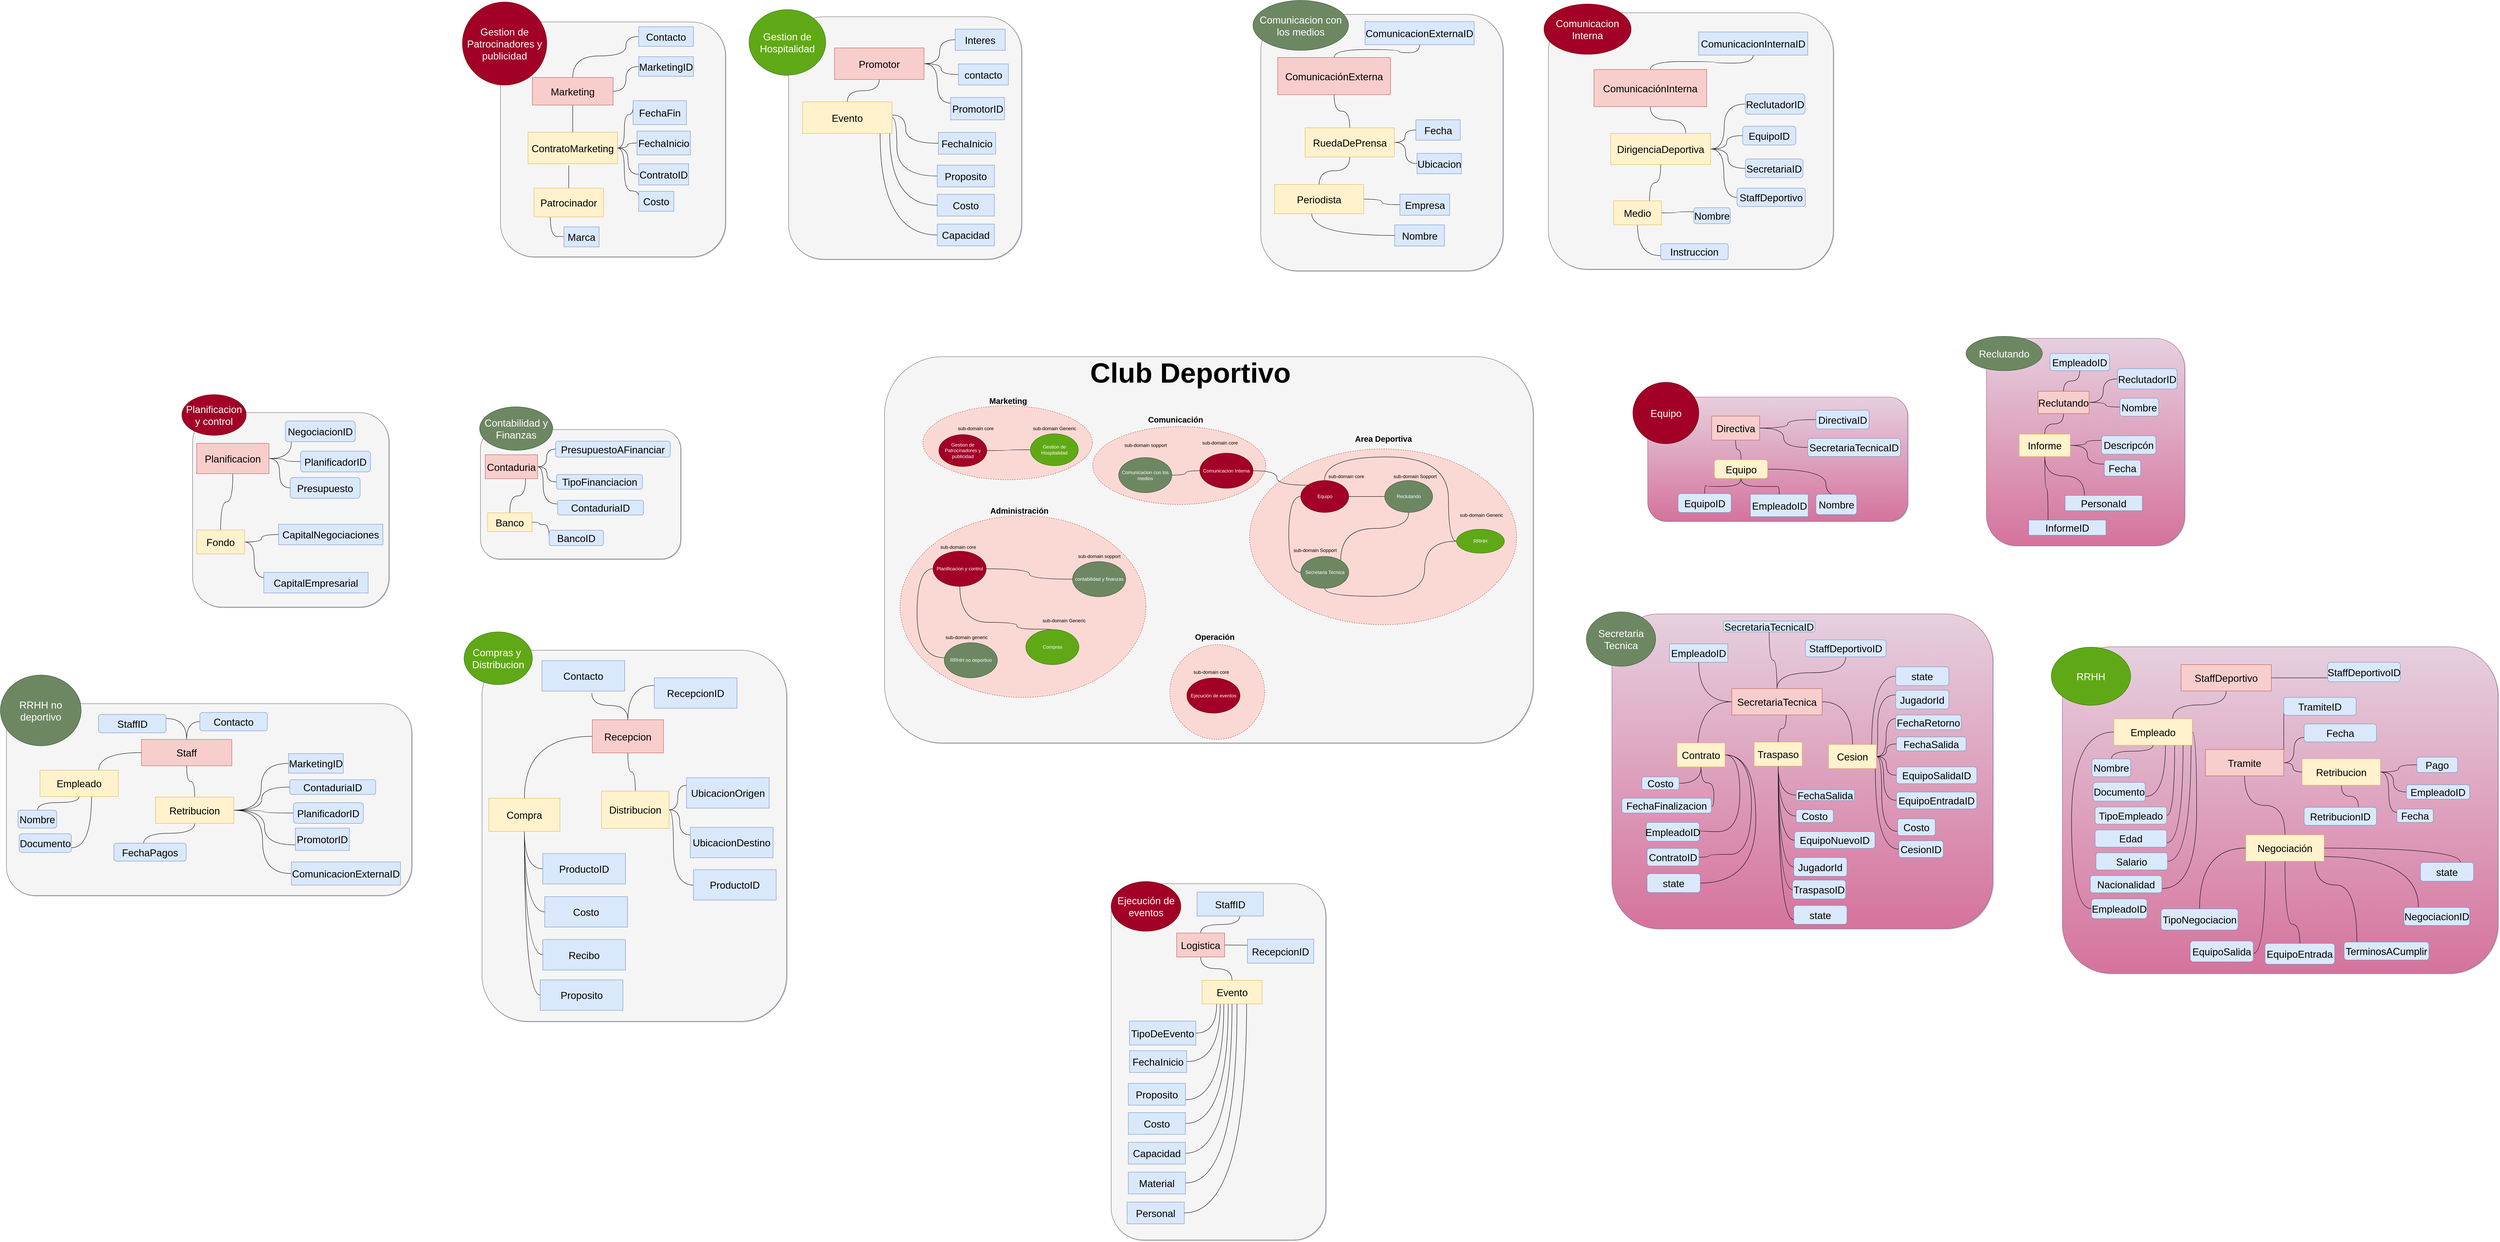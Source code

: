 <mxfile version="20.2.3" type="device" pages="3"><diagram id="YWASJ3WZSY58V1hshUfV" name="Analisis Club Deportivo"><mxGraphModel dx="4134" dy="3895" grid="0" gridSize="10" guides="1" tooltips="1" connect="1" arrows="1" fold="1" page="1" pageScale="1" pageWidth="827" pageHeight="1169" background="#ffffff" math="0" shadow="1"><root><mxCell id="0"/><mxCell id="1" parent="0"/><mxCell id="SjJHCJwPAyMhmhIpVW9s-79" value="" style="rounded=1;whiteSpace=wrap;html=1;shadow=0;sketch=0;fillStyle=solid;fillColor=#e6d0de;strokeColor=#996185;gradientColor=#d5739d;" parent="1" vertex="1"><mxGeometry x="3841" y="-431.75" width="1090" height="817.75" as="geometry"/></mxCell><mxCell id="SjJHCJwPAyMhmhIpVW9s-76" value="" style="rounded=1;whiteSpace=wrap;html=1;shadow=0;sketch=0;fillStyle=solid;fillColor=#e6d0de;strokeColor=#996185;gradientColor=#d5739d;" parent="1" vertex="1"><mxGeometry x="2803.5" y="-1057" width="650.5" height="311" as="geometry"/></mxCell><mxCell id="HrV-IbScb6n40YdOHTr9-578" value="" style="rounded=1;whiteSpace=wrap;html=1;fontSize=25;fontColor=#333333;fillColor=#f5f5f5;strokeColor=#666666;" parent="1" vertex="1"><mxGeometry x="1461" y="161.5" width="537" height="892" as="geometry"/></mxCell><mxCell id="HrV-IbScb6n40YdOHTr9-551" value="" style="rounded=1;whiteSpace=wrap;html=1;fontSize=25;fontColor=#333333;fillColor=#f5f5f5;strokeColor=#666666;" parent="1" vertex="1"><mxGeometry x="-113" y="-423" width="762" height="929" as="geometry"/></mxCell><mxCell id="HrV-IbScb6n40YdOHTr9-462" value="" style="rounded=1;whiteSpace=wrap;html=1;fontSize=25;fontColor=#333333;fillColor=#f5f5f5;strokeColor=#666666;" parent="1" vertex="1"><mxGeometry x="-1303" y="-289.25" width="1014" height="480.25" as="geometry"/></mxCell><mxCell id="HrV-IbScb6n40YdOHTr9-460" value="" style="rounded=1;whiteSpace=wrap;html=1;fontSize=25;fontColor=#333333;fillColor=#f5f5f5;strokeColor=#666666;" parent="1" vertex="1"><mxGeometry x="-117" y="-975.5" width="501" height="324" as="geometry"/></mxCell><mxCell id="HrV-IbScb6n40YdOHTr9-446" value="" style="rounded=1;whiteSpace=wrap;html=1;fontSize=25;fontColor=#333333;fillColor=#f5f5f5;strokeColor=#666666;" parent="1" vertex="1"><mxGeometry x="-837" y="-1018" width="491" height="487" as="geometry"/></mxCell><mxCell id="HrV-IbScb6n40YdOHTr9-427" value="" style="rounded=1;whiteSpace=wrap;html=1;fontSize=25;fontColor=#333333;fillColor=#f5f5f5;strokeColor=#666666;" parent="1" vertex="1"><mxGeometry x="-67" y="-1996" width="563" height="588" as="geometry"/></mxCell><mxCell id="HrV-IbScb6n40YdOHTr9-422" value="" style="rounded=1;whiteSpace=wrap;html=1;fontSize=25;fontColor=#333333;fillColor=#f5f5f5;strokeColor=#666666;" parent="1" vertex="1"><mxGeometry x="654" y="-2009" width="583" height="607" as="geometry"/></mxCell><mxCell id="HrV-IbScb6n40YdOHTr9-347" value="" style="rounded=1;whiteSpace=wrap;html=1;fontSize=25;fillColor=#e6d0de;strokeColor=#996185;gradientColor=#d5739d;" parent="1" vertex="1"><mxGeometry x="3651" y="-1204" width="496" height="519" as="geometry"/></mxCell><mxCell id="HrV-IbScb6n40YdOHTr9-331" value="" style="rounded=1;whiteSpace=wrap;html=1;fontSize=25;fontColor=#333333;fillColor=#f5f5f5;strokeColor=#666666;" parent="1" vertex="1"><mxGeometry x="2555" y="-2019" width="713" height="642" as="geometry"/></mxCell><mxCell id="HrV-IbScb6n40YdOHTr9-280" value="" style="rounded=1;whiteSpace=wrap;html=1;fontSize=25;fontColor=#333333;fillColor=#f5f5f5;strokeColor=#666666;" parent="1" vertex="1"><mxGeometry x="1835.5" y="-2015" width="606" height="642" as="geometry"/></mxCell><mxCell id="HrV-IbScb6n40YdOHTr9-215" value="" style="rounded=1;whiteSpace=wrap;html=1;fontSize=25;fillColor=#e6d0de;strokeColor=#996185;gradientColor=#d5739d;" parent="1" vertex="1"><mxGeometry x="2714" y="-514" width="953" height="788" as="geometry"/></mxCell><mxCell id="HrV-IbScb6n40YdOHTr9-9" value="" style="rounded=1;whiteSpace=wrap;html=1;fontSize=20;fillColor=#f5f5f5;strokeColor=#666666;fontColor=#333333;" parent="1" vertex="1"><mxGeometry x="894" y="-1158" width="1623" height="967" as="geometry"/></mxCell><mxCell id="CMJmV84a9Jef5S0tyHle-2" value="" style="ellipse;whiteSpace=wrap;html=1;dashed=1;fillColor=#fad9d5;strokeColor=#ae4132;" parent="1" vertex="1"><mxGeometry x="990" y="-1035" width="424" height="185" as="geometry"/></mxCell><mxCell id="CMJmV84a9Jef5S0tyHle-3" value="" style="ellipse;whiteSpace=wrap;html=1;dashed=1;fillColor=#fad9d5;strokeColor=#ae4132;" parent="1" vertex="1"><mxGeometry x="1807.5" y="-927" width="668" height="440" as="geometry"/></mxCell><mxCell id="CMJmV84a9Jef5S0tyHle-4" value="" style="ellipse;whiteSpace=wrap;html=1;dashed=1;fillColor=#fad9d5;strokeColor=#ae4132;" parent="1" vertex="1"><mxGeometry x="1415" y="-983" width="433" height="195" as="geometry"/></mxCell><mxCell id="CMJmV84a9Jef5S0tyHle-5" value="&lt;b&gt;&lt;font style=&quot;font-size: 70px;&quot;&gt;Club Deportivo&lt;/font&gt;&lt;/b&gt;" style="text;html=1;align=center;verticalAlign=middle;resizable=0;points=[];autosize=1;strokeColor=none;fillColor=none;" parent="1" vertex="1"><mxGeometry x="1399" y="-1166" width="520" height="96" as="geometry"/></mxCell><mxCell id="CMJmV84a9Jef5S0tyHle-6" value="&lt;b&gt;&lt;font style=&quot;font-size: 20px;&quot;&gt;Area Deportiva&lt;/font&gt;&lt;/b&gt;" style="text;html=1;align=center;verticalAlign=middle;resizable=0;points=[];autosize=1;strokeColor=none;fillColor=none;" parent="1" vertex="1"><mxGeometry x="2061.5" y="-971.5" width="160" height="36" as="geometry"/></mxCell><mxCell id="CMJmV84a9Jef5S0tyHle-7" value="&lt;b&gt;&lt;font style=&quot;font-size: 20px;&quot;&gt;Marketing&lt;/font&gt;&lt;/b&gt;" style="text;html=1;align=center;verticalAlign=middle;resizable=0;points=[];autosize=1;strokeColor=none;fillColor=none;" parent="1" vertex="1"><mxGeometry x="1147" y="-1066" width="112" height="36" as="geometry"/></mxCell><mxCell id="CMJmV84a9Jef5S0tyHle-8" value="&lt;font style=&quot;font-size: 20px;&quot;&gt;&lt;b&gt;Comunicación&lt;/b&gt;&lt;/font&gt;" style="text;html=1;align=center;verticalAlign=middle;resizable=0;points=[];autosize=1;strokeColor=none;fillColor=none;" parent="1" vertex="1"><mxGeometry x="1544" y="-1019" width="156" height="36" as="geometry"/></mxCell><mxCell id="HrV-IbScb6n40YdOHTr9-1" style="edgeStyle=orthogonalEdgeStyle;curved=1;rounded=0;orthogonalLoop=1;jettySize=auto;html=1;fontSize=20;fontColor=#000000;endArrow=none;endFill=0;" parent="1" source="CMJmV84a9Jef5S0tyHle-9" target="BSUHbMnK_K3vhAg2i18k-1" edge="1"><mxGeometry relative="1" as="geometry"/></mxCell><mxCell id="CMJmV84a9Jef5S0tyHle-9" value="Gestion de Patrocinadores y publicidad" style="ellipse;whiteSpace=wrap;html=1;fillColor=#a20025;strokeColor=#6F0000;fontColor=#ffffff;" parent="1" vertex="1"><mxGeometry x="1030" y="-963" width="120" height="80" as="geometry"/></mxCell><mxCell id="W-oAh2fLHL_3oMHTeDNB-3" style="edgeStyle=orthogonalEdgeStyle;curved=1;rounded=0;orthogonalLoop=1;jettySize=auto;html=1;endArrow=none;endFill=0;" parent="1" source="CMJmV84a9Jef5S0tyHle-10" target="CMJmV84a9Jef5S0tyHle-16" edge="1"><mxGeometry relative="1" as="geometry"><Array as="points"><mxPoint x="1905.5" y="-808"/><mxPoint x="1905.5" y="-618"/></Array></mxGeometry></mxCell><mxCell id="W-oAh2fLHL_3oMHTeDNB-5" style="edgeStyle=orthogonalEdgeStyle;curved=1;rounded=0;orthogonalLoop=1;jettySize=auto;html=1;entryX=0;entryY=0.5;entryDx=0;entryDy=0;endArrow=none;endFill=0;" parent="1" source="CMJmV84a9Jef5S0tyHle-10" target="CMJmV84a9Jef5S0tyHle-21" edge="1"><mxGeometry relative="1" as="geometry"/></mxCell><mxCell id="CMJmV84a9Jef5S0tyHle-10" value="Equipo" style="ellipse;whiteSpace=wrap;html=1;fillColor=#a20025;strokeColor=#6F0000;fontColor=#ffffff;" parent="1" vertex="1"><mxGeometry x="1935.5" y="-848" width="120" height="80" as="geometry"/></mxCell><mxCell id="CMJmV84a9Jef5S0tyHle-11" value="Comunicacion con los medios" style="ellipse;whiteSpace=wrap;html=1;fillColor=#6d8764;strokeColor=#3A5431;fontColor=#ffffff;" parent="1" vertex="1"><mxGeometry x="1480" y="-905.5" width="133" height="88" as="geometry"/></mxCell><mxCell id="CMJmV84a9Jef5S0tyHle-12" value="sub-domain core" style="text;html=1;align=center;verticalAlign=middle;resizable=0;points=[];autosize=1;strokeColor=none;fillColor=none;" parent="1" vertex="1"><mxGeometry x="1067" y="-993" width="110" height="30" as="geometry"/></mxCell><mxCell id="CMJmV84a9Jef5S0tyHle-13" value="sub-domain core" style="text;html=1;align=center;verticalAlign=middle;resizable=0;points=[];autosize=1;strokeColor=none;fillColor=none;" parent="1" vertex="1"><mxGeometry x="1994" y="-873" width="110" height="30" as="geometry"/></mxCell><mxCell id="CMJmV84a9Jef5S0tyHle-14" value="sub-domain sopport" style="text;html=1;align=center;verticalAlign=middle;resizable=0;points=[];autosize=1;strokeColor=none;fillColor=none;" parent="1" vertex="1"><mxGeometry x="1484.5" y="-949.5" width="124" height="26" as="geometry"/></mxCell><mxCell id="W-oAh2fLHL_3oMHTeDNB-1" style="edgeStyle=orthogonalEdgeStyle;curved=1;rounded=0;orthogonalLoop=1;jettySize=auto;html=1;endArrow=none;endFill=0;" parent="1" source="CMJmV84a9Jef5S0tyHle-16" target="CMJmV84a9Jef5S0tyHle-18" edge="1"><mxGeometry relative="1" as="geometry"><Array as="points"><mxPoint x="1995.5" y="-558"/><mxPoint x="2245.5" y="-558"/></Array></mxGeometry></mxCell><mxCell id="W-oAh2fLHL_3oMHTeDNB-2" style="edgeStyle=orthogonalEdgeStyle;curved=1;rounded=0;orthogonalLoop=1;jettySize=auto;html=1;endArrow=none;endFill=0;" parent="1" source="CMJmV84a9Jef5S0tyHle-16" target="CMJmV84a9Jef5S0tyHle-21" edge="1"><mxGeometry relative="1" as="geometry"><Array as="points"><mxPoint x="2035.5" y="-728"/><mxPoint x="2205.5" y="-728"/></Array></mxGeometry></mxCell><mxCell id="CMJmV84a9Jef5S0tyHle-16" value="Secretaria Tecnica" style="ellipse;whiteSpace=wrap;html=1;fillColor=#6d8764;strokeColor=#3A5431;fontColor=#ffffff;" parent="1" vertex="1"><mxGeometry x="1935.5" y="-658" width="120" height="80" as="geometry"/></mxCell><mxCell id="CMJmV84a9Jef5S0tyHle-17" value="sub-domain Sopport" style="text;html=1;align=center;verticalAlign=middle;resizable=0;points=[];autosize=1;strokeColor=none;fillColor=none;" parent="1" vertex="1"><mxGeometry x="1905.5" y="-688" width="130" height="30" as="geometry"/></mxCell><mxCell id="y4iXdSVdbdvSLtQ4rq1c-1" style="edgeStyle=orthogonalEdgeStyle;curved=1;rounded=0;orthogonalLoop=1;jettySize=auto;html=1;fontSize=10;startArrow=none;startFill=0;endArrow=none;endFill=0;" parent="1" source="CMJmV84a9Jef5S0tyHle-18" target="CMJmV84a9Jef5S0tyHle-10" edge="1"><mxGeometry relative="1" as="geometry"><Array as="points"><mxPoint x="2305" y="-907"/><mxPoint x="1995" y="-907"/></Array></mxGeometry></mxCell><mxCell id="CMJmV84a9Jef5S0tyHle-18" value="RRHH" style="ellipse;whiteSpace=wrap;html=1;fillColor=#60a917;strokeColor=#2D7600;fontColor=#ffffff;" parent="1" vertex="1"><mxGeometry x="2325" y="-726" width="120" height="60" as="geometry"/></mxCell><mxCell id="CMJmV84a9Jef5S0tyHle-19" value="sub-domain Generic" style="text;html=1;align=center;verticalAlign=middle;resizable=0;points=[];autosize=1;strokeColor=none;fillColor=none;" parent="1" vertex="1"><mxGeometry x="2322" y="-776" width="130" height="30" as="geometry"/></mxCell><mxCell id="CMJmV84a9Jef5S0tyHle-20" value="sub-domain Sopport" style="text;html=1;align=center;verticalAlign=middle;resizable=0;points=[];autosize=1;strokeColor=none;fillColor=none;" parent="1" vertex="1"><mxGeometry x="2155.5" y="-873" width="130" height="30" as="geometry"/></mxCell><mxCell id="CMJmV84a9Jef5S0tyHle-21" value="Reclutando" style="ellipse;whiteSpace=wrap;html=1;fillColor=#6d8764;strokeColor=#3A5431;fontColor=#ffffff;" parent="1" vertex="1"><mxGeometry x="2145.5" y="-848" width="120" height="80" as="geometry"/></mxCell><mxCell id="BSUHbMnK_K3vhAg2i18k-1" value="Gestion de Hospitalidad" style="ellipse;whiteSpace=wrap;html=1;fillColor=#60a917;strokeColor=#2D7600;fontColor=#ffffff;" parent="1" vertex="1"><mxGeometry x="1259" y="-965" width="120" height="80" as="geometry"/></mxCell><mxCell id="BSUHbMnK_K3vhAg2i18k-2" value="sub-domain Generic" style="text;html=1;align=center;verticalAlign=middle;resizable=0;points=[];autosize=1;strokeColor=none;fillColor=none;" parent="1" vertex="1"><mxGeometry x="1256" y="-991" width="126" height="26" as="geometry"/></mxCell><mxCell id="ppaIYHY_avYlZphS1mvM-3" value="sub-domain core" style="text;html=1;align=center;verticalAlign=middle;resizable=0;points=[];autosize=1;strokeColor=none;fillColor=none;" parent="1" vertex="1"><mxGeometry x="1678" y="-957.5" width="110" height="30" as="geometry"/></mxCell><mxCell id="HrV-IbScb6n40YdOHTr9-5" style="edgeStyle=orthogonalEdgeStyle;curved=1;rounded=0;orthogonalLoop=1;jettySize=auto;html=1;fontSize=20;fontColor=#000000;endArrow=none;endFill=0;" parent="1" source="ppaIYHY_avYlZphS1mvM-4" target="CMJmV84a9Jef5S0tyHle-11" edge="1"><mxGeometry relative="1" as="geometry"/></mxCell><mxCell id="_BaFU6VMtmgyr4aP7iI1-1" style="edgeStyle=orthogonalEdgeStyle;rounded=0;orthogonalLoop=1;jettySize=auto;html=1;entryX=0;entryY=0;entryDx=0;entryDy=0;endArrow=none;endFill=0;curved=1;" parent="1" source="ppaIYHY_avYlZphS1mvM-4" target="CMJmV84a9Jef5S0tyHle-10" edge="1"><mxGeometry relative="1" as="geometry"/></mxCell><mxCell id="ppaIYHY_avYlZphS1mvM-4" value="Comunicacion Interna" style="ellipse;whiteSpace=wrap;html=1;fillColor=#a20025;strokeColor=#6F0000;fontColor=#ffffff;" parent="1" vertex="1"><mxGeometry x="1683" y="-916.5" width="133" height="88" as="geometry"/></mxCell><mxCell id="ppaIYHY_avYlZphS1mvM-11" value="" style="ellipse;whiteSpace=wrap;html=1;dashed=1;fillColor=#fad9d5;strokeColor=#ae4132;" parent="1" vertex="1"><mxGeometry x="933" y="-760" width="615" height="455" as="geometry"/></mxCell><mxCell id="ppaIYHY_avYlZphS1mvM-12" value="&lt;b&gt;&lt;font style=&quot;font-size: 20px;&quot;&gt;Administración&lt;/font&gt;&lt;/b&gt;" style="text;html=1;align=center;verticalAlign=middle;resizable=0;points=[];autosize=1;strokeColor=none;fillColor=none;" parent="1" vertex="1"><mxGeometry x="1148.5" y="-791" width="164" height="36" as="geometry"/></mxCell><mxCell id="ppaIYHY_avYlZphS1mvM-13" value="contabilidad y finanzas" style="ellipse;whiteSpace=wrap;html=1;fillColor=#6d8764;strokeColor=#3A5431;fontColor=#ffffff;" parent="1" vertex="1"><mxGeometry x="1364.5" y="-645" width="133" height="88" as="geometry"/></mxCell><mxCell id="ppaIYHY_avYlZphS1mvM-14" value="sub-domain sopport" style="text;html=1;align=center;verticalAlign=middle;resizable=0;points=[];autosize=1;strokeColor=none;fillColor=none;" parent="1" vertex="1"><mxGeometry x="1369" y="-671" width="124" height="26" as="geometry"/></mxCell><mxCell id="ppaIYHY_avYlZphS1mvM-15" value="sub-domain core" style="text;html=1;align=center;verticalAlign=middle;resizable=0;points=[];autosize=1;strokeColor=none;fillColor=none;" parent="1" vertex="1"><mxGeometry x="1022.5" y="-696" width="110" height="30" as="geometry"/></mxCell><mxCell id="ppaIYHY_avYlZphS1mvM-31" style="edgeStyle=orthogonalEdgeStyle;curved=1;rounded=0;orthogonalLoop=1;jettySize=auto;html=1;entryX=0;entryY=0.5;entryDx=0;entryDy=0;fontSize=20;fontColor=#000000;endArrow=none;endFill=0;" parent="1" source="ppaIYHY_avYlZphS1mvM-24" target="ppaIYHY_avYlZphS1mvM-13" edge="1"><mxGeometry relative="1" as="geometry"/></mxCell><mxCell id="ppaIYHY_avYlZphS1mvM-24" value="Planificacion y control" style="ellipse;whiteSpace=wrap;html=1;fillColor=#a20025;strokeColor=#6F0000;fontColor=#ffffff;" parent="1" vertex="1"><mxGeometry x="1015.5" y="-671" width="133" height="88" as="geometry"/></mxCell><mxCell id="ppaIYHY_avYlZphS1mvM-29" style="edgeStyle=orthogonalEdgeStyle;curved=1;rounded=0;orthogonalLoop=1;jettySize=auto;html=1;fontSize=20;fontColor=#000000;endArrow=none;endFill=0;" parent="1" source="ppaIYHY_avYlZphS1mvM-25" target="ppaIYHY_avYlZphS1mvM-24" edge="1"><mxGeometry relative="1" as="geometry"><Array as="points"><mxPoint x="1314.5" y="-476"/><mxPoint x="1225.5" y="-476"/><mxPoint x="1225.5" y="-493"/><mxPoint x="1082.5" y="-493"/></Array></mxGeometry></mxCell><mxCell id="ppaIYHY_avYlZphS1mvM-25" value="Compras" style="ellipse;whiteSpace=wrap;html=1;fillColor=#60a917;strokeColor=#2D7600;fontColor=#ffffff;" parent="1" vertex="1"><mxGeometry x="1247.5" y="-475" width="133" height="88" as="geometry"/></mxCell><mxCell id="ppaIYHY_avYlZphS1mvM-30" style="edgeStyle=orthogonalEdgeStyle;curved=1;rounded=0;orthogonalLoop=1;jettySize=auto;html=1;fontSize=20;fontColor=#000000;endArrow=none;endFill=0;exitX=0.006;exitY=0.43;exitDx=0;exitDy=0;exitPerimeter=0;" parent="1" source="ppaIYHY_avYlZphS1mvM-26" target="ppaIYHY_avYlZphS1mvM-24" edge="1"><mxGeometry relative="1" as="geometry"><Array as="points"><mxPoint x="975.5" y="-404"/><mxPoint x="975.5" y="-627"/></Array></mxGeometry></mxCell><mxCell id="ppaIYHY_avYlZphS1mvM-26" value="RRHH no deportivo" style="ellipse;whiteSpace=wrap;html=1;fillColor=#6d8764;fontColor=#ffffff;strokeColor=#3A5431;" parent="1" vertex="1"><mxGeometry x="1043.5" y="-442" width="133" height="88" as="geometry"/></mxCell><mxCell id="ppaIYHY_avYlZphS1mvM-27" value="sub-domain Generic&lt;span style=&quot;color: rgba(0, 0, 0, 0); font-family: monospace; font-size: 0px; text-align: start;&quot;&gt;%3CmxGraphModel%3E%3Croot%3E%3CmxCell%20id%3D%220%22%2F%3E%3CmxCell%20id%3D%221%22%20parent%3D%220%22%2F%3E%3CmxCell%20id%3D%222%22%20value%3D%22sub-domain%20sopport%22%20style%3D%22text%3Bhtml%3D1%3Balign%3Dcenter%3BverticalAlign%3Dmiddle%3Bresizable%3D0%3Bpoints%3D%5B%5D%3Bautosize%3D1%3BstrokeColor%3Dnone%3BfillColor%3Dnone%3B%22%20vertex%3D%221%22%20parent%3D%221%22%3E%3CmxGeometry%20x%3D%22896.5%22%20y%3D%22617%22%20width%3D%22124%22%20height%3D%2226%22%20as%3D%22geometry%22%2F%3E%3C%2FmxCell%3E%3C%2Froot%3E%3C%2FmxGraphModel%3&lt;/span&gt;" style="text;html=1;align=center;verticalAlign=middle;resizable=0;points=[];autosize=1;strokeColor=none;fillColor=none;" parent="1" vertex="1"><mxGeometry x="1279.5" y="-510" width="126" height="26" as="geometry"/></mxCell><mxCell id="ppaIYHY_avYlZphS1mvM-28" value="sub-domain generic" style="text;html=1;align=center;verticalAlign=middle;resizable=0;points=[];autosize=1;strokeColor=none;fillColor=none;" parent="1" vertex="1"><mxGeometry x="1037.5" y="-468" width="123" height="26" as="geometry"/></mxCell><mxCell id="ppaIYHY_avYlZphS1mvM-32" value="" style="ellipse;whiteSpace=wrap;html=1;dashed=1;fillColor=#fad9d5;strokeColor=#ae4132;" parent="1" vertex="1"><mxGeometry x="1608" y="-437" width="237" height="237" as="geometry"/></mxCell><mxCell id="ppaIYHY_avYlZphS1mvM-33" value="&lt;span style=&quot;font-size: 20px;&quot;&gt;&lt;b&gt;Operación&lt;/b&gt;&lt;/span&gt;" style="text;html=1;align=center;verticalAlign=middle;resizable=0;points=[];autosize=1;strokeColor=none;fillColor=none;" parent="1" vertex="1"><mxGeometry x="1661" y="-475" width="117" height="36" as="geometry"/></mxCell><mxCell id="ppaIYHY_avYlZphS1mvM-36" value="sub-domain core" style="text;html=1;align=center;verticalAlign=middle;resizable=0;points=[];autosize=1;strokeColor=none;fillColor=none;" parent="1" vertex="1"><mxGeometry x="1655.5" y="-383.5" width="110" height="30" as="geometry"/></mxCell><mxCell id="ppaIYHY_avYlZphS1mvM-38" value="Ejecución de eventos" style="ellipse;whiteSpace=wrap;html=1;fillColor=#a20025;fontColor=#ffffff;strokeColor=#6F0000;" parent="1" vertex="1"><mxGeometry x="1650.5" y="-353.5" width="133" height="88" as="geometry"/></mxCell><mxCell id="HrV-IbScb6n40YdOHTr9-12" value="&lt;font style=&quot;font-size: 25px;&quot;&gt;Equipo&lt;/font&gt;" style="ellipse;whiteSpace=wrap;html=1;fillColor=#a20025;strokeColor=#6F0000;fontColor=#ffffff;fontSize=25;" parent="1" vertex="1"><mxGeometry x="2766.5" y="-1094" width="165" height="154" as="geometry"/></mxCell><mxCell id="HrV-IbScb6n40YdOHTr9-117" value="&lt;font style=&quot;font-size: 25px;&quot;&gt;Reclutando&lt;/font&gt;" style="ellipse;whiteSpace=wrap;html=1;fillColor=#6d8764;strokeColor=#3A5431;fontColor=#ffffff;" parent="1" vertex="1"><mxGeometry x="3600" y="-1209" width="191" height="86" as="geometry"/></mxCell><mxCell id="HrV-IbScb6n40YdOHTr9-133" style="edgeStyle=orthogonalEdgeStyle;curved=1;rounded=0;orthogonalLoop=1;jettySize=auto;html=1;entryX=0.5;entryY=0;entryDx=0;entryDy=0;fontSize=25;fontColor=#000000;endArrow=none;endFill=0;" parent="1" source="HrV-IbScb6n40YdOHTr9-118" target="HrV-IbScb6n40YdOHTr9-132" edge="1"><mxGeometry relative="1" as="geometry"/></mxCell><mxCell id="HrV-IbScb6n40YdOHTr9-342" style="edgeStyle=orthogonalEdgeStyle;curved=1;rounded=0;orthogonalLoop=1;jettySize=auto;html=1;entryX=0.25;entryY=0;entryDx=0;entryDy=0;fontSize=25;fontColor=#000000;endArrow=none;endFill=0;" parent="1" source="HrV-IbScb6n40YdOHTr9-118" target="HrV-IbScb6n40YdOHTr9-153" edge="1"><mxGeometry relative="1" as="geometry"><Array as="points"><mxPoint x="3949" y="-1043"/><mxPoint x="3949" y="-1032"/><mxPoint x="4015" y="-1032"/></Array></mxGeometry></mxCell><mxCell id="HrV-IbScb6n40YdOHTr9-346" style="edgeStyle=orthogonalEdgeStyle;curved=1;rounded=0;orthogonalLoop=1;jettySize=auto;html=1;entryX=0;entryY=0.5;entryDx=0;entryDy=0;fontSize=25;fontColor=#000000;endArrow=none;endFill=0;" parent="1" source="HrV-IbScb6n40YdOHTr9-118" target="HrV-IbScb6n40YdOHTr9-154" edge="1"><mxGeometry relative="1" as="geometry"/></mxCell><mxCell id="nKGZtNaBkf9Il7o5kC-6-2" style="edgeStyle=orthogonalEdgeStyle;curved=1;rounded=0;orthogonalLoop=1;jettySize=auto;html=1;entryX=0.5;entryY=1;entryDx=0;entryDy=0;endArrow=none;endFill=0;" parent="1" source="HrV-IbScb6n40YdOHTr9-118" target="nKGZtNaBkf9Il7o5kC-6-1" edge="1"><mxGeometry relative="1" as="geometry"/></mxCell><mxCell id="HrV-IbScb6n40YdOHTr9-118" value="Reclutando" style="rounded=0;whiteSpace=wrap;html=1;fontSize=25;fillColor=#f8cecc;strokeColor=#b85450;" parent="1" vertex="1"><mxGeometry x="3780" y="-1071.5" width="128" height="56" as="geometry"/></mxCell><mxCell id="HrV-IbScb6n40YdOHTr9-119" value="PersonaId" style="rounded=0;whiteSpace=wrap;html=1;fontSize=25;fillColor=#dae8fc;strokeColor=#6c8ebf;" parent="1" vertex="1"><mxGeometry x="3848" y="-810.5" width="193" height="38" as="geometry"/></mxCell><mxCell id="HrV-IbScb6n40YdOHTr9-343" style="edgeStyle=orthogonalEdgeStyle;curved=1;rounded=0;orthogonalLoop=1;jettySize=auto;html=1;entryX=0;entryY=0.25;entryDx=0;entryDy=0;fontSize=25;fontColor=#000000;endArrow=none;endFill=0;" parent="1" source="HrV-IbScb6n40YdOHTr9-132" target="HrV-IbScb6n40YdOHTr9-161" edge="1"><mxGeometry relative="1" as="geometry"/></mxCell><mxCell id="HrV-IbScb6n40YdOHTr9-344" style="edgeStyle=orthogonalEdgeStyle;curved=1;rounded=0;orthogonalLoop=1;jettySize=auto;html=1;entryX=0;entryY=0.25;entryDx=0;entryDy=0;fontSize=25;fontColor=#000000;endArrow=none;endFill=0;" parent="1" source="HrV-IbScb6n40YdOHTr9-132" target="HrV-IbScb6n40YdOHTr9-157" edge="1"><mxGeometry relative="1" as="geometry"/></mxCell><mxCell id="SjJHCJwPAyMhmhIpVW9s-65" style="edgeStyle=orthogonalEdgeStyle;curved=1;rounded=0;orthogonalLoop=1;jettySize=auto;html=1;entryX=0.25;entryY=0;entryDx=0;entryDy=0;endArrow=none;endFill=0;" parent="1" source="HrV-IbScb6n40YdOHTr9-132" target="HrV-IbScb6n40YdOHTr9-119" edge="1"><mxGeometry relative="1" as="geometry"/></mxCell><mxCell id="rHYcLfQBxLQsadAKQzbq-2" style="edgeStyle=orthogonalEdgeStyle;curved=1;rounded=0;orthogonalLoop=1;jettySize=auto;html=1;entryX=0.25;entryY=0;entryDx=0;entryDy=0;endArrow=none;endFill=0;" parent="1" source="HrV-IbScb6n40YdOHTr9-132" target="rHYcLfQBxLQsadAKQzbq-1" edge="1"><mxGeometry relative="1" as="geometry"/></mxCell><mxCell id="HrV-IbScb6n40YdOHTr9-132" value="Informe" style="rounded=0;whiteSpace=wrap;html=1;fontSize=25;fillColor=#fff2cc;strokeColor=#d6b656;" parent="1" vertex="1"><mxGeometry x="3733" y="-964" width="128" height="56" as="geometry"/></mxCell><mxCell id="HrV-IbScb6n40YdOHTr9-141" style="edgeStyle=orthogonalEdgeStyle;curved=1;rounded=0;orthogonalLoop=1;jettySize=auto;html=1;entryX=0;entryY=0.5;entryDx=0;entryDy=0;fontSize=25;fontColor=#000000;endArrow=none;endFill=0;" parent="1" source="HrV-IbScb6n40YdOHTr9-137" target="HrV-IbScb6n40YdOHTr9-140" edge="1"><mxGeometry relative="1" as="geometry"/></mxCell><mxCell id="SjJHCJwPAyMhmhIpVW9s-67" style="edgeStyle=orthogonalEdgeStyle;curved=1;rounded=0;orthogonalLoop=1;jettySize=auto;html=1;entryX=0.5;entryY=0;entryDx=0;entryDy=0;endArrow=none;endFill=0;" parent="1" source="HrV-IbScb6n40YdOHTr9-137" target="SjJHCJwPAyMhmhIpVW9s-66" edge="1"><mxGeometry relative="1" as="geometry"/></mxCell><mxCell id="60W1SU0WrwH8XIExt6v--2" style="edgeStyle=orthogonalEdgeStyle;curved=1;rounded=0;orthogonalLoop=1;jettySize=auto;html=1;startArrow=none;startFill=0;endArrow=none;endFill=0;" parent="1" source="HrV-IbScb6n40YdOHTr9-137" target="60W1SU0WrwH8XIExt6v--1" edge="1"><mxGeometry relative="1" as="geometry"/></mxCell><mxCell id="HrV-IbScb6n40YdOHTr9-137" value="Directiva" style="rounded=0;whiteSpace=wrap;html=1;fontSize=25;fillColor=#f8cecc;strokeColor=#b85450;" parent="1" vertex="1"><mxGeometry x="2963.5" y="-1009.25" width="120" height="60" as="geometry"/></mxCell><mxCell id="HrV-IbScb6n40YdOHTr9-140" value="DirectivaID" style="rounded=1;whiteSpace=wrap;html=1;fontSize=25;fillColor=#dae8fc;strokeColor=#6c8ebf;" parent="1" vertex="1"><mxGeometry x="3224.5" y="-1024" width="133" height="47" as="geometry"/></mxCell><mxCell id="HrV-IbScb6n40YdOHTr9-153" value="Nombre" style="rounded=1;whiteSpace=wrap;html=1;fontSize=25;fillColor=#dae8fc;strokeColor=#6c8ebf;" parent="1" vertex="1"><mxGeometry x="3985" y="-1054" width="97" height="45" as="geometry"/></mxCell><mxCell id="HrV-IbScb6n40YdOHTr9-154" value="ReclutadorID" style="rounded=1;whiteSpace=wrap;html=1;fontSize=25;fillColor=#dae8fc;strokeColor=#6c8ebf;" parent="1" vertex="1"><mxGeometry x="3979" y="-1128" width="149" height="51" as="geometry"/></mxCell><mxCell id="HrV-IbScb6n40YdOHTr9-157" value="Fecha" style="rounded=1;whiteSpace=wrap;html=1;fontSize=25;fillColor=#dae8fc;strokeColor=#6c8ebf;" parent="1" vertex="1"><mxGeometry x="3946" y="-899" width="91" height="40" as="geometry"/></mxCell><mxCell id="HrV-IbScb6n40YdOHTr9-161" value="Descripcón" style="rounded=1;whiteSpace=wrap;html=1;fontSize=25;fillColor=#dae8fc;strokeColor=#6c8ebf;" parent="1" vertex="1"><mxGeometry x="3939" y="-960" width="136" height="46" as="geometry"/></mxCell><mxCell id="HrV-IbScb6n40YdOHTr9-179" value="&lt;font style=&quot;font-size: 25px;&quot;&gt;Secretaria Tecnica&lt;/font&gt;" style="ellipse;whiteSpace=wrap;html=1;fillColor=#6d8764;strokeColor=#3A5431;fontColor=#ffffff;" parent="1" vertex="1"><mxGeometry x="2650" y="-519" width="173.5" height="136" as="geometry"/></mxCell><mxCell id="HrV-IbScb6n40YdOHTr9-184" style="edgeStyle=orthogonalEdgeStyle;curved=1;rounded=0;orthogonalLoop=1;jettySize=auto;html=1;entryX=0.425;entryY=0.433;entryDx=0;entryDy=0;entryPerimeter=0;fontSize=25;fontColor=#000000;endArrow=none;endFill=0;" parent="1" source="HrV-IbScb6n40YdOHTr9-180" target="HrV-IbScb6n40YdOHTr9-181" edge="1"><mxGeometry relative="1" as="geometry"/></mxCell><mxCell id="HrV-IbScb6n40YdOHTr9-185" style="edgeStyle=orthogonalEdgeStyle;curved=1;rounded=0;orthogonalLoop=1;jettySize=auto;html=1;entryX=0.5;entryY=0;entryDx=0;entryDy=0;fontSize=25;fontColor=#000000;endArrow=none;endFill=0;" parent="1" source="HrV-IbScb6n40YdOHTr9-180" target="HrV-IbScb6n40YdOHTr9-182" edge="1"><mxGeometry relative="1" as="geometry"><Array as="points"><mxPoint x="3150" y="-227"/><mxPoint x="3130" y="-227"/></Array></mxGeometry></mxCell><mxCell id="HrV-IbScb6n40YdOHTr9-188" style="edgeStyle=orthogonalEdgeStyle;curved=1;rounded=0;orthogonalLoop=1;jettySize=auto;html=1;fontSize=25;fontColor=#000000;endArrow=none;endFill=0;" parent="1" source="HrV-IbScb6n40YdOHTr9-180" target="HrV-IbScb6n40YdOHTr9-183" edge="1"><mxGeometry relative="1" as="geometry"/></mxCell><mxCell id="HrV-IbScb6n40YdOHTr9-320" style="edgeStyle=orthogonalEdgeStyle;curved=1;rounded=0;orthogonalLoop=1;jettySize=auto;html=1;fontSize=25;fontColor=#000000;endArrow=none;endFill=0;" parent="1" source="HrV-IbScb6n40YdOHTr9-180" target="HrV-IbScb6n40YdOHTr9-319" edge="1"><mxGeometry relative="1" as="geometry"/></mxCell><mxCell id="SjJHCJwPAyMhmhIpVW9s-78" style="edgeStyle=orthogonalEdgeStyle;curved=1;rounded=0;orthogonalLoop=1;jettySize=auto;html=1;entryX=0.5;entryY=1;entryDx=0;entryDy=0;endArrow=none;endFill=0;" parent="1" source="HrV-IbScb6n40YdOHTr9-180" target="HrV-IbScb6n40YdOHTr9-301" edge="1"><mxGeometry relative="1" as="geometry"/></mxCell><mxCell id="89uPX6I7XLuN3ShzrCUC-2" style="edgeStyle=orthogonalEdgeStyle;curved=1;rounded=0;orthogonalLoop=1;jettySize=auto;html=1;startArrow=none;startFill=0;endArrow=none;endFill=0;" parent="1" source="HrV-IbScb6n40YdOHTr9-180" target="89uPX6I7XLuN3ShzrCUC-1" edge="1"><mxGeometry relative="1" as="geometry"/></mxCell><mxCell id="HrV-IbScb6n40YdOHTr9-180" value="SecretariaTecnica" style="rounded=0;whiteSpace=wrap;html=1;fontSize=25;fillColor=#f8cecc;strokeColor=#b85450;" parent="1" vertex="1"><mxGeometry x="3014" y="-327" width="226" height="66" as="geometry"/></mxCell><mxCell id="HrV-IbScb6n40YdOHTr9-212" style="edgeStyle=orthogonalEdgeStyle;curved=1;rounded=0;orthogonalLoop=1;jettySize=auto;html=1;entryX=1;entryY=0.5;entryDx=0;entryDy=0;fontSize=25;fontColor=#000000;endArrow=none;endFill=0;" parent="1" source="HrV-IbScb6n40YdOHTr9-181" target="HrV-IbScb6n40YdOHTr9-205" edge="1"><mxGeometry relative="1" as="geometry"/></mxCell><mxCell id="HrV-IbScb6n40YdOHTr9-213" style="edgeStyle=orthogonalEdgeStyle;curved=1;rounded=0;orthogonalLoop=1;jettySize=auto;html=1;entryX=1;entryY=0.5;entryDx=0;entryDy=0;fontSize=25;fontColor=#000000;endArrow=none;endFill=0;" parent="1" source="HrV-IbScb6n40YdOHTr9-181" target="HrV-IbScb6n40YdOHTr9-206" edge="1"><mxGeometry relative="1" as="geometry"><Array as="points"><mxPoint x="2937" y="-91"/><mxPoint x="2969" y="-91"/><mxPoint x="2969" y="-33.0"/></Array></mxGeometry></mxCell><mxCell id="HrV-IbScb6n40YdOHTr9-214" style="edgeStyle=orthogonalEdgeStyle;curved=1;rounded=0;orthogonalLoop=1;jettySize=auto;html=1;entryX=1;entryY=0.25;entryDx=0;entryDy=0;fontSize=25;fontColor=#000000;endArrow=none;endFill=0;" parent="1" source="HrV-IbScb6n40YdOHTr9-181" target="HrV-IbScb6n40YdOHTr9-207" edge="1"><mxGeometry relative="1" as="geometry"><Array as="points"><mxPoint x="3034" y="-161"/><mxPoint x="3034" y="31.0"/><mxPoint x="2925" y="31.0"/><mxPoint x="2925" y="20.0"/></Array></mxGeometry></mxCell><mxCell id="HrV-IbScb6n40YdOHTr9-368" style="edgeStyle=orthogonalEdgeStyle;curved=1;rounded=0;orthogonalLoop=1;jettySize=auto;html=1;entryX=1;entryY=0.5;entryDx=0;entryDy=0;fontSize=25;fontColor=#000000;endArrow=none;endFill=0;" parent="1" source="HrV-IbScb6n40YdOHTr9-181" target="HrV-IbScb6n40YdOHTr9-367" edge="1"><mxGeometry relative="1" as="geometry"><Array as="points"><mxPoint x="3063" y="-161"/><mxPoint x="3063" y="88"/><mxPoint x="2957" y="88"/><mxPoint x="2957" y="95"/></Array></mxGeometry></mxCell><mxCell id="v7aL6JvFSD-jnHhY0OVF-8" style="edgeStyle=orthogonalEdgeStyle;curved=1;rounded=0;orthogonalLoop=1;jettySize=auto;html=1;entryX=1;entryY=0.5;entryDx=0;entryDy=0;endArrow=none;endFill=0;" parent="1" source="HrV-IbScb6n40YdOHTr9-181" target="v7aL6JvFSD-jnHhY0OVF-7" edge="1"><mxGeometry relative="1" as="geometry"><Array as="points"><mxPoint x="3074" y="-161"/><mxPoint x="3074" y="160"/></Array></mxGeometry></mxCell><mxCell id="HrV-IbScb6n40YdOHTr9-181" value="Contrato" style="rounded=0;whiteSpace=wrap;html=1;fontSize=25;fillColor=#fff2cc;strokeColor=#d6b656;" parent="1" vertex="1"><mxGeometry x="2877" y="-191" width="120" height="60" as="geometry"/></mxCell><mxCell id="HrV-IbScb6n40YdOHTr9-201" style="edgeStyle=orthogonalEdgeStyle;curved=1;rounded=0;orthogonalLoop=1;jettySize=auto;html=1;entryX=0;entryY=0.5;entryDx=0;entryDy=0;fontSize=25;fontColor=#000000;endArrow=none;endFill=0;" parent="1" source="HrV-IbScb6n40YdOHTr9-182" target="HrV-IbScb6n40YdOHTr9-199" edge="1"><mxGeometry relative="1" as="geometry"/></mxCell><mxCell id="HrV-IbScb6n40YdOHTr9-202" style="edgeStyle=orthogonalEdgeStyle;curved=1;rounded=0;orthogonalLoop=1;jettySize=auto;html=1;entryX=0;entryY=0.5;entryDx=0;entryDy=0;fontSize=25;fontColor=#000000;endArrow=none;endFill=0;" parent="1" source="HrV-IbScb6n40YdOHTr9-182" target="HrV-IbScb6n40YdOHTr9-200" edge="1"><mxGeometry relative="1" as="geometry"/></mxCell><mxCell id="HrV-IbScb6n40YdOHTr9-204" style="edgeStyle=orthogonalEdgeStyle;curved=1;rounded=0;orthogonalLoop=1;jettySize=auto;html=1;entryX=0;entryY=0.516;entryDx=0;entryDy=0;entryPerimeter=0;fontSize=25;fontColor=#000000;endArrow=none;endFill=0;" parent="1" source="HrV-IbScb6n40YdOHTr9-182" target="HrV-IbScb6n40YdOHTr9-203" edge="1"><mxGeometry relative="1" as="geometry"/></mxCell><mxCell id="HrV-IbScb6n40YdOHTr9-211" style="edgeStyle=orthogonalEdgeStyle;curved=1;rounded=0;orthogonalLoop=1;jettySize=auto;html=1;entryX=0;entryY=0.5;entryDx=0;entryDy=0;fontSize=25;fontColor=#000000;endArrow=none;endFill=0;" parent="1" source="HrV-IbScb6n40YdOHTr9-182" target="HrV-IbScb6n40YdOHTr9-208" edge="1"><mxGeometry relative="1" as="geometry"/></mxCell><mxCell id="HrV-IbScb6n40YdOHTr9-370" style="edgeStyle=orthogonalEdgeStyle;curved=1;rounded=0;orthogonalLoop=1;jettySize=auto;html=1;entryX=0;entryY=0.5;entryDx=0;entryDy=0;fontSize=25;fontColor=#000000;endArrow=none;endFill=0;" parent="1" source="HrV-IbScb6n40YdOHTr9-182" target="HrV-IbScb6n40YdOHTr9-369" edge="1"><mxGeometry relative="1" as="geometry"/></mxCell><mxCell id="v7aL6JvFSD-jnHhY0OVF-4" style="edgeStyle=orthogonalEdgeStyle;curved=1;rounded=0;orthogonalLoop=1;jettySize=auto;html=1;entryX=0;entryY=0.75;entryDx=0;entryDy=0;endArrow=none;endFill=0;" parent="1" source="HrV-IbScb6n40YdOHTr9-182" target="v7aL6JvFSD-jnHhY0OVF-3" edge="1"><mxGeometry relative="1" as="geometry"/></mxCell><mxCell id="HrV-IbScb6n40YdOHTr9-182" value="Traspaso" style="rounded=0;whiteSpace=wrap;html=1;fontSize=25;fillColor=#fff2cc;strokeColor=#d6b656;" parent="1" vertex="1"><mxGeometry x="3070" y="-193" width="120" height="60" as="geometry"/></mxCell><mxCell id="HrV-IbScb6n40YdOHTr9-193" style="edgeStyle=orthogonalEdgeStyle;curved=1;rounded=0;orthogonalLoop=1;jettySize=auto;html=1;entryX=0;entryY=0.25;entryDx=0;entryDy=0;fontSize=25;fontColor=#000000;endArrow=none;endFill=0;" parent="1" source="HrV-IbScb6n40YdOHTr9-183" target="HrV-IbScb6n40YdOHTr9-192" edge="1"><mxGeometry relative="1" as="geometry"/></mxCell><mxCell id="HrV-IbScb6n40YdOHTr9-194" style="edgeStyle=orthogonalEdgeStyle;curved=1;rounded=0;orthogonalLoop=1;jettySize=auto;html=1;entryX=0;entryY=0.5;entryDx=0;entryDy=0;fontSize=25;fontColor=#000000;endArrow=none;endFill=0;" parent="1" source="HrV-IbScb6n40YdOHTr9-183" target="HrV-IbScb6n40YdOHTr9-191" edge="1"><mxGeometry relative="1" as="geometry"/></mxCell><mxCell id="HrV-IbScb6n40YdOHTr9-195" style="edgeStyle=orthogonalEdgeStyle;curved=1;rounded=0;orthogonalLoop=1;jettySize=auto;html=1;entryX=0;entryY=0.5;entryDx=0;entryDy=0;fontSize=25;fontColor=#000000;endArrow=none;endFill=0;" parent="1" source="HrV-IbScb6n40YdOHTr9-183" target="HrV-IbScb6n40YdOHTr9-189" edge="1"><mxGeometry relative="1" as="geometry"/></mxCell><mxCell id="HrV-IbScb6n40YdOHTr9-196" style="edgeStyle=orthogonalEdgeStyle;curved=1;rounded=0;orthogonalLoop=1;jettySize=auto;html=1;entryX=0;entryY=0.492;entryDx=0;entryDy=0;entryPerimeter=0;fontSize=25;fontColor=#000000;endArrow=none;endFill=0;" parent="1" source="HrV-IbScb6n40YdOHTr9-183" target="HrV-IbScb6n40YdOHTr9-190" edge="1"><mxGeometry relative="1" as="geometry"><Array as="points"><mxPoint x="3394" y="-157"/><mxPoint x="3394" y="-47.0"/></Array></mxGeometry></mxCell><mxCell id="HrV-IbScb6n40YdOHTr9-198" style="edgeStyle=orthogonalEdgeStyle;curved=1;rounded=0;orthogonalLoop=1;jettySize=auto;html=1;entryX=0;entryY=0.75;entryDx=0;entryDy=0;fontSize=25;fontColor=#000000;endArrow=none;endFill=0;" parent="1" source="HrV-IbScb6n40YdOHTr9-183" target="HrV-IbScb6n40YdOHTr9-197" edge="1"><mxGeometry relative="1" as="geometry"><Array as="points"><mxPoint x="3389" y="-157"/><mxPoint x="3389" y="31.0"/></Array></mxGeometry></mxCell><mxCell id="HrV-IbScb6n40YdOHTr9-210" style="edgeStyle=orthogonalEdgeStyle;curved=1;rounded=0;orthogonalLoop=1;jettySize=auto;html=1;entryX=0;entryY=0.25;entryDx=0;entryDy=0;fontSize=25;fontColor=#000000;endArrow=none;endFill=0;" parent="1" source="HrV-IbScb6n40YdOHTr9-183" target="HrV-IbScb6n40YdOHTr9-209" edge="1"><mxGeometry relative="1" as="geometry"><Array as="points"><mxPoint x="3379" y="-157"/><mxPoint x="3379" y="-311"/></Array></mxGeometry></mxCell><mxCell id="HrV-IbScb6n40YdOHTr9-373" style="edgeStyle=orthogonalEdgeStyle;curved=1;rounded=0;orthogonalLoop=1;jettySize=auto;html=1;entryX=0;entryY=0.5;entryDx=0;entryDy=0;fontSize=25;fontColor=#000000;endArrow=none;endFill=0;" parent="1" source="HrV-IbScb6n40YdOHTr9-183" target="HrV-IbScb6n40YdOHTr9-372" edge="1"><mxGeometry relative="1" as="geometry"><Array as="points"><mxPoint x="3373" y="75"/></Array></mxGeometry></mxCell><mxCell id="v7aL6JvFSD-jnHhY0OVF-6" style="edgeStyle=orthogonalEdgeStyle;curved=1;rounded=0;orthogonalLoop=1;jettySize=auto;html=1;entryX=0;entryY=0.5;entryDx=0;entryDy=0;endArrow=none;endFill=0;" parent="1" source="HrV-IbScb6n40YdOHTr9-183" target="v7aL6JvFSD-jnHhY0OVF-5" edge="1"><mxGeometry relative="1" as="geometry"><Array as="points"><mxPoint x="3364" y="-358"/></Array></mxGeometry></mxCell><mxCell id="HrV-IbScb6n40YdOHTr9-183" value="Cesion" style="rounded=0;whiteSpace=wrap;html=1;fontSize=25;fillColor=#fff2cc;strokeColor=#d6b656;" parent="1" vertex="1"><mxGeometry x="3256" y="-187" width="120" height="60" as="geometry"/></mxCell><mxCell id="HrV-IbScb6n40YdOHTr9-187" style="edgeStyle=orthogonalEdgeStyle;curved=1;rounded=0;orthogonalLoop=1;jettySize=auto;html=1;exitX=0.5;exitY=1;exitDx=0;exitDy=0;fontSize=25;fontColor=#000000;endArrow=none;endFill=0;" parent="1" source="HrV-IbScb6n40YdOHTr9-181" target="HrV-IbScb6n40YdOHTr9-181" edge="1"><mxGeometry relative="1" as="geometry"/></mxCell><mxCell id="HrV-IbScb6n40YdOHTr9-189" value="EquipoSalidaID" style="rounded=1;whiteSpace=wrap;html=1;fontSize=25;fillColor=#dae8fc;strokeColor=#6c8ebf;" parent="1" vertex="1"><mxGeometry x="3426" y="-131" width="201" height="42" as="geometry"/></mxCell><mxCell id="HrV-IbScb6n40YdOHTr9-190" value="EquipoEntradaID" style="rounded=1;whiteSpace=wrap;html=1;fontSize=25;fillColor=#dae8fc;strokeColor=#6c8ebf;" parent="1" vertex="1"><mxGeometry x="3426" y="-68" width="201" height="42" as="geometry"/></mxCell><mxCell id="HrV-IbScb6n40YdOHTr9-191" value="FechaSalida" style="rounded=1;whiteSpace=wrap;html=1;fontSize=25;fillColor=#dae8fc;strokeColor=#6c8ebf;" parent="1" vertex="1"><mxGeometry x="3426" y="-206" width="174" height="35" as="geometry"/></mxCell><mxCell id="HrV-IbScb6n40YdOHTr9-192" value="FechaRetorno" style="rounded=1;whiteSpace=wrap;html=1;fontSize=25;fillColor=#dae8fc;strokeColor=#6c8ebf;" parent="1" vertex="1"><mxGeometry x="3424" y="-261" width="164" height="37" as="geometry"/></mxCell><mxCell id="HrV-IbScb6n40YdOHTr9-197" value="Costo" style="rounded=1;whiteSpace=wrap;html=1;fontSize=25;fillColor=#dae8fc;strokeColor=#6c8ebf;" parent="1" vertex="1"><mxGeometry x="3429" y="-1.0" width="94" height="42" as="geometry"/></mxCell><mxCell id="HrV-IbScb6n40YdOHTr9-199" value="FechaSalida" style="rounded=1;whiteSpace=wrap;html=1;fontSize=25;fillColor=#dae8fc;strokeColor=#6c8ebf;" parent="1" vertex="1"><mxGeometry x="3175" y="-74" width="146" height="27" as="geometry"/></mxCell><mxCell id="HrV-IbScb6n40YdOHTr9-200" value="Costo" style="rounded=1;whiteSpace=wrap;html=1;fontSize=25;fillColor=#dae8fc;strokeColor=#6c8ebf;" parent="1" vertex="1"><mxGeometry x="3175" y="-24.0" width="93" height="32" as="geometry"/></mxCell><mxCell id="HrV-IbScb6n40YdOHTr9-203" value="EquipoNuevoID" style="rounded=1;whiteSpace=wrap;html=1;fontSize=25;fillColor=#dae8fc;strokeColor=#6c8ebf;" parent="1" vertex="1"><mxGeometry x="3171" y="31.0" width="201" height="42" as="geometry"/></mxCell><mxCell id="HrV-IbScb6n40YdOHTr9-205" value="Costo" style="rounded=1;whiteSpace=wrap;html=1;fontSize=25;fillColor=#dae8fc;strokeColor=#6c8ebf;" parent="1" vertex="1"><mxGeometry x="2789" y="-106" width="93" height="32" as="geometry"/></mxCell><mxCell id="HrV-IbScb6n40YdOHTr9-206" value="FechaFinalizacion" style="rounded=1;whiteSpace=wrap;html=1;fontSize=25;fillColor=#dae8fc;strokeColor=#6c8ebf;" parent="1" vertex="1"><mxGeometry x="2739" y="-52.5" width="224" height="37" as="geometry"/></mxCell><mxCell id="HrV-IbScb6n40YdOHTr9-207" value="EmpleadoID" style="rounded=1;whiteSpace=wrap;html=1;fontSize=25;fillColor=#dae8fc;strokeColor=#6c8ebf;" parent="1" vertex="1"><mxGeometry x="2800" y="8.0" width="133" height="47" as="geometry"/></mxCell><mxCell id="HrV-IbScb6n40YdOHTr9-208" value="JugadorId" style="rounded=1;whiteSpace=wrap;html=1;fontSize=25;fillColor=#dae8fc;strokeColor=#6c8ebf;" parent="1" vertex="1"><mxGeometry x="3169" y="96" width="133" height="47" as="geometry"/></mxCell><mxCell id="HrV-IbScb6n40YdOHTr9-209" value="JugadorId" style="rounded=1;whiteSpace=wrap;html=1;fontSize=25;fillColor=#dae8fc;strokeColor=#6c8ebf;" parent="1" vertex="1"><mxGeometry x="3424" y="-323" width="133" height="47" as="geometry"/></mxCell><mxCell id="HrV-IbScb6n40YdOHTr9-217" value="&lt;font style=&quot;font-size: 25px;&quot;&gt;RRHH&lt;/font&gt;" style="ellipse;whiteSpace=wrap;html=1;fillColor=#60a917;strokeColor=#2D7600;fontColor=#ffffff;" parent="1" vertex="1"><mxGeometry x="3813.25" y="-430.75" width="198.75" height="145.5" as="geometry"/></mxCell><mxCell id="HrV-IbScb6n40YdOHTr9-232" style="edgeStyle=orthogonalEdgeStyle;curved=1;rounded=0;orthogonalLoop=1;jettySize=auto;html=1;entryX=0.75;entryY=0;entryDx=0;entryDy=0;fontSize=25;fontColor=#000000;endArrow=none;endFill=0;" parent="1" source="HrV-IbScb6n40YdOHTr9-218" target="HrV-IbScb6n40YdOHTr9-231" edge="1"><mxGeometry relative="1" as="geometry"/></mxCell><mxCell id="HrV-IbScb6n40YdOHTr9-328" style="edgeStyle=orthogonalEdgeStyle;curved=1;rounded=0;orthogonalLoop=1;jettySize=auto;html=1;fontSize=25;fontColor=#000000;endArrow=none;endFill=0;" parent="1" source="HrV-IbScb6n40YdOHTr9-218" target="HrV-IbScb6n40YdOHTr9-326" edge="1"><mxGeometry relative="1" as="geometry"><Array as="points"><mxPoint x="4337" y="-380.75"/></Array></mxGeometry></mxCell><mxCell id="HrV-IbScb6n40YdOHTr9-218" value="StaffDeportivo" style="rounded=0;whiteSpace=wrap;html=1;fontSize=25;fillColor=#f8cecc;strokeColor=#b85450;" parent="1" vertex="1"><mxGeometry x="4138" y="-387" width="226" height="66" as="geometry"/></mxCell><mxCell id="HrV-IbScb6n40YdOHTr9-243" style="edgeStyle=orthogonalEdgeStyle;curved=1;rounded=0;orthogonalLoop=1;jettySize=auto;html=1;entryX=0;entryY=0.5;entryDx=0;entryDy=0;fontSize=25;fontColor=#000000;endArrow=none;endFill=0;" parent="1" source="HrV-IbScb6n40YdOHTr9-221" target="HrV-IbScb6n40YdOHTr9-223" edge="1"><mxGeometry relative="1" as="geometry"/></mxCell><mxCell id="HrV-IbScb6n40YdOHTr9-247" style="edgeStyle=orthogonalEdgeStyle;curved=1;rounded=0;orthogonalLoop=1;jettySize=auto;html=1;fontSize=25;fontColor=#000000;endArrow=none;endFill=0;" parent="1" source="HrV-IbScb6n40YdOHTr9-221" target="HrV-IbScb6n40YdOHTr9-246" edge="1"><mxGeometry relative="1" as="geometry"/></mxCell><mxCell id="d-AQWqag5BlLOFnH7C7J-2" style="edgeStyle=orthogonalEdgeStyle;curved=1;rounded=0;orthogonalLoop=1;jettySize=auto;html=1;entryX=0;entryY=0.75;entryDx=0;entryDy=0;endArrow=none;endFill=0;" parent="1" source="HrV-IbScb6n40YdOHTr9-221" target="d-AQWqag5BlLOFnH7C7J-1" edge="1"><mxGeometry relative="1" as="geometry"/></mxCell><mxCell id="bkVdHZVogIHLzTvrnXfB-2" style="edgeStyle=orthogonalEdgeStyle;curved=1;rounded=0;orthogonalLoop=1;jettySize=auto;html=1;entryX=0;entryY=0.5;entryDx=0;entryDy=0;endArrow=none;endFill=0;" parent="1" source="HrV-IbScb6n40YdOHTr9-221" target="bkVdHZVogIHLzTvrnXfB-1" edge="1"><mxGeometry relative="1" as="geometry"><Array as="points"><mxPoint x="4395" y="-198"/><mxPoint x="4395" y="-246"/><mxPoint x="4470" y="-246"/></Array></mxGeometry></mxCell><mxCell id="HrV-IbScb6n40YdOHTr9-221" value="Tramite" style="rounded=0;whiteSpace=wrap;html=1;fontSize=25;fillColor=#f8cecc;strokeColor=#b85450;" parent="1" vertex="1"><mxGeometry x="4199" y="-174.5" width="196" height="66" as="geometry"/></mxCell><mxCell id="HrV-IbScb6n40YdOHTr9-501" style="edgeStyle=orthogonalEdgeStyle;curved=1;rounded=0;orthogonalLoop=1;jettySize=auto;html=1;entryX=0;entryY=0.5;entryDx=0;entryDy=0;fontSize=25;fontColor=#000000;endArrow=none;endFill=0;" parent="1" source="HrV-IbScb6n40YdOHTr9-223" target="HrV-IbScb6n40YdOHTr9-500" edge="1"><mxGeometry relative="1" as="geometry"/></mxCell><mxCell id="HrV-IbScb6n40YdOHTr9-502" style="edgeStyle=orthogonalEdgeStyle;curved=1;rounded=0;orthogonalLoop=1;jettySize=auto;html=1;entryX=0;entryY=0.5;entryDx=0;entryDy=0;fontSize=25;fontColor=#000000;endArrow=none;endFill=0;" parent="1" source="HrV-IbScb6n40YdOHTr9-223" target="HrV-IbScb6n40YdOHTr9-498" edge="1"><mxGeometry relative="1" as="geometry"/></mxCell><mxCell id="SjJHCJwPAyMhmhIpVW9s-63" style="edgeStyle=orthogonalEdgeStyle;curved=1;rounded=0;orthogonalLoop=1;jettySize=auto;html=1;entryX=0;entryY=0.25;entryDx=0;entryDy=0;endArrow=none;endFill=0;" parent="1" source="HrV-IbScb6n40YdOHTr9-223" target="HrV-IbScb6n40YdOHTr9-226" edge="1"><mxGeometry relative="1" as="geometry"/></mxCell><mxCell id="J-D7hPJiGUZJWib2A1Yq-2" style="edgeStyle=orthogonalEdgeStyle;curved=1;rounded=0;orthogonalLoop=1;jettySize=auto;html=1;entryX=0.75;entryY=0;entryDx=0;entryDy=0;endArrow=none;endFill=0;" parent="1" source="HrV-IbScb6n40YdOHTr9-223" target="J-D7hPJiGUZJWib2A1Yq-1" edge="1"><mxGeometry relative="1" as="geometry"/></mxCell><mxCell id="HrV-IbScb6n40YdOHTr9-223" value="Retribucion" style="rounded=0;whiteSpace=wrap;html=1;fontSize=25;fillColor=#fff2cc;strokeColor=#d6b656;" parent="1" vertex="1"><mxGeometry x="4441" y="-151.25" width="196" height="66" as="geometry"/></mxCell><mxCell id="HrV-IbScb6n40YdOHTr9-226" value="Fecha" style="rounded=1;whiteSpace=wrap;html=1;fontSize=25;fillColor=#dae8fc;strokeColor=#6c8ebf;" parent="1" vertex="1"><mxGeometry x="4678" y="-25.5" width="91" height="33.5" as="geometry"/></mxCell><mxCell id="HrV-IbScb6n40YdOHTr9-236" style="edgeStyle=orthogonalEdgeStyle;curved=1;rounded=0;orthogonalLoop=1;jettySize=auto;html=1;fontSize=25;fontColor=#000000;endArrow=none;endFill=0;" parent="1" source="HrV-IbScb6n40YdOHTr9-231" target="HrV-IbScb6n40YdOHTr9-234" edge="1"><mxGeometry relative="1" as="geometry"><Array as="points"><mxPoint x="4068" y="-170.25"/><mxPoint x="3964" y="-170.25"/></Array></mxGeometry></mxCell><mxCell id="HrV-IbScb6n40YdOHTr9-237" style="edgeStyle=orthogonalEdgeStyle;curved=1;rounded=0;orthogonalLoop=1;jettySize=auto;html=1;entryX=1;entryY=0.75;entryDx=0;entryDy=0;fontSize=25;fontColor=#000000;endArrow=none;endFill=0;" parent="1" source="HrV-IbScb6n40YdOHTr9-231" target="HrV-IbScb6n40YdOHTr9-235" edge="1"><mxGeometry relative="1" as="geometry"><Array as="points"><mxPoint x="4099" y="-57.25"/></Array></mxGeometry></mxCell><mxCell id="IuRoFp1J4tWeD_k6r9b1-4" style="edgeStyle=orthogonalEdgeStyle;curved=1;rounded=0;orthogonalLoop=1;jettySize=auto;html=1;entryX=1;entryY=0.5;entryDx=0;entryDy=0;endArrow=none;endFill=0;" parent="1" source="HrV-IbScb6n40YdOHTr9-231" target="SjJHCJwPAyMhmhIpVW9s-64" edge="1"><mxGeometry relative="1" as="geometry"><Array as="points"><mxPoint x="4122" y="-9"/></Array></mxGeometry></mxCell><mxCell id="IuRoFp1J4tWeD_k6r9b1-5" style="edgeStyle=orthogonalEdgeStyle;curved=1;rounded=0;orthogonalLoop=1;jettySize=auto;html=1;entryX=1;entryY=0.75;entryDx=0;entryDy=0;endArrow=none;endFill=0;" parent="1" source="HrV-IbScb6n40YdOHTr9-231" target="IuRoFp1J4tWeD_k6r9b1-1" edge="1"><mxGeometry relative="1" as="geometry"><Array as="points"><mxPoint x="4143" y="59"/></Array></mxGeometry></mxCell><mxCell id="IuRoFp1J4tWeD_k6r9b1-6" style="edgeStyle=orthogonalEdgeStyle;curved=1;rounded=0;orthogonalLoop=1;jettySize=auto;html=1;entryX=1;entryY=0.5;entryDx=0;entryDy=0;endArrow=none;endFill=0;" parent="1" source="HrV-IbScb6n40YdOHTr9-231" target="IuRoFp1J4tWeD_k6r9b1-2" edge="1"><mxGeometry relative="1" as="geometry"><Array as="points"><mxPoint x="4163" y="106"/></Array></mxGeometry></mxCell><mxCell id="IuRoFp1J4tWeD_k6r9b1-7" style="edgeStyle=orthogonalEdgeStyle;curved=1;rounded=0;orthogonalLoop=1;jettySize=auto;html=1;entryX=1;entryY=0.75;entryDx=0;entryDy=0;endArrow=none;endFill=0;" parent="1" source="HrV-IbScb6n40YdOHTr9-231" target="IuRoFp1J4tWeD_k6r9b1-3" edge="1"><mxGeometry relative="1" as="geometry"><Array as="points"><mxPoint x="4177" y="-218"/><mxPoint x="4177" y="174"/></Array></mxGeometry></mxCell><mxCell id="IuRoFp1J4tWeD_k6r9b1-12" style="edgeStyle=orthogonalEdgeStyle;curved=1;rounded=0;orthogonalLoop=1;jettySize=auto;html=1;endArrow=none;endFill=0;" parent="1" source="HrV-IbScb6n40YdOHTr9-231" target="IuRoFp1J4tWeD_k6r9b1-11" edge="1"><mxGeometry relative="1" as="geometry"><Array as="points"><mxPoint x="3864" y="-218"/><mxPoint x="3864" y="224"/></Array></mxGeometry></mxCell><mxCell id="HrV-IbScb6n40YdOHTr9-231" value="Empleado" style="rounded=0;whiteSpace=wrap;html=1;fontSize=25;fillColor=#fff2cc;strokeColor=#d6b656;" parent="1" vertex="1"><mxGeometry x="3970" y="-251.25" width="196" height="66" as="geometry"/></mxCell><mxCell id="HrV-IbScb6n40YdOHTr9-234" value="Nombre" style="rounded=1;whiteSpace=wrap;html=1;fontSize=25;fillColor=#dae8fc;strokeColor=#6c8ebf;" parent="1" vertex="1"><mxGeometry x="3915" y="-151.25" width="97" height="45" as="geometry"/></mxCell><mxCell id="HrV-IbScb6n40YdOHTr9-235" value="Documento" style="rounded=1;whiteSpace=wrap;html=1;fontSize=25;fillColor=#dae8fc;strokeColor=#6c8ebf;" parent="1" vertex="1"><mxGeometry x="3918" y="-92.25" width="130.5" height="47" as="geometry"/></mxCell><mxCell id="HrV-IbScb6n40YdOHTr9-252" style="edgeStyle=orthogonalEdgeStyle;curved=1;rounded=0;orthogonalLoop=1;jettySize=auto;html=1;fontSize=25;fontColor=#000000;endArrow=none;endFill=0;" parent="1" source="HrV-IbScb6n40YdOHTr9-246" target="HrV-IbScb6n40YdOHTr9-250" edge="1"><mxGeometry relative="1" as="geometry"><Array as="points"><mxPoint x="4349" y="336"/></Array></mxGeometry></mxCell><mxCell id="HrV-IbScb6n40YdOHTr9-253" style="edgeStyle=orthogonalEdgeStyle;curved=1;rounded=0;orthogonalLoop=1;jettySize=auto;html=1;fontSize=25;fontColor=#000000;endArrow=none;endFill=0;" parent="1" source="HrV-IbScb6n40YdOHTr9-246" target="HrV-IbScb6n40YdOHTr9-251" edge="1"><mxGeometry relative="1" as="geometry"><Array as="points"><mxPoint x="4398" y="263"/></Array></mxGeometry></mxCell><mxCell id="HrV-IbScb6n40YdOHTr9-375" style="edgeStyle=orthogonalEdgeStyle;curved=1;rounded=0;orthogonalLoop=1;jettySize=auto;html=1;fontSize=25;fontColor=#000000;endArrow=none;endFill=0;" parent="1" source="HrV-IbScb6n40YdOHTr9-246" target="HrV-IbScb6n40YdOHTr9-374" edge="1"><mxGeometry relative="1" as="geometry"><Array as="points"><mxPoint x="4473" y="164.75"/><mxPoint x="4578" y="164.75"/></Array></mxGeometry></mxCell><mxCell id="HrV-IbScb6n40YdOHTr9-433" style="edgeStyle=orthogonalEdgeStyle;curved=1;rounded=0;orthogonalLoop=1;jettySize=auto;html=1;fontSize=25;fontColor=#000000;endArrow=none;endFill=0;" parent="1" source="HrV-IbScb6n40YdOHTr9-246" target="HrV-IbScb6n40YdOHTr9-432" edge="1"><mxGeometry relative="1" as="geometry"><Array as="points"><mxPoint x="4732" y="93.75"/></Array></mxGeometry></mxCell><mxCell id="v7aL6JvFSD-jnHhY0OVF-13" style="edgeStyle=orthogonalEdgeStyle;curved=1;rounded=0;orthogonalLoop=1;jettySize=auto;html=1;entryX=0.75;entryY=0;entryDx=0;entryDy=0;endArrow=none;endFill=0;" parent="1" source="HrV-IbScb6n40YdOHTr9-246" target="v7aL6JvFSD-jnHhY0OVF-11" edge="1"><mxGeometry relative="1" as="geometry"/></mxCell><mxCell id="IuRoFp1J4tWeD_k6r9b1-8" style="edgeStyle=orthogonalEdgeStyle;curved=1;rounded=0;orthogonalLoop=1;jettySize=auto;html=1;endArrow=none;endFill=0;" parent="1" source="HrV-IbScb6n40YdOHTr9-246" target="HrV-IbScb6n40YdOHTr9-248" edge="1"><mxGeometry relative="1" as="geometry"/></mxCell><mxCell id="HrV-IbScb6n40YdOHTr9-246" value="Negociación" style="rounded=0;whiteSpace=wrap;html=1;fontSize=25;fillColor=#fff2cc;strokeColor=#d6b656;" parent="1" vertex="1"><mxGeometry x="4300" y="39.25" width="196" height="66" as="geometry"/></mxCell><mxCell id="HrV-IbScb6n40YdOHTr9-248" value="TipoNegociacion" style="rounded=1;whiteSpace=wrap;html=1;fontSize=25;fillColor=#dae8fc;strokeColor=#6c8ebf;" parent="1" vertex="1"><mxGeometry x="4088" y="224.5" width="192.5" height="53" as="geometry"/></mxCell><mxCell id="HrV-IbScb6n40YdOHTr9-250" value="EquipoSalida" style="rounded=1;whiteSpace=wrap;html=1;fontSize=25;fillColor=#dae8fc;strokeColor=#6c8ebf;" parent="1" vertex="1"><mxGeometry x="4161" y="305" width="157.75" height="52" as="geometry"/></mxCell><mxCell id="HrV-IbScb6n40YdOHTr9-251" value="EquipoEntrada" style="rounded=1;whiteSpace=wrap;html=1;fontSize=25;fillColor=#dae8fc;strokeColor=#6c8ebf;" parent="1" vertex="1"><mxGeometry x="4348" y="311" width="174.37" height="52" as="geometry"/></mxCell><mxCell id="HrV-IbScb6n40YdOHTr9-264" value="&lt;font style=&quot;font-size: 25px;&quot;&gt;Comunicacion con los medios&lt;/font&gt;" style="ellipse;whiteSpace=wrap;html=1;fillColor=#6d8764;strokeColor=#3A5431;fontColor=#ffffff;" parent="1" vertex="1"><mxGeometry x="1816" y="-2050" width="239" height="125" as="geometry"/></mxCell><mxCell id="HrV-IbScb6n40YdOHTr9-265" value="&lt;font style=&quot;font-size: 25px;&quot;&gt;Comunicacion Interna&lt;/font&gt;" style="ellipse;whiteSpace=wrap;html=1;fillColor=#a20025;strokeColor=#6F0000;fontColor=#ffffff;" parent="1" vertex="1"><mxGeometry x="2544" y="-2041" width="218" height="126" as="geometry"/></mxCell><mxCell id="HrV-IbScb6n40YdOHTr9-268" style="edgeStyle=orthogonalEdgeStyle;curved=1;rounded=0;orthogonalLoop=1;jettySize=auto;html=1;fontSize=25;fontColor=#000000;endArrow=none;endFill=0;" parent="1" source="HrV-IbScb6n40YdOHTr9-266" target="HrV-IbScb6n40YdOHTr9-267" edge="1"><mxGeometry relative="1" as="geometry"/></mxCell><mxCell id="HrV-IbScb6n40YdOHTr9-517" style="edgeStyle=orthogonalEdgeStyle;curved=1;rounded=0;orthogonalLoop=1;jettySize=auto;html=1;entryX=0.5;entryY=1;entryDx=0;entryDy=0;fontSize=25;fontColor=#000000;endArrow=none;endFill=0;" parent="1" source="HrV-IbScb6n40YdOHTr9-266" target="HrV-IbScb6n40YdOHTr9-516" edge="1"><mxGeometry relative="1" as="geometry"/></mxCell><mxCell id="HrV-IbScb6n40YdOHTr9-266" value="ComunicaciónExterna" style="rounded=0;whiteSpace=wrap;html=1;fontSize=25;fillColor=#f8cecc;strokeColor=#b85450;" parent="1" vertex="1"><mxGeometry x="1878" y="-1907" width="282" height="93" as="geometry"/></mxCell><mxCell id="HrV-IbScb6n40YdOHTr9-270" style="edgeStyle=orthogonalEdgeStyle;curved=1;rounded=0;orthogonalLoop=1;jettySize=auto;html=1;fontSize=25;fontColor=#000000;endArrow=none;endFill=0;" parent="1" source="HrV-IbScb6n40YdOHTr9-267" target="HrV-IbScb6n40YdOHTr9-269" edge="1"><mxGeometry relative="1" as="geometry"/></mxCell><mxCell id="HrV-IbScb6n40YdOHTr9-274" style="edgeStyle=orthogonalEdgeStyle;curved=1;rounded=0;orthogonalLoop=1;jettySize=auto;html=1;entryX=0;entryY=0.5;entryDx=0;entryDy=0;fontSize=25;fontColor=#000000;endArrow=none;endFill=0;" parent="1" source="HrV-IbScb6n40YdOHTr9-267" target="HrV-IbScb6n40YdOHTr9-271" edge="1"><mxGeometry relative="1" as="geometry"/></mxCell><mxCell id="HrV-IbScb6n40YdOHTr9-275" style="edgeStyle=orthogonalEdgeStyle;curved=1;rounded=0;orthogonalLoop=1;jettySize=auto;html=1;entryX=0;entryY=0.5;entryDx=0;entryDy=0;fontSize=25;fontColor=#000000;endArrow=none;endFill=0;" parent="1" source="HrV-IbScb6n40YdOHTr9-267" target="HrV-IbScb6n40YdOHTr9-273" edge="1"><mxGeometry relative="1" as="geometry"/></mxCell><mxCell id="HrV-IbScb6n40YdOHTr9-267" value="RuedaDePrensa" style="rounded=0;whiteSpace=wrap;html=1;fontSize=25;fillColor=#fff2cc;strokeColor=#d6b656;" parent="1" vertex="1"><mxGeometry x="1946.5" y="-1731" width="223" height="73" as="geometry"/></mxCell><mxCell id="HrV-IbScb6n40YdOHTr9-277" style="edgeStyle=orthogonalEdgeStyle;curved=1;rounded=0;orthogonalLoop=1;jettySize=auto;html=1;entryX=0;entryY=0.5;entryDx=0;entryDy=0;fontSize=25;fontColor=#000000;endArrow=none;endFill=0;" parent="1" source="HrV-IbScb6n40YdOHTr9-269" target="HrV-IbScb6n40YdOHTr9-276" edge="1"><mxGeometry relative="1" as="geometry"/></mxCell><mxCell id="HrV-IbScb6n40YdOHTr9-269" value="Periodista" style="rounded=0;whiteSpace=wrap;html=1;fontSize=25;fillColor=#fff2cc;strokeColor=#d6b656;" parent="1" vertex="1"><mxGeometry x="1870" y="-1589" width="223" height="73" as="geometry"/></mxCell><mxCell id="HrV-IbScb6n40YdOHTr9-271" value="Fecha" style="rounded=0;whiteSpace=wrap;html=1;fontSize=25;fillColor=#dae8fc;strokeColor=#6c8ebf;" parent="1" vertex="1"><mxGeometry x="2223.5" y="-1751" width="111" height="51" as="geometry"/></mxCell><mxCell id="HrV-IbScb6n40YdOHTr9-273" value="Ubicacion" style="rounded=0;whiteSpace=wrap;html=1;fontSize=25;fillColor=#dae8fc;strokeColor=#6c8ebf;" parent="1" vertex="1"><mxGeometry x="2226.5" y="-1667" width="111" height="51" as="geometry"/></mxCell><mxCell id="HrV-IbScb6n40YdOHTr9-276" value="Empresa" style="rounded=0;whiteSpace=wrap;html=1;fontSize=25;fillColor=#dae8fc;strokeColor=#6c8ebf;" parent="1" vertex="1"><mxGeometry x="2183.5" y="-1565" width="124.5" height="53" as="geometry"/></mxCell><mxCell id="HrV-IbScb6n40YdOHTr9-279" style="edgeStyle=orthogonalEdgeStyle;curved=1;rounded=0;orthogonalLoop=1;jettySize=auto;html=1;entryX=0.417;entryY=1;entryDx=0;entryDy=0;entryPerimeter=0;fontSize=25;fontColor=#000000;endArrow=none;endFill=0;" parent="1" source="HrV-IbScb6n40YdOHTr9-278" target="HrV-IbScb6n40YdOHTr9-269" edge="1"><mxGeometry relative="1" as="geometry"/></mxCell><mxCell id="HrV-IbScb6n40YdOHTr9-278" value="Nombre" style="rounded=0;whiteSpace=wrap;html=1;fontSize=25;fillColor=#dae8fc;strokeColor=#6c8ebf;" parent="1" vertex="1"><mxGeometry x="2170.5" y="-1488" width="124.5" height="53" as="geometry"/></mxCell><mxCell id="HrV-IbScb6n40YdOHTr9-284" style="edgeStyle=orthogonalEdgeStyle;curved=1;rounded=0;orthogonalLoop=1;jettySize=auto;html=1;entryX=0.75;entryY=0;entryDx=0;entryDy=0;fontSize=25;fontColor=#000000;endArrow=none;endFill=0;" parent="1" source="HrV-IbScb6n40YdOHTr9-281" target="HrV-IbScb6n40YdOHTr9-283" edge="1"><mxGeometry relative="1" as="geometry"/></mxCell><mxCell id="HrV-IbScb6n40YdOHTr9-520" style="edgeStyle=orthogonalEdgeStyle;curved=1;rounded=0;orthogonalLoop=1;jettySize=auto;html=1;entryX=0.5;entryY=1;entryDx=0;entryDy=0;fontSize=25;fontColor=#000000;endArrow=none;endFill=0;" parent="1" source="HrV-IbScb6n40YdOHTr9-281" target="HrV-IbScb6n40YdOHTr9-519" edge="1"><mxGeometry relative="1" as="geometry"/></mxCell><mxCell id="HrV-IbScb6n40YdOHTr9-281" value="ComunicaciónInterna" style="rounded=0;whiteSpace=wrap;html=1;fontSize=25;fillColor=#f8cecc;strokeColor=#b85450;" parent="1" vertex="1"><mxGeometry x="2669" y="-1877" width="282" height="93" as="geometry"/></mxCell><mxCell id="HrV-IbScb6n40YdOHTr9-310" style="edgeStyle=orthogonalEdgeStyle;curved=1;rounded=0;orthogonalLoop=1;jettySize=auto;html=1;entryX=0.75;entryY=0;entryDx=0;entryDy=0;fontSize=25;fontColor=#000000;endArrow=none;endFill=0;" parent="1" source="HrV-IbScb6n40YdOHTr9-283" target="HrV-IbScb6n40YdOHTr9-295" edge="1"><mxGeometry relative="1" as="geometry"/></mxCell><mxCell id="HrV-IbScb6n40YdOHTr9-313" style="edgeStyle=orthogonalEdgeStyle;curved=1;rounded=0;orthogonalLoop=1;jettySize=auto;html=1;entryX=0;entryY=0.5;entryDx=0;entryDy=0;fontSize=25;fontColor=#000000;endArrow=none;endFill=0;" parent="1" source="HrV-IbScb6n40YdOHTr9-283" target="HrV-IbScb6n40YdOHTr9-300" edge="1"><mxGeometry relative="1" as="geometry"/></mxCell><mxCell id="HrV-IbScb6n40YdOHTr9-322" style="edgeStyle=orthogonalEdgeStyle;curved=1;rounded=0;orthogonalLoop=1;jettySize=auto;html=1;entryX=0;entryY=0.5;entryDx=0;entryDy=0;fontSize=25;fontColor=#000000;endArrow=none;endFill=0;" parent="1" source="HrV-IbScb6n40YdOHTr9-283" target="HrV-IbScb6n40YdOHTr9-321" edge="1"><mxGeometry relative="1" as="geometry"/></mxCell><mxCell id="HrV-IbScb6n40YdOHTr9-324" style="edgeStyle=orthogonalEdgeStyle;curved=1;rounded=0;orthogonalLoop=1;jettySize=auto;html=1;entryX=0;entryY=0.5;entryDx=0;entryDy=0;fontSize=25;fontColor=#000000;endArrow=none;endFill=0;" parent="1" source="HrV-IbScb6n40YdOHTr9-283" target="HrV-IbScb6n40YdOHTr9-323" edge="1"><mxGeometry relative="1" as="geometry"><Array as="points"><mxPoint x="2995" y="-1678"/><mxPoint x="2995" y="-1790"/></Array></mxGeometry></mxCell><mxCell id="HrV-IbScb6n40YdOHTr9-496" style="edgeStyle=orthogonalEdgeStyle;curved=1;rounded=0;orthogonalLoop=1;jettySize=auto;html=1;entryX=0;entryY=0.5;entryDx=0;entryDy=0;fontSize=25;fontColor=#000000;endArrow=none;endFill=0;" parent="1" source="HrV-IbScb6n40YdOHTr9-283" target="HrV-IbScb6n40YdOHTr9-495" edge="1"><mxGeometry relative="1" as="geometry"/></mxCell><mxCell id="HrV-IbScb6n40YdOHTr9-283" value="DirigenciaDeportiva" style="rounded=0;whiteSpace=wrap;html=1;fontSize=25;fillColor=#fff2cc;strokeColor=#d6b656;" parent="1" vertex="1"><mxGeometry x="2711" y="-1717" width="250" height="78" as="geometry"/></mxCell><mxCell id="HrV-IbScb6n40YdOHTr9-298" style="edgeStyle=orthogonalEdgeStyle;curved=1;rounded=0;orthogonalLoop=1;jettySize=auto;html=1;entryX=0;entryY=0.25;entryDx=0;entryDy=0;fontSize=25;fontColor=#000000;endArrow=none;endFill=0;" parent="1" source="HrV-IbScb6n40YdOHTr9-295" target="HrV-IbScb6n40YdOHTr9-297" edge="1"><mxGeometry relative="1" as="geometry"/></mxCell><mxCell id="HrV-IbScb6n40YdOHTr9-316" style="edgeStyle=orthogonalEdgeStyle;curved=1;rounded=0;orthogonalLoop=1;jettySize=auto;html=1;entryX=0;entryY=0.75;entryDx=0;entryDy=0;fontSize=25;fontColor=#000000;endArrow=none;endFill=0;" parent="1" source="HrV-IbScb6n40YdOHTr9-295" target="HrV-IbScb6n40YdOHTr9-315" edge="1"><mxGeometry relative="1" as="geometry"/></mxCell><mxCell id="HrV-IbScb6n40YdOHTr9-295" value="Medio" style="rounded=0;whiteSpace=wrap;html=1;fontSize=25;fillColor=#fff2cc;strokeColor=#d6b656;" parent="1" vertex="1"><mxGeometry x="2718" y="-1548" width="120" height="60" as="geometry"/></mxCell><mxCell id="HrV-IbScb6n40YdOHTr9-297" value="Nombre" style="rounded=1;whiteSpace=wrap;html=1;fontSize=25;fillColor=#dae8fc;strokeColor=#6c8ebf;" parent="1" vertex="1"><mxGeometry x="2919" y="-1531" width="91" height="40" as="geometry"/></mxCell><mxCell id="HrV-IbScb6n40YdOHTr9-300" value="EquipoID" style="rounded=1;whiteSpace=wrap;html=1;fontSize=25;fillColor=#dae8fc;strokeColor=#6c8ebf;" parent="1" vertex="1"><mxGeometry x="3041" y="-1735" width="133" height="47" as="geometry"/></mxCell><mxCell id="HrV-IbScb6n40YdOHTr9-301" value="EmpleadoID" style="rounded=0;whiteSpace=wrap;html=1;fontSize=25;fillColor=#dae8fc;strokeColor=#6c8ebf;" parent="1" vertex="1"><mxGeometry x="2858" y="-439" width="146" height="46" as="geometry"/></mxCell><mxCell id="HrV-IbScb6n40YdOHTr9-315" value="Instruccion" style="rounded=1;whiteSpace=wrap;html=1;fontSize=25;fillColor=#dae8fc;strokeColor=#6c8ebf;" parent="1" vertex="1"><mxGeometry x="2836" y="-1441" width="169" height="40" as="geometry"/></mxCell><mxCell id="HrV-IbScb6n40YdOHTr9-319" value="SecretariaTecnicaID" style="rounded=1;whiteSpace=wrap;html=1;fontSize=25;fillColor=#dae8fc;strokeColor=#6c8ebf;" parent="1" vertex="1"><mxGeometry x="2993" y="-496" width="229" height="27" as="geometry"/></mxCell><mxCell id="HrV-IbScb6n40YdOHTr9-321" value="SecretariaID" style="rounded=1;whiteSpace=wrap;html=1;fontSize=25;fillColor=#dae8fc;strokeColor=#6c8ebf;" parent="1" vertex="1"><mxGeometry x="3048" y="-1653" width="144" height="47" as="geometry"/></mxCell><mxCell id="HrV-IbScb6n40YdOHTr9-323" value="ReclutadorID" style="rounded=1;whiteSpace=wrap;html=1;fontSize=25;fillColor=#dae8fc;strokeColor=#6c8ebf;" parent="1" vertex="1"><mxGeometry x="3048" y="-1816" width="149" height="51" as="geometry"/></mxCell><mxCell id="HrV-IbScb6n40YdOHTr9-326" value="StaffDeportivoID" style="rounded=1;whiteSpace=wrap;html=1;fontSize=25;fillColor=#dae8fc;strokeColor=#6c8ebf;" parent="1" vertex="1"><mxGeometry x="4505" y="-393" width="181.5" height="49" as="geometry"/></mxCell><mxCell id="HrV-IbScb6n40YdOHTr9-348" value="&lt;font style=&quot;font-size: 25px;&quot;&gt;Gestion de Patrocinadores y publicidad&lt;/font&gt;" style="ellipse;whiteSpace=wrap;html=1;fillColor=#a20025;strokeColor=#6F0000;fontColor=#ffffff;" parent="1" vertex="1"><mxGeometry x="-162" y="-2046" width="211" height="208" as="geometry"/></mxCell><mxCell id="HrV-IbScb6n40YdOHTr9-349" value="&lt;font style=&quot;font-size: 25px;&quot;&gt;Gestion de Hospitalidad&lt;/font&gt;" style="ellipse;whiteSpace=wrap;html=1;fillColor=#60a917;strokeColor=#2D7600;fontColor=#ffffff;" parent="1" vertex="1"><mxGeometry x="555" y="-2027" width="192" height="164" as="geometry"/></mxCell><mxCell id="HrV-IbScb6n40YdOHTr9-379" style="edgeStyle=orthogonalEdgeStyle;curved=1;rounded=0;orthogonalLoop=1;jettySize=auto;html=1;fontSize=25;fontColor=#000000;endArrow=none;endFill=0;" parent="1" source="HrV-IbScb6n40YdOHTr9-350" target="HrV-IbScb6n40YdOHTr9-377" edge="1"><mxGeometry relative="1" as="geometry"/></mxCell><mxCell id="HrV-IbScb6n40YdOHTr9-425" style="edgeStyle=orthogonalEdgeStyle;curved=1;rounded=0;orthogonalLoop=1;jettySize=auto;html=1;entryX=0;entryY=0.5;entryDx=0;entryDy=0;fontSize=25;fontColor=#000000;endArrow=none;endFill=0;" parent="1" source="HrV-IbScb6n40YdOHTr9-350" target="HrV-IbScb6n40YdOHTr9-390" edge="1"><mxGeometry relative="1" as="geometry"/></mxCell><mxCell id="HrV-IbScb6n40YdOHTr9-426" style="edgeStyle=orthogonalEdgeStyle;curved=1;rounded=0;orthogonalLoop=1;jettySize=auto;html=1;entryX=0;entryY=0.5;entryDx=0;entryDy=0;fontSize=25;fontColor=#000000;endArrow=none;endFill=0;" parent="1" source="HrV-IbScb6n40YdOHTr9-350" target="HrV-IbScb6n40YdOHTr9-389" edge="1"><mxGeometry relative="1" as="geometry"><Array as="points"><mxPoint x="114" y="-1911"/><mxPoint x="247" y="-1911"/><mxPoint x="247" y="-1959"/></Array></mxGeometry></mxCell><mxCell id="HrV-IbScb6n40YdOHTr9-350" value="Marketing" style="rounded=0;whiteSpace=wrap;html=1;fontSize=25;fillColor=#f8cecc;strokeColor=#b85450;" parent="1" vertex="1"><mxGeometry x="13" y="-1857" width="202" height="69" as="geometry"/></mxCell><mxCell id="HrV-IbScb6n40YdOHTr9-363" style="edgeStyle=orthogonalEdgeStyle;curved=1;rounded=0;orthogonalLoop=1;jettySize=auto;html=1;entryX=0;entryY=0.5;entryDx=0;entryDy=0;fontSize=25;fontColor=#000000;endArrow=none;endFill=0;" parent="1" source="HrV-IbScb6n40YdOHTr9-352" target="HrV-IbScb6n40YdOHTr9-357" edge="1"><mxGeometry relative="1" as="geometry"><Array as="points"><mxPoint x="58" y="-1459"/></Array></mxGeometry></mxCell><mxCell id="HrV-IbScb6n40YdOHTr9-378" style="edgeStyle=orthogonalEdgeStyle;curved=1;rounded=0;orthogonalLoop=1;jettySize=auto;html=1;fontSize=25;fontColor=#000000;endArrow=none;endFill=0;" parent="1" source="HrV-IbScb6n40YdOHTr9-352" edge="1"><mxGeometry relative="1" as="geometry"><mxPoint x="104" y="-1637" as="targetPoint"/></mxGeometry></mxCell><mxCell id="HrV-IbScb6n40YdOHTr9-352" value="Patrocinador" style="rounded=0;whiteSpace=wrap;html=1;fontSize=25;fillColor=#fff2cc;strokeColor=#d6b656;" parent="1" vertex="1"><mxGeometry x="17" y="-1580" width="174" height="72" as="geometry"/></mxCell><mxCell id="HrV-IbScb6n40YdOHTr9-357" value="Marca" style="rounded=0;whiteSpace=wrap;html=1;fontSize=25;fillColor=#dae8fc;strokeColor=#6c8ebf;" parent="1" vertex="1"><mxGeometry x="92" y="-1483" width="88" height="50" as="geometry"/></mxCell><mxCell id="HrV-IbScb6n40YdOHTr9-365" style="edgeStyle=orthogonalEdgeStyle;curved=1;rounded=0;orthogonalLoop=1;jettySize=auto;html=1;exitX=0;exitY=0.75;exitDx=0;exitDy=0;entryX=0.062;entryY=0.744;entryDx=0;entryDy=0;entryPerimeter=0;fontSize=25;fontColor=#000000;endArrow=none;endFill=0;" parent="1" edge="1"><mxGeometry relative="1" as="geometry"><mxPoint x="288" y="-1565.75" as="sourcePoint"/><mxPoint x="292.991" y="-1566.056" as="targetPoint"/></mxGeometry></mxCell><mxCell id="HrV-IbScb6n40YdOHTr9-367" value="ContratoID" style="rounded=1;whiteSpace=wrap;html=1;fontSize=25;fillColor=#dae8fc;strokeColor=#6c8ebf;" parent="1" vertex="1"><mxGeometry x="2802" y="73" width="130" height="44" as="geometry"/></mxCell><mxCell id="HrV-IbScb6n40YdOHTr9-369" value="TraspasoID" style="rounded=1;whiteSpace=wrap;html=1;fontSize=25;fillColor=#dae8fc;strokeColor=#6c8ebf;" parent="1" vertex="1"><mxGeometry x="3166" y="152.5" width="133" height="47" as="geometry"/></mxCell><mxCell id="HrV-IbScb6n40YdOHTr9-372" value="CesionID" style="rounded=1;whiteSpace=wrap;html=1;fontSize=25;fillColor=#dae8fc;strokeColor=#6c8ebf;" parent="1" vertex="1"><mxGeometry x="3432" y="54.0" width="111" height="42" as="geometry"/></mxCell><mxCell id="HrV-IbScb6n40YdOHTr9-374" value="TerminosACumplir" style="rounded=1;whiteSpace=wrap;html=1;fontSize=25;fillColor=#dae8fc;strokeColor=#6c8ebf;" parent="1" vertex="1"><mxGeometry x="4546" y="307.5" width="212" height="45" as="geometry"/></mxCell><mxCell id="HrV-IbScb6n40YdOHTr9-384" style="edgeStyle=orthogonalEdgeStyle;curved=1;rounded=0;orthogonalLoop=1;jettySize=auto;html=1;fontSize=25;fontColor=#000000;endArrow=none;endFill=0;" parent="1" source="HrV-IbScb6n40YdOHTr9-377" target="HrV-IbScb6n40YdOHTr9-380" edge="1"><mxGeometry relative="1" as="geometry"/></mxCell><mxCell id="HrV-IbScb6n40YdOHTr9-385" style="edgeStyle=orthogonalEdgeStyle;curved=1;rounded=0;orthogonalLoop=1;jettySize=auto;html=1;entryX=0;entryY=0.5;entryDx=0;entryDy=0;fontSize=25;fontColor=#000000;endArrow=none;endFill=0;" parent="1" source="HrV-IbScb6n40YdOHTr9-377" target="HrV-IbScb6n40YdOHTr9-381" edge="1"><mxGeometry relative="1" as="geometry"/></mxCell><mxCell id="HrV-IbScb6n40YdOHTr9-386" style="edgeStyle=orthogonalEdgeStyle;curved=1;rounded=0;orthogonalLoop=1;jettySize=auto;html=1;entryX=0;entryY=0.25;entryDx=0;entryDy=0;fontSize=25;fontColor=#000000;endArrow=none;endFill=0;" parent="1" source="HrV-IbScb6n40YdOHTr9-377" target="HrV-IbScb6n40YdOHTr9-382" edge="1"><mxGeometry relative="1" as="geometry"><Array as="points"><mxPoint x="243" y="-1681"/><mxPoint x="243" y="-1573"/><mxPoint x="279" y="-1573"/></Array></mxGeometry></mxCell><mxCell id="HrV-IbScb6n40YdOHTr9-388" style="edgeStyle=orthogonalEdgeStyle;curved=1;rounded=0;orthogonalLoop=1;jettySize=auto;html=1;entryX=0;entryY=0.25;entryDx=0;entryDy=0;fontSize=25;fontColor=#000000;endArrow=none;endFill=0;" parent="1" source="HrV-IbScb6n40YdOHTr9-377" target="HrV-IbScb6n40YdOHTr9-387" edge="1"><mxGeometry relative="1" as="geometry"><Array as="points"><mxPoint x="243" y="-1681"/><mxPoint x="243" y="-1764"/><mxPoint x="265" y="-1764"/></Array></mxGeometry></mxCell><mxCell id="HrV-IbScb6n40YdOHTr9-377" value="ContratoMarketing" style="rounded=0;whiteSpace=wrap;html=1;fontSize=25;fillColor=#fff2cc;strokeColor=#d6b656;" parent="1" vertex="1"><mxGeometry x="2" y="-1720" width="224" height="79" as="geometry"/></mxCell><mxCell id="HrV-IbScb6n40YdOHTr9-380" value="FechaInicio" style="rounded=0;whiteSpace=wrap;html=1;fontSize=25;fillColor=#dae8fc;strokeColor=#6c8ebf;" parent="1" vertex="1"><mxGeometry x="274.75" y="-1723" width="133.5" height="60" as="geometry"/></mxCell><mxCell id="HrV-IbScb6n40YdOHTr9-381" value="ContratoID" style="rounded=0;whiteSpace=wrap;html=1;fontSize=25;fillColor=#dae8fc;strokeColor=#6c8ebf;" parent="1" vertex="1"><mxGeometry x="279" y="-1641" width="125" height="53" as="geometry"/></mxCell><mxCell id="HrV-IbScb6n40YdOHTr9-382" value="Costo" style="rounded=0;whiteSpace=wrap;html=1;fontSize=25;fillColor=#dae8fc;strokeColor=#6c8ebf;" parent="1" vertex="1"><mxGeometry x="279" y="-1572" width="88" height="50" as="geometry"/></mxCell><mxCell id="HrV-IbScb6n40YdOHTr9-387" value="FechaFin" style="rounded=0;whiteSpace=wrap;html=1;fontSize=25;fillColor=#dae8fc;strokeColor=#6c8ebf;" parent="1" vertex="1"><mxGeometry x="265" y="-1799" width="133.5" height="60" as="geometry"/></mxCell><mxCell id="HrV-IbScb6n40YdOHTr9-389" value="Contacto" style="rounded=0;whiteSpace=wrap;html=1;fontSize=25;fillColor=#dae8fc;strokeColor=#6c8ebf;" parent="1" vertex="1"><mxGeometry x="279" y="-1984" width="137" height="49" as="geometry"/></mxCell><mxCell id="HrV-IbScb6n40YdOHTr9-390" value="MarketingID" style="rounded=0;whiteSpace=wrap;html=1;fontSize=25;fillColor=#dae8fc;strokeColor=#6c8ebf;" parent="1" vertex="1"><mxGeometry x="279" y="-1909" width="137" height="49" as="geometry"/></mxCell><mxCell id="HrV-IbScb6n40YdOHTr9-398" style="edgeStyle=orthogonalEdgeStyle;curved=1;rounded=0;orthogonalLoop=1;jettySize=auto;html=1;entryX=0.5;entryY=0;entryDx=0;entryDy=0;fontSize=25;fontColor=#000000;endArrow=none;endFill=0;" parent="1" source="HrV-IbScb6n40YdOHTr9-395" target="HrV-IbScb6n40YdOHTr9-397" edge="1"><mxGeometry relative="1" as="geometry"/></mxCell><mxCell id="HrV-IbScb6n40YdOHTr9-419" style="edgeStyle=orthogonalEdgeStyle;curved=1;rounded=0;orthogonalLoop=1;jettySize=auto;html=1;entryX=0;entryY=0.25;entryDx=0;entryDy=0;fontSize=25;fontColor=#000000;endArrow=none;endFill=0;" parent="1" source="HrV-IbScb6n40YdOHTr9-395" target="HrV-IbScb6n40YdOHTr9-406" edge="1"><mxGeometry relative="1" as="geometry"/></mxCell><mxCell id="HrV-IbScb6n40YdOHTr9-420" style="edgeStyle=orthogonalEdgeStyle;curved=1;rounded=0;orthogonalLoop=1;jettySize=auto;html=1;entryX=0;entryY=0.5;entryDx=0;entryDy=0;fontSize=25;fontColor=#000000;endArrow=none;endFill=0;" parent="1" source="HrV-IbScb6n40YdOHTr9-395" target="HrV-IbScb6n40YdOHTr9-405" edge="1"><mxGeometry relative="1" as="geometry"/></mxCell><mxCell id="HrV-IbScb6n40YdOHTr9-421" style="edgeStyle=orthogonalEdgeStyle;curved=1;rounded=0;orthogonalLoop=1;jettySize=auto;html=1;entryX=0;entryY=0.5;entryDx=0;entryDy=0;fontSize=25;fontColor=#000000;endArrow=none;endFill=0;" parent="1" source="HrV-IbScb6n40YdOHTr9-395" target="HrV-IbScb6n40YdOHTr9-404" edge="1"><mxGeometry relative="1" as="geometry"/></mxCell><mxCell id="HrV-IbScb6n40YdOHTr9-395" value="Promotor" style="rounded=0;whiteSpace=wrap;html=1;fontSize=25;fillColor=#f8cecc;strokeColor=#b85450;" parent="1" vertex="1"><mxGeometry x="769" y="-1931" width="224" height="79" as="geometry"/></mxCell><mxCell id="HrV-IbScb6n40YdOHTr9-415" style="edgeStyle=orthogonalEdgeStyle;curved=1;rounded=0;orthogonalLoop=1;jettySize=auto;html=1;entryX=0;entryY=0.5;entryDx=0;entryDy=0;fontSize=25;fontColor=#000000;endArrow=none;endFill=0;" parent="1" source="HrV-IbScb6n40YdOHTr9-397" target="HrV-IbScb6n40YdOHTr9-400" edge="1"><mxGeometry relative="1" as="geometry"><Array as="points"><mxPoint x="947" y="-1763"/><mxPoint x="947" y="-1692"/></Array></mxGeometry></mxCell><mxCell id="HrV-IbScb6n40YdOHTr9-416" style="edgeStyle=orthogonalEdgeStyle;curved=1;rounded=0;orthogonalLoop=1;jettySize=auto;html=1;entryX=0;entryY=0.5;entryDx=0;entryDy=0;fontSize=25;fontColor=#000000;endArrow=none;endFill=0;" parent="1" source="HrV-IbScb6n40YdOHTr9-397" target="HrV-IbScb6n40YdOHTr9-401" edge="1"><mxGeometry relative="1" as="geometry"><Array as="points"><mxPoint x="925" y="-1756"/><mxPoint x="925" y="-1610"/></Array></mxGeometry></mxCell><mxCell id="HrV-IbScb6n40YdOHTr9-417" style="edgeStyle=orthogonalEdgeStyle;curved=1;rounded=0;orthogonalLoop=1;jettySize=auto;html=1;entryX=0;entryY=0.5;entryDx=0;entryDy=0;fontSize=25;fontColor=#000000;endArrow=none;endFill=0;" parent="1" source="HrV-IbScb6n40YdOHTr9-397" target="HrV-IbScb6n40YdOHTr9-402" edge="1"><mxGeometry relative="1" as="geometry"><Array as="points"><mxPoint x="907" y="-1537"/></Array></mxGeometry></mxCell><mxCell id="HrV-IbScb6n40YdOHTr9-418" style="edgeStyle=orthogonalEdgeStyle;curved=1;rounded=0;orthogonalLoop=1;jettySize=auto;html=1;entryX=0;entryY=0.5;entryDx=0;entryDy=0;fontSize=25;fontColor=#000000;endArrow=none;endFill=0;" parent="1" source="HrV-IbScb6n40YdOHTr9-397" target="HrV-IbScb6n40YdOHTr9-403" edge="1"><mxGeometry relative="1" as="geometry"><Array as="points"><mxPoint x="883" y="-1463"/></Array></mxGeometry></mxCell><mxCell id="HrV-IbScb6n40YdOHTr9-397" value="Evento" style="rounded=0;whiteSpace=wrap;html=1;fontSize=25;fillColor=#fff2cc;strokeColor=#d6b656;" parent="1" vertex="1"><mxGeometry x="689" y="-1796" width="224" height="79" as="geometry"/></mxCell><mxCell id="HrV-IbScb6n40YdOHTr9-400" value="FechaInicio" style="rounded=0;whiteSpace=wrap;html=1;fontSize=25;fillColor=#dae8fc;strokeColor=#6c8ebf;" parent="1" vertex="1"><mxGeometry x="1029" y="-1719.5" width="143" height="54.5" as="geometry"/></mxCell><mxCell id="HrV-IbScb6n40YdOHTr9-401" value="Proposito" style="rounded=0;whiteSpace=wrap;html=1;fontSize=25;fillColor=#dae8fc;strokeColor=#6c8ebf;" parent="1" vertex="1"><mxGeometry x="1026" y="-1637.5" width="143" height="54.5" as="geometry"/></mxCell><mxCell id="HrV-IbScb6n40YdOHTr9-402" value="Costo" style="rounded=0;whiteSpace=wrap;html=1;fontSize=25;fillColor=#dae8fc;strokeColor=#6c8ebf;" parent="1" vertex="1"><mxGeometry x="1026" y="-1564.5" width="143" height="54.5" as="geometry"/></mxCell><mxCell id="HrV-IbScb6n40YdOHTr9-403" value="Capacidad" style="rounded=0;whiteSpace=wrap;html=1;fontSize=25;fillColor=#dae8fc;strokeColor=#6c8ebf;" parent="1" vertex="1"><mxGeometry x="1026" y="-1490" width="143" height="54.5" as="geometry"/></mxCell><mxCell id="HrV-IbScb6n40YdOHTr9-404" value="Interes" style="rounded=0;whiteSpace=wrap;html=1;fontSize=25;fillColor=#dae8fc;strokeColor=#6c8ebf;" parent="1" vertex="1"><mxGeometry x="1071" y="-1978" width="125" height="53" as="geometry"/></mxCell><mxCell id="HrV-IbScb6n40YdOHTr9-405" value="contacto" style="rounded=0;whiteSpace=wrap;html=1;fontSize=25;fillColor=#dae8fc;strokeColor=#6c8ebf;" parent="1" vertex="1"><mxGeometry x="1079" y="-1891" width="125" height="53" as="geometry"/></mxCell><mxCell id="HrV-IbScb6n40YdOHTr9-406" value="PromotorID" style="rounded=0;whiteSpace=wrap;html=1;fontSize=25;fillColor=#dae8fc;strokeColor=#6c8ebf;" parent="1" vertex="1"><mxGeometry x="1059.5" y="-1807" width="135" height="56" as="geometry"/></mxCell><mxCell id="HrV-IbScb6n40YdOHTr9-428" value="&lt;font style=&quot;font-size: 25px;&quot;&gt;Planificacion y control&lt;/font&gt;" style="ellipse;whiteSpace=wrap;html=1;fillColor=#a20025;strokeColor=#6F0000;fontColor=#ffffff;" parent="1" vertex="1"><mxGeometry x="-864" y="-1063" width="161" height="102" as="geometry"/></mxCell><mxCell id="HrV-IbScb6n40YdOHTr9-441" style="edgeStyle=orthogonalEdgeStyle;curved=1;rounded=0;orthogonalLoop=1;jettySize=auto;html=1;entryX=0.5;entryY=0;entryDx=0;entryDy=0;fontSize=25;fontColor=#000000;endArrow=none;endFill=0;" parent="1" source="HrV-IbScb6n40YdOHTr9-429" target="HrV-IbScb6n40YdOHTr9-435" edge="1"><mxGeometry relative="1" as="geometry"/></mxCell><mxCell id="HrV-IbScb6n40YdOHTr9-442" style="edgeStyle=orthogonalEdgeStyle;curved=1;rounded=0;orthogonalLoop=1;jettySize=auto;html=1;entryX=0.086;entryY=1.022;entryDx=0;entryDy=0;entryPerimeter=0;fontSize=25;fontColor=#000000;endArrow=none;endFill=0;" parent="1" source="HrV-IbScb6n40YdOHTr9-429" target="HrV-IbScb6n40YdOHTr9-434" edge="1"><mxGeometry relative="1" as="geometry"/></mxCell><mxCell id="HrV-IbScb6n40YdOHTr9-444" style="edgeStyle=orthogonalEdgeStyle;curved=1;rounded=0;orthogonalLoop=1;jettySize=auto;html=1;entryX=0;entryY=0.5;entryDx=0;entryDy=0;fontSize=25;fontColor=#000000;endArrow=none;endFill=0;" parent="1" source="HrV-IbScb6n40YdOHTr9-429" target="HrV-IbScb6n40YdOHTr9-443" edge="1"><mxGeometry relative="1" as="geometry"/></mxCell><mxCell id="HrV-IbScb6n40YdOHTr9-512" style="edgeStyle=orthogonalEdgeStyle;curved=1;rounded=0;orthogonalLoop=1;jettySize=auto;html=1;entryX=0;entryY=0.5;entryDx=0;entryDy=0;fontSize=25;fontColor=#000000;endArrow=none;endFill=0;" parent="1" source="HrV-IbScb6n40YdOHTr9-429" target="HrV-IbScb6n40YdOHTr9-511" edge="1"><mxGeometry relative="1" as="geometry"/></mxCell><mxCell id="HrV-IbScb6n40YdOHTr9-429" value="Planificacion" style="rounded=0;whiteSpace=wrap;html=1;fontSize=25;fillColor=#f8cecc;strokeColor=#b85450;" parent="1" vertex="1"><mxGeometry x="-827" y="-941" width="181" height="76" as="geometry"/></mxCell><mxCell id="HrV-IbScb6n40YdOHTr9-432" value="NegociacionID" style="rounded=1;whiteSpace=wrap;html=1;fontSize=25;fillColor=#dae8fc;strokeColor=#6c8ebf;" parent="1" vertex="1"><mxGeometry x="4696" y="220.88" width="164" height="45" as="geometry"/></mxCell><mxCell id="HrV-IbScb6n40YdOHTr9-434" value="NegociacionID" style="rounded=1;whiteSpace=wrap;html=1;fontSize=25;fillColor=#dae8fc;strokeColor=#6c8ebf;" parent="1" vertex="1"><mxGeometry x="-605" y="-997" width="175" height="52" as="geometry"/></mxCell><mxCell id="HrV-IbScb6n40YdOHTr9-437" style="edgeStyle=orthogonalEdgeStyle;curved=1;rounded=0;orthogonalLoop=1;jettySize=auto;html=1;entryX=0;entryY=0.5;entryDx=0;entryDy=0;fontSize=25;fontColor=#000000;endArrow=none;endFill=0;" parent="1" source="HrV-IbScb6n40YdOHTr9-435" target="HrV-IbScb6n40YdOHTr9-436" edge="1"><mxGeometry relative="1" as="geometry"/></mxCell><mxCell id="HrV-IbScb6n40YdOHTr9-439" style="edgeStyle=orthogonalEdgeStyle;curved=1;rounded=0;orthogonalLoop=1;jettySize=auto;html=1;entryX=0;entryY=0.25;entryDx=0;entryDy=0;fontSize=25;fontColor=#000000;endArrow=none;endFill=0;" parent="1" source="HrV-IbScb6n40YdOHTr9-435" target="HrV-IbScb6n40YdOHTr9-438" edge="1"><mxGeometry relative="1" as="geometry"/></mxCell><mxCell id="HrV-IbScb6n40YdOHTr9-435" value="Fondo" style="rounded=0;whiteSpace=wrap;html=1;fontSize=25;fillColor=#fff2cc;strokeColor=#d6b656;" parent="1" vertex="1"><mxGeometry x="-827" y="-724" width="120" height="60" as="geometry"/></mxCell><mxCell id="HrV-IbScb6n40YdOHTr9-436" value="CapitalNegociaciones" style="rounded=0;whiteSpace=wrap;html=1;fontSize=25;fillColor=#dae8fc;strokeColor=#6c8ebf;" parent="1" vertex="1"><mxGeometry x="-622" y="-738.5" width="261" height="51.5" as="geometry"/></mxCell><mxCell id="HrV-IbScb6n40YdOHTr9-438" value="CapitalEmpresarial" style="rounded=0;whiteSpace=wrap;html=1;fontSize=25;fillColor=#dae8fc;strokeColor=#6c8ebf;" parent="1" vertex="1"><mxGeometry x="-659" y="-618" width="261" height="51.5" as="geometry"/></mxCell><mxCell id="HrV-IbScb6n40YdOHTr9-443" value="Presupuesto" style="rounded=1;whiteSpace=wrap;html=1;fontSize=25;fillColor=#dae8fc;strokeColor=#6c8ebf;" parent="1" vertex="1"><mxGeometry x="-593" y="-855.5" width="175" height="52" as="geometry"/></mxCell><mxCell id="HrV-IbScb6n40YdOHTr9-447" value="&lt;font style=&quot;font-size: 25px;&quot;&gt;Contabilidad y Finanzas&lt;/font&gt;" style="ellipse;whiteSpace=wrap;html=1;fillColor=#6d8764;strokeColor=#3A5431;fontColor=#ffffff;" parent="1" vertex="1"><mxGeometry x="-119" y="-1032.5" width="182.5" height="109" as="geometry"/></mxCell><mxCell id="HrV-IbScb6n40YdOHTr9-453" style="edgeStyle=orthogonalEdgeStyle;curved=1;rounded=0;orthogonalLoop=1;jettySize=auto;html=1;fontSize=25;fontColor=#000000;endArrow=none;endFill=0;" parent="1" source="HrV-IbScb6n40YdOHTr9-448" target="HrV-IbScb6n40YdOHTr9-452" edge="1"><mxGeometry relative="1" as="geometry"/></mxCell><mxCell id="HrV-IbScb6n40YdOHTr9-455" style="edgeStyle=orthogonalEdgeStyle;curved=1;rounded=0;orthogonalLoop=1;jettySize=auto;html=1;entryX=0;entryY=0.5;entryDx=0;entryDy=0;fontSize=25;fontColor=#000000;endArrow=none;endFill=0;" parent="1" source="HrV-IbScb6n40YdOHTr9-448" target="HrV-IbScb6n40YdOHTr9-454" edge="1"><mxGeometry relative="1" as="geometry"/></mxCell><mxCell id="HrV-IbScb6n40YdOHTr9-458" style="edgeStyle=orthogonalEdgeStyle;curved=1;rounded=0;orthogonalLoop=1;jettySize=auto;html=1;entryX=0.5;entryY=0;entryDx=0;entryDy=0;fontSize=25;fontColor=#000000;endArrow=none;endFill=0;" parent="1" source="HrV-IbScb6n40YdOHTr9-448" target="HrV-IbScb6n40YdOHTr9-449" edge="1"><mxGeometry relative="1" as="geometry"><Array as="points"><mxPoint x="-4" y="-809.5"/><mxPoint x="-44" y="-809.5"/></Array></mxGeometry></mxCell><mxCell id="HrV-IbScb6n40YdOHTr9-509" style="edgeStyle=orthogonalEdgeStyle;curved=1;rounded=0;orthogonalLoop=1;jettySize=auto;html=1;entryX=0;entryY=0.25;entryDx=0;entryDy=0;fontSize=25;fontColor=#000000;endArrow=none;endFill=0;" parent="1" source="HrV-IbScb6n40YdOHTr9-448" target="HrV-IbScb6n40YdOHTr9-508" edge="1"><mxGeometry relative="1" as="geometry"><Array as="points"><mxPoint x="40" y="-882.63"/><mxPoint x="40" y="-789.63"/></Array></mxGeometry></mxCell><mxCell id="HrV-IbScb6n40YdOHTr9-448" value="Contaduria" style="rounded=0;whiteSpace=wrap;html=1;fontSize=25;fillColor=#f8cecc;strokeColor=#b85450;" parent="1" vertex="1"><mxGeometry x="-105" y="-912.5" width="131" height="60" as="geometry"/></mxCell><mxCell id="HrV-IbScb6n40YdOHTr9-459" style="edgeStyle=orthogonalEdgeStyle;curved=1;rounded=0;orthogonalLoop=1;jettySize=auto;html=1;entryX=0;entryY=0.5;entryDx=0;entryDy=0;fontSize=25;fontColor=#000000;endArrow=none;endFill=0;" parent="1" source="HrV-IbScb6n40YdOHTr9-449" target="HrV-IbScb6n40YdOHTr9-456" edge="1"><mxGeometry relative="1" as="geometry"><Array as="points"><mxPoint x="30" y="-743.5"/><mxPoint x="30" y="-737.5"/></Array></mxGeometry></mxCell><mxCell id="HrV-IbScb6n40YdOHTr9-449" value="Banco" style="rounded=0;whiteSpace=wrap;html=1;fontSize=25;fillColor=#fff2cc;strokeColor=#d6b656;" parent="1" vertex="1"><mxGeometry x="-99" y="-767" width="111" height="47" as="geometry"/></mxCell><mxCell id="HrV-IbScb6n40YdOHTr9-452" value="TipoFinanciacion" style="rounded=1;whiteSpace=wrap;html=1;fontSize=25;fillColor=#dae8fc;strokeColor=#6c8ebf;" parent="1" vertex="1"><mxGeometry x="73.5" y="-862.94" width="215" height="36.87" as="geometry"/></mxCell><mxCell id="HrV-IbScb6n40YdOHTr9-454" value="PresupuestoAFinanciar" style="rounded=1;whiteSpace=wrap;html=1;fontSize=25;fillColor=#dae8fc;strokeColor=#6c8ebf;" parent="1" vertex="1"><mxGeometry x="71" y="-946.5" width="287" height="40" as="geometry"/></mxCell><mxCell id="HrV-IbScb6n40YdOHTr9-456" value="BancoID" style="rounded=1;whiteSpace=wrap;html=1;fontSize=25;fillColor=#dae8fc;strokeColor=#6c8ebf;" parent="1" vertex="1"><mxGeometry x="55" y="-723.5" width="136" height="38.5" as="geometry"/></mxCell><mxCell id="HrV-IbScb6n40YdOHTr9-461" value="&lt;font style=&quot;font-size: 25px;&quot;&gt;RRHH no deportivo&lt;/font&gt;" style="ellipse;whiteSpace=wrap;html=1;fillColor=#6d8764;fontColor=#ffffff;strokeColor=#3A5431;" parent="1" vertex="1"><mxGeometry x="-1318" y="-361" width="202" height="177.25" as="geometry"/></mxCell><mxCell id="HrV-IbScb6n40YdOHTr9-464" style="edgeStyle=orthogonalEdgeStyle;curved=1;rounded=0;orthogonalLoop=1;jettySize=auto;html=1;entryX=0.75;entryY=0;entryDx=0;entryDy=0;fontSize=25;fontColor=#000000;endArrow=none;endFill=0;" parent="1" source="HrV-IbScb6n40YdOHTr9-468" target="HrV-IbScb6n40YdOHTr9-479" edge="1"><mxGeometry relative="1" as="geometry"/></mxCell><mxCell id="HrV-IbScb6n40YdOHTr9-466" style="edgeStyle=orthogonalEdgeStyle;curved=1;rounded=0;orthogonalLoop=1;jettySize=auto;html=1;fontSize=25;fontColor=#000000;endArrow=none;endFill=0;" parent="1" source="HrV-IbScb6n40YdOHTr9-468" target="HrV-IbScb6n40YdOHTr9-492" edge="1"><mxGeometry relative="1" as="geometry"><Array as="points"><mxPoint x="-852" y="-252.25"/></Array></mxGeometry></mxCell><mxCell id="HrV-IbScb6n40YdOHTr9-467" style="edgeStyle=orthogonalEdgeStyle;curved=1;rounded=0;orthogonalLoop=1;jettySize=auto;html=1;entryX=0;entryY=0.5;entryDx=0;entryDy=0;fontSize=25;fontColor=#000000;endArrow=none;endFill=0;" parent="1" source="HrV-IbScb6n40YdOHTr9-468" target="HrV-IbScb6n40YdOHTr9-491" edge="1"><mxGeometry relative="1" as="geometry"/></mxCell><mxCell id="HrV-IbScb6n40YdOHTr9-506" style="edgeStyle=orthogonalEdgeStyle;curved=1;rounded=0;orthogonalLoop=1;jettySize=auto;html=1;fontSize=25;fontColor=#000000;endArrow=none;endFill=0;" parent="1" source="HrV-IbScb6n40YdOHTr9-468" target="HrV-IbScb6n40YdOHTr9-474" edge="1"><mxGeometry relative="1" as="geometry"/></mxCell><mxCell id="HrV-IbScb6n40YdOHTr9-468" value="Staff" style="rounded=0;whiteSpace=wrap;html=1;fontSize=25;fillColor=#f8cecc;strokeColor=#b85450;" parent="1" vertex="1"><mxGeometry x="-965" y="-199.75" width="226" height="66" as="geometry"/></mxCell><mxCell id="HrV-IbScb6n40YdOHTr9-507" style="edgeStyle=orthogonalEdgeStyle;curved=1;rounded=0;orthogonalLoop=1;jettySize=auto;html=1;entryX=0.409;entryY=0.044;entryDx=0;entryDy=0;entryPerimeter=0;fontSize=25;fontColor=#000000;endArrow=none;endFill=0;" parent="1" source="HrV-IbScb6n40YdOHTr9-474" target="HrV-IbScb6n40YdOHTr9-476" edge="1"><mxGeometry relative="1" as="geometry"/></mxCell><mxCell id="HrV-IbScb6n40YdOHTr9-521" style="edgeStyle=orthogonalEdgeStyle;curved=1;rounded=0;orthogonalLoop=1;jettySize=auto;html=1;entryX=0;entryY=0.5;entryDx=0;entryDy=0;fontSize=25;fontColor=#000000;endArrow=none;endFill=0;" parent="1" source="HrV-IbScb6n40YdOHTr9-474" target="HrV-IbScb6n40YdOHTr9-514" edge="1"><mxGeometry relative="1" as="geometry"/></mxCell><mxCell id="HrV-IbScb6n40YdOHTr9-522" style="edgeStyle=orthogonalEdgeStyle;curved=1;rounded=0;orthogonalLoop=1;jettySize=auto;html=1;entryX=0;entryY=0.5;entryDx=0;entryDy=0;fontSize=25;fontColor=#000000;endArrow=none;endFill=0;" parent="1" source="HrV-IbScb6n40YdOHTr9-474" target="HrV-IbScb6n40YdOHTr9-510" edge="1"><mxGeometry relative="1" as="geometry"/></mxCell><mxCell id="HrV-IbScb6n40YdOHTr9-523" style="edgeStyle=orthogonalEdgeStyle;curved=1;rounded=0;orthogonalLoop=1;jettySize=auto;html=1;entryX=0;entryY=0.5;entryDx=0;entryDy=0;fontSize=25;fontColor=#000000;endArrow=none;endFill=0;" parent="1" source="HrV-IbScb6n40YdOHTr9-474" target="HrV-IbScb6n40YdOHTr9-513" edge="1"><mxGeometry relative="1" as="geometry"/></mxCell><mxCell id="HrV-IbScb6n40YdOHTr9-524" style="edgeStyle=orthogonalEdgeStyle;curved=1;rounded=0;orthogonalLoop=1;jettySize=auto;html=1;entryX=0;entryY=0.75;entryDx=0;entryDy=0;fontSize=25;fontColor=#000000;endArrow=none;endFill=0;" parent="1" source="HrV-IbScb6n40YdOHTr9-474" target="HrV-IbScb6n40YdOHTr9-515" edge="1"><mxGeometry relative="1" as="geometry"/></mxCell><mxCell id="HrV-IbScb6n40YdOHTr9-525" style="edgeStyle=orthogonalEdgeStyle;curved=1;rounded=0;orthogonalLoop=1;jettySize=auto;html=1;entryX=0;entryY=0.5;entryDx=0;entryDy=0;fontSize=25;fontColor=#000000;endArrow=none;endFill=0;" parent="1" source="HrV-IbScb6n40YdOHTr9-474" target="HrV-IbScb6n40YdOHTr9-518" edge="1"><mxGeometry relative="1" as="geometry"/></mxCell><mxCell id="HrV-IbScb6n40YdOHTr9-474" value="Retribucion" style="rounded=0;whiteSpace=wrap;html=1;fontSize=25;fillColor=#fff2cc;strokeColor=#d6b656;" parent="1" vertex="1"><mxGeometry x="-930" y="-55.5" width="196" height="66" as="geometry"/></mxCell><mxCell id="HrV-IbScb6n40YdOHTr9-476" value="FechaPagos" style="rounded=1;whiteSpace=wrap;html=1;fontSize=25;fillColor=#dae8fc;strokeColor=#6c8ebf;" parent="1" vertex="1"><mxGeometry x="-1034" y="60" width="181" height="45" as="geometry"/></mxCell><mxCell id="HrV-IbScb6n40YdOHTr9-477" style="edgeStyle=orthogonalEdgeStyle;curved=1;rounded=0;orthogonalLoop=1;jettySize=auto;html=1;fontSize=25;fontColor=#000000;endArrow=none;endFill=0;" parent="1" source="HrV-IbScb6n40YdOHTr9-479" target="HrV-IbScb6n40YdOHTr9-480" edge="1"><mxGeometry relative="1" as="geometry"><Array as="points"><mxPoint x="-1121" y="-41.75"/><mxPoint x="-1225" y="-41.75"/></Array></mxGeometry></mxCell><mxCell id="HrV-IbScb6n40YdOHTr9-478" style="edgeStyle=orthogonalEdgeStyle;curved=1;rounded=0;orthogonalLoop=1;jettySize=auto;html=1;entryX=1;entryY=0.75;entryDx=0;entryDy=0;fontSize=25;fontColor=#000000;endArrow=none;endFill=0;" parent="1" source="HrV-IbScb6n40YdOHTr9-479" target="HrV-IbScb6n40YdOHTr9-481" edge="1"><mxGeometry relative="1" as="geometry"><Array as="points"><mxPoint x="-1090" y="71.25"/></Array></mxGeometry></mxCell><mxCell id="HrV-IbScb6n40YdOHTr9-479" value="Empleado" style="rounded=0;whiteSpace=wrap;html=1;fontSize=25;fillColor=#fff2cc;strokeColor=#d6b656;" parent="1" vertex="1"><mxGeometry x="-1219" y="-122.75" width="196" height="66" as="geometry"/></mxCell><mxCell id="HrV-IbScb6n40YdOHTr9-480" value="Nombre" style="rounded=1;whiteSpace=wrap;html=1;fontSize=25;fillColor=#dae8fc;strokeColor=#6c8ebf;" parent="1" vertex="1"><mxGeometry x="-1274" y="-22.75" width="97" height="45" as="geometry"/></mxCell><mxCell id="HrV-IbScb6n40YdOHTr9-481" value="Documento" style="rounded=1;whiteSpace=wrap;html=1;fontSize=25;fillColor=#dae8fc;strokeColor=#6c8ebf;" parent="1" vertex="1"><mxGeometry x="-1271" y="36.25" width="130.5" height="47" as="geometry"/></mxCell><mxCell id="HrV-IbScb6n40YdOHTr9-482" style="edgeStyle=orthogonalEdgeStyle;curved=1;rounded=0;orthogonalLoop=1;jettySize=auto;html=1;fontSize=25;fontColor=#000000;endArrow=none;endFill=0;" parent="1" edge="1"><mxGeometry relative="1" as="geometry"><Array as="points"><mxPoint x="-462" y="207.25"/><mxPoint x="-462" y="220.25"/><mxPoint x="-533" y="220.25"/></Array><mxPoint x="-442" y="207.2" as="sourcePoint"/></mxGeometry></mxCell><mxCell id="HrV-IbScb6n40YdOHTr9-485" style="edgeStyle=orthogonalEdgeStyle;curved=1;rounded=0;orthogonalLoop=1;jettySize=auto;html=1;fontSize=25;fontColor=#000000;endArrow=none;endFill=0;" parent="1" edge="1"><mxGeometry relative="1" as="geometry"><Array as="points"><mxPoint x="-269" y="273.75"/><mxPoint x="-164" y="273.75"/></Array><mxPoint x="-269" y="214.25" as="sourcePoint"/></mxGeometry></mxCell><mxCell id="HrV-IbScb6n40YdOHTr9-491" value="Contacto" style="rounded=1;whiteSpace=wrap;html=1;fontSize=25;fillColor=#dae8fc;strokeColor=#6c8ebf;" parent="1" vertex="1"><mxGeometry x="-819" y="-267.25" width="169" height="46" as="geometry"/></mxCell><mxCell id="HrV-IbScb6n40YdOHTr9-492" value="StaffID" style="rounded=1;whiteSpace=wrap;html=1;fontSize=25;fillColor=#dae8fc;strokeColor=#6c8ebf;" parent="1" vertex="1"><mxGeometry x="-1072.5" y="-262.25" width="169" height="46" as="geometry"/></mxCell><mxCell id="HrV-IbScb6n40YdOHTr9-495" value="StaffDeportivo" style="rounded=1;whiteSpace=wrap;html=1;fontSize=25;fillColor=#dae8fc;strokeColor=#6c8ebf;" parent="1" vertex="1"><mxGeometry x="3027" y="-1580" width="171" height="46" as="geometry"/></mxCell><mxCell id="HrV-IbScb6n40YdOHTr9-498" value="Pago" style="rounded=1;whiteSpace=wrap;html=1;fontSize=25;fillColor=#dae8fc;strokeColor=#6c8ebf;" parent="1" vertex="1"><mxGeometry x="4728" y="-155.5" width="102" height="38.5" as="geometry"/></mxCell><mxCell id="HrV-IbScb6n40YdOHTr9-500" value="EmpleadoID" style="rounded=1;whiteSpace=wrap;html=1;fontSize=25;fillColor=#dae8fc;strokeColor=#6c8ebf;" parent="1" vertex="1"><mxGeometry x="4702" y="-86.25" width="158" height="36.25" as="geometry"/></mxCell><mxCell id="HrV-IbScb6n40YdOHTr9-508" value="ContaduriaID" style="rounded=1;whiteSpace=wrap;html=1;fontSize=25;fillColor=#dae8fc;strokeColor=#6c8ebf;" parent="1" vertex="1"><mxGeometry x="76" y="-798.5" width="215" height="36.87" as="geometry"/></mxCell><mxCell id="HrV-IbScb6n40YdOHTr9-510" value="ContaduriaID" style="rounded=1;whiteSpace=wrap;html=1;fontSize=25;fillColor=#dae8fc;strokeColor=#6c8ebf;" parent="1" vertex="1"><mxGeometry x="-594" y="-98.87" width="215" height="36.87" as="geometry"/></mxCell><mxCell id="HrV-IbScb6n40YdOHTr9-511" value="PlanificadorID" style="rounded=1;whiteSpace=wrap;html=1;fontSize=25;fillColor=#dae8fc;strokeColor=#6c8ebf;" parent="1" vertex="1"><mxGeometry x="-567" y="-921.5" width="175" height="52" as="geometry"/></mxCell><mxCell id="HrV-IbScb6n40YdOHTr9-513" value="PlanificadorID" style="rounded=1;whiteSpace=wrap;html=1;fontSize=25;fillColor=#dae8fc;strokeColor=#6c8ebf;" parent="1" vertex="1"><mxGeometry x="-585" y="-41.5" width="175" height="52" as="geometry"/></mxCell><mxCell id="HrV-IbScb6n40YdOHTr9-514" value="MarketingID" style="rounded=0;whiteSpace=wrap;html=1;fontSize=25;fillColor=#dae8fc;strokeColor=#6c8ebf;" parent="1" vertex="1"><mxGeometry x="-597" y="-164.25" width="137" height="49" as="geometry"/></mxCell><mxCell id="HrV-IbScb6n40YdOHTr9-515" value="PromotorID" style="rounded=0;whiteSpace=wrap;html=1;fontSize=25;fillColor=#dae8fc;strokeColor=#6c8ebf;" parent="1" vertex="1"><mxGeometry x="-580" y="22.25" width="135" height="56" as="geometry"/></mxCell><mxCell id="HrV-IbScb6n40YdOHTr9-516" value="ComunicacionExternaID" style="rounded=0;whiteSpace=wrap;html=1;fontSize=25;fillColor=#dae8fc;strokeColor=#6c8ebf;" parent="1" vertex="1"><mxGeometry x="2096.25" y="-1997" width="273" height="58" as="geometry"/></mxCell><mxCell id="HrV-IbScb6n40YdOHTr9-518" value="ComunicacionExternaID" style="rounded=0;whiteSpace=wrap;html=1;fontSize=25;fillColor=#dae8fc;strokeColor=#6c8ebf;" parent="1" vertex="1"><mxGeometry x="-590" y="107" width="273" height="58" as="geometry"/></mxCell><mxCell id="HrV-IbScb6n40YdOHTr9-519" value="ComunicacionInternaID" style="rounded=0;whiteSpace=wrap;html=1;fontSize=25;fillColor=#dae8fc;strokeColor=#6c8ebf;" parent="1" vertex="1"><mxGeometry x="2931" y="-1971" width="273" height="58" as="geometry"/></mxCell><mxCell id="HrV-IbScb6n40YdOHTr9-526" value="&lt;font style=&quot;font-size: 25px;&quot;&gt;Compras y&amp;nbsp;&lt;br&gt;Distribucion&lt;br&gt;&lt;/font&gt;" style="ellipse;whiteSpace=wrap;html=1;fillColor=#60a917;strokeColor=#2D7600;fontColor=#ffffff;" parent="1" vertex="1"><mxGeometry x="-158" y="-469" width="171" height="132" as="geometry"/></mxCell><mxCell id="HrV-IbScb6n40YdOHTr9-536" style="edgeStyle=orthogonalEdgeStyle;curved=1;rounded=0;orthogonalLoop=1;jettySize=auto;html=1;entryX=0.5;entryY=0;entryDx=0;entryDy=0;fontSize=25;fontColor=#000000;endArrow=none;endFill=0;" parent="1" source="HrV-IbScb6n40YdOHTr9-527" target="HrV-IbScb6n40YdOHTr9-535" edge="1"><mxGeometry relative="1" as="geometry"/></mxCell><mxCell id="HrV-IbScb6n40YdOHTr9-544" style="edgeStyle=orthogonalEdgeStyle;curved=1;rounded=0;orthogonalLoop=1;jettySize=auto;html=1;fontSize=25;fontColor=#000000;endArrow=none;endFill=0;" parent="1" source="HrV-IbScb6n40YdOHTr9-527" target="HrV-IbScb6n40YdOHTr9-528" edge="1"><mxGeometry relative="1" as="geometry"/></mxCell><mxCell id="HrV-IbScb6n40YdOHTr9-548" style="edgeStyle=orthogonalEdgeStyle;curved=1;rounded=0;orthogonalLoop=1;jettySize=auto;html=1;entryX=0;entryY=0.25;entryDx=0;entryDy=0;fontSize=25;fontColor=#000000;endArrow=none;endFill=0;" parent="1" source="HrV-IbScb6n40YdOHTr9-527" target="HrV-IbScb6n40YdOHTr9-547" edge="1"><mxGeometry relative="1" as="geometry"/></mxCell><mxCell id="HrV-IbScb6n40YdOHTr9-550" style="edgeStyle=orthogonalEdgeStyle;curved=1;rounded=0;orthogonalLoop=1;jettySize=auto;html=1;entryX=0.603;entryY=1.067;entryDx=0;entryDy=0;entryPerimeter=0;fontSize=25;fontColor=#000000;endArrow=none;endFill=0;" parent="1" source="HrV-IbScb6n40YdOHTr9-527" target="HrV-IbScb6n40YdOHTr9-549" edge="1"><mxGeometry relative="1" as="geometry"/></mxCell><mxCell id="HrV-IbScb6n40YdOHTr9-527" value="Recepcion" style="rounded=0;whiteSpace=wrap;html=1;fontSize=25;fillColor=#f8cecc;strokeColor=#b85450;" parent="1" vertex="1"><mxGeometry x="163" y="-249" width="178" height="83" as="geometry"/></mxCell><mxCell id="HrV-IbScb6n40YdOHTr9-532" style="edgeStyle=orthogonalEdgeStyle;curved=1;rounded=0;orthogonalLoop=1;jettySize=auto;html=1;fontSize=25;fontColor=#000000;endArrow=none;endFill=0;" parent="1" source="HrV-IbScb6n40YdOHTr9-528" target="HrV-IbScb6n40YdOHTr9-531" edge="1"><mxGeometry relative="1" as="geometry"><Array as="points"><mxPoint x="366" y="-23"/><mxPoint x="366" y="165"/></Array></mxGeometry></mxCell><mxCell id="HrV-IbScb6n40YdOHTr9-533" style="edgeStyle=orthogonalEdgeStyle;curved=1;rounded=0;orthogonalLoop=1;jettySize=auto;html=1;entryX=0;entryY=0.25;entryDx=0;entryDy=0;fontSize=25;fontColor=#000000;endArrow=none;endFill=0;" parent="1" source="HrV-IbScb6n40YdOHTr9-528" target="HrV-IbScb6n40YdOHTr9-530" edge="1"><mxGeometry relative="1" as="geometry"/></mxCell><mxCell id="HrV-IbScb6n40YdOHTr9-534" style="edgeStyle=orthogonalEdgeStyle;curved=1;rounded=0;orthogonalLoop=1;jettySize=auto;html=1;entryX=0;entryY=0.25;entryDx=0;entryDy=0;fontSize=25;fontColor=#000000;endArrow=none;endFill=0;" parent="1" source="HrV-IbScb6n40YdOHTr9-528" target="HrV-IbScb6n40YdOHTr9-529" edge="1"><mxGeometry relative="1" as="geometry"/></mxCell><mxCell id="HrV-IbScb6n40YdOHTr9-528" value="Distribucion" style="rounded=0;whiteSpace=wrap;html=1;fontSize=25;fillColor=#fff2cc;strokeColor=#d6b656;" parent="1" vertex="1"><mxGeometry x="186" y="-70.25" width="169" height="93.25" as="geometry"/></mxCell><mxCell id="HrV-IbScb6n40YdOHTr9-529" value="UbicacionOrigen" style="rounded=0;whiteSpace=wrap;html=1;fontSize=25;fillColor=#dae8fc;strokeColor=#6c8ebf;" parent="1" vertex="1"><mxGeometry x="398.5" y="-104" width="207" height="76.25" as="geometry"/></mxCell><mxCell id="HrV-IbScb6n40YdOHTr9-530" value="UbicacionDestino" style="rounded=0;whiteSpace=wrap;html=1;fontSize=25;fillColor=#dae8fc;strokeColor=#6c8ebf;" parent="1" vertex="1"><mxGeometry x="408.25" y="20.25" width="207" height="76.25" as="geometry"/></mxCell><mxCell id="HrV-IbScb6n40YdOHTr9-531" value="ProductoID" style="rounded=0;whiteSpace=wrap;html=1;fontSize=25;fillColor=#dae8fc;strokeColor=#6c8ebf;" parent="1" vertex="1"><mxGeometry x="416" y="126.25" width="207" height="76.25" as="geometry"/></mxCell><mxCell id="HrV-IbScb6n40YdOHTr9-538" style="edgeStyle=orthogonalEdgeStyle;curved=1;rounded=0;orthogonalLoop=1;jettySize=auto;html=1;entryX=0;entryY=0.5;entryDx=0;entryDy=0;fontSize=25;fontColor=#000000;endArrow=none;endFill=0;" parent="1" source="HrV-IbScb6n40YdOHTr9-535" target="HrV-IbScb6n40YdOHTr9-537" edge="1"><mxGeometry relative="1" as="geometry"/></mxCell><mxCell id="HrV-IbScb6n40YdOHTr9-542" style="edgeStyle=orthogonalEdgeStyle;curved=1;rounded=0;orthogonalLoop=1;jettySize=auto;html=1;entryX=0;entryY=0.5;entryDx=0;entryDy=0;fontSize=25;fontColor=#000000;endArrow=none;endFill=0;" parent="1" source="HrV-IbScb6n40YdOHTr9-535" target="HrV-IbScb6n40YdOHTr9-539" edge="1"><mxGeometry relative="1" as="geometry"/></mxCell><mxCell id="HrV-IbScb6n40YdOHTr9-543" style="edgeStyle=orthogonalEdgeStyle;curved=1;rounded=0;orthogonalLoop=1;jettySize=auto;html=1;entryX=0;entryY=0.5;entryDx=0;entryDy=0;fontSize=25;fontColor=#000000;endArrow=none;endFill=0;" parent="1" source="HrV-IbScb6n40YdOHTr9-535" target="HrV-IbScb6n40YdOHTr9-541" edge="1"><mxGeometry relative="1" as="geometry"/></mxCell><mxCell id="HrV-IbScb6n40YdOHTr9-546" style="edgeStyle=orthogonalEdgeStyle;curved=1;rounded=0;orthogonalLoop=1;jettySize=auto;html=1;entryX=0;entryY=0.5;entryDx=0;entryDy=0;fontSize=25;fontColor=#000000;endArrow=none;endFill=0;" parent="1" source="HrV-IbScb6n40YdOHTr9-535" target="HrV-IbScb6n40YdOHTr9-545" edge="1"><mxGeometry relative="1" as="geometry"/></mxCell><mxCell id="HrV-IbScb6n40YdOHTr9-535" value="Compra" style="rounded=0;whiteSpace=wrap;html=1;fontSize=25;fillColor=#fff2cc;strokeColor=#d6b656;" parent="1" vertex="1"><mxGeometry x="-96" y="-52.5" width="178" height="83" as="geometry"/></mxCell><mxCell id="HrV-IbScb6n40YdOHTr9-537" value="ProductoID" style="rounded=0;whiteSpace=wrap;html=1;fontSize=25;fillColor=#dae8fc;strokeColor=#6c8ebf;" parent="1" vertex="1"><mxGeometry x="39" y="86" width="207" height="76.25" as="geometry"/></mxCell><mxCell id="HrV-IbScb6n40YdOHTr9-539" value="Costo" style="rounded=0;whiteSpace=wrap;html=1;fontSize=25;fillColor=#dae8fc;strokeColor=#6c8ebf;" parent="1" vertex="1"><mxGeometry x="44" y="193.88" width="207" height="76.25" as="geometry"/></mxCell><mxCell id="HrV-IbScb6n40YdOHTr9-541" value="Recibo" style="rounded=0;whiteSpace=wrap;html=1;fontSize=25;fillColor=#dae8fc;strokeColor=#6c8ebf;" parent="1" vertex="1"><mxGeometry x="39" y="301.38" width="207" height="76.25" as="geometry"/></mxCell><mxCell id="HrV-IbScb6n40YdOHTr9-545" value="Proposito" style="rounded=0;whiteSpace=wrap;html=1;fontSize=25;fillColor=#dae8fc;strokeColor=#6c8ebf;" parent="1" vertex="1"><mxGeometry x="32.5" y="402.25" width="207" height="76.25" as="geometry"/></mxCell><mxCell id="HrV-IbScb6n40YdOHTr9-547" value="RecepcionID" style="rounded=0;whiteSpace=wrap;html=1;fontSize=25;fillColor=#dae8fc;strokeColor=#6c8ebf;" parent="1" vertex="1"><mxGeometry x="318" y="-354" width="207" height="76.25" as="geometry"/></mxCell><mxCell id="HrV-IbScb6n40YdOHTr9-549" value="Contacto" style="rounded=0;whiteSpace=wrap;html=1;fontSize=25;fillColor=#dae8fc;strokeColor=#6c8ebf;" parent="1" vertex="1"><mxGeometry x="37" y="-397" width="207" height="76.25" as="geometry"/></mxCell><mxCell id="HrV-IbScb6n40YdOHTr9-552" value="&lt;font style=&quot;font-size: 25px;&quot;&gt;Ejecución de eventos&lt;/font&gt;" style="ellipse;whiteSpace=wrap;html=1;fillColor=#a20025;fontColor=#ffffff;strokeColor=#6F0000;" parent="1" vertex="1"><mxGeometry x="1461" y="156" width="174.5" height="124.5" as="geometry"/></mxCell><mxCell id="HrV-IbScb6n40YdOHTr9-563" style="edgeStyle=orthogonalEdgeStyle;curved=1;rounded=0;orthogonalLoop=1;jettySize=auto;html=1;entryX=0.5;entryY=0;entryDx=0;entryDy=0;fontSize=25;fontColor=#000000;endArrow=none;endFill=0;" parent="1" source="HrV-IbScb6n40YdOHTr9-553" target="HrV-IbScb6n40YdOHTr9-558" edge="1"><mxGeometry relative="1" as="geometry"/></mxCell><mxCell id="HrV-IbScb6n40YdOHTr9-565" style="edgeStyle=orthogonalEdgeStyle;curved=1;rounded=0;orthogonalLoop=1;jettySize=auto;html=1;entryX=0;entryY=0.25;entryDx=0;entryDy=0;fontSize=25;fontColor=#000000;endArrow=none;endFill=0;" parent="1" source="HrV-IbScb6n40YdOHTr9-553" target="HrV-IbScb6n40YdOHTr9-564" edge="1"><mxGeometry relative="1" as="geometry"/></mxCell><mxCell id="HrV-IbScb6n40YdOHTr9-577" style="edgeStyle=orthogonalEdgeStyle;curved=1;rounded=0;orthogonalLoop=1;jettySize=auto;html=1;entryX=0.645;entryY=0.992;entryDx=0;entryDy=0;entryPerimeter=0;fontSize=25;fontColor=#000000;endArrow=none;endFill=0;" parent="1" source="HrV-IbScb6n40YdOHTr9-553" target="HrV-IbScb6n40YdOHTr9-576" edge="1"><mxGeometry relative="1" as="geometry"/></mxCell><mxCell id="HrV-IbScb6n40YdOHTr9-553" value="Logistica" style="rounded=0;whiteSpace=wrap;html=1;fontSize=25;fillColor=#f8cecc;strokeColor=#b85450;" parent="1" vertex="1"><mxGeometry x="1625" y="285" width="120" height="60" as="geometry"/></mxCell><mxCell id="HrV-IbScb6n40YdOHTr9-555" value="TipoDeEvento" style="rounded=0;whiteSpace=wrap;html=1;fontSize=25;fillColor=#dae8fc;strokeColor=#6c8ebf;" parent="1" vertex="1"><mxGeometry x="1507" y="505.5" width="166" height="60" as="geometry"/></mxCell><mxCell id="HrV-IbScb6n40YdOHTr9-568" style="edgeStyle=orthogonalEdgeStyle;curved=1;rounded=0;orthogonalLoop=1;jettySize=auto;html=1;entryX=1;entryY=0.5;entryDx=0;entryDy=0;fontSize=25;fontColor=#000000;endArrow=none;endFill=0;" parent="1" source="HrV-IbScb6n40YdOHTr9-558" target="HrV-IbScb6n40YdOHTr9-555" edge="1"><mxGeometry relative="1" as="geometry"><Array as="points"><mxPoint x="1725" y="535.5"/></Array></mxGeometry></mxCell><mxCell id="HrV-IbScb6n40YdOHTr9-569" style="edgeStyle=orthogonalEdgeStyle;curved=1;rounded=0;orthogonalLoop=1;jettySize=auto;html=1;entryX=1;entryY=0.5;entryDx=0;entryDy=0;fontSize=25;fontColor=#000000;endArrow=none;endFill=0;" parent="1" source="HrV-IbScb6n40YdOHTr9-558" target="HrV-IbScb6n40YdOHTr9-559" edge="1"><mxGeometry relative="1" as="geometry"><Array as="points"><mxPoint x="1734" y="606.5"/></Array></mxGeometry></mxCell><mxCell id="HrV-IbScb6n40YdOHTr9-570" style="edgeStyle=orthogonalEdgeStyle;curved=1;rounded=0;orthogonalLoop=1;jettySize=auto;html=1;entryX=1;entryY=0.75;entryDx=0;entryDy=0;fontSize=25;fontColor=#000000;endArrow=none;endFill=0;" parent="1" source="HrV-IbScb6n40YdOHTr9-558" target="HrV-IbScb6n40YdOHTr9-560" edge="1"><mxGeometry relative="1" as="geometry"><Array as="points"><mxPoint x="1743" y="702.5"/></Array></mxGeometry></mxCell><mxCell id="HrV-IbScb6n40YdOHTr9-571" style="edgeStyle=orthogonalEdgeStyle;curved=1;rounded=0;orthogonalLoop=1;jettySize=auto;html=1;entryX=1;entryY=0.5;entryDx=0;entryDy=0;fontSize=25;fontColor=#000000;endArrow=none;endFill=0;" parent="1" source="HrV-IbScb6n40YdOHTr9-558" target="HrV-IbScb6n40YdOHTr9-561" edge="1"><mxGeometry relative="1" as="geometry"><Array as="points"><mxPoint x="1754" y="761.5"/></Array></mxGeometry></mxCell><mxCell id="HrV-IbScb6n40YdOHTr9-572" style="edgeStyle=orthogonalEdgeStyle;curved=1;rounded=0;orthogonalLoop=1;jettySize=auto;html=1;entryX=1;entryY=0.5;entryDx=0;entryDy=0;fontSize=25;fontColor=#000000;endArrow=none;endFill=0;" parent="1" source="HrV-IbScb6n40YdOHTr9-558" target="HrV-IbScb6n40YdOHTr9-562" edge="1"><mxGeometry relative="1" as="geometry"><Array as="points"><mxPoint x="1763" y="836.5"/></Array></mxGeometry></mxCell><mxCell id="HrV-IbScb6n40YdOHTr9-573" style="edgeStyle=orthogonalEdgeStyle;curved=1;rounded=0;orthogonalLoop=1;jettySize=auto;html=1;entryX=1;entryY=0.5;entryDx=0;entryDy=0;fontSize=25;fontColor=#000000;endArrow=none;endFill=0;" parent="1" source="HrV-IbScb6n40YdOHTr9-558" target="HrV-IbScb6n40YdOHTr9-566" edge="1"><mxGeometry relative="1" as="geometry"><Array as="points"><mxPoint x="1776" y="910.5"/></Array></mxGeometry></mxCell><mxCell id="HrV-IbScb6n40YdOHTr9-575" style="edgeStyle=orthogonalEdgeStyle;curved=1;rounded=0;orthogonalLoop=1;jettySize=auto;html=1;entryX=1;entryY=0.5;entryDx=0;entryDy=0;fontSize=25;fontColor=#000000;endArrow=none;endFill=0;" parent="1" source="HrV-IbScb6n40YdOHTr9-558" target="HrV-IbScb6n40YdOHTr9-567" edge="1"><mxGeometry relative="1" as="geometry"><Array as="points"><mxPoint x="1800" y="985.5"/></Array></mxGeometry></mxCell><mxCell id="HrV-IbScb6n40YdOHTr9-558" value="Evento" style="rounded=0;whiteSpace=wrap;html=1;fontSize=25;fillColor=#fff2cc;strokeColor=#d6b656;" parent="1" vertex="1"><mxGeometry x="1688.5" y="403.5" width="150" height="59" as="geometry"/></mxCell><mxCell id="HrV-IbScb6n40YdOHTr9-559" value="FechaInicio" style="rounded=0;whiteSpace=wrap;html=1;fontSize=25;fillColor=#dae8fc;strokeColor=#6c8ebf;" parent="1" vertex="1"><mxGeometry x="1507" y="579.5" width="143" height="54.5" as="geometry"/></mxCell><mxCell id="HrV-IbScb6n40YdOHTr9-560" value="Proposito" style="rounded=0;whiteSpace=wrap;html=1;fontSize=25;fillColor=#dae8fc;strokeColor=#6c8ebf;" parent="1" vertex="1"><mxGeometry x="1504" y="661.5" width="143" height="54.5" as="geometry"/></mxCell><mxCell id="HrV-IbScb6n40YdOHTr9-561" value="Costo" style="rounded=0;whiteSpace=wrap;html=1;fontSize=25;fillColor=#dae8fc;strokeColor=#6c8ebf;" parent="1" vertex="1"><mxGeometry x="1504" y="734.5" width="143" height="54.5" as="geometry"/></mxCell><mxCell id="HrV-IbScb6n40YdOHTr9-562" value="Capacidad" style="rounded=0;whiteSpace=wrap;html=1;fontSize=25;fillColor=#dae8fc;strokeColor=#6c8ebf;" parent="1" vertex="1"><mxGeometry x="1504" y="809" width="143" height="54.5" as="geometry"/></mxCell><mxCell id="HrV-IbScb6n40YdOHTr9-564" value="RecepcionID" style="rounded=0;whiteSpace=wrap;html=1;fontSize=25;fillColor=#dae8fc;strokeColor=#6c8ebf;" parent="1" vertex="1"><mxGeometry x="1802" y="300.5" width="166" height="60" as="geometry"/></mxCell><mxCell id="HrV-IbScb6n40YdOHTr9-566" value="Material" style="rounded=0;whiteSpace=wrap;html=1;fontSize=25;fillColor=#dae8fc;strokeColor=#6c8ebf;" parent="1" vertex="1"><mxGeometry x="1504" y="883.5" width="143" height="54.5" as="geometry"/></mxCell><mxCell id="HrV-IbScb6n40YdOHTr9-567" value="Personal" style="rounded=0;whiteSpace=wrap;html=1;fontSize=25;fillColor=#dae8fc;strokeColor=#6c8ebf;" parent="1" vertex="1"><mxGeometry x="1501" y="958.5" width="143" height="54.5" as="geometry"/></mxCell><mxCell id="HrV-IbScb6n40YdOHTr9-576" value="StaffID" style="rounded=0;whiteSpace=wrap;html=1;fontSize=25;fillColor=#dae8fc;strokeColor=#6c8ebf;" parent="1" vertex="1"><mxGeometry x="1676" y="182.5" width="166" height="60" as="geometry"/></mxCell><mxCell id="v7aL6JvFSD-jnHhY0OVF-3" value="state" style="rounded=1;whiteSpace=wrap;html=1;fontSize=25;fillColor=#dae8fc;strokeColor=#6c8ebf;" parent="1" vertex="1"><mxGeometry x="3169" y="216" width="133" height="47" as="geometry"/></mxCell><mxCell id="v7aL6JvFSD-jnHhY0OVF-5" value="state" style="rounded=1;whiteSpace=wrap;html=1;fontSize=25;fillColor=#dae8fc;strokeColor=#6c8ebf;" parent="1" vertex="1"><mxGeometry x="3424" y="-381.5" width="133" height="47" as="geometry"/></mxCell><mxCell id="v7aL6JvFSD-jnHhY0OVF-7" value="state" style="rounded=1;whiteSpace=wrap;html=1;fontSize=25;fillColor=#dae8fc;strokeColor=#6c8ebf;" parent="1" vertex="1"><mxGeometry x="2802" y="136.5" width="133" height="47" as="geometry"/></mxCell><mxCell id="v7aL6JvFSD-jnHhY0OVF-11" value="state" style="rounded=1;whiteSpace=wrap;html=1;fontSize=25;fillColor=#dae8fc;strokeColor=#6c8ebf;" parent="1" vertex="1"><mxGeometry x="4737" y="108.25" width="133" height="47" as="geometry"/></mxCell><mxCell id="SjJHCJwPAyMhmhIpVW9s-5" style="edgeStyle=orthogonalEdgeStyle;curved=1;rounded=0;orthogonalLoop=1;jettySize=auto;html=1;exitX=0.5;exitY=1;exitDx=0;exitDy=0;endArrow=none;endFill=0;" parent="1" edge="1"><mxGeometry relative="1" as="geometry"><mxPoint x="3835.5" y="-993.07" as="sourcePoint"/><mxPoint x="3835.5" y="-993.07" as="targetPoint"/></mxGeometry></mxCell><mxCell id="SjJHCJwPAyMhmhIpVW9s-64" value="TipoEmpleado" style="rounded=1;whiteSpace=wrap;html=1;fontSize=25;fillColor=#dae8fc;strokeColor=#6c8ebf;" parent="1" vertex="1"><mxGeometry x="3923" y="-30.75" width="179" height="43" as="geometry"/></mxCell><mxCell id="SjJHCJwPAyMhmhIpVW9s-71" style="edgeStyle=orthogonalEdgeStyle;curved=1;rounded=0;orthogonalLoop=1;jettySize=auto;html=1;endArrow=none;endFill=0;" parent="1" source="SjJHCJwPAyMhmhIpVW9s-66" target="SjJHCJwPAyMhmhIpVW9s-69" edge="1"><mxGeometry relative="1" as="geometry"/></mxCell><mxCell id="SjJHCJwPAyMhmhIpVW9s-73" style="edgeStyle=orthogonalEdgeStyle;curved=1;rounded=0;orthogonalLoop=1;jettySize=auto;html=1;endArrow=none;endFill=0;" parent="1" source="SjJHCJwPAyMhmhIpVW9s-66" target="SjJHCJwPAyMhmhIpVW9s-72" edge="1"><mxGeometry relative="1" as="geometry"/></mxCell><mxCell id="SjJHCJwPAyMhmhIpVW9s-75" style="edgeStyle=orthogonalEdgeStyle;curved=1;rounded=0;orthogonalLoop=1;jettySize=auto;html=1;entryX=1;entryY=0.25;entryDx=0;entryDy=0;endArrow=none;endFill=0;" parent="1" source="SjJHCJwPAyMhmhIpVW9s-66" target="SjJHCJwPAyMhmhIpVW9s-74" edge="1"><mxGeometry relative="1" as="geometry"><Array as="points"><mxPoint x="3249.5" y="-876"/><mxPoint x="3249.5" y="-801"/></Array></mxGeometry></mxCell><mxCell id="SjJHCJwPAyMhmhIpVW9s-66" value="Equipo" style="rounded=1;whiteSpace=wrap;html=1;fontSize=25;fillColor=#fff2cc;strokeColor=#d6b656;" parent="1" vertex="1"><mxGeometry x="2970.5" y="-900" width="133" height="47" as="geometry"/></mxCell><mxCell id="SjJHCJwPAyMhmhIpVW9s-69" value="EmpleadoID" style="rounded=0;whiteSpace=wrap;html=1;fontSize=25;fillColor=#dae8fc;strokeColor=#6c8ebf;" parent="1" vertex="1"><mxGeometry x="3060.5" y="-813.5" width="144.5" height="56" as="geometry"/></mxCell><mxCell id="SjJHCJwPAyMhmhIpVW9s-72" value="EquipoID" style="rounded=1;whiteSpace=wrap;html=1;fontSize=25;fillColor=#dae8fc;strokeColor=#6c8ebf;" parent="1" vertex="1"><mxGeometry x="2879.5" y="-815" width="133" height="47" as="geometry"/></mxCell><mxCell id="SjJHCJwPAyMhmhIpVW9s-74" value="Nombre" style="rounded=1;whiteSpace=wrap;html=1;fontSize=25;fillColor=#dae8fc;strokeColor=#6c8ebf;" parent="1" vertex="1"><mxGeometry x="3224.5" y="-813.5" width="102" height="50.75" as="geometry"/></mxCell><mxCell id="d-AQWqag5BlLOFnH7C7J-1" value="Fecha" style="rounded=1;whiteSpace=wrap;html=1;fontSize=25;fillColor=#dae8fc;strokeColor=#6c8ebf;" parent="1" vertex="1"><mxGeometry x="4446" y="-238.5" width="181" height="45" as="geometry"/></mxCell><mxCell id="bkVdHZVogIHLzTvrnXfB-1" value="TramiteID" style="rounded=1;whiteSpace=wrap;html=1;fontSize=25;fillColor=#dae8fc;strokeColor=#6c8ebf;" parent="1" vertex="1"><mxGeometry x="4395" y="-305" width="181" height="45" as="geometry"/></mxCell><mxCell id="J-D7hPJiGUZJWib2A1Yq-1" value="RetribucionID" style="rounded=1;whiteSpace=wrap;html=1;fontSize=25;fillColor=#dae8fc;strokeColor=#6c8ebf;" parent="1" vertex="1"><mxGeometry x="4446" y="-29.75" width="181" height="45" as="geometry"/></mxCell><mxCell id="rHYcLfQBxLQsadAKQzbq-1" value="InformeID" style="rounded=0;whiteSpace=wrap;html=1;fontSize=25;fillColor=#dae8fc;strokeColor=#6c8ebf;" parent="1" vertex="1"><mxGeometry x="3757" y="-749" width="193" height="38" as="geometry"/></mxCell><mxCell id="IuRoFp1J4tWeD_k6r9b1-1" value="Edad" style="rounded=1;whiteSpace=wrap;html=1;fontSize=25;fillColor=#dae8fc;strokeColor=#6c8ebf;" parent="1" vertex="1"><mxGeometry x="3923" y="26.88" width="179" height="43" as="geometry"/></mxCell><mxCell id="IuRoFp1J4tWeD_k6r9b1-2" value="Salario" style="rounded=1;whiteSpace=wrap;html=1;fontSize=25;fillColor=#dae8fc;strokeColor=#6c8ebf;" parent="1" vertex="1"><mxGeometry x="3925" y="84" width="179" height="43" as="geometry"/></mxCell><mxCell id="IuRoFp1J4tWeD_k6r9b1-3" value="Nacionalidad" style="rounded=1;whiteSpace=wrap;html=1;fontSize=25;fillColor=#dae8fc;strokeColor=#6c8ebf;" parent="1" vertex="1"><mxGeometry x="3911" y="141.25" width="179" height="43" as="geometry"/></mxCell><mxCell id="IuRoFp1J4tWeD_k6r9b1-11" value="EmpleadoID" style="rounded=1;whiteSpace=wrap;html=1;fontSize=25;fillColor=#dae8fc;strokeColor=#6c8ebf;" parent="1" vertex="1"><mxGeometry x="3913.75" y="199.5" width="139" height="49.25" as="geometry"/></mxCell><mxCell id="nKGZtNaBkf9Il7o5kC-6-1" value="EmpleadoID" style="rounded=1;whiteSpace=wrap;html=1;fontSize=25;fillColor=#dae8fc;strokeColor=#6c8ebf;" parent="1" vertex="1"><mxGeometry x="3810" y="-1166" width="149" height="43" as="geometry"/></mxCell><mxCell id="89uPX6I7XLuN3ShzrCUC-1" value="StaffDeportivoID" style="rounded=1;whiteSpace=wrap;html=1;fontSize=25;fillColor=#dae8fc;strokeColor=#6c8ebf;" parent="1" vertex="1"><mxGeometry x="3198" y="-449" width="202" height="42.5" as="geometry"/></mxCell><mxCell id="60W1SU0WrwH8XIExt6v--1" value="SecretariaTecnicaID" style="rounded=1;whiteSpace=wrap;html=1;fontSize=25;fillColor=#dae8fc;strokeColor=#6c8ebf;" parent="1" vertex="1"><mxGeometry x="3204" y="-953.5" width="232" height="45.5" as="geometry"/></mxCell></root></mxGraphModel></diagram><diagram id="UsWEv2d6GANHd0qGLrvs" name="Modelo de dominio"><mxGraphModel dx="1550" dy="2792" grid="1" gridSize="10" guides="1" tooltips="1" connect="1" arrows="1" fold="1" page="1" pageScale="1" pageWidth="827" pageHeight="1169" math="0" shadow="0"><root><mxCell id="0"/><mxCell id="1" parent="0"/><mxCell id="9DQrplHeZ41u28edyuVf-11" style="edgeStyle=orthogonalEdgeStyle;curved=1;rounded=0;orthogonalLoop=1;jettySize=auto;html=1;endArrow=none;endFill=0;startArrow=classic;startFill=1;" parent="1" source="Dax9Mk1ieOltbdKaGN8p-16" target="9DQrplHeZ41u28edyuVf-1" edge="1"><mxGeometry relative="1" as="geometry"><Array as="points"><mxPoint x="350" y="-139"/><mxPoint x="350" y="-270"/></Array></mxGeometry></mxCell><mxCell id="mYgeqArRobmIGMIedOUJ-272" value="Tiene" style="edgeLabel;html=1;align=center;verticalAlign=middle;resizable=0;points=[];" parent="9DQrplHeZ41u28edyuVf-11" vertex="1" connectable="0"><mxGeometry x="-0.045" y="-2" relative="1" as="geometry"><mxPoint as="offset"/></mxGeometry></mxCell><mxCell id="Dax9Mk1ieOltbdKaGN8p-16" value="Equipo[E]" style="shape=table;startSize=30;container=1;collapsible=1;childLayout=tableLayout;fixedRows=1;rowLines=0;fontStyle=1;align=center;resizeLast=1;rounded=1;shadow=0;sketch=0;fillStyle=solid;fillColor=#fff2cc;strokeColor=#d6b656;" parent="1" vertex="1"><mxGeometry x="95" y="-244" width="180" height="210" as="geometry"/></mxCell><mxCell id="Dax9Mk1ieOltbdKaGN8p-17" value="" style="shape=tableRow;horizontal=0;startSize=0;swimlaneHead=0;swimlaneBody=0;fillColor=none;collapsible=0;dropTarget=0;points=[[0,0.5],[1,0.5]];portConstraint=eastwest;top=0;left=0;right=0;bottom=1;rounded=1;shadow=0;sketch=0;fillStyle=solid;" parent="Dax9Mk1ieOltbdKaGN8p-16" vertex="1"><mxGeometry y="30" width="180" height="30" as="geometry"/></mxCell><mxCell id="Dax9Mk1ieOltbdKaGN8p-18" value="ID" style="shape=partialRectangle;connectable=0;fillColor=none;top=0;left=0;bottom=0;right=0;fontStyle=1;overflow=hidden;rounded=1;shadow=0;sketch=0;fillStyle=solid;" parent="Dax9Mk1ieOltbdKaGN8p-17" vertex="1"><mxGeometry width="30" height="30" as="geometry"><mxRectangle width="30" height="30" as="alternateBounds"/></mxGeometry></mxCell><mxCell id="Dax9Mk1ieOltbdKaGN8p-19" value="Equipo&lt;UUID&gt;" style="shape=partialRectangle;connectable=0;fillColor=none;top=0;left=0;bottom=0;right=0;align=left;spacingLeft=6;fontStyle=5;overflow=hidden;rounded=1;shadow=0;sketch=0;fillStyle=solid;" parent="Dax9Mk1ieOltbdKaGN8p-17" vertex="1"><mxGeometry x="30" width="150" height="30" as="geometry"><mxRectangle width="150" height="30" as="alternateBounds"/></mxGeometry></mxCell><mxCell id="Dax9Mk1ieOltbdKaGN8p-23" value="" style="shape=tableRow;horizontal=0;startSize=0;swimlaneHead=0;swimlaneBody=0;fillColor=none;collapsible=0;dropTarget=0;points=[[0,0.5],[1,0.5]];portConstraint=eastwest;top=0;left=0;right=0;bottom=0;rounded=1;shadow=0;sketch=0;fillStyle=solid;" parent="Dax9Mk1ieOltbdKaGN8p-16" vertex="1"><mxGeometry y="60" width="180" height="30" as="geometry"/></mxCell><mxCell id="Dax9Mk1ieOltbdKaGN8p-24" value="ID" style="shape=partialRectangle;connectable=0;top=0;left=0;bottom=0;right=0;editable=1;overflow=hidden;rounded=1;shadow=0;sketch=0;fillStyle=solid;" parent="Dax9Mk1ieOltbdKaGN8p-23" vertex="1"><mxGeometry width="30" height="30" as="geometry"><mxRectangle width="30" height="30" as="alternateBounds"/></mxGeometry></mxCell><mxCell id="Dax9Mk1ieOltbdKaGN8p-25" value="List&lt;EmpleadoID&gt;" style="shape=partialRectangle;connectable=0;top=0;left=0;bottom=0;right=0;align=left;spacingLeft=6;overflow=hidden;rounded=1;shadow=0;sketch=0;fillStyle=solid;" parent="Dax9Mk1ieOltbdKaGN8p-23" vertex="1"><mxGeometry x="30" width="150" height="30" as="geometry"><mxRectangle width="150" height="30" as="alternateBounds"/></mxGeometry></mxCell><mxCell id="Dax9Mk1ieOltbdKaGN8p-20" value="" style="shape=tableRow;horizontal=0;startSize=0;swimlaneHead=0;swimlaneBody=0;fillColor=none;collapsible=0;dropTarget=0;points=[[0,0.5],[1,0.5]];portConstraint=eastwest;top=0;left=0;right=0;bottom=0;rounded=1;shadow=0;sketch=0;fillStyle=solid;" parent="Dax9Mk1ieOltbdKaGN8p-16" vertex="1"><mxGeometry y="90" width="180" height="30" as="geometry"/></mxCell><mxCell id="Dax9Mk1ieOltbdKaGN8p-21" value="OV" style="shape=partialRectangle;connectable=0;fillColor=#dae8fc;top=0;left=0;bottom=0;right=0;editable=1;overflow=hidden;rounded=1;shadow=0;sketch=0;fillStyle=solid;strokeColor=#6c8ebf;" parent="Dax9Mk1ieOltbdKaGN8p-20" vertex="1"><mxGeometry width="30" height="30" as="geometry"><mxRectangle width="30" height="30" as="alternateBounds"/></mxGeometry></mxCell><mxCell id="Dax9Mk1ieOltbdKaGN8p-22" value="Nombre" style="shape=partialRectangle;connectable=0;fillColor=#dae8fc;top=0;left=0;bottom=0;right=0;align=left;spacingLeft=6;overflow=hidden;rounded=1;shadow=0;sketch=0;fillStyle=solid;strokeColor=#6c8ebf;" parent="Dax9Mk1ieOltbdKaGN8p-20" vertex="1"><mxGeometry x="30" width="150" height="30" as="geometry"><mxRectangle width="150" height="30" as="alternateBounds"/></mxGeometry></mxCell><mxCell id="mYgeqArRobmIGMIedOUJ-246" value="" style="shape=tableRow;horizontal=0;startSize=0;swimlaneHead=0;swimlaneBody=0;fillColor=none;collapsible=0;dropTarget=0;points=[[0,0.5],[1,0.5]];portConstraint=eastwest;top=0;left=0;right=0;bottom=0;rounded=1;shadow=0;sketch=0;fillStyle=solid;" parent="Dax9Mk1ieOltbdKaGN8p-16" vertex="1"><mxGeometry y="120" width="180" height="30" as="geometry"/></mxCell><mxCell id="mYgeqArRobmIGMIedOUJ-247" value="" style="shape=partialRectangle;connectable=0;fillColor=#d5e8d4;top=0;left=0;bottom=0;right=0;editable=1;overflow=hidden;rounded=1;shadow=0;sketch=0;fillStyle=solid;strokeColor=#82b366;gradientColor=#97d077;" parent="mYgeqArRobmIGMIedOUJ-246" vertex="1"><mxGeometry width="30" height="30" as="geometry"><mxRectangle width="30" height="30" as="alternateBounds"/></mxGeometry></mxCell><mxCell id="mYgeqArRobmIGMIedOUJ-248" value="ModificarNombre()" style="shape=partialRectangle;connectable=0;fillColor=#d5e8d4;top=0;left=0;bottom=0;right=0;align=left;spacingLeft=6;overflow=hidden;rounded=1;shadow=0;sketch=0;fillStyle=solid;strokeColor=#82b366;gradientColor=#97d077;" parent="mYgeqArRobmIGMIedOUJ-246" vertex="1"><mxGeometry x="30" width="150" height="30" as="geometry"><mxRectangle width="150" height="30" as="alternateBounds"/></mxGeometry></mxCell><mxCell id="mYgeqArRobmIGMIedOUJ-262" value="" style="shape=tableRow;horizontal=0;startSize=0;swimlaneHead=0;swimlaneBody=0;fillColor=none;collapsible=0;dropTarget=0;points=[[0,0.5],[1,0.5]];portConstraint=eastwest;top=0;left=0;right=0;bottom=0;rounded=1;shadow=0;sketch=0;fillStyle=solid;" parent="Dax9Mk1ieOltbdKaGN8p-16" vertex="1"><mxGeometry y="150" width="180" height="30" as="geometry"/></mxCell><mxCell id="mYgeqArRobmIGMIedOUJ-263" value="" style="shape=partialRectangle;connectable=0;fillColor=#d5e8d4;top=0;left=0;bottom=0;right=0;editable=1;overflow=hidden;rounded=1;shadow=0;sketch=0;fillStyle=solid;strokeColor=#82b366;gradientColor=#97d077;" parent="mYgeqArRobmIGMIedOUJ-262" vertex="1"><mxGeometry width="30" height="30" as="geometry"><mxRectangle width="30" height="30" as="alternateBounds"/></mxGeometry></mxCell><mxCell id="mYgeqArRobmIGMIedOUJ-264" value="AgregarEmpleado()" style="shape=partialRectangle;connectable=0;fillColor=#d5e8d4;top=0;left=0;bottom=0;right=0;align=left;spacingLeft=6;overflow=hidden;rounded=1;shadow=0;sketch=0;fillStyle=solid;strokeColor=#82b366;gradientColor=#97d077;" parent="mYgeqArRobmIGMIedOUJ-262" vertex="1"><mxGeometry x="30" width="150" height="30" as="geometry"><mxRectangle width="150" height="30" as="alternateBounds"/></mxGeometry></mxCell><mxCell id="mYgeqArRobmIGMIedOUJ-265" value="" style="shape=tableRow;horizontal=0;startSize=0;swimlaneHead=0;swimlaneBody=0;fillColor=none;collapsible=0;dropTarget=0;points=[[0,0.5],[1,0.5]];portConstraint=eastwest;top=0;left=0;right=0;bottom=0;rounded=1;shadow=0;sketch=0;fillStyle=solid;" parent="Dax9Mk1ieOltbdKaGN8p-16" vertex="1"><mxGeometry y="180" width="180" height="30" as="geometry"/></mxCell><mxCell id="mYgeqArRobmIGMIedOUJ-266" value="" style="shape=partialRectangle;connectable=0;fillColor=#d5e8d4;top=0;left=0;bottom=0;right=0;editable=1;overflow=hidden;rounded=1;shadow=0;sketch=0;fillStyle=solid;strokeColor=#82b366;gradientColor=#97d077;" parent="mYgeqArRobmIGMIedOUJ-265" vertex="1"><mxGeometry width="30" height="30" as="geometry"><mxRectangle width="30" height="30" as="alternateBounds"/></mxGeometry></mxCell><mxCell id="mYgeqArRobmIGMIedOUJ-267" value="RemoverEmpleado()" style="shape=partialRectangle;connectable=0;fillColor=#d5e8d4;top=0;left=0;bottom=0;right=0;align=left;spacingLeft=6;overflow=hidden;rounded=1;shadow=0;sketch=0;fillStyle=solid;strokeColor=#82b366;gradientColor=#97d077;" parent="mYgeqArRobmIGMIedOUJ-265" vertex="1"><mxGeometry x="30" width="150" height="30" as="geometry"><mxRectangle width="150" height="30" as="alternateBounds"/></mxGeometry></mxCell><mxCell id="kcNJM9C4AWyg3m8ofmnu-9" style="edgeStyle=orthogonalEdgeStyle;curved=1;rounded=0;orthogonalLoop=1;jettySize=auto;html=1;endArrow=classic;endFill=1;startArrow=none;startFill=0;dashed=1;" parent="1" source="9DQrplHeZ41u28edyuVf-1" target="s2M3s6j1zdHQlKSed0D0-15" edge="1"><mxGeometry relative="1" as="geometry"><mxPoint x="880" y="-170" as="targetPoint"/></mxGeometry></mxCell><mxCell id="PQYDpR3dvWjgJSS19Q9B-162" value="SecretariaID" style="edgeLabel;html=1;align=center;verticalAlign=middle;resizable=0;points=[];fontSize=10;" parent="kcNJM9C4AWyg3m8ofmnu-9" vertex="1" connectable="0"><mxGeometry x="0.069" y="4" relative="1" as="geometry"><mxPoint as="offset"/></mxGeometry></mxCell><mxCell id="9DQrplHeZ41u28edyuVf-1" value="Directiva[AR]" style="shape=table;startSize=30;container=1;collapsible=1;childLayout=tableLayout;fixedRows=1;rowLines=0;fontStyle=1;align=center;resizeLast=1;rounded=1;shadow=0;sketch=0;fillStyle=solid;fillColor=#f8cecc;strokeColor=#b85450;" parent="1" vertex="1"><mxGeometry x="460" y="-290" width="220" height="240" as="geometry"/></mxCell><mxCell id="9DQrplHeZ41u28edyuVf-2" value="" style="shape=tableRow;horizontal=0;startSize=0;swimlaneHead=0;swimlaneBody=0;fillColor=none;collapsible=0;dropTarget=0;points=[[0,0.5],[1,0.5]];portConstraint=eastwest;top=0;left=0;right=0;bottom=1;rounded=1;shadow=0;sketch=0;fillStyle=solid;" parent="9DQrplHeZ41u28edyuVf-1" vertex="1"><mxGeometry y="30" width="220" height="30" as="geometry"/></mxCell><mxCell id="9DQrplHeZ41u28edyuVf-3" value="ID" style="shape=partialRectangle;connectable=0;fillColor=none;top=0;left=0;bottom=0;right=0;fontStyle=1;overflow=hidden;rounded=1;shadow=0;sketch=0;fillStyle=solid;" parent="9DQrplHeZ41u28edyuVf-2" vertex="1"><mxGeometry width="30" height="30" as="geometry"><mxRectangle width="30" height="30" as="alternateBounds"/></mxGeometry></mxCell><mxCell id="9DQrplHeZ41u28edyuVf-4" value="Directiva&lt;UUID&gt;" style="shape=partialRectangle;connectable=0;fillColor=none;top=0;left=0;bottom=0;right=0;align=left;spacingLeft=6;fontStyle=5;overflow=hidden;rounded=1;shadow=0;sketch=0;fillStyle=solid;" parent="9DQrplHeZ41u28edyuVf-2" vertex="1"><mxGeometry x="30" width="190" height="30" as="geometry"><mxRectangle width="190" height="30" as="alternateBounds"/></mxGeometry></mxCell><mxCell id="9DQrplHeZ41u28edyuVf-5" value="" style="shape=tableRow;horizontal=0;startSize=0;swimlaneHead=0;swimlaneBody=0;fillColor=none;collapsible=0;dropTarget=0;points=[[0,0.5],[1,0.5]];portConstraint=eastwest;top=0;left=0;right=0;bottom=0;rounded=1;shadow=0;sketch=0;fillStyle=solid;" parent="9DQrplHeZ41u28edyuVf-1" vertex="1"><mxGeometry y="60" width="220" height="30" as="geometry"/></mxCell><mxCell id="9DQrplHeZ41u28edyuVf-6" value="E" style="shape=partialRectangle;connectable=0;top=0;left=0;bottom=0;right=0;editable=1;overflow=hidden;rounded=1;shadow=0;sketch=0;fillStyle=solid;" parent="9DQrplHeZ41u28edyuVf-5" vertex="1"><mxGeometry width="30" height="30" as="geometry"><mxRectangle width="30" height="30" as="alternateBounds"/></mxGeometry></mxCell><mxCell id="9DQrplHeZ41u28edyuVf-7" value="Equipo" style="shape=partialRectangle;connectable=0;top=0;left=0;bottom=0;right=0;align=left;spacingLeft=6;overflow=hidden;rounded=1;shadow=0;sketch=0;fillStyle=solid;" parent="9DQrplHeZ41u28edyuVf-5" vertex="1"><mxGeometry x="30" width="190" height="30" as="geometry"><mxRectangle width="190" height="30" as="alternateBounds"/></mxGeometry></mxCell><mxCell id="mYgeqArRobmIGMIedOUJ-283" value="" style="shape=tableRow;horizontal=0;startSize=0;swimlaneHead=0;swimlaneBody=0;fillColor=none;collapsible=0;dropTarget=0;points=[[0,0.5],[1,0.5]];portConstraint=eastwest;top=0;left=0;right=0;bottom=0;rounded=1;shadow=0;sketch=0;fillStyle=solid;" parent="9DQrplHeZ41u28edyuVf-1" vertex="1"><mxGeometry y="90" width="220" height="30" as="geometry"/></mxCell><mxCell id="mYgeqArRobmIGMIedOUJ-284" value="ID" style="shape=partialRectangle;connectable=0;top=0;left=0;bottom=0;right=0;editable=1;overflow=hidden;rounded=1;shadow=0;sketch=0;fillStyle=solid;" parent="mYgeqArRobmIGMIedOUJ-283" vertex="1"><mxGeometry width="30" height="30" as="geometry"><mxRectangle width="30" height="30" as="alternateBounds"/></mxGeometry></mxCell><mxCell id="mYgeqArRobmIGMIedOUJ-285" value="SecretariaID" style="shape=partialRectangle;connectable=0;top=0;left=0;bottom=0;right=0;align=left;spacingLeft=6;overflow=hidden;rounded=1;shadow=0;sketch=0;fillStyle=solid;" parent="mYgeqArRobmIGMIedOUJ-283" vertex="1"><mxGeometry x="30" width="190" height="30" as="geometry"><mxRectangle width="190" height="30" as="alternateBounds"/></mxGeometry></mxCell><mxCell id="mYgeqArRobmIGMIedOUJ-286" value="" style="shape=tableRow;horizontal=0;startSize=0;swimlaneHead=0;swimlaneBody=0;fillColor=none;collapsible=0;dropTarget=0;points=[[0,0.5],[1,0.5]];portConstraint=eastwest;top=0;left=0;right=0;bottom=0;rounded=1;shadow=0;sketch=0;fillStyle=solid;" parent="9DQrplHeZ41u28edyuVf-1" vertex="1"><mxGeometry y="120" width="220" height="30" as="geometry"/></mxCell><mxCell id="mYgeqArRobmIGMIedOUJ-287" value="ID" style="shape=partialRectangle;connectable=0;top=0;left=0;bottom=0;right=0;editable=1;overflow=hidden;rounded=1;shadow=0;sketch=0;fillStyle=solid;" parent="mYgeqArRobmIGMIedOUJ-286" vertex="1"><mxGeometry width="30" height="30" as="geometry"><mxRectangle width="30" height="30" as="alternateBounds"/></mxGeometry></mxCell><mxCell id="mYgeqArRobmIGMIedOUJ-288" value="ReclutandoID" style="shape=partialRectangle;connectable=0;top=0;left=0;bottom=0;right=0;align=left;spacingLeft=6;overflow=hidden;rounded=1;shadow=0;sketch=0;fillStyle=solid;" parent="mYgeqArRobmIGMIedOUJ-286" vertex="1"><mxGeometry x="30" width="190" height="30" as="geometry"><mxRectangle width="190" height="30" as="alternateBounds"/></mxGeometry></mxCell><mxCell id="TgBA5v25k-_MJ66uX-2O-1" value="" style="shape=tableRow;horizontal=0;startSize=0;swimlaneHead=0;swimlaneBody=0;fillColor=none;collapsible=0;dropTarget=0;points=[[0,0.5],[1,0.5]];portConstraint=eastwest;top=0;left=0;right=0;bottom=0;rounded=1;shadow=0;sketch=0;fillStyle=solid;" parent="9DQrplHeZ41u28edyuVf-1" vertex="1"><mxGeometry y="150" width="220" height="30" as="geometry"/></mxCell><mxCell id="TgBA5v25k-_MJ66uX-2O-2" value="" style="shape=partialRectangle;connectable=0;top=0;left=0;bottom=0;right=0;editable=1;overflow=hidden;rounded=1;shadow=0;sketch=0;fillStyle=solid;fillColor=#d5e8d4;gradientColor=#97d077;strokeColor=#82b366;" parent="TgBA5v25k-_MJ66uX-2O-1" vertex="1"><mxGeometry width="30" height="30" as="geometry"><mxRectangle width="30" height="30" as="alternateBounds"/></mxGeometry></mxCell><mxCell id="TgBA5v25k-_MJ66uX-2O-3" value="ReclutarJugador()" style="shape=partialRectangle;connectable=0;top=0;left=0;bottom=0;right=0;align=left;spacingLeft=6;overflow=hidden;rounded=1;shadow=0;sketch=0;fillStyle=solid;fillColor=#d5e8d4;gradientColor=#97d077;strokeColor=#82b366;" parent="TgBA5v25k-_MJ66uX-2O-1" vertex="1"><mxGeometry x="30" width="190" height="30" as="geometry"><mxRectangle width="190" height="30" as="alternateBounds"/></mxGeometry></mxCell><mxCell id="TgBA5v25k-_MJ66uX-2O-23" value="" style="shape=tableRow;horizontal=0;startSize=0;swimlaneHead=0;swimlaneBody=0;fillColor=none;collapsible=0;dropTarget=0;points=[[0,0.5],[1,0.5]];portConstraint=eastwest;top=0;left=0;right=0;bottom=0;rounded=1;shadow=0;sketch=0;fillStyle=solid;" parent="9DQrplHeZ41u28edyuVf-1" vertex="1"><mxGeometry y="180" width="220" height="30" as="geometry"/></mxCell><mxCell id="TgBA5v25k-_MJ66uX-2O-24" value="" style="shape=partialRectangle;connectable=0;top=0;left=0;bottom=0;right=0;editable=1;overflow=hidden;rounded=1;shadow=0;sketch=0;fillStyle=solid;fillColor=#d5e8d4;gradientColor=#97d077;strokeColor=#82b366;" parent="TgBA5v25k-_MJ66uX-2O-23" vertex="1"><mxGeometry width="30" height="30" as="geometry"><mxRectangle width="30" height="30" as="alternateBounds"/></mxGeometry></mxCell><mxCell id="TgBA5v25k-_MJ66uX-2O-25" value="NegociarEmpleado()" style="shape=partialRectangle;connectable=0;top=0;left=0;bottom=0;right=0;align=left;spacingLeft=6;overflow=hidden;rounded=1;shadow=0;sketch=0;fillStyle=solid;fillColor=#d5e8d4;gradientColor=#97d077;strokeColor=#82b366;" parent="TgBA5v25k-_MJ66uX-2O-23" vertex="1"><mxGeometry x="30" width="190" height="30" as="geometry"><mxRectangle width="190" height="30" as="alternateBounds"/></mxGeometry></mxCell><mxCell id="GepvRDP3wp2WWBbXksoA-4" value="" style="shape=tableRow;horizontal=0;startSize=0;swimlaneHead=0;swimlaneBody=0;fillColor=none;collapsible=0;dropTarget=0;points=[[0,0.5],[1,0.5]];portConstraint=eastwest;top=0;left=0;right=0;bottom=0;rounded=1;shadow=0;sketch=0;fillStyle=solid;" vertex="1" parent="9DQrplHeZ41u28edyuVf-1"><mxGeometry y="210" width="220" height="30" as="geometry"/></mxCell><mxCell id="GepvRDP3wp2WWBbXksoA-5" value="" style="shape=partialRectangle;connectable=0;top=0;left=0;bottom=0;right=0;editable=1;overflow=hidden;rounded=1;shadow=0;sketch=0;fillStyle=solid;fillColor=#d5e8d4;gradientColor=#97d077;strokeColor=#82b366;" vertex="1" parent="GepvRDP3wp2WWBbXksoA-4"><mxGeometry width="30" height="30" as="geometry"><mxRectangle width="30" height="30" as="alternateBounds"/></mxGeometry></mxCell><mxCell id="GepvRDP3wp2WWBbXksoA-6" value="CrearEquipo()" style="shape=partialRectangle;connectable=0;top=0;left=0;bottom=0;right=0;align=left;spacingLeft=6;overflow=hidden;rounded=1;shadow=0;sketch=0;fillStyle=solid;fillColor=#d5e8d4;gradientColor=#97d077;strokeColor=#82b366;" vertex="1" parent="GepvRDP3wp2WWBbXksoA-4"><mxGeometry x="30" width="190" height="30" as="geometry"><mxRectangle width="190" height="30" as="alternateBounds"/></mxGeometry></mxCell><mxCell id="sN24xEq4Bi9f0xZiHN3l-10" style="edgeStyle=orthogonalEdgeStyle;curved=1;rounded=0;orthogonalLoop=1;jettySize=auto;html=1;fontSize=10;startArrow=none;startFill=0;endArrow=classic;endFill=1;dashed=1;" parent="1" source="BuPQVASxCjqWJtP4dXi5-1" target="9DQrplHeZ41u28edyuVf-1" edge="1"><mxGeometry relative="1" as="geometry"><Array as="points"><mxPoint x="460" y="-330"/><mxPoint x="550" y="-330"/></Array></mxGeometry></mxCell><mxCell id="sN24xEq4Bi9f0xZiHN3l-11" value="DirectivaID" style="edgeLabel;html=1;align=center;verticalAlign=middle;resizable=0;points=[];fontSize=10;" parent="sN24xEq4Bi9f0xZiHN3l-10" vertex="1" connectable="0"><mxGeometry x="0.025" y="-3" relative="1" as="geometry"><mxPoint x="8" y="-39" as="offset"/></mxGeometry></mxCell><mxCell id="BuPQVASxCjqWJtP4dXi5-1" value="StaffDeportivo[AR]" style="shape=table;startSize=30;container=1;collapsible=1;childLayout=tableLayout;fixedRows=1;rowLines=0;fontStyle=1;align=center;resizeLast=1;rounded=1;shadow=0;sketch=0;fillStyle=solid;fillColor=#f8cecc;strokeColor=#b85450;" parent="1" vertex="1"><mxGeometry x="370" y="-820" width="190" height="330" as="geometry"/></mxCell><mxCell id="BuPQVASxCjqWJtP4dXi5-2" value="" style="shape=tableRow;horizontal=0;startSize=0;swimlaneHead=0;swimlaneBody=0;fillColor=none;collapsible=0;dropTarget=0;points=[[0,0.5],[1,0.5]];portConstraint=eastwest;top=0;left=0;right=0;bottom=1;rounded=1;shadow=0;sketch=0;fillStyle=solid;" parent="BuPQVASxCjqWJtP4dXi5-1" vertex="1"><mxGeometry y="30" width="190" height="30" as="geometry"/></mxCell><mxCell id="BuPQVASxCjqWJtP4dXi5-3" value="ID" style="shape=partialRectangle;connectable=0;fillColor=none;top=0;left=0;bottom=0;right=0;fontStyle=1;overflow=hidden;rounded=1;shadow=0;sketch=0;fillStyle=solid;" parent="BuPQVASxCjqWJtP4dXi5-2" vertex="1"><mxGeometry width="30" height="30" as="geometry"><mxRectangle width="30" height="30" as="alternateBounds"/></mxGeometry></mxCell><mxCell id="BuPQVASxCjqWJtP4dXi5-4" value="StaffDeportivoID&lt;UUID&gt;" style="shape=partialRectangle;connectable=0;fillColor=none;top=0;left=0;bottom=0;right=0;align=left;spacingLeft=6;fontStyle=5;overflow=hidden;rounded=1;shadow=0;sketch=0;fillStyle=solid;" parent="BuPQVASxCjqWJtP4dXi5-2" vertex="1"><mxGeometry x="30" width="160" height="30" as="geometry"><mxRectangle width="160" height="30" as="alternateBounds"/></mxGeometry></mxCell><mxCell id="Oz1RwrQ-2wd9vJDJ2aa8-19" value="" style="shape=tableRow;horizontal=0;startSize=0;swimlaneHead=0;swimlaneBody=0;fillColor=none;collapsible=0;dropTarget=0;points=[[0,0.5],[1,0.5]];portConstraint=eastwest;top=0;left=0;right=0;bottom=0;rounded=1;shadow=0;sketch=0;fillStyle=solid;" parent="BuPQVASxCjqWJtP4dXi5-1" vertex="1"><mxGeometry y="60" width="190" height="30" as="geometry"/></mxCell><mxCell id="Oz1RwrQ-2wd9vJDJ2aa8-20" value="ID" style="shape=partialRectangle;connectable=0;top=0;left=0;bottom=0;right=0;editable=1;overflow=hidden;rounded=1;shadow=0;sketch=0;fillStyle=solid;" parent="Oz1RwrQ-2wd9vJDJ2aa8-19" vertex="1"><mxGeometry width="30" height="30" as="geometry"><mxRectangle width="30" height="30" as="alternateBounds"/></mxGeometry></mxCell><mxCell id="Oz1RwrQ-2wd9vJDJ2aa8-21" value="TramiteID" style="shape=partialRectangle;connectable=0;top=0;left=0;bottom=0;right=0;align=left;spacingLeft=6;overflow=hidden;rounded=1;shadow=0;sketch=0;fillStyle=solid;" parent="Oz1RwrQ-2wd9vJDJ2aa8-19" vertex="1"><mxGeometry x="30" width="160" height="30" as="geometry"><mxRectangle width="160" height="30" as="alternateBounds"/></mxGeometry></mxCell><mxCell id="BuPQVASxCjqWJtP4dXi5-5" value="" style="shape=tableRow;horizontal=0;startSize=0;swimlaneHead=0;swimlaneBody=0;fillColor=none;collapsible=0;dropTarget=0;points=[[0,0.5],[1,0.5]];portConstraint=eastwest;top=0;left=0;right=0;bottom=0;rounded=1;shadow=0;sketch=0;fillStyle=solid;" parent="BuPQVASxCjqWJtP4dXi5-1" vertex="1"><mxGeometry y="90" width="190" height="30" as="geometry"/></mxCell><mxCell id="BuPQVASxCjqWJtP4dXi5-6" value="ID" style="shape=partialRectangle;connectable=0;top=0;left=0;bottom=0;right=0;editable=1;overflow=hidden;rounded=1;shadow=0;sketch=0;fillStyle=solid;" parent="BuPQVASxCjqWJtP4dXi5-5" vertex="1"><mxGeometry width="30" height="30" as="geometry"><mxRectangle width="30" height="30" as="alternateBounds"/></mxGeometry></mxCell><mxCell id="BuPQVASxCjqWJtP4dXi5-7" value="EmpleadoID" style="shape=partialRectangle;connectable=0;top=0;left=0;bottom=0;right=0;align=left;spacingLeft=6;overflow=hidden;rounded=1;shadow=0;sketch=0;fillStyle=solid;" parent="BuPQVASxCjqWJtP4dXi5-5" vertex="1"><mxGeometry x="30" width="160" height="30" as="geometry"><mxRectangle width="160" height="30" as="alternateBounds"/></mxGeometry></mxCell><mxCell id="sN24xEq4Bi9f0xZiHN3l-14" value="" style="shape=tableRow;horizontal=0;startSize=0;swimlaneHead=0;swimlaneBody=0;fillColor=none;collapsible=0;dropTarget=0;points=[[0,0.5],[1,0.5]];portConstraint=eastwest;top=0;left=0;right=0;bottom=0;rounded=1;shadow=0;sketch=0;fillStyle=solid;" parent="BuPQVASxCjqWJtP4dXi5-1" vertex="1"><mxGeometry y="120" width="190" height="30" as="geometry"/></mxCell><mxCell id="sN24xEq4Bi9f0xZiHN3l-15" value="ID" style="shape=partialRectangle;connectable=0;top=0;left=0;bottom=0;right=0;editable=1;overflow=hidden;rounded=1;shadow=0;sketch=0;fillStyle=solid;" parent="sN24xEq4Bi9f0xZiHN3l-14" vertex="1"><mxGeometry width="30" height="30" as="geometry"><mxRectangle width="30" height="30" as="alternateBounds"/></mxGeometry></mxCell><mxCell id="sN24xEq4Bi9f0xZiHN3l-16" value="DirectivaID" style="shape=partialRectangle;connectable=0;top=0;left=0;bottom=0;right=0;align=left;spacingLeft=6;overflow=hidden;rounded=1;shadow=0;sketch=0;fillStyle=solid;" parent="sN24xEq4Bi9f0xZiHN3l-14" vertex="1"><mxGeometry x="30" width="160" height="30" as="geometry"><mxRectangle width="160" height="30" as="alternateBounds"/></mxGeometry></mxCell><mxCell id="mYgeqArRobmIGMIedOUJ-37" value="" style="shape=tableRow;horizontal=0;startSize=0;swimlaneHead=0;swimlaneBody=0;fillColor=none;collapsible=0;dropTarget=0;points=[[0,0.5],[1,0.5]];portConstraint=eastwest;top=0;left=0;right=0;bottom=0;rounded=1;shadow=0;sketch=0;fillStyle=solid;" parent="BuPQVASxCjqWJtP4dXi5-1" vertex="1"><mxGeometry y="150" width="190" height="30" as="geometry"/></mxCell><mxCell id="mYgeqArRobmIGMIedOUJ-38" value="" style="shape=partialRectangle;connectable=0;top=0;left=0;bottom=0;right=0;editable=1;overflow=hidden;rounded=1;shadow=0;sketch=0;fillStyle=solid;fillColor=#d5e8d4;gradientColor=#97d077;strokeColor=#82b366;" parent="mYgeqArRobmIGMIedOUJ-37" vertex="1"><mxGeometry width="30" height="30" as="geometry"><mxRectangle width="30" height="30" as="alternateBounds"/></mxGeometry></mxCell><mxCell id="mYgeqArRobmIGMIedOUJ-39" value="CrearEmpleado()" style="shape=partialRectangle;connectable=0;top=0;left=0;bottom=0;right=0;align=left;spacingLeft=6;overflow=hidden;rounded=1;shadow=0;sketch=0;fillStyle=solid;fillColor=#d5e8d4;gradientColor=#97d077;strokeColor=#82b366;" parent="mYgeqArRobmIGMIedOUJ-37" vertex="1"><mxGeometry x="30" width="160" height="30" as="geometry"><mxRectangle width="160" height="30" as="alternateBounds"/></mxGeometry></mxCell><mxCell id="mYgeqArRobmIGMIedOUJ-40" value="" style="shape=tableRow;horizontal=0;startSize=0;swimlaneHead=0;swimlaneBody=0;fillColor=none;collapsible=0;dropTarget=0;points=[[0,0.5],[1,0.5]];portConstraint=eastwest;top=0;left=0;right=0;bottom=0;rounded=1;shadow=0;sketch=0;fillStyle=solid;" parent="BuPQVASxCjqWJtP4dXi5-1" vertex="1"><mxGeometry y="180" width="190" height="30" as="geometry"/></mxCell><mxCell id="mYgeqArRobmIGMIedOUJ-41" value="" style="shape=partialRectangle;connectable=0;top=0;left=0;bottom=0;right=0;editable=1;overflow=hidden;rounded=1;shadow=0;sketch=0;fillStyle=solid;fillColor=#d5e8d4;gradientColor=#97d077;strokeColor=#82b366;" parent="mYgeqArRobmIGMIedOUJ-40" vertex="1"><mxGeometry width="30" height="30" as="geometry"><mxRectangle width="30" height="30" as="alternateBounds"/></mxGeometry></mxCell><mxCell id="mYgeqArRobmIGMIedOUJ-42" value="RemoverEmpleado()" style="shape=partialRectangle;connectable=0;top=0;left=0;bottom=0;right=0;align=left;spacingLeft=6;overflow=hidden;rounded=1;shadow=0;sketch=0;fillStyle=solid;fillColor=#d5e8d4;gradientColor=#97d077;strokeColor=#82b366;" parent="mYgeqArRobmIGMIedOUJ-40" vertex="1"><mxGeometry x="30" width="160" height="30" as="geometry"><mxRectangle width="160" height="30" as="alternateBounds"/></mxGeometry></mxCell><mxCell id="mYgeqArRobmIGMIedOUJ-77" value="" style="shape=tableRow;horizontal=0;startSize=0;swimlaneHead=0;swimlaneBody=0;fillColor=none;collapsible=0;dropTarget=0;points=[[0,0.5],[1,0.5]];portConstraint=eastwest;top=0;left=0;right=0;bottom=0;rounded=1;shadow=0;sketch=0;fillStyle=solid;" parent="BuPQVASxCjqWJtP4dXi5-1" vertex="1"><mxGeometry y="210" width="190" height="30" as="geometry"/></mxCell><mxCell id="mYgeqArRobmIGMIedOUJ-78" value="" style="shape=partialRectangle;connectable=0;top=0;left=0;bottom=0;right=0;editable=1;overflow=hidden;rounded=1;shadow=0;sketch=0;fillStyle=solid;fillColor=#d5e8d4;gradientColor=#97d077;strokeColor=#82b366;" parent="mYgeqArRobmIGMIedOUJ-77" vertex="1"><mxGeometry width="30" height="30" as="geometry"><mxRectangle width="30" height="30" as="alternateBounds"/></mxGeometry></mxCell><mxCell id="mYgeqArRobmIGMIedOUJ-79" value="ModificarEmpleado()" style="shape=partialRectangle;connectable=0;top=0;left=0;bottom=0;right=0;align=left;spacingLeft=6;overflow=hidden;rounded=1;shadow=0;sketch=0;fillStyle=solid;fillColor=#d5e8d4;gradientColor=#97d077;strokeColor=#82b366;" parent="mYgeqArRobmIGMIedOUJ-77" vertex="1"><mxGeometry x="30" width="160" height="30" as="geometry"><mxRectangle width="160" height="30" as="alternateBounds"/></mxGeometry></mxCell><mxCell id="mYgeqArRobmIGMIedOUJ-80" value="" style="shape=tableRow;horizontal=0;startSize=0;swimlaneHead=0;swimlaneBody=0;fillColor=none;collapsible=0;dropTarget=0;points=[[0,0.5],[1,0.5]];portConstraint=eastwest;top=0;left=0;right=0;bottom=0;rounded=1;shadow=0;sketch=0;fillStyle=solid;" parent="BuPQVASxCjqWJtP4dXi5-1" vertex="1"><mxGeometry y="240" width="190" height="30" as="geometry"/></mxCell><mxCell id="mYgeqArRobmIGMIedOUJ-81" value="" style="shape=partialRectangle;connectable=0;top=0;left=0;bottom=0;right=0;editable=1;overflow=hidden;rounded=1;shadow=0;sketch=0;fillStyle=solid;fillColor=#d5e8d4;gradientColor=#97d077;strokeColor=#82b366;" parent="mYgeqArRobmIGMIedOUJ-80" vertex="1"><mxGeometry width="30" height="30" as="geometry"><mxRectangle width="30" height="30" as="alternateBounds"/></mxGeometry></mxCell><mxCell id="mYgeqArRobmIGMIedOUJ-82" value="CrearTramite()" style="shape=partialRectangle;connectable=0;top=0;left=0;bottom=0;right=0;align=left;spacingLeft=6;overflow=hidden;rounded=1;shadow=0;sketch=0;fillStyle=solid;fillColor=#d5e8d4;gradientColor=#97d077;strokeColor=#82b366;" parent="mYgeqArRobmIGMIedOUJ-80" vertex="1"><mxGeometry x="30" width="160" height="30" as="geometry"><mxRectangle width="160" height="30" as="alternateBounds"/></mxGeometry></mxCell><mxCell id="mYgeqArRobmIGMIedOUJ-83" value="" style="shape=tableRow;horizontal=0;startSize=0;swimlaneHead=0;swimlaneBody=0;fillColor=none;collapsible=0;dropTarget=0;points=[[0,0.5],[1,0.5]];portConstraint=eastwest;top=0;left=0;right=0;bottom=0;rounded=1;shadow=0;sketch=0;fillStyle=solid;" parent="BuPQVASxCjqWJtP4dXi5-1" vertex="1"><mxGeometry y="270" width="190" height="30" as="geometry"/></mxCell><mxCell id="mYgeqArRobmIGMIedOUJ-84" value="" style="shape=partialRectangle;connectable=0;top=0;left=0;bottom=0;right=0;editable=1;overflow=hidden;rounded=1;shadow=0;sketch=0;fillStyle=solid;fillColor=#d5e8d4;gradientColor=#97d077;strokeColor=#82b366;" parent="mYgeqArRobmIGMIedOUJ-83" vertex="1"><mxGeometry width="30" height="30" as="geometry"><mxRectangle width="30" height="30" as="alternateBounds"/></mxGeometry></mxCell><mxCell id="mYgeqArRobmIGMIedOUJ-85" value="ModificarTramite()" style="shape=partialRectangle;connectable=0;top=0;left=0;bottom=0;right=0;align=left;spacingLeft=6;overflow=hidden;rounded=1;shadow=0;sketch=0;fillStyle=solid;fillColor=#d5e8d4;gradientColor=#97d077;strokeColor=#82b366;" parent="mYgeqArRobmIGMIedOUJ-83" vertex="1"><mxGeometry x="30" width="160" height="30" as="geometry"><mxRectangle width="160" height="30" as="alternateBounds"/></mxGeometry></mxCell><mxCell id="mYgeqArRobmIGMIedOUJ-89" value="" style="shape=tableRow;horizontal=0;startSize=0;swimlaneHead=0;swimlaneBody=0;fillColor=none;collapsible=0;dropTarget=0;points=[[0,0.5],[1,0.5]];portConstraint=eastwest;top=0;left=0;right=0;bottom=0;rounded=1;shadow=0;sketch=0;fillStyle=solid;" parent="BuPQVASxCjqWJtP4dXi5-1" vertex="1"><mxGeometry y="300" width="190" height="30" as="geometry"/></mxCell><mxCell id="mYgeqArRobmIGMIedOUJ-90" value="" style="shape=partialRectangle;connectable=0;top=0;left=0;bottom=0;right=0;editable=1;overflow=hidden;rounded=1;shadow=0;sketch=0;fillStyle=solid;fillColor=#d5e8d4;gradientColor=#97d077;strokeColor=#82b366;" parent="mYgeqArRobmIGMIedOUJ-89" vertex="1"><mxGeometry width="30" height="30" as="geometry"><mxRectangle width="30" height="30" as="alternateBounds"/></mxGeometry></mxCell><mxCell id="mYgeqArRobmIGMIedOUJ-91" value="ModificarDirectiva()" style="shape=partialRectangle;connectable=0;top=0;left=0;bottom=0;right=0;align=left;spacingLeft=6;overflow=hidden;rounded=1;shadow=0;sketch=0;fillStyle=solid;fillColor=#d5e8d4;gradientColor=#97d077;strokeColor=#82b366;" parent="mYgeqArRobmIGMIedOUJ-89" vertex="1"><mxGeometry x="30" width="160" height="30" as="geometry"><mxRectangle width="160" height="30" as="alternateBounds"/></mxGeometry></mxCell><mxCell id="CCGuHoD3WVeCTPHVBJIC-20" style="edgeStyle=orthogonalEdgeStyle;curved=1;rounded=0;orthogonalLoop=1;jettySize=auto;html=1;dashed=1;startArrow=classic;startFill=1;endArrow=none;endFill=0;exitX=0;exitY=0.5;exitDx=0;exitDy=0;" parent="1" source="Oz1RwrQ-2wd9vJDJ2aa8-29" target="BuPQVASxCjqWJtP4dXi5-5" edge="1"><mxGeometry relative="1" as="geometry"><Array as="points"><mxPoint x="710" y="-821"/><mxPoint x="710" y="-815"/><mxPoint x="670" y="-815"/><mxPoint x="670" y="-715"/></Array></mxGeometry></mxCell><mxCell id="CCGuHoD3WVeCTPHVBJIC-21" value="EmpleadoID" style="edgeLabel;html=1;align=center;verticalAlign=middle;resizable=0;points=[];" parent="CCGuHoD3WVeCTPHVBJIC-20" vertex="1" connectable="0"><mxGeometry x="-0.24" y="10" relative="1" as="geometry"><mxPoint as="offset"/></mxGeometry></mxCell><mxCell id="Oz1RwrQ-2wd9vJDJ2aa8-28" value="Empleado[E]" style="shape=table;startSize=30;container=1;collapsible=1;childLayout=tableLayout;fixedRows=1;rowLines=0;fontStyle=1;align=center;resizeLast=1;rounded=1;shadow=0;sketch=0;fillStyle=solid;fillColor=#fff2cc;strokeColor=#d6b656;" parent="1" vertex="1"><mxGeometry x="730" y="-866" width="180" height="360" as="geometry"/></mxCell><mxCell id="Oz1RwrQ-2wd9vJDJ2aa8-29" value="" style="shape=tableRow;horizontal=0;startSize=0;swimlaneHead=0;swimlaneBody=0;fillColor=none;collapsible=0;dropTarget=0;points=[[0,0.5],[1,0.5]];portConstraint=eastwest;top=0;left=0;right=0;bottom=1;rounded=1;shadow=0;sketch=0;fillStyle=solid;" parent="Oz1RwrQ-2wd9vJDJ2aa8-28" vertex="1"><mxGeometry y="30" width="180" height="30" as="geometry"/></mxCell><mxCell id="Oz1RwrQ-2wd9vJDJ2aa8-30" value="ID" style="shape=partialRectangle;connectable=0;fillColor=none;top=0;left=0;bottom=0;right=0;fontStyle=1;overflow=hidden;rounded=1;shadow=0;sketch=0;fillStyle=solid;" parent="Oz1RwrQ-2wd9vJDJ2aa8-29" vertex="1"><mxGeometry width="30" height="30" as="geometry"><mxRectangle width="30" height="30" as="alternateBounds"/></mxGeometry></mxCell><mxCell id="Oz1RwrQ-2wd9vJDJ2aa8-31" value="EmpleadoID&lt;UUID&gt;" style="shape=partialRectangle;connectable=0;fillColor=none;top=0;left=0;bottom=0;right=0;align=left;spacingLeft=6;fontStyle=7;overflow=hidden;rounded=1;shadow=0;sketch=0;fillStyle=solid;" parent="Oz1RwrQ-2wd9vJDJ2aa8-29" vertex="1"><mxGeometry x="30" width="150" height="30" as="geometry"><mxRectangle width="150" height="30" as="alternateBounds"/></mxGeometry></mxCell><mxCell id="Oz1RwrQ-2wd9vJDJ2aa8-32" value="" style="shape=tableRow;horizontal=0;startSize=0;swimlaneHead=0;swimlaneBody=0;fillColor=none;collapsible=0;dropTarget=0;points=[[0,0.5],[1,0.5]];portConstraint=eastwest;top=0;left=0;right=0;bottom=0;rounded=1;shadow=0;sketch=0;fillStyle=solid;" parent="Oz1RwrQ-2wd9vJDJ2aa8-28" vertex="1"><mxGeometry y="60" width="180" height="30" as="geometry"/></mxCell><mxCell id="Oz1RwrQ-2wd9vJDJ2aa8-33" value="OV" style="shape=partialRectangle;connectable=0;fillColor=#dae8fc;top=0;left=0;bottom=0;right=0;editable=1;overflow=hidden;rounded=1;shadow=0;sketch=0;fillStyle=solid;strokeColor=#6c8ebf;" parent="Oz1RwrQ-2wd9vJDJ2aa8-32" vertex="1"><mxGeometry width="30" height="30" as="geometry"><mxRectangle width="30" height="30" as="alternateBounds"/></mxGeometry></mxCell><mxCell id="Oz1RwrQ-2wd9vJDJ2aa8-34" value="Nombre" style="shape=partialRectangle;connectable=0;fillColor=#dae8fc;top=0;left=0;bottom=0;right=0;align=left;spacingLeft=6;overflow=hidden;rounded=1;shadow=0;sketch=0;fillStyle=solid;strokeColor=#6c8ebf;fontStyle=2" parent="Oz1RwrQ-2wd9vJDJ2aa8-32" vertex="1"><mxGeometry x="30" width="150" height="30" as="geometry"><mxRectangle width="150" height="30" as="alternateBounds"/></mxGeometry></mxCell><mxCell id="Oz1RwrQ-2wd9vJDJ2aa8-35" value="" style="shape=tableRow;horizontal=0;startSize=0;swimlaneHead=0;swimlaneBody=0;fillColor=none;collapsible=0;dropTarget=0;points=[[0,0.5],[1,0.5]];portConstraint=eastwest;top=0;left=0;right=0;bottom=0;rounded=1;shadow=0;sketch=0;fillStyle=solid;" parent="Oz1RwrQ-2wd9vJDJ2aa8-28" vertex="1"><mxGeometry y="90" width="180" height="30" as="geometry"/></mxCell><mxCell id="Oz1RwrQ-2wd9vJDJ2aa8-36" value="OV" style="shape=partialRectangle;connectable=0;fillColor=#dae8fc;top=0;left=0;bottom=0;right=0;editable=1;overflow=hidden;rounded=1;shadow=0;sketch=0;fillStyle=solid;strokeColor=#6c8ebf;" parent="Oz1RwrQ-2wd9vJDJ2aa8-35" vertex="1"><mxGeometry width="30" height="30" as="geometry"><mxRectangle width="30" height="30" as="alternateBounds"/></mxGeometry></mxCell><mxCell id="Oz1RwrQ-2wd9vJDJ2aa8-37" value="Documento" style="shape=partialRectangle;connectable=0;fillColor=#dae8fc;top=0;left=0;bottom=0;right=0;align=left;spacingLeft=6;overflow=hidden;rounded=1;shadow=0;sketch=0;fillStyle=solid;strokeColor=#6c8ebf;fontStyle=2" parent="Oz1RwrQ-2wd9vJDJ2aa8-35" vertex="1"><mxGeometry x="30" width="150" height="30" as="geometry"><mxRectangle width="150" height="30" as="alternateBounds"/></mxGeometry></mxCell><mxCell id="Oz1RwrQ-2wd9vJDJ2aa8-48" value="" style="shape=tableRow;horizontal=0;startSize=0;swimlaneHead=0;swimlaneBody=0;fillColor=none;collapsible=0;dropTarget=0;points=[[0,0.5],[1,0.5]];portConstraint=eastwest;top=0;left=0;right=0;bottom=0;rounded=1;shadow=0;sketch=0;fillStyle=solid;" parent="Oz1RwrQ-2wd9vJDJ2aa8-28" vertex="1"><mxGeometry y="120" width="180" height="30" as="geometry"/></mxCell><mxCell id="Oz1RwrQ-2wd9vJDJ2aa8-49" value="OV" style="shape=partialRectangle;connectable=0;fillColor=#dae8fc;top=0;left=0;bottom=0;right=0;editable=1;overflow=hidden;rounded=1;shadow=0;sketch=0;fillStyle=solid;strokeColor=#6c8ebf;" parent="Oz1RwrQ-2wd9vJDJ2aa8-48" vertex="1"><mxGeometry width="30" height="30" as="geometry"><mxRectangle width="30" height="30" as="alternateBounds"/></mxGeometry></mxCell><mxCell id="Oz1RwrQ-2wd9vJDJ2aa8-50" value="TipoEmpleado" style="shape=partialRectangle;connectable=0;fillColor=#dae8fc;top=0;left=0;bottom=0;right=0;align=left;spacingLeft=6;overflow=hidden;rounded=1;shadow=0;sketch=0;fillStyle=solid;strokeColor=#6c8ebf;fontStyle=2" parent="Oz1RwrQ-2wd9vJDJ2aa8-48" vertex="1"><mxGeometry x="30" width="150" height="30" as="geometry"><mxRectangle width="150" height="30" as="alternateBounds"/></mxGeometry></mxCell><mxCell id="Oz1RwrQ-2wd9vJDJ2aa8-51" value="" style="shape=tableRow;horizontal=0;startSize=0;swimlaneHead=0;swimlaneBody=0;fillColor=none;collapsible=0;dropTarget=0;points=[[0,0.5],[1,0.5]];portConstraint=eastwest;top=0;left=0;right=0;bottom=0;rounded=1;shadow=0;sketch=0;fillStyle=solid;" parent="Oz1RwrQ-2wd9vJDJ2aa8-28" vertex="1"><mxGeometry y="150" width="180" height="30" as="geometry"/></mxCell><mxCell id="Oz1RwrQ-2wd9vJDJ2aa8-52" value="OV" style="shape=partialRectangle;connectable=0;fillColor=#dae8fc;top=0;left=0;bottom=0;right=0;editable=1;overflow=hidden;rounded=1;shadow=0;sketch=0;fillStyle=solid;strokeColor=#6c8ebf;" parent="Oz1RwrQ-2wd9vJDJ2aa8-51" vertex="1"><mxGeometry width="30" height="30" as="geometry"><mxRectangle width="30" height="30" as="alternateBounds"/></mxGeometry></mxCell><mxCell id="Oz1RwrQ-2wd9vJDJ2aa8-53" value="Nacionalidad" style="shape=partialRectangle;connectable=0;fillColor=#dae8fc;top=0;left=0;bottom=0;right=0;align=left;spacingLeft=6;overflow=hidden;rounded=1;shadow=0;sketch=0;fillStyle=solid;strokeColor=#6c8ebf;fontStyle=2" parent="Oz1RwrQ-2wd9vJDJ2aa8-51" vertex="1"><mxGeometry x="30" width="150" height="30" as="geometry"><mxRectangle width="150" height="30" as="alternateBounds"/></mxGeometry></mxCell><mxCell id="Oz1RwrQ-2wd9vJDJ2aa8-54" value="" style="shape=tableRow;horizontal=0;startSize=0;swimlaneHead=0;swimlaneBody=0;fillColor=none;collapsible=0;dropTarget=0;points=[[0,0.5],[1,0.5]];portConstraint=eastwest;top=0;left=0;right=0;bottom=0;rounded=1;shadow=0;sketch=0;fillStyle=solid;" parent="Oz1RwrQ-2wd9vJDJ2aa8-28" vertex="1"><mxGeometry y="180" width="180" height="30" as="geometry"/></mxCell><mxCell id="Oz1RwrQ-2wd9vJDJ2aa8-55" value="OV" style="shape=partialRectangle;connectable=0;fillColor=#dae8fc;top=0;left=0;bottom=0;right=0;editable=1;overflow=hidden;rounded=1;shadow=0;sketch=0;fillStyle=solid;strokeColor=#6c8ebf;" parent="Oz1RwrQ-2wd9vJDJ2aa8-54" vertex="1"><mxGeometry width="30" height="30" as="geometry"><mxRectangle width="30" height="30" as="alternateBounds"/></mxGeometry></mxCell><mxCell id="Oz1RwrQ-2wd9vJDJ2aa8-56" value="Edad" style="shape=partialRectangle;connectable=0;fillColor=#dae8fc;top=0;left=0;bottom=0;right=0;align=left;spacingLeft=6;overflow=hidden;rounded=1;shadow=0;sketch=0;fillStyle=solid;strokeColor=#6c8ebf;fontStyle=2" parent="Oz1RwrQ-2wd9vJDJ2aa8-54" vertex="1"><mxGeometry x="30" width="150" height="30" as="geometry"><mxRectangle width="150" height="30" as="alternateBounds"/></mxGeometry></mxCell><mxCell id="Vv3mpj7JT-aa3VkB0OPe-2" value="" style="shape=tableRow;horizontal=0;startSize=0;swimlaneHead=0;swimlaneBody=0;fillColor=none;collapsible=0;dropTarget=0;points=[[0,0.5],[1,0.5]];portConstraint=eastwest;top=0;left=0;right=0;bottom=0;rounded=1;shadow=0;sketch=0;fillStyle=solid;" parent="Oz1RwrQ-2wd9vJDJ2aa8-28" vertex="1"><mxGeometry y="210" width="180" height="30" as="geometry"/></mxCell><mxCell id="Vv3mpj7JT-aa3VkB0OPe-3" value="OV" style="shape=partialRectangle;connectable=0;fillColor=#dae8fc;top=0;left=0;bottom=0;right=0;editable=1;overflow=hidden;rounded=1;shadow=0;sketch=0;fillStyle=solid;strokeColor=#6c8ebf;" parent="Vv3mpj7JT-aa3VkB0OPe-2" vertex="1"><mxGeometry width="30" height="30" as="geometry"><mxRectangle width="30" height="30" as="alternateBounds"/></mxGeometry></mxCell><mxCell id="Vv3mpj7JT-aa3VkB0OPe-4" value="Salario" style="shape=partialRectangle;connectable=0;fillColor=#dae8fc;top=0;left=0;bottom=0;right=0;align=left;spacingLeft=6;overflow=hidden;rounded=1;shadow=0;sketch=0;fillStyle=solid;strokeColor=#6c8ebf;fontStyle=2" parent="Vv3mpj7JT-aa3VkB0OPe-2" vertex="1"><mxGeometry x="30" width="150" height="30" as="geometry"><mxRectangle width="150" height="30" as="alternateBounds"/></mxGeometry></mxCell><mxCell id="mYgeqArRobmIGMIedOUJ-24" value="" style="shape=tableRow;horizontal=0;startSize=0;swimlaneHead=0;swimlaneBody=0;fillColor=none;collapsible=0;dropTarget=0;points=[[0,0.5],[1,0.5]];portConstraint=eastwest;top=0;left=0;right=0;bottom=0;rounded=1;shadow=0;sketch=0;fillStyle=solid;labelPosition=left;verticalLabelPosition=middle;align=right;verticalAlign=top;" parent="Oz1RwrQ-2wd9vJDJ2aa8-28" vertex="1"><mxGeometry y="240" width="180" height="30" as="geometry"/></mxCell><mxCell id="mYgeqArRobmIGMIedOUJ-25" value="" style="shape=partialRectangle;connectable=0;top=0;left=0;bottom=0;right=0;editable=1;overflow=hidden;rounded=1;shadow=0;sketch=0;fillStyle=solid;fillColor=#d5e8d4;gradientColor=#97d077;strokeColor=#82b366;" parent="mYgeqArRobmIGMIedOUJ-24" vertex="1"><mxGeometry width="30" height="30" as="geometry"><mxRectangle width="30" height="30" as="alternateBounds"/></mxGeometry></mxCell><mxCell id="mYgeqArRobmIGMIedOUJ-26" value="ModificarNombre()" style="shape=partialRectangle;connectable=0;top=0;left=0;bottom=0;right=0;align=left;spacingLeft=6;overflow=hidden;rounded=1;shadow=0;sketch=0;fillStyle=solid;fillColor=#d5e8d4;gradientColor=#97d077;strokeColor=#82b366;verticalAlign=middle;textDirection=ltr;" parent="mYgeqArRobmIGMIedOUJ-24" vertex="1"><mxGeometry x="30" width="150" height="30" as="geometry"><mxRectangle width="150" height="30" as="alternateBounds"/></mxGeometry></mxCell><mxCell id="mYgeqArRobmIGMIedOUJ-28" value="" style="shape=tableRow;horizontal=0;startSize=0;swimlaneHead=0;swimlaneBody=0;fillColor=none;collapsible=0;dropTarget=0;points=[[0,0.5],[1,0.5]];portConstraint=eastwest;top=0;left=0;right=0;bottom=0;rounded=1;shadow=0;sketch=0;fillStyle=solid;" parent="Oz1RwrQ-2wd9vJDJ2aa8-28" vertex="1"><mxGeometry y="270" width="180" height="30" as="geometry"/></mxCell><mxCell id="mYgeqArRobmIGMIedOUJ-29" value="" style="shape=partialRectangle;connectable=0;top=0;left=0;bottom=0;right=0;editable=1;overflow=hidden;rounded=1;shadow=0;sketch=0;fillStyle=solid;fillColor=#d5e8d4;gradientColor=#97d077;strokeColor=#82b366;" parent="mYgeqArRobmIGMIedOUJ-28" vertex="1"><mxGeometry width="30" height="30" as="geometry"><mxRectangle width="30" height="30" as="alternateBounds"/></mxGeometry></mxCell><mxCell id="mYgeqArRobmIGMIedOUJ-30" value="ModificarSalario()" style="shape=partialRectangle;connectable=0;top=0;left=0;bottom=0;right=0;align=left;spacingLeft=6;overflow=hidden;rounded=1;shadow=0;sketch=0;fillStyle=solid;fillColor=#d5e8d4;gradientColor=#97d077;strokeColor=#82b366;" parent="mYgeqArRobmIGMIedOUJ-28" vertex="1"><mxGeometry x="30" width="150" height="30" as="geometry"><mxRectangle width="150" height="30" as="alternateBounds"/></mxGeometry></mxCell><mxCell id="mYgeqArRobmIGMIedOUJ-31" value="" style="shape=tableRow;horizontal=0;startSize=0;swimlaneHead=0;swimlaneBody=0;fillColor=none;collapsible=0;dropTarget=0;points=[[0,0.5],[1,0.5]];portConstraint=eastwest;top=0;left=0;right=0;bottom=0;rounded=1;shadow=0;sketch=0;fillStyle=solid;" parent="Oz1RwrQ-2wd9vJDJ2aa8-28" vertex="1"><mxGeometry y="300" width="180" height="30" as="geometry"/></mxCell><mxCell id="mYgeqArRobmIGMIedOUJ-32" value="" style="shape=partialRectangle;connectable=0;top=0;left=0;bottom=0;right=0;editable=1;overflow=hidden;rounded=1;shadow=0;sketch=0;fillStyle=solid;fillColor=#d5e8d4;gradientColor=#97d077;strokeColor=#82b366;" parent="mYgeqArRobmIGMIedOUJ-31" vertex="1"><mxGeometry width="30" height="30" as="geometry"><mxRectangle width="30" height="30" as="alternateBounds"/></mxGeometry></mxCell><mxCell id="mYgeqArRobmIGMIedOUJ-33" value="ModificarDocumento()" style="shape=partialRectangle;connectable=0;top=0;left=0;bottom=0;right=0;align=left;spacingLeft=6;overflow=hidden;rounded=1;shadow=0;sketch=0;fillStyle=solid;fillColor=#d5e8d4;gradientColor=#97d077;strokeColor=#82b366;" parent="mYgeqArRobmIGMIedOUJ-31" vertex="1"><mxGeometry x="30" width="150" height="30" as="geometry"><mxRectangle width="150" height="30" as="alternateBounds"/></mxGeometry></mxCell><mxCell id="GepvRDP3wp2WWBbXksoA-1" value="" style="shape=tableRow;horizontal=0;startSize=0;swimlaneHead=0;swimlaneBody=0;fillColor=none;collapsible=0;dropTarget=0;points=[[0,0.5],[1,0.5]];portConstraint=eastwest;top=0;left=0;right=0;bottom=0;rounded=1;shadow=0;sketch=0;fillStyle=solid;" vertex="1" parent="Oz1RwrQ-2wd9vJDJ2aa8-28"><mxGeometry y="330" width="180" height="30" as="geometry"/></mxCell><mxCell id="GepvRDP3wp2WWBbXksoA-2" value="" style="shape=partialRectangle;connectable=0;top=0;left=0;bottom=0;right=0;editable=1;overflow=hidden;rounded=1;shadow=0;sketch=0;fillStyle=solid;fillColor=#d5e8d4;gradientColor=#97d077;strokeColor=#82b366;" vertex="1" parent="GepvRDP3wp2WWBbXksoA-1"><mxGeometry width="30" height="30" as="geometry"><mxRectangle width="30" height="30" as="alternateBounds"/></mxGeometry></mxCell><mxCell id="GepvRDP3wp2WWBbXksoA-3" value="ModificarTipoEmpleado()" style="shape=partialRectangle;connectable=0;top=0;left=0;bottom=0;right=0;align=left;spacingLeft=6;overflow=hidden;rounded=1;shadow=0;sketch=0;fillStyle=solid;fillColor=#d5e8d4;gradientColor=#97d077;strokeColor=#82b366;" vertex="1" parent="GepvRDP3wp2WWBbXksoA-1"><mxGeometry x="30" width="150" height="30" as="geometry"><mxRectangle width="150" height="30" as="alternateBounds"/></mxGeometry></mxCell><mxCell id="CCGuHoD3WVeCTPHVBJIC-22" style="edgeStyle=orthogonalEdgeStyle;curved=1;rounded=0;orthogonalLoop=1;jettySize=auto;html=1;entryX=1;entryY=0.5;entryDx=0;entryDy=0;dashed=1;startArrow=classic;startFill=1;endArrow=none;endFill=0;" parent="1" source="Oz1RwrQ-2wd9vJDJ2aa8-63" target="Oz1RwrQ-2wd9vJDJ2aa8-19" edge="1"><mxGeometry relative="1" as="geometry"><Array as="points"><mxPoint x="630" y="-745"/></Array></mxGeometry></mxCell><mxCell id="CCGuHoD3WVeCTPHVBJIC-23" value="TramiteID" style="edgeLabel;html=1;align=center;verticalAlign=middle;resizable=0;points=[];" parent="CCGuHoD3WVeCTPHVBJIC-22" vertex="1" connectable="0"><mxGeometry x="-0.386" y="2" relative="1" as="geometry"><mxPoint x="3" y="20" as="offset"/></mxGeometry></mxCell><mxCell id="Oz1RwrQ-2wd9vJDJ2aa8-63" value="Tramite[E]" style="shape=table;startSize=30;container=1;collapsible=1;childLayout=tableLayout;fixedRows=1;rowLines=0;fontStyle=1;align=center;resizeLast=1;rounded=1;shadow=0;sketch=0;fillStyle=solid;fillColor=#f8cecc;strokeColor=#b85450;" parent="1" vertex="1"><mxGeometry x="535" y="-1190" width="180" height="240" as="geometry"/></mxCell><mxCell id="Oz1RwrQ-2wd9vJDJ2aa8-64" value="" style="shape=tableRow;horizontal=0;startSize=0;swimlaneHead=0;swimlaneBody=0;fillColor=none;collapsible=0;dropTarget=0;points=[[0,0.5],[1,0.5]];portConstraint=eastwest;top=0;left=0;right=0;bottom=1;rounded=1;shadow=0;sketch=0;fillStyle=solid;" parent="Oz1RwrQ-2wd9vJDJ2aa8-63" vertex="1"><mxGeometry y="30" width="180" height="30" as="geometry"/></mxCell><mxCell id="Oz1RwrQ-2wd9vJDJ2aa8-65" value="ID" style="shape=partialRectangle;connectable=0;fillColor=none;top=0;left=0;bottom=0;right=0;fontStyle=1;overflow=hidden;rounded=1;shadow=0;sketch=0;fillStyle=solid;" parent="Oz1RwrQ-2wd9vJDJ2aa8-64" vertex="1"><mxGeometry width="30" height="30" as="geometry"><mxRectangle width="30" height="30" as="alternateBounds"/></mxGeometry></mxCell><mxCell id="Oz1RwrQ-2wd9vJDJ2aa8-66" value="TramiteID&lt;UUID&gt;" style="shape=partialRectangle;connectable=0;fillColor=none;top=0;left=0;bottom=0;right=0;align=left;spacingLeft=6;fontStyle=5;overflow=hidden;rounded=1;shadow=0;sketch=0;fillStyle=solid;" parent="Oz1RwrQ-2wd9vJDJ2aa8-64" vertex="1"><mxGeometry x="30" width="150" height="30" as="geometry"><mxRectangle width="150" height="30" as="alternateBounds"/></mxGeometry></mxCell><mxCell id="Oz1RwrQ-2wd9vJDJ2aa8-70" value="" style="shape=tableRow;horizontal=0;startSize=0;swimlaneHead=0;swimlaneBody=0;fillColor=none;collapsible=0;dropTarget=0;points=[[0,0.5],[1,0.5]];portConstraint=eastwest;top=0;left=0;right=0;bottom=0;rounded=1;shadow=0;sketch=0;fillStyle=solid;" parent="Oz1RwrQ-2wd9vJDJ2aa8-63" vertex="1"><mxGeometry y="60" width="180" height="30" as="geometry"/></mxCell><mxCell id="Oz1RwrQ-2wd9vJDJ2aa8-71" value="ID" style="shape=partialRectangle;connectable=0;top=0;left=0;bottom=0;right=0;editable=1;overflow=hidden;rounded=1;shadow=0;sketch=0;fillStyle=solid;" parent="Oz1RwrQ-2wd9vJDJ2aa8-70" vertex="1"><mxGeometry width="30" height="30" as="geometry"><mxRectangle width="30" height="30" as="alternateBounds"/></mxGeometry></mxCell><mxCell id="Oz1RwrQ-2wd9vJDJ2aa8-72" value="NegociacionID" style="shape=partialRectangle;connectable=0;top=0;left=0;bottom=0;right=0;align=left;spacingLeft=6;overflow=hidden;rounded=1;shadow=0;sketch=0;fillStyle=solid;" parent="Oz1RwrQ-2wd9vJDJ2aa8-70" vertex="1"><mxGeometry x="30" width="150" height="30" as="geometry"><mxRectangle width="150" height="30" as="alternateBounds"/></mxGeometry></mxCell><mxCell id="Oz1RwrQ-2wd9vJDJ2aa8-73" value="" style="shape=tableRow;horizontal=0;startSize=0;swimlaneHead=0;swimlaneBody=0;fillColor=none;collapsible=0;dropTarget=0;points=[[0,0.5],[1,0.5]];portConstraint=eastwest;top=0;left=0;right=0;bottom=0;rounded=1;shadow=0;sketch=0;fillStyle=solid;" parent="Oz1RwrQ-2wd9vJDJ2aa8-63" vertex="1"><mxGeometry y="90" width="180" height="30" as="geometry"/></mxCell><mxCell id="Oz1RwrQ-2wd9vJDJ2aa8-74" value="ID" style="shape=partialRectangle;connectable=0;top=0;left=0;bottom=0;right=0;editable=1;overflow=hidden;rounded=1;shadow=0;sketch=0;fillStyle=solid;" parent="Oz1RwrQ-2wd9vJDJ2aa8-73" vertex="1"><mxGeometry width="30" height="30" as="geometry"><mxRectangle width="30" height="30" as="alternateBounds"/></mxGeometry></mxCell><mxCell id="Oz1RwrQ-2wd9vJDJ2aa8-75" value="RetribucionID" style="shape=partialRectangle;connectable=0;top=0;left=0;bottom=0;right=0;align=left;spacingLeft=6;overflow=hidden;rounded=1;shadow=0;sketch=0;fillStyle=solid;" parent="Oz1RwrQ-2wd9vJDJ2aa8-73" vertex="1"><mxGeometry x="30" width="150" height="30" as="geometry"><mxRectangle width="150" height="30" as="alternateBounds"/></mxGeometry></mxCell><mxCell id="Oz1RwrQ-2wd9vJDJ2aa8-67" value="" style="shape=tableRow;horizontal=0;startSize=0;swimlaneHead=0;swimlaneBody=0;fillColor=none;collapsible=0;dropTarget=0;points=[[0,0.5],[1,0.5]];portConstraint=eastwest;top=0;left=0;right=0;bottom=0;rounded=1;shadow=0;sketch=0;fillStyle=solid;" parent="Oz1RwrQ-2wd9vJDJ2aa8-63" vertex="1"><mxGeometry y="120" width="180" height="30" as="geometry"/></mxCell><mxCell id="Oz1RwrQ-2wd9vJDJ2aa8-68" value="OV" style="shape=partialRectangle;connectable=0;fillColor=#dae8fc;top=0;left=0;bottom=0;right=0;editable=1;overflow=hidden;rounded=1;shadow=0;sketch=0;fillStyle=solid;strokeColor=#6c8ebf;" parent="Oz1RwrQ-2wd9vJDJ2aa8-67" vertex="1"><mxGeometry width="30" height="30" as="geometry"><mxRectangle width="30" height="30" as="alternateBounds"/></mxGeometry></mxCell><mxCell id="Oz1RwrQ-2wd9vJDJ2aa8-69" value="Fecha" style="shape=partialRectangle;connectable=0;fillColor=#dae8fc;top=0;left=0;bottom=0;right=0;align=left;spacingLeft=6;overflow=hidden;rounded=1;shadow=0;sketch=0;fillStyle=solid;strokeColor=#6c8ebf;" parent="Oz1RwrQ-2wd9vJDJ2aa8-67" vertex="1"><mxGeometry x="30" width="150" height="30" as="geometry"><mxRectangle width="150" height="30" as="alternateBounds"/></mxGeometry></mxCell><mxCell id="mYgeqArRobmIGMIedOUJ-93" value="" style="shape=tableRow;horizontal=0;startSize=0;swimlaneHead=0;swimlaneBody=0;fillColor=none;collapsible=0;dropTarget=0;points=[[0,0.5],[1,0.5]];portConstraint=eastwest;top=0;left=0;right=0;bottom=0;rounded=1;shadow=0;sketch=0;fillStyle=solid;" parent="Oz1RwrQ-2wd9vJDJ2aa8-63" vertex="1"><mxGeometry y="150" width="180" height="30" as="geometry"/></mxCell><mxCell id="mYgeqArRobmIGMIedOUJ-94" value="" style="shape=partialRectangle;connectable=0;fillColor=#d5e8d4;top=0;left=0;bottom=0;right=0;editable=1;overflow=hidden;rounded=1;shadow=0;sketch=0;fillStyle=solid;strokeColor=#82b366;gradientColor=#97d077;" parent="mYgeqArRobmIGMIedOUJ-93" vertex="1"><mxGeometry width="30" height="30" as="geometry"><mxRectangle width="30" height="30" as="alternateBounds"/></mxGeometry></mxCell><mxCell id="mYgeqArRobmIGMIedOUJ-95" value="CrearPagoContribucion()" style="shape=partialRectangle;connectable=0;fillColor=#d5e8d4;top=0;left=0;bottom=0;right=0;align=left;spacingLeft=6;overflow=hidden;rounded=1;shadow=0;sketch=0;fillStyle=solid;strokeColor=#82b366;gradientColor=#97d077;" parent="mYgeqArRobmIGMIedOUJ-93" vertex="1"><mxGeometry x="30" width="150" height="30" as="geometry"><mxRectangle width="150" height="30" as="alternateBounds"/></mxGeometry></mxCell><mxCell id="mYgeqArRobmIGMIedOUJ-98" value="" style="shape=tableRow;horizontal=0;startSize=0;swimlaneHead=0;swimlaneBody=0;fillColor=none;collapsible=0;dropTarget=0;points=[[0,0.5],[1,0.5]];portConstraint=eastwest;top=0;left=0;right=0;bottom=0;rounded=1;shadow=0;sketch=0;fillStyle=solid;" parent="Oz1RwrQ-2wd9vJDJ2aa8-63" vertex="1"><mxGeometry y="180" width="180" height="30" as="geometry"/></mxCell><mxCell id="mYgeqArRobmIGMIedOUJ-99" value="" style="shape=partialRectangle;connectable=0;fillColor=#d5e8d4;top=0;left=0;bottom=0;right=0;editable=1;overflow=hidden;rounded=1;shadow=0;sketch=0;fillStyle=solid;strokeColor=#82b366;gradientColor=#97d077;" parent="mYgeqArRobmIGMIedOUJ-98" vertex="1"><mxGeometry width="30" height="30" as="geometry"><mxRectangle width="30" height="30" as="alternateBounds"/></mxGeometry></mxCell><mxCell id="mYgeqArRobmIGMIedOUJ-100" value="CrearNegociacion()" style="shape=partialRectangle;connectable=0;fillColor=#d5e8d4;top=0;left=0;bottom=0;right=0;align=left;spacingLeft=6;overflow=hidden;rounded=1;shadow=0;sketch=0;fillStyle=solid;strokeColor=#82b366;gradientColor=#97d077;" parent="mYgeqArRobmIGMIedOUJ-98" vertex="1"><mxGeometry x="30" width="150" height="30" as="geometry"><mxRectangle width="150" height="30" as="alternateBounds"/></mxGeometry></mxCell><mxCell id="mYgeqArRobmIGMIedOUJ-225" value="" style="shape=tableRow;horizontal=0;startSize=0;swimlaneHead=0;swimlaneBody=0;fillColor=none;collapsible=0;dropTarget=0;points=[[0,0.5],[1,0.5]];portConstraint=eastwest;top=0;left=0;right=0;bottom=0;rounded=1;shadow=0;sketch=0;fillStyle=solid;" parent="Oz1RwrQ-2wd9vJDJ2aa8-63" vertex="1"><mxGeometry y="210" width="180" height="30" as="geometry"/></mxCell><mxCell id="mYgeqArRobmIGMIedOUJ-226" value="" style="shape=partialRectangle;connectable=0;fillColor=#d5e8d4;top=0;left=0;bottom=0;right=0;editable=1;overflow=hidden;rounded=1;shadow=0;sketch=0;fillStyle=solid;strokeColor=#82b366;gradientColor=#97d077;" parent="mYgeqArRobmIGMIedOUJ-225" vertex="1"><mxGeometry width="30" height="30" as="geometry"><mxRectangle width="30" height="30" as="alternateBounds"/></mxGeometry></mxCell><mxCell id="mYgeqArRobmIGMIedOUJ-227" value="ModificarFecha()" style="shape=partialRectangle;connectable=0;fillColor=#d5e8d4;top=0;left=0;bottom=0;right=0;align=left;spacingLeft=6;overflow=hidden;rounded=1;shadow=0;sketch=0;fillStyle=solid;strokeColor=#82b366;gradientColor=#97d077;" parent="mYgeqArRobmIGMIedOUJ-225" vertex="1"><mxGeometry x="30" width="150" height="30" as="geometry"><mxRectangle width="150" height="30" as="alternateBounds"/></mxGeometry></mxCell><mxCell id="ol_b8XuxU8kUoem6RTnf-21" style="edgeStyle=orthogonalEdgeStyle;curved=1;rounded=0;orthogonalLoop=1;jettySize=auto;html=1;endArrow=none;endFill=0;exitX=1;exitY=0.5;exitDx=0;exitDy=0;startArrow=classic;startFill=1;dashed=1;" parent="1" source="AmvVnz9h2UgZnvD4X7SE-2" target="Oz1RwrQ-2wd9vJDJ2aa8-73" edge="1"><mxGeometry relative="1" as="geometry"><Array as="points"><mxPoint x="460" y="-1375"/><mxPoint x="460" y="-1080"/></Array></mxGeometry></mxCell><mxCell id="CCGuHoD3WVeCTPHVBJIC-16" value="RetribucionID" style="edgeLabel;html=1;align=center;verticalAlign=middle;resizable=0;points=[];" parent="ol_b8XuxU8kUoem6RTnf-21" vertex="1" connectable="0"><mxGeometry x="0.279" y="4" relative="1" as="geometry"><mxPoint x="15" y="-16" as="offset"/></mxGeometry></mxCell><mxCell id="AmvVnz9h2UgZnvD4X7SE-1" value="Retribucion[E]" style="shape=table;startSize=30;container=1;collapsible=1;childLayout=tableLayout;fixedRows=1;rowLines=0;fontStyle=1;align=center;resizeLast=1;rounded=1;shadow=0;sketch=0;fillStyle=solid;fillColor=#fff2cc;strokeColor=#d6b656;arcSize=0;" parent="1" vertex="1"><mxGeometry x="210" y="-1420" width="180" height="240" as="geometry"/></mxCell><mxCell id="AmvVnz9h2UgZnvD4X7SE-2" value="" style="shape=tableRow;horizontal=0;startSize=0;swimlaneHead=0;swimlaneBody=0;fillColor=none;collapsible=0;dropTarget=0;points=[[0,0.5],[1,0.5]];portConstraint=eastwest;top=0;left=0;right=0;bottom=1;rounded=1;shadow=0;sketch=0;fillStyle=solid;" parent="AmvVnz9h2UgZnvD4X7SE-1" vertex="1"><mxGeometry y="30" width="180" height="30" as="geometry"/></mxCell><mxCell id="AmvVnz9h2UgZnvD4X7SE-3" value="ID" style="shape=partialRectangle;connectable=0;fillColor=none;top=0;left=0;bottom=0;right=0;fontStyle=1;overflow=hidden;rounded=1;shadow=0;sketch=0;fillStyle=solid;" parent="AmvVnz9h2UgZnvD4X7SE-2" vertex="1"><mxGeometry width="30" height="30" as="geometry"><mxRectangle width="30" height="30" as="alternateBounds"/></mxGeometry></mxCell><mxCell id="AmvVnz9h2UgZnvD4X7SE-4" value="RetribucionID&lt;UUID&gt;" style="shape=partialRectangle;connectable=0;fillColor=none;top=0;left=0;bottom=0;right=0;align=left;spacingLeft=6;fontStyle=7;overflow=hidden;rounded=1;shadow=0;sketch=0;fillStyle=solid;" parent="AmvVnz9h2UgZnvD4X7SE-2" vertex="1"><mxGeometry x="30" width="150" height="30" as="geometry"><mxRectangle width="150" height="30" as="alternateBounds"/></mxGeometry></mxCell><mxCell id="AmvVnz9h2UgZnvD4X7SE-14" value="" style="shape=tableRow;horizontal=0;startSize=0;swimlaneHead=0;swimlaneBody=0;fillColor=none;collapsible=0;dropTarget=0;points=[[0,0.5],[1,0.5]];portConstraint=eastwest;top=0;left=0;right=0;bottom=0;rounded=1;shadow=0;sketch=0;fillStyle=solid;" parent="AmvVnz9h2UgZnvD4X7SE-1" vertex="1"><mxGeometry y="60" width="180" height="30" as="geometry"/></mxCell><mxCell id="AmvVnz9h2UgZnvD4X7SE-15" value="ID" style="shape=partialRectangle;connectable=0;top=0;left=0;bottom=0;right=0;editable=1;overflow=hidden;rounded=1;shadow=0;sketch=0;fillStyle=solid;" parent="AmvVnz9h2UgZnvD4X7SE-14" vertex="1"><mxGeometry width="30" height="30" as="geometry"><mxRectangle width="30" height="30" as="alternateBounds"/></mxGeometry></mxCell><mxCell id="AmvVnz9h2UgZnvD4X7SE-16" value="EmpleadoID" style="shape=partialRectangle;connectable=0;top=0;left=0;bottom=0;right=0;align=left;spacingLeft=6;overflow=hidden;rounded=1;shadow=0;sketch=0;fillStyle=solid;" parent="AmvVnz9h2UgZnvD4X7SE-14" vertex="1"><mxGeometry x="30" width="150" height="30" as="geometry"><mxRectangle width="150" height="30" as="alternateBounds"/></mxGeometry></mxCell><mxCell id="AmvVnz9h2UgZnvD4X7SE-11" value="" style="shape=tableRow;horizontal=0;startSize=0;swimlaneHead=0;swimlaneBody=0;fillColor=none;collapsible=0;dropTarget=0;points=[[0,0.5],[1,0.5]];portConstraint=eastwest;top=0;left=0;right=0;bottom=0;rounded=1;shadow=0;sketch=0;fillStyle=solid;" parent="AmvVnz9h2UgZnvD4X7SE-1" vertex="1"><mxGeometry y="90" width="180" height="30" as="geometry"/></mxCell><mxCell id="AmvVnz9h2UgZnvD4X7SE-12" value="OV" style="shape=partialRectangle;connectable=0;fillColor=#dae8fc;top=0;left=0;bottom=0;right=0;editable=1;overflow=hidden;rounded=1;shadow=0;sketch=0;fillStyle=solid;strokeColor=#6c8ebf;" parent="AmvVnz9h2UgZnvD4X7SE-11" vertex="1"><mxGeometry width="30" height="30" as="geometry"><mxRectangle width="30" height="30" as="alternateBounds"/></mxGeometry></mxCell><mxCell id="AmvVnz9h2UgZnvD4X7SE-13" value="Pago" style="shape=partialRectangle;connectable=0;fillColor=#dae8fc;top=0;left=0;bottom=0;right=0;align=left;spacingLeft=6;overflow=hidden;rounded=1;shadow=0;sketch=0;fillStyle=solid;strokeColor=#6c8ebf;" parent="AmvVnz9h2UgZnvD4X7SE-11" vertex="1"><mxGeometry x="30" width="150" height="30" as="geometry"><mxRectangle width="150" height="30" as="alternateBounds"/></mxGeometry></mxCell><mxCell id="AmvVnz9h2UgZnvD4X7SE-17" value="" style="shape=tableRow;horizontal=0;startSize=0;swimlaneHead=0;swimlaneBody=0;fillColor=none;collapsible=0;dropTarget=0;points=[[0,0.5],[1,0.5]];portConstraint=eastwest;top=0;left=0;right=0;bottom=0;rounded=1;shadow=0;sketch=0;fillStyle=solid;" parent="AmvVnz9h2UgZnvD4X7SE-1" vertex="1"><mxGeometry y="120" width="180" height="30" as="geometry"/></mxCell><mxCell id="AmvVnz9h2UgZnvD4X7SE-18" value="OV" style="shape=partialRectangle;connectable=0;fillColor=#dae8fc;top=0;left=0;bottom=0;right=0;editable=1;overflow=hidden;rounded=1;shadow=0;sketch=0;fillStyle=solid;strokeColor=#6c8ebf;" parent="AmvVnz9h2UgZnvD4X7SE-17" vertex="1"><mxGeometry width="30" height="30" as="geometry"><mxRectangle width="30" height="30" as="alternateBounds"/></mxGeometry></mxCell><mxCell id="AmvVnz9h2UgZnvD4X7SE-19" value="Fecha" style="shape=partialRectangle;connectable=0;fillColor=#dae8fc;top=0;left=0;bottom=0;right=0;align=left;spacingLeft=6;overflow=hidden;rounded=1;shadow=0;sketch=0;fillStyle=solid;strokeColor=#6c8ebf;" parent="AmvVnz9h2UgZnvD4X7SE-17" vertex="1"><mxGeometry x="30" width="150" height="30" as="geometry"><mxRectangle width="150" height="30" as="alternateBounds"/></mxGeometry></mxCell><mxCell id="mYgeqArRobmIGMIedOUJ-125" value="" style="shape=tableRow;horizontal=0;startSize=0;swimlaneHead=0;swimlaneBody=0;fillColor=none;collapsible=0;dropTarget=0;points=[[0,0.5],[1,0.5]];portConstraint=eastwest;top=0;left=0;right=0;bottom=0;rounded=1;shadow=0;sketch=0;fillStyle=solid;" parent="AmvVnz9h2UgZnvD4X7SE-1" vertex="1"><mxGeometry y="150" width="180" height="30" as="geometry"/></mxCell><mxCell id="mYgeqArRobmIGMIedOUJ-126" value="" style="shape=partialRectangle;connectable=0;top=0;left=0;bottom=0;right=0;editable=1;overflow=hidden;rounded=1;shadow=0;sketch=0;fillStyle=solid;fillColor=#d5e8d4;gradientColor=#97d077;strokeColor=#82b366;" parent="mYgeqArRobmIGMIedOUJ-125" vertex="1"><mxGeometry width="30" height="30" as="geometry"><mxRectangle width="30" height="30" as="alternateBounds"/></mxGeometry></mxCell><mxCell id="mYgeqArRobmIGMIedOUJ-127" value="ModificarPago()" style="shape=partialRectangle;connectable=0;top=0;left=0;bottom=0;right=0;align=left;spacingLeft=6;overflow=hidden;rounded=1;shadow=0;sketch=0;fillStyle=solid;fillColor=#d5e8d4;gradientColor=#97d077;strokeColor=#82b366;" parent="mYgeqArRobmIGMIedOUJ-125" vertex="1"><mxGeometry x="30" width="150" height="30" as="geometry"><mxRectangle width="150" height="30" as="alternateBounds"/></mxGeometry></mxCell><mxCell id="mYgeqArRobmIGMIedOUJ-129" value="" style="shape=tableRow;horizontal=0;startSize=0;swimlaneHead=0;swimlaneBody=0;fillColor=none;collapsible=0;dropTarget=0;points=[[0,0.5],[1,0.5]];portConstraint=eastwest;top=0;left=0;right=0;bottom=0;rounded=1;shadow=0;sketch=0;fillStyle=solid;" parent="AmvVnz9h2UgZnvD4X7SE-1" vertex="1"><mxGeometry y="180" width="180" height="30" as="geometry"/></mxCell><mxCell id="mYgeqArRobmIGMIedOUJ-130" value="" style="shape=partialRectangle;connectable=0;top=0;left=0;bottom=0;right=0;editable=1;overflow=hidden;rounded=1;shadow=0;sketch=0;fillStyle=solid;fillColor=#d5e8d4;gradientColor=#97d077;strokeColor=#82b366;" parent="mYgeqArRobmIGMIedOUJ-129" vertex="1"><mxGeometry width="30" height="30" as="geometry"><mxRectangle width="30" height="30" as="alternateBounds"/></mxGeometry></mxCell><mxCell id="mYgeqArRobmIGMIedOUJ-131" value="ModificarEmpleado()" style="shape=partialRectangle;connectable=0;top=0;left=0;bottom=0;right=0;align=left;spacingLeft=6;overflow=hidden;rounded=1;shadow=0;sketch=0;fillStyle=solid;fillColor=#d5e8d4;gradientColor=#97d077;strokeColor=#82b366;" parent="mYgeqArRobmIGMIedOUJ-129" vertex="1"><mxGeometry x="30" width="150" height="30" as="geometry"><mxRectangle width="150" height="30" as="alternateBounds"/></mxGeometry></mxCell><mxCell id="mYgeqArRobmIGMIedOUJ-228" value="" style="shape=tableRow;horizontal=0;startSize=0;swimlaneHead=0;swimlaneBody=0;fillColor=none;collapsible=0;dropTarget=0;points=[[0,0.5],[1,0.5]];portConstraint=eastwest;top=0;left=0;right=0;bottom=0;rounded=1;shadow=0;sketch=0;fillStyle=solid;" parent="AmvVnz9h2UgZnvD4X7SE-1" vertex="1"><mxGeometry y="210" width="180" height="30" as="geometry"/></mxCell><mxCell id="mYgeqArRobmIGMIedOUJ-229" value="" style="shape=partialRectangle;connectable=0;top=0;left=0;bottom=0;right=0;editable=1;overflow=hidden;rounded=1;shadow=0;sketch=0;fillStyle=solid;fillColor=#d5e8d4;gradientColor=#97d077;strokeColor=#82b366;" parent="mYgeqArRobmIGMIedOUJ-228" vertex="1"><mxGeometry width="30" height="30" as="geometry"><mxRectangle width="30" height="30" as="alternateBounds"/></mxGeometry></mxCell><mxCell id="mYgeqArRobmIGMIedOUJ-230" value="ModificarFecha()" style="shape=partialRectangle;connectable=0;top=0;left=0;bottom=0;right=0;align=left;spacingLeft=6;overflow=hidden;rounded=1;shadow=0;sketch=0;fillStyle=solid;fillColor=#d5e8d4;gradientColor=#97d077;strokeColor=#82b366;" parent="mYgeqArRobmIGMIedOUJ-228" vertex="1"><mxGeometry x="30" width="150" height="30" as="geometry"><mxRectangle width="150" height="30" as="alternateBounds"/></mxGeometry></mxCell><mxCell id="CCGuHoD3WVeCTPHVBJIC-18" style="edgeStyle=orthogonalEdgeStyle;curved=1;rounded=0;orthogonalLoop=1;jettySize=auto;html=1;entryX=1.003;entryY=0.225;entryDx=0;entryDy=0;entryPerimeter=0;dashed=1;startArrow=classic;startFill=1;endArrow=none;endFill=0;exitX=0;exitY=0.5;exitDx=0;exitDy=0;" parent="1" source="ol_b8XuxU8kUoem6RTnf-2" target="Oz1RwrQ-2wd9vJDJ2aa8-70" edge="1"><mxGeometry relative="1" as="geometry"><Array as="points"><mxPoint x="810" y="-1445"/><mxPoint x="810" y="-1335"/><mxPoint x="770" y="-1335"/><mxPoint x="770" y="-1230"/><mxPoint x="771" y="-1230"/><mxPoint x="771" y="-1123"/></Array></mxGeometry></mxCell><mxCell id="CCGuHoD3WVeCTPHVBJIC-19" value="NegociacionID" style="edgeLabel;html=1;align=center;verticalAlign=middle;resizable=0;points=[];" parent="CCGuHoD3WVeCTPHVBJIC-18" vertex="1" connectable="0"><mxGeometry x="0.151" y="1" relative="1" as="geometry"><mxPoint as="offset"/></mxGeometry></mxCell><mxCell id="ol_b8XuxU8kUoem6RTnf-1" value="Negociacion[E]" style="shape=table;startSize=30;container=1;collapsible=1;childLayout=tableLayout;fixedRows=1;rowLines=0;fontStyle=1;align=center;resizeLast=1;rounded=1;shadow=0;sketch=0;fillStyle=solid;fillColor=#fff2cc;strokeColor=#d6b656;arcSize=0;" parent="1" vertex="1"><mxGeometry x="860" y="-1490" width="200" height="300" as="geometry"/></mxCell><mxCell id="ol_b8XuxU8kUoem6RTnf-2" value="" style="shape=tableRow;horizontal=0;startSize=0;swimlaneHead=0;swimlaneBody=0;fillColor=none;collapsible=0;dropTarget=0;points=[[0,0.5],[1,0.5]];portConstraint=eastwest;top=0;left=0;right=0;bottom=1;rounded=1;shadow=0;sketch=0;fillStyle=solid;" parent="ol_b8XuxU8kUoem6RTnf-1" vertex="1"><mxGeometry y="30" width="200" height="30" as="geometry"/></mxCell><mxCell id="ol_b8XuxU8kUoem6RTnf-3" value="ID" style="shape=partialRectangle;connectable=0;fillColor=none;top=0;left=0;bottom=0;right=0;fontStyle=1;overflow=hidden;rounded=1;shadow=0;sketch=0;fillStyle=solid;" parent="ol_b8XuxU8kUoem6RTnf-2" vertex="1"><mxGeometry width="30" height="30" as="geometry"><mxRectangle width="30" height="30" as="alternateBounds"/></mxGeometry></mxCell><mxCell id="ol_b8XuxU8kUoem6RTnf-4" value="NegociacionID&lt;UUID&gt;" style="shape=partialRectangle;connectable=0;fillColor=none;top=0;left=0;bottom=0;right=0;align=left;spacingLeft=6;fontStyle=7;overflow=hidden;rounded=1;shadow=0;sketch=0;fillStyle=solid;" parent="ol_b8XuxU8kUoem6RTnf-2" vertex="1"><mxGeometry x="30" width="170" height="30" as="geometry"><mxRectangle width="170" height="30" as="alternateBounds"/></mxGeometry></mxCell><mxCell id="ol_b8XuxU8kUoem6RTnf-8" value="" style="shape=tableRow;horizontal=0;startSize=0;swimlaneHead=0;swimlaneBody=0;fillColor=none;collapsible=0;dropTarget=0;points=[[0,0.5],[1,0.5]];portConstraint=eastwest;top=0;left=0;right=0;bottom=0;rounded=1;shadow=0;sketch=0;fillStyle=solid;" parent="ol_b8XuxU8kUoem6RTnf-1" vertex="1"><mxGeometry y="60" width="200" height="30" as="geometry"/></mxCell><mxCell id="ol_b8XuxU8kUoem6RTnf-9" value="ID" style="shape=partialRectangle;connectable=0;top=0;left=0;bottom=0;right=0;editable=1;overflow=hidden;rounded=1;shadow=0;sketch=0;fillStyle=solid;" parent="ol_b8XuxU8kUoem6RTnf-8" vertex="1"><mxGeometry width="30" height="30" as="geometry"><mxRectangle width="30" height="30" as="alternateBounds"/></mxGeometry></mxCell><mxCell id="ol_b8XuxU8kUoem6RTnf-10" value="EquipoSalidaID" style="shape=partialRectangle;connectable=0;top=0;left=0;bottom=0;right=0;align=left;spacingLeft=6;overflow=hidden;rounded=1;shadow=0;sketch=0;fillStyle=solid;fontStyle=2" parent="ol_b8XuxU8kUoem6RTnf-8" vertex="1"><mxGeometry x="30" width="170" height="30" as="geometry"><mxRectangle width="170" height="30" as="alternateBounds"/></mxGeometry></mxCell><mxCell id="ol_b8XuxU8kUoem6RTnf-11" value="" style="shape=tableRow;horizontal=0;startSize=0;swimlaneHead=0;swimlaneBody=0;fillColor=none;collapsible=0;dropTarget=0;points=[[0,0.5],[1,0.5]];portConstraint=eastwest;top=0;left=0;right=0;bottom=0;rounded=1;shadow=0;sketch=0;fillStyle=solid;" parent="ol_b8XuxU8kUoem6RTnf-1" vertex="1"><mxGeometry y="90" width="200" height="30" as="geometry"/></mxCell><mxCell id="ol_b8XuxU8kUoem6RTnf-12" value="ID" style="shape=partialRectangle;connectable=0;top=0;left=0;bottom=0;right=0;editable=1;overflow=hidden;rounded=1;shadow=0;sketch=0;fillStyle=solid;" parent="ol_b8XuxU8kUoem6RTnf-11" vertex="1"><mxGeometry width="30" height="30" as="geometry"><mxRectangle width="30" height="30" as="alternateBounds"/></mxGeometry></mxCell><mxCell id="ol_b8XuxU8kUoem6RTnf-13" value="EquipoEntradaID" style="shape=partialRectangle;connectable=0;top=0;left=0;bottom=0;right=0;align=left;spacingLeft=6;overflow=hidden;rounded=1;shadow=0;sketch=0;fillStyle=solid;fontStyle=2" parent="ol_b8XuxU8kUoem6RTnf-11" vertex="1"><mxGeometry x="30" width="170" height="30" as="geometry"><mxRectangle width="170" height="30" as="alternateBounds"/></mxGeometry></mxCell><mxCell id="ol_b8XuxU8kUoem6RTnf-5" value="" style="shape=tableRow;horizontal=0;startSize=0;swimlaneHead=0;swimlaneBody=0;fillColor=none;collapsible=0;dropTarget=0;points=[[0,0.5],[1,0.5]];portConstraint=eastwest;top=0;left=0;right=0;bottom=0;rounded=1;shadow=0;sketch=0;fillStyle=solid;" parent="ol_b8XuxU8kUoem6RTnf-1" vertex="1"><mxGeometry y="120" width="200" height="30" as="geometry"/></mxCell><mxCell id="ol_b8XuxU8kUoem6RTnf-6" value="OV" style="shape=partialRectangle;connectable=0;fillColor=#dae8fc;top=0;left=0;bottom=0;right=0;editable=1;overflow=hidden;rounded=1;shadow=0;sketch=0;fillStyle=solid;strokeColor=#6c8ebf;" parent="ol_b8XuxU8kUoem6RTnf-5" vertex="1"><mxGeometry width="30" height="30" as="geometry"><mxRectangle width="30" height="30" as="alternateBounds"/></mxGeometry></mxCell><mxCell id="ol_b8XuxU8kUoem6RTnf-7" value="TipoNegociacion" style="shape=partialRectangle;connectable=0;fillColor=#dae8fc;top=0;left=0;bottom=0;right=0;align=left;spacingLeft=6;overflow=hidden;rounded=1;shadow=0;sketch=0;fillStyle=solid;strokeColor=#6c8ebf;fontStyle=2" parent="ol_b8XuxU8kUoem6RTnf-5" vertex="1"><mxGeometry x="30" width="170" height="30" as="geometry"><mxRectangle width="170" height="30" as="alternateBounds"/></mxGeometry></mxCell><mxCell id="ol_b8XuxU8kUoem6RTnf-14" value="" style="shape=tableRow;horizontal=0;startSize=0;swimlaneHead=0;swimlaneBody=0;fillColor=none;collapsible=0;dropTarget=0;points=[[0,0.5],[1,0.5]];portConstraint=eastwest;top=0;left=0;right=0;bottom=0;rounded=1;shadow=0;sketch=0;fillStyle=solid;" parent="ol_b8XuxU8kUoem6RTnf-1" vertex="1"><mxGeometry y="150" width="200" height="30" as="geometry"/></mxCell><mxCell id="ol_b8XuxU8kUoem6RTnf-15" value="OV" style="shape=partialRectangle;connectable=0;fillColor=#dae8fc;top=0;left=0;bottom=0;right=0;editable=1;overflow=hidden;rounded=1;shadow=0;sketch=0;fillStyle=solid;strokeColor=#6c8ebf;" parent="ol_b8XuxU8kUoem6RTnf-14" vertex="1"><mxGeometry width="30" height="30" as="geometry"><mxRectangle width="30" height="30" as="alternateBounds"/></mxGeometry></mxCell><mxCell id="ol_b8XuxU8kUoem6RTnf-16" value="TerminosAcumplir" style="shape=partialRectangle;connectable=0;fillColor=#dae8fc;top=0;left=0;bottom=0;right=0;align=left;spacingLeft=6;overflow=hidden;rounded=1;shadow=0;sketch=0;fillStyle=solid;strokeColor=#6c8ebf;fontStyle=2" parent="ol_b8XuxU8kUoem6RTnf-14" vertex="1"><mxGeometry x="30" width="170" height="30" as="geometry"><mxRectangle width="170" height="30" as="alternateBounds"/></mxGeometry></mxCell><mxCell id="ol_b8XuxU8kUoem6RTnf-17" value="" style="shape=tableRow;horizontal=0;startSize=0;swimlaneHead=0;swimlaneBody=0;fillColor=none;collapsible=0;dropTarget=0;points=[[0,0.5],[1,0.5]];portConstraint=eastwest;top=0;left=0;right=0;bottom=0;rounded=1;shadow=0;sketch=0;fillStyle=solid;" parent="ol_b8XuxU8kUoem6RTnf-1" vertex="1"><mxGeometry y="180" width="200" height="30" as="geometry"/></mxCell><mxCell id="ol_b8XuxU8kUoem6RTnf-18" value="OV" style="shape=partialRectangle;connectable=0;fillColor=#dae8fc;top=0;left=0;bottom=0;right=0;editable=1;overflow=hidden;rounded=1;shadow=0;sketch=0;fillStyle=solid;strokeColor=#6c8ebf;" parent="ol_b8XuxU8kUoem6RTnf-17" vertex="1"><mxGeometry width="30" height="30" as="geometry"><mxRectangle width="30" height="30" as="alternateBounds"/></mxGeometry></mxCell><mxCell id="ol_b8XuxU8kUoem6RTnf-19" value="State" style="shape=partialRectangle;connectable=0;fillColor=#dae8fc;top=0;left=0;bottom=0;right=0;align=left;spacingLeft=6;overflow=hidden;rounded=1;shadow=0;sketch=0;fillStyle=solid;strokeColor=#6c8ebf;" parent="ol_b8XuxU8kUoem6RTnf-17" vertex="1"><mxGeometry x="30" width="170" height="30" as="geometry"><mxRectangle width="170" height="30" as="alternateBounds"/></mxGeometry></mxCell><mxCell id="mYgeqArRobmIGMIedOUJ-104" value="" style="shape=tableRow;horizontal=0;startSize=0;swimlaneHead=0;swimlaneBody=0;collapsible=0;dropTarget=0;points=[[0,0.5],[1,0.5]];portConstraint=eastwest;top=0;left=0;right=0;bottom=0;rounded=1;shadow=0;sketch=0;fillStyle=solid;" parent="ol_b8XuxU8kUoem6RTnf-1" vertex="1"><mxGeometry y="210" width="200" height="30" as="geometry"/></mxCell><mxCell id="mYgeqArRobmIGMIedOUJ-105" value="" style="shape=partialRectangle;connectable=0;top=0;left=0;bottom=0;right=0;editable=1;overflow=hidden;rounded=1;shadow=0;sketch=0;fillStyle=solid;fillColor=#d5e8d4;gradientColor=#97d077;strokeColor=#82b366;" parent="mYgeqArRobmIGMIedOUJ-104" vertex="1"><mxGeometry width="30" height="30" as="geometry"><mxRectangle width="30" height="30" as="alternateBounds"/></mxGeometry></mxCell><mxCell id="mYgeqArRobmIGMIedOUJ-106" value="ModificarEquipo()" style="shape=partialRectangle;connectable=0;top=0;left=0;bottom=0;right=0;align=left;spacingLeft=6;overflow=hidden;rounded=1;shadow=0;sketch=0;fillStyle=solid;fillColor=#d5e8d4;gradientColor=#97d077;strokeColor=#82b366;" parent="mYgeqArRobmIGMIedOUJ-104" vertex="1"><mxGeometry x="30" width="170" height="30" as="geometry"><mxRectangle width="170" height="30" as="alternateBounds"/></mxGeometry></mxCell><mxCell id="mYgeqArRobmIGMIedOUJ-114" value="" style="shape=tableRow;horizontal=0;startSize=0;swimlaneHead=0;swimlaneBody=0;collapsible=0;dropTarget=0;points=[[0,0.5],[1,0.5]];portConstraint=eastwest;top=0;left=0;right=0;bottom=0;rounded=1;shadow=0;sketch=0;fillStyle=solid;" parent="ol_b8XuxU8kUoem6RTnf-1" vertex="1"><mxGeometry y="240" width="200" height="30" as="geometry"/></mxCell><mxCell id="mYgeqArRobmIGMIedOUJ-115" value="" style="shape=partialRectangle;connectable=0;top=0;left=0;bottom=0;right=0;editable=1;overflow=hidden;rounded=1;shadow=0;sketch=0;fillStyle=solid;fillColor=#d5e8d4;gradientColor=#97d077;strokeColor=#82b366;" parent="mYgeqArRobmIGMIedOUJ-114" vertex="1"><mxGeometry width="30" height="30" as="geometry"><mxRectangle width="30" height="30" as="alternateBounds"/></mxGeometry></mxCell><mxCell id="mYgeqArRobmIGMIedOUJ-116" value="ModificarTipoNegociacion()" style="shape=partialRectangle;connectable=0;top=0;left=0;bottom=0;right=0;align=left;spacingLeft=6;overflow=hidden;rounded=1;shadow=0;sketch=0;fillStyle=solid;fillColor=#d5e8d4;gradientColor=#97d077;strokeColor=#82b366;" parent="mYgeqArRobmIGMIedOUJ-114" vertex="1"><mxGeometry x="30" width="170" height="30" as="geometry"><mxRectangle width="170" height="30" as="alternateBounds"/></mxGeometry></mxCell><mxCell id="mYgeqArRobmIGMIedOUJ-117" value="" style="shape=tableRow;horizontal=0;startSize=0;swimlaneHead=0;swimlaneBody=0;collapsible=0;dropTarget=0;points=[[0,0.5],[1,0.5]];portConstraint=eastwest;top=0;left=0;right=0;bottom=0;rounded=1;shadow=0;sketch=0;fillStyle=solid;" parent="ol_b8XuxU8kUoem6RTnf-1" vertex="1"><mxGeometry y="270" width="200" height="30" as="geometry"/></mxCell><mxCell id="mYgeqArRobmIGMIedOUJ-118" value="" style="shape=partialRectangle;connectable=0;top=0;left=0;bottom=0;right=0;editable=1;overflow=hidden;rounded=1;shadow=0;sketch=0;fillStyle=solid;fillColor=#d5e8d4;gradientColor=#97d077;strokeColor=#82b366;" parent="mYgeqArRobmIGMIedOUJ-117" vertex="1"><mxGeometry width="30" height="30" as="geometry"><mxRectangle width="30" height="30" as="alternateBounds"/></mxGeometry></mxCell><mxCell id="mYgeqArRobmIGMIedOUJ-119" value="ModificarState()" style="shape=partialRectangle;connectable=0;top=0;left=0;bottom=0;right=0;align=left;spacingLeft=6;overflow=hidden;rounded=1;shadow=0;sketch=0;fillStyle=solid;fillColor=#d5e8d4;gradientColor=#97d077;strokeColor=#82b366;" parent="mYgeqArRobmIGMIedOUJ-117" vertex="1"><mxGeometry x="30" width="170" height="30" as="geometry"><mxRectangle width="170" height="30" as="alternateBounds"/></mxGeometry></mxCell><mxCell id="Vv3mpj7JT-aa3VkB0OPe-1" style="edgeStyle=orthogonalEdgeStyle;curved=1;rounded=0;orthogonalLoop=1;jettySize=auto;html=1;entryX=1;entryY=0.5;entryDx=0;entryDy=0;endArrow=none;endFill=0;startArrow=classic;startFill=1;dashed=1;" parent="1" source="8vrD1Q62M5_ONVozZNzh-38" target="8vrD1Q62M5_ONVozZNzh-62" edge="1"><mxGeometry relative="1" as="geometry"/></mxCell><mxCell id="8vrD1Q62M5_ONVozZNzh-38" value="Informe[E]" style="shape=table;startSize=30;container=1;collapsible=1;childLayout=tableLayout;fixedRows=1;rowLines=0;fontStyle=1;align=center;resizeLast=1;rounded=1;shadow=0;sketch=0;fillStyle=solid;fillColor=#fff2cc;strokeColor=#d6b656;" parent="1" vertex="1"><mxGeometry x="1340" y="413" width="180" height="210" as="geometry"/></mxCell><mxCell id="8vrD1Q62M5_ONVozZNzh-39" value="" style="shape=tableRow;horizontal=0;startSize=0;swimlaneHead=0;swimlaneBody=0;fillColor=none;collapsible=0;dropTarget=0;points=[[0,0.5],[1,0.5]];portConstraint=eastwest;top=0;left=0;right=0;bottom=1;rounded=1;shadow=0;sketch=0;fillStyle=solid;" parent="8vrD1Q62M5_ONVozZNzh-38" vertex="1"><mxGeometry y="30" width="180" height="30" as="geometry"/></mxCell><mxCell id="8vrD1Q62M5_ONVozZNzh-40" value="ID" style="shape=partialRectangle;connectable=0;fillColor=none;top=0;left=0;bottom=0;right=0;fontStyle=1;overflow=hidden;rounded=1;shadow=0;sketch=0;fillStyle=solid;" parent="8vrD1Q62M5_ONVozZNzh-39" vertex="1"><mxGeometry width="30" height="30" as="geometry"><mxRectangle width="30" height="30" as="alternateBounds"/></mxGeometry></mxCell><mxCell id="8vrD1Q62M5_ONVozZNzh-41" value="InformeID&lt;UUID&gt;" style="shape=partialRectangle;connectable=0;fillColor=none;top=0;left=0;bottom=0;right=0;align=left;spacingLeft=6;fontStyle=5;overflow=hidden;rounded=1;shadow=0;sketch=0;fillStyle=solid;" parent="8vrD1Q62M5_ONVozZNzh-39" vertex="1"><mxGeometry x="30" width="150" height="30" as="geometry"><mxRectangle width="150" height="30" as="alternateBounds"/></mxGeometry></mxCell><mxCell id="8vrD1Q62M5_ONVozZNzh-42" value="" style="shape=tableRow;horizontal=0;startSize=0;swimlaneHead=0;swimlaneBody=0;fillColor=none;collapsible=0;dropTarget=0;points=[[0,0.5],[1,0.5]];portConstraint=eastwest;top=0;left=0;right=0;bottom=0;rounded=1;shadow=0;sketch=0;fillStyle=solid;" parent="8vrD1Q62M5_ONVozZNzh-38" vertex="1"><mxGeometry y="60" width="180" height="30" as="geometry"/></mxCell><mxCell id="8vrD1Q62M5_ONVozZNzh-43" value="ID" style="shape=partialRectangle;connectable=0;fillColor=#a20025;top=0;left=0;bottom=0;right=0;editable=1;overflow=hidden;rounded=1;shadow=0;sketch=0;fillStyle=solid;strokeColor=#6F0000;fontColor=#ffffff;" parent="8vrD1Q62M5_ONVozZNzh-42" vertex="1"><mxGeometry width="30" height="30" as="geometry"><mxRectangle width="30" height="30" as="alternateBounds"/></mxGeometry></mxCell><mxCell id="8vrD1Q62M5_ONVozZNzh-44" value="ObservadoID" style="shape=partialRectangle;connectable=0;fillColor=#a20025;top=0;left=0;bottom=0;right=0;align=left;spacingLeft=6;overflow=hidden;rounded=1;shadow=0;sketch=0;fillStyle=solid;strokeColor=#6F0000;fontColor=#ffffff;" parent="8vrD1Q62M5_ONVozZNzh-42" vertex="1"><mxGeometry x="30" width="150" height="30" as="geometry"><mxRectangle width="150" height="30" as="alternateBounds"/></mxGeometry></mxCell><mxCell id="8vrD1Q62M5_ONVozZNzh-45" value="" style="shape=tableRow;horizontal=0;startSize=0;swimlaneHead=0;swimlaneBody=0;fillColor=none;collapsible=0;dropTarget=0;points=[[0,0.5],[1,0.5]];portConstraint=eastwest;top=0;left=0;right=0;bottom=0;rounded=1;shadow=0;sketch=0;fillStyle=solid;" parent="8vrD1Q62M5_ONVozZNzh-38" vertex="1"><mxGeometry y="90" width="180" height="30" as="geometry"/></mxCell><mxCell id="8vrD1Q62M5_ONVozZNzh-46" value="OV" style="shape=partialRectangle;connectable=0;fillColor=#dae8fc;top=0;left=0;bottom=0;right=0;editable=1;overflow=hidden;rounded=1;shadow=0;sketch=0;fillStyle=solid;strokeColor=#6c8ebf;" parent="8vrD1Q62M5_ONVozZNzh-45" vertex="1"><mxGeometry width="30" height="30" as="geometry"><mxRectangle width="30" height="30" as="alternateBounds"/></mxGeometry></mxCell><mxCell id="8vrD1Q62M5_ONVozZNzh-47" value="Fecha" style="shape=partialRectangle;connectable=0;fillColor=#dae8fc;top=0;left=0;bottom=0;right=0;align=left;spacingLeft=6;overflow=hidden;rounded=1;shadow=0;sketch=0;fillStyle=solid;strokeColor=#6c8ebf;fontStyle=2" parent="8vrD1Q62M5_ONVozZNzh-45" vertex="1"><mxGeometry x="30" width="150" height="30" as="geometry"><mxRectangle width="150" height="30" as="alternateBounds"/></mxGeometry></mxCell><mxCell id="8vrD1Q62M5_ONVozZNzh-75" value="" style="shape=tableRow;horizontal=0;startSize=0;swimlaneHead=0;swimlaneBody=0;fillColor=none;collapsible=0;dropTarget=0;points=[[0,0.5],[1,0.5]];portConstraint=eastwest;top=0;left=0;right=0;bottom=0;rounded=1;shadow=0;sketch=0;fillStyle=solid;" parent="8vrD1Q62M5_ONVozZNzh-38" vertex="1"><mxGeometry y="120" width="180" height="30" as="geometry"/></mxCell><mxCell id="8vrD1Q62M5_ONVozZNzh-76" value="OV" style="shape=partialRectangle;connectable=0;fillColor=#dae8fc;top=0;left=0;bottom=0;right=0;editable=1;overflow=hidden;rounded=1;shadow=0;sketch=0;fillStyle=solid;strokeColor=#6c8ebf;" parent="8vrD1Q62M5_ONVozZNzh-75" vertex="1"><mxGeometry width="30" height="30" as="geometry"><mxRectangle width="30" height="30" as="alternateBounds"/></mxGeometry></mxCell><mxCell id="8vrD1Q62M5_ONVozZNzh-77" value="Descripcion" style="shape=partialRectangle;connectable=0;fillColor=#dae8fc;top=0;left=0;bottom=0;right=0;align=left;spacingLeft=6;overflow=hidden;rounded=1;shadow=0;sketch=0;fillStyle=solid;strokeColor=#6c8ebf;" parent="8vrD1Q62M5_ONVozZNzh-75" vertex="1"><mxGeometry x="30" width="150" height="30" as="geometry"><mxRectangle width="150" height="30" as="alternateBounds"/></mxGeometry></mxCell><mxCell id="mYgeqArRobmIGMIedOUJ-217" value="" style="shape=tableRow;horizontal=0;startSize=0;swimlaneHead=0;swimlaneBody=0;fillColor=none;collapsible=0;dropTarget=0;points=[[0,0.5],[1,0.5]];portConstraint=eastwest;top=0;left=0;right=0;bottom=0;rounded=1;shadow=0;sketch=0;fillStyle=solid;" parent="8vrD1Q62M5_ONVozZNzh-38" vertex="1"><mxGeometry y="150" width="180" height="30" as="geometry"/></mxCell><mxCell id="mYgeqArRobmIGMIedOUJ-218" value="" style="shape=partialRectangle;connectable=0;fillColor=#d5e8d4;top=0;left=0;bottom=0;right=0;editable=1;overflow=hidden;rounded=1;shadow=0;sketch=0;fillStyle=solid;strokeColor=#82b366;gradientColor=#97d077;" parent="mYgeqArRobmIGMIedOUJ-217" vertex="1"><mxGeometry width="30" height="30" as="geometry"><mxRectangle width="30" height="30" as="alternateBounds"/></mxGeometry></mxCell><mxCell id="mYgeqArRobmIGMIedOUJ-219" value="ModificarDescripcion()" style="shape=partialRectangle;connectable=0;fillColor=#d5e8d4;top=0;left=0;bottom=0;right=0;align=left;spacingLeft=6;overflow=hidden;rounded=1;shadow=0;sketch=0;fillStyle=solid;strokeColor=#82b366;gradientColor=#97d077;" parent="mYgeqArRobmIGMIedOUJ-217" vertex="1"><mxGeometry x="30" width="150" height="30" as="geometry"><mxRectangle width="150" height="30" as="alternateBounds"/></mxGeometry></mxCell><mxCell id="mYgeqArRobmIGMIedOUJ-220" value="" style="shape=tableRow;horizontal=0;startSize=0;swimlaneHead=0;swimlaneBody=0;fillColor=none;collapsible=0;dropTarget=0;points=[[0,0.5],[1,0.5]];portConstraint=eastwest;top=0;left=0;right=0;bottom=0;rounded=1;shadow=0;sketch=0;fillStyle=solid;" parent="8vrD1Q62M5_ONVozZNzh-38" vertex="1"><mxGeometry y="180" width="180" height="30" as="geometry"/></mxCell><mxCell id="mYgeqArRobmIGMIedOUJ-221" value="" style="shape=partialRectangle;connectable=0;fillColor=#d5e8d4;top=0;left=0;bottom=0;right=0;editable=1;overflow=hidden;rounded=1;shadow=0;sketch=0;fillStyle=solid;strokeColor=#82b366;gradientColor=#97d077;" parent="mYgeqArRobmIGMIedOUJ-220" vertex="1"><mxGeometry width="30" height="30" as="geometry"><mxRectangle width="30" height="30" as="alternateBounds"/></mxGeometry></mxCell><mxCell id="mYgeqArRobmIGMIedOUJ-222" value="ModificarObservado()" style="shape=partialRectangle;connectable=0;fillColor=#d5e8d4;top=0;left=0;bottom=0;right=0;align=left;spacingLeft=6;overflow=hidden;rounded=1;shadow=0;sketch=0;fillStyle=solid;strokeColor=#82b366;gradientColor=#97d077;" parent="mYgeqArRobmIGMIedOUJ-220" vertex="1"><mxGeometry x="30" width="150" height="30" as="geometry"><mxRectangle width="150" height="30" as="alternateBounds"/></mxGeometry></mxCell><mxCell id="kcNJM9C4AWyg3m8ofmnu-1" style="edgeStyle=orthogonalEdgeStyle;curved=1;rounded=0;orthogonalLoop=1;jettySize=auto;html=1;endArrow=none;endFill=0;startArrow=classic;startFill=1;dashed=1;" parent="1" source="8vrD1Q62M5_ONVozZNzh-48" target="9DQrplHeZ41u28edyuVf-1" edge="1"><mxGeometry relative="1" as="geometry"><Array as="points"><mxPoint x="810" y="30"/><mxPoint x="810" y="-90"/></Array></mxGeometry></mxCell><mxCell id="TgBA5v25k-_MJ66uX-2O-27" value="ReclutandoID" style="edgeLabel;html=1;align=center;verticalAlign=middle;resizable=0;points=[];" parent="kcNJM9C4AWyg3m8ofmnu-1" vertex="1" connectable="0"><mxGeometry x="-0.052" y="-17" relative="1" as="geometry"><mxPoint x="8" y="7" as="offset"/></mxGeometry></mxCell><mxCell id="8vrD1Q62M5_ONVozZNzh-48" value="Reclutando[AR]" style="shape=table;startSize=30;container=1;collapsible=1;childLayout=tableLayout;fixedRows=1;rowLines=0;fontStyle=1;align=center;resizeLast=1;rounded=1;shadow=0;sketch=0;fillStyle=solid;fillColor=#f8cecc;strokeColor=#b85450;" parent="1" vertex="1"><mxGeometry x="1020" y="-20" width="230" height="260" as="geometry"/></mxCell><mxCell id="8vrD1Q62M5_ONVozZNzh-49" value="" style="shape=tableRow;horizontal=0;startSize=0;swimlaneHead=0;swimlaneBody=0;fillColor=none;collapsible=0;dropTarget=0;points=[[0,0.5],[1,0.5]];portConstraint=eastwest;top=0;left=0;right=0;bottom=1;rounded=1;shadow=0;sketch=0;fillStyle=solid;" parent="8vrD1Q62M5_ONVozZNzh-48" vertex="1"><mxGeometry y="30" width="230" height="30" as="geometry"/></mxCell><mxCell id="8vrD1Q62M5_ONVozZNzh-50" value="ID" style="shape=partialRectangle;connectable=0;fillColor=none;top=0;left=0;bottom=0;right=0;fontStyle=1;overflow=hidden;rounded=1;shadow=0;sketch=0;fillStyle=solid;" parent="8vrD1Q62M5_ONVozZNzh-49" vertex="1"><mxGeometry width="30" height="30" as="geometry"><mxRectangle width="30" height="30" as="alternateBounds"/></mxGeometry></mxCell><mxCell id="8vrD1Q62M5_ONVozZNzh-51" value="ReclutadandoID&lt;UUID&gt;" style="shape=partialRectangle;connectable=0;fillColor=none;top=0;left=0;bottom=0;right=0;align=left;spacingLeft=6;fontStyle=5;overflow=hidden;rounded=1;shadow=0;sketch=0;fillStyle=solid;" parent="8vrD1Q62M5_ONVozZNzh-49" vertex="1"><mxGeometry x="30" width="200" height="30" as="geometry"><mxRectangle width="200" height="30" as="alternateBounds"/></mxGeometry></mxCell><mxCell id="8vrD1Q62M5_ONVozZNzh-62" value="" style="shape=tableRow;horizontal=0;startSize=0;swimlaneHead=0;swimlaneBody=0;fillColor=none;collapsible=0;dropTarget=0;points=[[0,0.5],[1,0.5]];portConstraint=eastwest;top=0;left=0;right=0;bottom=0;rounded=1;shadow=0;sketch=0;fillStyle=solid;" parent="8vrD1Q62M5_ONVozZNzh-48" vertex="1"><mxGeometry y="60" width="230" height="30" as="geometry"/></mxCell><mxCell id="8vrD1Q62M5_ONVozZNzh-63" value="ID" style="shape=partialRectangle;connectable=0;top=0;left=0;bottom=0;right=0;editable=1;overflow=hidden;rounded=1;shadow=0;sketch=0;fillStyle=solid;" parent="8vrD1Q62M5_ONVozZNzh-62" vertex="1"><mxGeometry width="30" height="30" as="geometry"><mxRectangle width="30" height="30" as="alternateBounds"/></mxGeometry></mxCell><mxCell id="8vrD1Q62M5_ONVozZNzh-64" value="InformeID" style="shape=partialRectangle;connectable=0;top=0;left=0;bottom=0;right=0;align=left;spacingLeft=6;overflow=hidden;rounded=1;shadow=0;sketch=0;fillStyle=solid;" parent="8vrD1Q62M5_ONVozZNzh-62" vertex="1"><mxGeometry x="30" width="200" height="30" as="geometry"><mxRectangle width="200" height="30" as="alternateBounds"/></mxGeometry></mxCell><mxCell id="kcNJM9C4AWyg3m8ofmnu-4" value="" style="shape=tableRow;horizontal=0;startSize=0;swimlaneHead=0;swimlaneBody=0;fillColor=none;collapsible=0;dropTarget=0;points=[[0,0.5],[1,0.5]];portConstraint=eastwest;top=0;left=0;right=0;bottom=0;rounded=1;shadow=0;sketch=0;fillStyle=solid;" parent="8vrD1Q62M5_ONVozZNzh-48" vertex="1"><mxGeometry y="90" width="230" height="30" as="geometry"/></mxCell><mxCell id="kcNJM9C4AWyg3m8ofmnu-5" value="ID" style="shape=partialRectangle;connectable=0;top=0;left=0;bottom=0;right=0;editable=1;overflow=hidden;rounded=1;shadow=0;sketch=0;fillStyle=solid;" parent="kcNJM9C4AWyg3m8ofmnu-4" vertex="1"><mxGeometry width="30" height="30" as="geometry"><mxRectangle width="30" height="30" as="alternateBounds"/></mxGeometry></mxCell><mxCell id="kcNJM9C4AWyg3m8ofmnu-6" value="EmpleadoID" style="shape=partialRectangle;connectable=0;top=0;left=0;bottom=0;right=0;align=left;spacingLeft=6;overflow=hidden;rounded=1;shadow=0;sketch=0;fillStyle=solid;" parent="kcNJM9C4AWyg3m8ofmnu-4" vertex="1"><mxGeometry x="30" width="200" height="30" as="geometry"><mxRectangle width="200" height="30" as="alternateBounds"/></mxGeometry></mxCell><mxCell id="8vrD1Q62M5_ONVozZNzh-52" value="" style="shape=tableRow;horizontal=0;startSize=0;swimlaneHead=0;swimlaneBody=0;fillColor=none;collapsible=0;dropTarget=0;points=[[0,0.5],[1,0.5]];portConstraint=eastwest;top=0;left=0;right=0;bottom=0;rounded=1;shadow=0;sketch=0;fillStyle=solid;" parent="8vrD1Q62M5_ONVozZNzh-48" vertex="1"><mxGeometry y="120" width="230" height="30" as="geometry"/></mxCell><mxCell id="8vrD1Q62M5_ONVozZNzh-53" value="OV" style="shape=partialRectangle;connectable=0;fillColor=#dae8fc;top=0;left=0;bottom=0;right=0;editable=1;overflow=hidden;rounded=1;shadow=0;sketch=0;fillStyle=solid;strokeColor=#6c8ebf;" parent="8vrD1Q62M5_ONVozZNzh-52" vertex="1"><mxGeometry width="30" height="30" as="geometry"><mxRectangle width="30" height="30" as="alternateBounds"/></mxGeometry></mxCell><mxCell id="8vrD1Q62M5_ONVozZNzh-54" value="Nombre" style="shape=partialRectangle;connectable=0;fillColor=#dae8fc;top=0;left=0;bottom=0;right=0;align=left;spacingLeft=6;overflow=hidden;rounded=1;shadow=0;sketch=0;fillStyle=solid;strokeColor=#6c8ebf;" parent="8vrD1Q62M5_ONVozZNzh-52" vertex="1"><mxGeometry x="30" width="200" height="30" as="geometry"><mxRectangle width="200" height="30" as="alternateBounds"/></mxGeometry></mxCell><mxCell id="mYgeqArRobmIGMIedOUJ-208" value="" style="shape=tableRow;horizontal=0;startSize=0;swimlaneHead=0;swimlaneBody=0;fillColor=none;collapsible=0;dropTarget=0;points=[[0,0.5],[1,0.5]];portConstraint=eastwest;top=0;left=0;right=0;bottom=0;rounded=1;shadow=0;sketch=0;fillStyle=solid;" parent="8vrD1Q62M5_ONVozZNzh-48" vertex="1"><mxGeometry y="150" width="230" height="30" as="geometry"/></mxCell><mxCell id="mYgeqArRobmIGMIedOUJ-209" value="" style="shape=partialRectangle;connectable=0;fillColor=#d5e8d4;top=0;left=0;bottom=0;right=0;editable=1;overflow=hidden;rounded=1;shadow=0;sketch=0;fillStyle=solid;strokeColor=#82b366;gradientColor=#97d077;" parent="mYgeqArRobmIGMIedOUJ-208" vertex="1"><mxGeometry width="30" height="30" as="geometry"><mxRectangle width="30" height="30" as="alternateBounds"/></mxGeometry></mxCell><mxCell id="mYgeqArRobmIGMIedOUJ-210" value="AgregarInforme()" style="shape=partialRectangle;connectable=0;fillColor=#d5e8d4;top=0;left=0;bottom=0;right=0;align=left;spacingLeft=6;overflow=hidden;rounded=1;shadow=0;sketch=0;fillStyle=solid;strokeColor=#82b366;gradientColor=#97d077;" parent="mYgeqArRobmIGMIedOUJ-208" vertex="1"><mxGeometry x="30" width="200" height="30" as="geometry"><mxRectangle width="200" height="30" as="alternateBounds"/></mxGeometry></mxCell><mxCell id="mYgeqArRobmIGMIedOUJ-211" value="" style="shape=tableRow;horizontal=0;startSize=0;swimlaneHead=0;swimlaneBody=0;fillColor=none;collapsible=0;dropTarget=0;points=[[0,0.5],[1,0.5]];portConstraint=eastwest;top=0;left=0;right=0;bottom=0;rounded=1;shadow=0;sketch=0;fillStyle=solid;" parent="8vrD1Q62M5_ONVozZNzh-48" vertex="1"><mxGeometry y="180" width="230" height="30" as="geometry"/></mxCell><mxCell id="mYgeqArRobmIGMIedOUJ-212" value="" style="shape=partialRectangle;connectable=0;fillColor=#d5e8d4;top=0;left=0;bottom=0;right=0;editable=1;overflow=hidden;rounded=1;shadow=0;sketch=0;fillStyle=solid;strokeColor=#82b366;gradientColor=#97d077;" parent="mYgeqArRobmIGMIedOUJ-211" vertex="1"><mxGeometry width="30" height="30" as="geometry"><mxRectangle width="30" height="30" as="alternateBounds"/></mxGeometry></mxCell><mxCell id="mYgeqArRobmIGMIedOUJ-213" value="ModificarDescripcionDeInforme()" style="shape=partialRectangle;connectable=0;fillColor=#d5e8d4;top=0;left=0;bottom=0;right=0;align=left;spacingLeft=6;overflow=hidden;rounded=1;shadow=0;sketch=0;fillStyle=solid;strokeColor=#82b366;gradientColor=#97d077;" parent="mYgeqArRobmIGMIedOUJ-211" vertex="1"><mxGeometry x="30" width="200" height="30" as="geometry"><mxRectangle width="200" height="30" as="alternateBounds"/></mxGeometry></mxCell><mxCell id="mYgeqArRobmIGMIedOUJ-214" value="" style="shape=tableRow;horizontal=0;startSize=0;swimlaneHead=0;swimlaneBody=0;fillColor=none;collapsible=0;dropTarget=0;points=[[0,0.5],[1,0.5]];portConstraint=eastwest;top=0;left=0;right=0;bottom=0;rounded=1;shadow=0;sketch=0;fillStyle=solid;" parent="8vrD1Q62M5_ONVozZNzh-48" vertex="1"><mxGeometry y="210" width="230" height="30" as="geometry"/></mxCell><mxCell id="mYgeqArRobmIGMIedOUJ-215" value="" style="shape=partialRectangle;connectable=0;fillColor=#d5e8d4;top=0;left=0;bottom=0;right=0;editable=1;overflow=hidden;rounded=1;shadow=0;sketch=0;fillStyle=solid;strokeColor=#82b366;gradientColor=#97d077;" parent="mYgeqArRobmIGMIedOUJ-214" vertex="1"><mxGeometry width="30" height="30" as="geometry"><mxRectangle width="30" height="30" as="alternateBounds"/></mxGeometry></mxCell><mxCell id="mYgeqArRobmIGMIedOUJ-216" value="ModificarNombre()" style="shape=partialRectangle;connectable=0;fillColor=#d5e8d4;top=0;left=0;bottom=0;right=0;align=left;spacingLeft=6;overflow=hidden;rounded=1;shadow=0;sketch=0;fillStyle=solid;strokeColor=#82b366;gradientColor=#97d077;" parent="mYgeqArRobmIGMIedOUJ-214" vertex="1"><mxGeometry x="30" width="200" height="30" as="geometry"><mxRectangle width="200" height="30" as="alternateBounds"/></mxGeometry></mxCell><mxCell id="s2M3s6j1zdHQlKSed0D0-2" value="Contrato[E]" style="shape=table;startSize=30;container=1;collapsible=1;childLayout=tableLayout;fixedRows=1;rowLines=0;fontStyle=1;align=center;resizeLast=1;rounded=1;shadow=0;sketch=0;fillStyle=solid;fillColor=#fff2cc;strokeColor=#d6b656;" parent="1" vertex="1"><mxGeometry x="1758.43" y="-966" width="180" height="300" as="geometry"/></mxCell><mxCell id="s2M3s6j1zdHQlKSed0D0-3" value="" style="shape=tableRow;horizontal=0;startSize=0;swimlaneHead=0;swimlaneBody=0;fillColor=none;collapsible=0;dropTarget=0;points=[[0,0.5],[1,0.5]];portConstraint=eastwest;top=0;left=0;right=0;bottom=1;rounded=1;shadow=0;sketch=0;fillStyle=solid;" parent="s2M3s6j1zdHQlKSed0D0-2" vertex="1"><mxGeometry y="30" width="180" height="30" as="geometry"/></mxCell><mxCell id="s2M3s6j1zdHQlKSed0D0-4" value="ID" style="shape=partialRectangle;connectable=0;fillColor=none;top=0;left=0;bottom=0;right=0;fontStyle=1;overflow=hidden;rounded=1;shadow=0;sketch=0;fillStyle=solid;" parent="s2M3s6j1zdHQlKSed0D0-3" vertex="1"><mxGeometry width="30" height="30" as="geometry"><mxRectangle width="30" height="30" as="alternateBounds"/></mxGeometry></mxCell><mxCell id="s2M3s6j1zdHQlKSed0D0-5" value="ContratoID&lt;UUID&gt;" style="shape=partialRectangle;connectable=0;fillColor=none;top=0;left=0;bottom=0;right=0;align=left;spacingLeft=6;fontStyle=5;overflow=hidden;rounded=1;shadow=0;sketch=0;fillStyle=solid;" parent="s2M3s6j1zdHQlKSed0D0-3" vertex="1"><mxGeometry x="30" width="150" height="30" as="geometry"><mxRectangle width="150" height="30" as="alternateBounds"/></mxGeometry></mxCell><mxCell id="s2M3s6j1zdHQlKSed0D0-12" value="" style="shape=tableRow;horizontal=0;startSize=0;swimlaneHead=0;swimlaneBody=0;fillColor=none;collapsible=0;dropTarget=0;points=[[0,0.5],[1,0.5]];portConstraint=eastwest;top=0;left=0;right=0;bottom=0;rounded=1;shadow=0;sketch=0;fillStyle=solid;" parent="s2M3s6j1zdHQlKSed0D0-2" vertex="1"><mxGeometry y="60" width="180" height="30" as="geometry"/></mxCell><mxCell id="s2M3s6j1zdHQlKSed0D0-13" value="ID" style="shape=partialRectangle;connectable=0;top=0;left=0;bottom=0;right=0;editable=1;overflow=hidden;rounded=1;shadow=0;sketch=0;fillStyle=solid;" parent="s2M3s6j1zdHQlKSed0D0-12" vertex="1"><mxGeometry width="30" height="30" as="geometry"><mxRectangle width="30" height="30" as="alternateBounds"/></mxGeometry></mxCell><mxCell id="s2M3s6j1zdHQlKSed0D0-14" value="EmpleadoID" style="shape=partialRectangle;connectable=0;top=0;left=0;bottom=0;right=0;align=left;spacingLeft=6;overflow=hidden;rounded=1;shadow=0;sketch=0;fillStyle=solid;" parent="s2M3s6j1zdHQlKSed0D0-12" vertex="1"><mxGeometry x="30" width="150" height="30" as="geometry"><mxRectangle width="150" height="30" as="alternateBounds"/></mxGeometry></mxCell><mxCell id="s2M3s6j1zdHQlKSed0D0-6" value="" style="shape=tableRow;horizontal=0;startSize=0;swimlaneHead=0;swimlaneBody=0;fillColor=none;collapsible=0;dropTarget=0;points=[[0,0.5],[1,0.5]];portConstraint=eastwest;top=0;left=0;right=0;bottom=0;rounded=1;shadow=0;sketch=0;fillStyle=solid;" parent="s2M3s6j1zdHQlKSed0D0-2" vertex="1"><mxGeometry y="90" width="180" height="30" as="geometry"/></mxCell><mxCell id="s2M3s6j1zdHQlKSed0D0-7" value="OV" style="shape=partialRectangle;connectable=0;fillColor=#dae8fc;top=0;left=0;bottom=0;right=0;editable=1;overflow=hidden;rounded=1;shadow=0;sketch=0;fillStyle=solid;strokeColor=#6c8ebf;" parent="s2M3s6j1zdHQlKSed0D0-6" vertex="1"><mxGeometry width="30" height="30" as="geometry"><mxRectangle width="30" height="30" as="alternateBounds"/></mxGeometry></mxCell><mxCell id="s2M3s6j1zdHQlKSed0D0-8" value="Costo" style="shape=partialRectangle;connectable=0;fillColor=#dae8fc;top=0;left=0;bottom=0;right=0;align=left;spacingLeft=6;overflow=hidden;rounded=1;shadow=0;sketch=0;fillStyle=solid;strokeColor=#6c8ebf;" parent="s2M3s6j1zdHQlKSed0D0-6" vertex="1"><mxGeometry x="30" width="150" height="30" as="geometry"><mxRectangle width="150" height="30" as="alternateBounds"/></mxGeometry></mxCell><mxCell id="s2M3s6j1zdHQlKSed0D0-9" value="" style="shape=tableRow;horizontal=0;startSize=0;swimlaneHead=0;swimlaneBody=0;fillColor=none;collapsible=0;dropTarget=0;points=[[0,0.5],[1,0.5]];portConstraint=eastwest;top=0;left=0;right=0;bottom=0;rounded=1;shadow=0;sketch=0;fillStyle=solid;" parent="s2M3s6j1zdHQlKSed0D0-2" vertex="1"><mxGeometry y="120" width="180" height="30" as="geometry"/></mxCell><mxCell id="s2M3s6j1zdHQlKSed0D0-10" value="OV" style="shape=partialRectangle;connectable=0;fillColor=#dae8fc;top=0;left=0;bottom=0;right=0;editable=1;overflow=hidden;rounded=1;shadow=0;sketch=0;fillStyle=solid;strokeColor=#6c8ebf;" parent="s2M3s6j1zdHQlKSed0D0-9" vertex="1"><mxGeometry width="30" height="30" as="geometry"><mxRectangle width="30" height="30" as="alternateBounds"/></mxGeometry></mxCell><mxCell id="s2M3s6j1zdHQlKSed0D0-11" value="FechaFinalizacion" style="shape=partialRectangle;connectable=0;fillColor=#dae8fc;top=0;left=0;bottom=0;right=0;align=left;spacingLeft=6;overflow=hidden;rounded=1;shadow=0;sketch=0;fillStyle=solid;strokeColor=#6c8ebf;" parent="s2M3s6j1zdHQlKSed0D0-9" vertex="1"><mxGeometry x="30" width="150" height="30" as="geometry"><mxRectangle width="150" height="30" as="alternateBounds"/></mxGeometry></mxCell><mxCell id="GPX8VP3SHRxFs5-RWbkF-36" value="" style="shape=tableRow;horizontal=0;startSize=0;swimlaneHead=0;swimlaneBody=0;fillColor=none;collapsible=0;dropTarget=0;points=[[0,0.5],[1,0.5]];portConstraint=eastwest;top=0;left=0;right=0;bottom=0;rounded=1;shadow=0;sketch=0;fillStyle=solid;" parent="s2M3s6j1zdHQlKSed0D0-2" vertex="1"><mxGeometry y="150" width="180" height="30" as="geometry"/></mxCell><mxCell id="GPX8VP3SHRxFs5-RWbkF-37" value="OV" style="shape=partialRectangle;connectable=0;fillColor=#dae8fc;top=0;left=0;bottom=0;right=0;editable=1;overflow=hidden;rounded=1;shadow=0;sketch=0;fillStyle=solid;strokeColor=#6c8ebf;" parent="GPX8VP3SHRxFs5-RWbkF-36" vertex="1"><mxGeometry width="30" height="30" as="geometry"><mxRectangle width="30" height="30" as="alternateBounds"/></mxGeometry></mxCell><mxCell id="GPX8VP3SHRxFs5-RWbkF-38" value="State" style="shape=partialRectangle;connectable=0;fillColor=#dae8fc;top=0;left=0;bottom=0;right=0;align=left;spacingLeft=6;overflow=hidden;rounded=1;shadow=0;sketch=0;fillStyle=solid;strokeColor=#6c8ebf;" parent="GPX8VP3SHRxFs5-RWbkF-36" vertex="1"><mxGeometry x="30" width="150" height="30" as="geometry"><mxRectangle width="150" height="30" as="alternateBounds"/></mxGeometry></mxCell><mxCell id="mYgeqArRobmIGMIedOUJ-145" value="" style="shape=tableRow;horizontal=0;startSize=0;swimlaneHead=0;swimlaneBody=0;fillColor=#d5e8d4;collapsible=0;dropTarget=0;points=[[0,0.5],[1,0.5]];portConstraint=eastwest;top=0;left=0;right=0;bottom=0;rounded=1;shadow=0;sketch=0;fillStyle=solid;gradientColor=#97d077;strokeColor=#82b366;" parent="s2M3s6j1zdHQlKSed0D0-2" vertex="1"><mxGeometry y="180" width="180" height="30" as="geometry"/></mxCell><mxCell id="mYgeqArRobmIGMIedOUJ-146" value="" style="shape=partialRectangle;connectable=0;top=0;left=0;bottom=0;right=0;editable=1;overflow=hidden;rounded=1;shadow=0;sketch=0;fillStyle=solid;fillColor=#d5e8d4;gradientColor=#97d077;strokeColor=#82b366;" parent="mYgeqArRobmIGMIedOUJ-145" vertex="1"><mxGeometry width="30" height="30" as="geometry"><mxRectangle width="30" height="30" as="alternateBounds"/></mxGeometry></mxCell><mxCell id="mYgeqArRobmIGMIedOUJ-147" value="ModificarCosto()" style="shape=partialRectangle;connectable=0;top=0;left=0;bottom=0;right=0;align=left;spacingLeft=6;overflow=hidden;rounded=1;shadow=0;sketch=0;fillStyle=solid;fillColor=#d5e8d4;gradientColor=#97d077;strokeColor=#82b366;" parent="mYgeqArRobmIGMIedOUJ-145" vertex="1"><mxGeometry x="30" width="150" height="30" as="geometry"><mxRectangle width="150" height="30" as="alternateBounds"/></mxGeometry></mxCell><mxCell id="mYgeqArRobmIGMIedOUJ-155" value="" style="shape=tableRow;horizontal=0;startSize=0;swimlaneHead=0;swimlaneBody=0;fillColor=#d5e8d4;collapsible=0;dropTarget=0;points=[[0,0.5],[1,0.5]];portConstraint=eastwest;top=0;left=0;right=0;bottom=0;rounded=1;shadow=0;sketch=0;fillStyle=solid;gradientColor=#97d077;strokeColor=#82b366;" parent="s2M3s6j1zdHQlKSed0D0-2" vertex="1"><mxGeometry y="210" width="180" height="30" as="geometry"/></mxCell><mxCell id="mYgeqArRobmIGMIedOUJ-156" value="" style="shape=partialRectangle;connectable=0;top=0;left=0;bottom=0;right=0;editable=1;overflow=hidden;rounded=1;shadow=0;sketch=0;fillStyle=solid;fillColor=#d5e8d4;gradientColor=#97d077;strokeColor=#82b366;" parent="mYgeqArRobmIGMIedOUJ-155" vertex="1"><mxGeometry width="30" height="30" as="geometry"><mxRectangle width="30" height="30" as="alternateBounds"/></mxGeometry></mxCell><mxCell id="mYgeqArRobmIGMIedOUJ-157" value="ModificarState()" style="shape=partialRectangle;connectable=0;top=0;left=0;bottom=0;right=0;align=left;spacingLeft=6;overflow=hidden;rounded=1;shadow=0;sketch=0;fillStyle=solid;fillColor=#d5e8d4;gradientColor=#97d077;strokeColor=#82b366;" parent="mYgeqArRobmIGMIedOUJ-155" vertex="1"><mxGeometry x="30" width="150" height="30" as="geometry"><mxRectangle width="150" height="30" as="alternateBounds"/></mxGeometry></mxCell><mxCell id="mYgeqArRobmIGMIedOUJ-158" value="" style="shape=tableRow;horizontal=0;startSize=0;swimlaneHead=0;swimlaneBody=0;fillColor=#d5e8d4;collapsible=0;dropTarget=0;points=[[0,0.5],[1,0.5]];portConstraint=eastwest;top=0;left=0;right=0;bottom=0;rounded=1;shadow=0;sketch=0;fillStyle=solid;gradientColor=#97d077;strokeColor=#82b366;" parent="s2M3s6j1zdHQlKSed0D0-2" vertex="1"><mxGeometry y="240" width="180" height="30" as="geometry"/></mxCell><mxCell id="mYgeqArRobmIGMIedOUJ-159" value="" style="shape=partialRectangle;connectable=0;top=0;left=0;bottom=0;right=0;editable=1;overflow=hidden;rounded=1;shadow=0;sketch=0;fillStyle=solid;fillColor=#d5e8d4;gradientColor=#97d077;strokeColor=#82b366;" parent="mYgeqArRobmIGMIedOUJ-158" vertex="1"><mxGeometry width="30" height="30" as="geometry"><mxRectangle width="30" height="30" as="alternateBounds"/></mxGeometry></mxCell><mxCell id="mYgeqArRobmIGMIedOUJ-160" value="ModificarEmpleado()" style="shape=partialRectangle;connectable=0;top=0;left=0;bottom=0;right=0;align=left;spacingLeft=6;overflow=hidden;rounded=1;shadow=0;sketch=0;fillStyle=solid;fillColor=#d5e8d4;gradientColor=#97d077;strokeColor=#82b366;" parent="mYgeqArRobmIGMIedOUJ-158" vertex="1"><mxGeometry x="30" width="150" height="30" as="geometry"><mxRectangle width="150" height="30" as="alternateBounds"/></mxGeometry></mxCell><mxCell id="mYgeqArRobmIGMIedOUJ-161" value="" style="shape=tableRow;horizontal=0;startSize=0;swimlaneHead=0;swimlaneBody=0;fillColor=#d5e8d4;collapsible=0;dropTarget=0;points=[[0,0.5],[1,0.5]];portConstraint=eastwest;top=0;left=0;right=0;bottom=0;rounded=1;shadow=0;sketch=0;fillStyle=solid;gradientColor=#97d077;strokeColor=#82b366;" parent="s2M3s6j1zdHQlKSed0D0-2" vertex="1"><mxGeometry y="270" width="180" height="30" as="geometry"/></mxCell><mxCell id="mYgeqArRobmIGMIedOUJ-162" value="" style="shape=partialRectangle;connectable=0;top=0;left=0;bottom=0;right=0;editable=1;overflow=hidden;rounded=1;shadow=0;sketch=0;fillStyle=solid;fillColor=#d5e8d4;gradientColor=#97d077;strokeColor=#82b366;" parent="mYgeqArRobmIGMIedOUJ-161" vertex="1"><mxGeometry width="30" height="30" as="geometry"><mxRectangle width="30" height="30" as="alternateBounds"/></mxGeometry></mxCell><mxCell id="mYgeqArRobmIGMIedOUJ-163" value="ModificarFechaSalida()" style="shape=partialRectangle;connectable=0;top=0;left=0;bottom=0;right=0;align=left;spacingLeft=6;overflow=hidden;rounded=1;shadow=0;sketch=0;fillStyle=solid;fillColor=#d5e8d4;gradientColor=#97d077;strokeColor=#82b366;" parent="mYgeqArRobmIGMIedOUJ-161" vertex="1"><mxGeometry x="30" width="150" height="30" as="geometry"><mxRectangle width="150" height="30" as="alternateBounds"/></mxGeometry></mxCell><mxCell id="_XKRU1n5SfJPBuabGVLz-1" style="edgeStyle=orthogonalEdgeStyle;curved=1;rounded=0;orthogonalLoop=1;jettySize=auto;html=1;startArrow=none;startFill=0;endArrow=classic;endFill=1;dashed=1;" parent="1" source="_XKRU1n5SfJPBuabGVLz-3" target="BuPQVASxCjqWJtP4dXi5-1" edge="1"><mxGeometry relative="1" as="geometry"><mxPoint x="540" y="-630" as="targetPoint"/><Array as="points"><mxPoint x="1100" y="-500"/></Array></mxGeometry></mxCell><mxCell id="_XKRU1n5SfJPBuabGVLz-2" value="StaffDeportivoID" style="edgeLabel;html=1;align=center;verticalAlign=middle;resizable=0;points=[];" parent="_XKRU1n5SfJPBuabGVLz-1" vertex="1" connectable="0"><mxGeometry x="-0.021" y="-19" relative="1" as="geometry"><mxPoint x="-177" y="29" as="offset"/></mxGeometry></mxCell><mxCell id="s2M3s6j1zdHQlKSed0D0-15" value="Secretaria[AR]" style="shape=table;startSize=30;container=1;collapsible=1;childLayout=tableLayout;fixedRows=1;rowLines=0;fontStyle=1;align=center;resizeLast=1;rounded=1;shadow=0;sketch=0;fillStyle=solid;fillColor=#f8cecc;strokeColor=#b85450;" parent="1" vertex="1"><mxGeometry x="1010" y="-510" width="180" height="360" as="geometry"/></mxCell><mxCell id="s2M3s6j1zdHQlKSed0D0-16" value="" style="shape=tableRow;horizontal=0;startSize=0;swimlaneHead=0;swimlaneBody=0;fillColor=none;collapsible=0;dropTarget=0;points=[[0,0.5],[1,0.5]];portConstraint=eastwest;top=0;left=0;right=0;bottom=1;rounded=1;shadow=0;sketch=0;fillStyle=solid;" parent="s2M3s6j1zdHQlKSed0D0-15" vertex="1"><mxGeometry y="30" width="180" height="30" as="geometry"/></mxCell><mxCell id="s2M3s6j1zdHQlKSed0D0-17" value="ID" style="shape=partialRectangle;connectable=0;fillColor=none;top=0;left=0;bottom=0;right=0;fontStyle=1;overflow=hidden;rounded=1;shadow=0;sketch=0;fillStyle=solid;" parent="s2M3s6j1zdHQlKSed0D0-16" vertex="1"><mxGeometry width="30" height="30" as="geometry"><mxRectangle width="30" height="30" as="alternateBounds"/></mxGeometry></mxCell><mxCell id="s2M3s6j1zdHQlKSed0D0-18" value="SecretariaID&lt;UUID&gt;" style="shape=partialRectangle;connectable=0;fillColor=none;top=0;left=0;bottom=0;right=0;align=left;spacingLeft=6;fontStyle=5;overflow=hidden;rounded=1;shadow=0;sketch=0;fillStyle=solid;" parent="s2M3s6j1zdHQlKSed0D0-16" vertex="1"><mxGeometry x="30" width="150" height="30" as="geometry"><mxRectangle width="150" height="30" as="alternateBounds"/></mxGeometry></mxCell><mxCell id="s2M3s6j1zdHQlKSed0D0-19" value="" style="shape=tableRow;horizontal=0;startSize=0;swimlaneHead=0;swimlaneBody=0;fillColor=none;collapsible=0;dropTarget=0;points=[[0,0.5],[1,0.5]];portConstraint=eastwest;top=0;left=0;right=0;bottom=0;rounded=1;shadow=0;sketch=0;fillStyle=solid;" parent="s2M3s6j1zdHQlKSed0D0-15" vertex="1"><mxGeometry y="60" width="180" height="30" as="geometry"/></mxCell><mxCell id="s2M3s6j1zdHQlKSed0D0-20" value="ID" style="shape=partialRectangle;connectable=0;top=0;left=0;bottom=0;right=0;editable=1;overflow=hidden;rounded=1;shadow=0;sketch=0;fillStyle=solid;" parent="s2M3s6j1zdHQlKSed0D0-19" vertex="1"><mxGeometry width="30" height="30" as="geometry"><mxRectangle width="30" height="30" as="alternateBounds"/></mxGeometry></mxCell><mxCell id="s2M3s6j1zdHQlKSed0D0-21" value="EmpleadoID" style="shape=partialRectangle;connectable=0;top=0;left=0;bottom=0;right=0;align=left;spacingLeft=6;overflow=hidden;rounded=1;shadow=0;sketch=0;fillStyle=solid;" parent="s2M3s6j1zdHQlKSed0D0-19" vertex="1"><mxGeometry x="30" width="150" height="30" as="geometry"><mxRectangle width="150" height="30" as="alternateBounds"/></mxGeometry></mxCell><mxCell id="s2M3s6j1zdHQlKSed0D0-22" value="" style="shape=tableRow;horizontal=0;startSize=0;swimlaneHead=0;swimlaneBody=0;fillColor=none;collapsible=0;dropTarget=0;points=[[0,0.5],[1,0.5]];portConstraint=eastwest;top=0;left=0;right=0;bottom=0;rounded=1;shadow=0;sketch=0;fillStyle=solid;" parent="s2M3s6j1zdHQlKSed0D0-15" vertex="1"><mxGeometry y="90" width="180" height="30" as="geometry"/></mxCell><mxCell id="s2M3s6j1zdHQlKSed0D0-23" value="ID" style="shape=partialRectangle;connectable=0;top=0;left=0;bottom=0;right=0;editable=1;overflow=hidden;rounded=1;shadow=0;sketch=0;fillStyle=solid;" parent="s2M3s6j1zdHQlKSed0D0-22" vertex="1"><mxGeometry width="30" height="30" as="geometry"><mxRectangle width="30" height="30" as="alternateBounds"/></mxGeometry></mxCell><mxCell id="s2M3s6j1zdHQlKSed0D0-24" value="ContratoID" style="shape=partialRectangle;connectable=0;top=0;left=0;bottom=0;right=0;align=left;spacingLeft=6;overflow=hidden;rounded=1;shadow=0;sketch=0;fillStyle=solid;" parent="s2M3s6j1zdHQlKSed0D0-22" vertex="1"><mxGeometry x="30" width="150" height="30" as="geometry"><mxRectangle width="150" height="30" as="alternateBounds"/></mxGeometry></mxCell><mxCell id="GPX8VP3SHRxFs5-RWbkF-1" value="" style="shape=tableRow;horizontal=0;startSize=0;swimlaneHead=0;swimlaneBody=0;fillColor=none;collapsible=0;dropTarget=0;points=[[0,0.5],[1,0.5]];portConstraint=eastwest;top=0;left=0;right=0;bottom=0;rounded=1;shadow=0;sketch=0;fillStyle=solid;" parent="s2M3s6j1zdHQlKSed0D0-15" vertex="1"><mxGeometry y="120" width="180" height="30" as="geometry"/></mxCell><mxCell id="GPX8VP3SHRxFs5-RWbkF-2" value="ID" style="shape=partialRectangle;connectable=0;top=0;left=0;bottom=0;right=0;editable=1;overflow=hidden;rounded=1;shadow=0;sketch=0;fillStyle=solid;" parent="GPX8VP3SHRxFs5-RWbkF-1" vertex="1"><mxGeometry width="30" height="30" as="geometry"><mxRectangle width="30" height="30" as="alternateBounds"/></mxGeometry></mxCell><mxCell id="GPX8VP3SHRxFs5-RWbkF-3" value="TraspadoID" style="shape=partialRectangle;connectable=0;top=0;left=0;bottom=0;right=0;align=left;spacingLeft=6;overflow=hidden;rounded=1;shadow=0;sketch=0;fillStyle=solid;" parent="GPX8VP3SHRxFs5-RWbkF-1" vertex="1"><mxGeometry x="30" width="150" height="30" as="geometry"><mxRectangle width="150" height="30" as="alternateBounds"/></mxGeometry></mxCell><mxCell id="GPX8VP3SHRxFs5-RWbkF-4" value="" style="shape=tableRow;horizontal=0;startSize=0;swimlaneHead=0;swimlaneBody=0;fillColor=none;collapsible=0;dropTarget=0;points=[[0,0.5],[1,0.5]];portConstraint=eastwest;top=0;left=0;right=0;bottom=0;rounded=1;shadow=0;sketch=0;fillStyle=solid;" parent="s2M3s6j1zdHQlKSed0D0-15" vertex="1"><mxGeometry y="150" width="180" height="30" as="geometry"/></mxCell><mxCell id="GPX8VP3SHRxFs5-RWbkF-5" value="ID" style="shape=partialRectangle;connectable=0;top=0;left=0;bottom=0;right=0;editable=1;overflow=hidden;rounded=1;shadow=0;sketch=0;fillStyle=solid;" parent="GPX8VP3SHRxFs5-RWbkF-4" vertex="1"><mxGeometry width="30" height="30" as="geometry"><mxRectangle width="30" height="30" as="alternateBounds"/></mxGeometry></mxCell><mxCell id="GPX8VP3SHRxFs5-RWbkF-6" value="CesionID" style="shape=partialRectangle;connectable=0;top=0;left=0;bottom=0;right=0;align=left;spacingLeft=6;overflow=hidden;rounded=1;shadow=0;sketch=0;fillStyle=solid;" parent="GPX8VP3SHRxFs5-RWbkF-4" vertex="1"><mxGeometry x="30" width="150" height="30" as="geometry"><mxRectangle width="150" height="30" as="alternateBounds"/></mxGeometry></mxCell><mxCell id="_XKRU1n5SfJPBuabGVLz-3" value="" style="shape=tableRow;horizontal=0;startSize=0;swimlaneHead=0;swimlaneBody=0;fillColor=none;collapsible=0;dropTarget=0;points=[[0,0.5],[1,0.5]];portConstraint=eastwest;top=0;left=0;right=0;bottom=0;rounded=1;shadow=0;sketch=0;fillStyle=solid;" parent="s2M3s6j1zdHQlKSed0D0-15" vertex="1"><mxGeometry y="180" width="180" height="30" as="geometry"/></mxCell><mxCell id="_XKRU1n5SfJPBuabGVLz-4" value="ID" style="shape=partialRectangle;connectable=0;top=0;left=0;bottom=0;right=0;editable=1;overflow=hidden;rounded=1;shadow=0;sketch=0;fillStyle=solid;" parent="_XKRU1n5SfJPBuabGVLz-3" vertex="1"><mxGeometry width="30" height="30" as="geometry"><mxRectangle width="30" height="30" as="alternateBounds"/></mxGeometry></mxCell><mxCell id="_XKRU1n5SfJPBuabGVLz-5" value="StaffDeportivoID" style="shape=partialRectangle;connectable=0;top=0;left=0;bottom=0;right=0;align=left;spacingLeft=6;overflow=hidden;rounded=1;shadow=0;sketch=0;fillStyle=solid;" parent="_XKRU1n5SfJPBuabGVLz-3" vertex="1"><mxGeometry x="30" width="150" height="30" as="geometry"><mxRectangle width="150" height="30" as="alternateBounds"/></mxGeometry></mxCell><mxCell id="_XKRU1n5SfJPBuabGVLz-9" value="" style="shape=tableRow;horizontal=0;startSize=0;swimlaneHead=0;swimlaneBody=0;fillColor=none;collapsible=0;dropTarget=0;points=[[0,0.5],[1,0.5]];portConstraint=eastwest;top=0;left=0;right=0;bottom=0;rounded=1;shadow=0;sketch=0;fillStyle=solid;" parent="s2M3s6j1zdHQlKSed0D0-15" vertex="1"><mxGeometry y="210" width="180" height="30" as="geometry"/></mxCell><mxCell id="_XKRU1n5SfJPBuabGVLz-10" value="ID" style="shape=partialRectangle;connectable=0;top=0;left=0;bottom=0;right=0;editable=1;overflow=hidden;rounded=1;shadow=0;sketch=0;fillStyle=solid;" parent="_XKRU1n5SfJPBuabGVLz-9" vertex="1"><mxGeometry width="30" height="30" as="geometry"><mxRectangle width="30" height="30" as="alternateBounds"/></mxGeometry></mxCell><mxCell id="_XKRU1n5SfJPBuabGVLz-11" value="DirectivaID" style="shape=partialRectangle;connectable=0;top=0;left=0;bottom=0;right=0;align=left;spacingLeft=6;overflow=hidden;rounded=1;shadow=0;sketch=0;fillStyle=solid;" parent="_XKRU1n5SfJPBuabGVLz-9" vertex="1"><mxGeometry x="30" width="150" height="30" as="geometry"><mxRectangle width="150" height="30" as="alternateBounds"/></mxGeometry></mxCell><mxCell id="mYgeqArRobmIGMIedOUJ-132" value="" style="shape=tableRow;horizontal=0;startSize=0;swimlaneHead=0;swimlaneBody=0;fillColor=none;collapsible=0;dropTarget=0;points=[[0,0.5],[1,0.5]];portConstraint=eastwest;top=0;left=0;right=0;bottom=0;rounded=1;shadow=0;sketch=0;fillStyle=solid;" parent="s2M3s6j1zdHQlKSed0D0-15" vertex="1"><mxGeometry y="240" width="180" height="30" as="geometry"/></mxCell><mxCell id="mYgeqArRobmIGMIedOUJ-133" value="" style="shape=partialRectangle;connectable=0;top=0;left=0;bottom=0;right=0;editable=1;overflow=hidden;rounded=1;shadow=0;sketch=0;fillStyle=solid;fillColor=#d5e8d4;gradientColor=#97d077;strokeColor=#82b366;" parent="mYgeqArRobmIGMIedOUJ-132" vertex="1"><mxGeometry width="30" height="30" as="geometry"><mxRectangle width="30" height="30" as="alternateBounds"/></mxGeometry></mxCell><mxCell id="mYgeqArRobmIGMIedOUJ-134" value="NegociarContrato()" style="shape=partialRectangle;connectable=0;top=0;left=0;bottom=0;right=0;align=left;spacingLeft=6;overflow=hidden;rounded=1;shadow=0;sketch=0;fillStyle=solid;fillColor=#d5e8d4;gradientColor=#97d077;strokeColor=#82b366;" parent="mYgeqArRobmIGMIedOUJ-132" vertex="1"><mxGeometry x="30" width="150" height="30" as="geometry"><mxRectangle width="150" height="30" as="alternateBounds"/></mxGeometry></mxCell><mxCell id="mYgeqArRobmIGMIedOUJ-136" value="" style="shape=tableRow;horizontal=0;startSize=0;swimlaneHead=0;swimlaneBody=0;fillColor=none;collapsible=0;dropTarget=0;points=[[0,0.5],[1,0.5]];portConstraint=eastwest;top=0;left=0;right=0;bottom=0;rounded=1;shadow=0;sketch=0;fillStyle=solid;" parent="s2M3s6j1zdHQlKSed0D0-15" vertex="1"><mxGeometry y="270" width="180" height="30" as="geometry"/></mxCell><mxCell id="mYgeqArRobmIGMIedOUJ-137" value="" style="shape=partialRectangle;connectable=0;top=0;left=0;bottom=0;right=0;editable=1;overflow=hidden;rounded=1;shadow=0;sketch=0;fillStyle=solid;fillColor=#d5e8d4;gradientColor=#97d077;strokeColor=#82b366;" parent="mYgeqArRobmIGMIedOUJ-136" vertex="1"><mxGeometry width="30" height="30" as="geometry"><mxRectangle width="30" height="30" as="alternateBounds"/></mxGeometry></mxCell><mxCell id="mYgeqArRobmIGMIedOUJ-138" value="NegociarCesion()" style="shape=partialRectangle;connectable=0;top=0;left=0;bottom=0;right=0;align=left;spacingLeft=6;overflow=hidden;rounded=1;shadow=0;sketch=0;fillStyle=solid;fillColor=#d5e8d4;gradientColor=#97d077;strokeColor=#82b366;" parent="mYgeqArRobmIGMIedOUJ-136" vertex="1"><mxGeometry x="30" width="150" height="30" as="geometry"><mxRectangle width="150" height="30" as="alternateBounds"/></mxGeometry></mxCell><mxCell id="mYgeqArRobmIGMIedOUJ-139" value="" style="shape=tableRow;horizontal=0;startSize=0;swimlaneHead=0;swimlaneBody=0;fillColor=none;collapsible=0;dropTarget=0;points=[[0,0.5],[1,0.5]];portConstraint=eastwest;top=0;left=0;right=0;bottom=0;rounded=1;shadow=0;sketch=0;fillStyle=solid;" parent="s2M3s6j1zdHQlKSed0D0-15" vertex="1"><mxGeometry y="300" width="180" height="30" as="geometry"/></mxCell><mxCell id="mYgeqArRobmIGMIedOUJ-140" value="" style="shape=partialRectangle;connectable=0;top=0;left=0;bottom=0;right=0;editable=1;overflow=hidden;rounded=1;shadow=0;sketch=0;fillStyle=solid;fillColor=#d5e8d4;gradientColor=#97d077;strokeColor=#82b366;" parent="mYgeqArRobmIGMIedOUJ-139" vertex="1"><mxGeometry width="30" height="30" as="geometry"><mxRectangle width="30" height="30" as="alternateBounds"/></mxGeometry></mxCell><mxCell id="mYgeqArRobmIGMIedOUJ-141" value="NegociarTransferencia()" style="shape=partialRectangle;connectable=0;top=0;left=0;bottom=0;right=0;align=left;spacingLeft=6;overflow=hidden;rounded=1;shadow=0;sketch=0;fillStyle=solid;fillColor=#d5e8d4;gradientColor=#97d077;strokeColor=#82b366;" parent="mYgeqArRobmIGMIedOUJ-139" vertex="1"><mxGeometry x="30" width="150" height="30" as="geometry"><mxRectangle width="150" height="30" as="alternateBounds"/></mxGeometry></mxCell><mxCell id="mYgeqArRobmIGMIedOUJ-142" value="" style="shape=tableRow;horizontal=0;startSize=0;swimlaneHead=0;swimlaneBody=0;fillColor=none;collapsible=0;dropTarget=0;points=[[0,0.5],[1,0.5]];portConstraint=eastwest;top=0;left=0;right=0;bottom=0;rounded=1;shadow=0;sketch=0;fillStyle=solid;" parent="s2M3s6j1zdHQlKSed0D0-15" vertex="1"><mxGeometry y="330" width="180" height="30" as="geometry"/></mxCell><mxCell id="mYgeqArRobmIGMIedOUJ-143" value="" style="shape=partialRectangle;connectable=0;top=0;left=0;bottom=0;right=0;editable=1;overflow=hidden;rounded=1;shadow=0;sketch=0;fillStyle=solid;fillColor=#d5e8d4;gradientColor=#97d077;strokeColor=#82b366;" parent="mYgeqArRobmIGMIedOUJ-142" vertex="1"><mxGeometry width="30" height="30" as="geometry"><mxRectangle width="30" height="30" as="alternateBounds"/></mxGeometry></mxCell><mxCell id="mYgeqArRobmIGMIedOUJ-144" value="NotificarNegociacion()" style="shape=partialRectangle;connectable=0;top=0;left=0;bottom=0;right=0;align=left;spacingLeft=6;overflow=hidden;rounded=1;shadow=0;sketch=0;fillStyle=solid;fillColor=#d5e8d4;gradientColor=#97d077;strokeColor=#82b366;" parent="mYgeqArRobmIGMIedOUJ-142" vertex="1"><mxGeometry x="30" width="150" height="30" as="geometry"><mxRectangle width="150" height="30" as="alternateBounds"/></mxGeometry></mxCell><mxCell id="GPX8VP3SHRxFs5-RWbkF-71" style="edgeStyle=orthogonalEdgeStyle;curved=1;rounded=0;orthogonalLoop=1;jettySize=auto;html=1;endArrow=none;endFill=0;startArrow=classic;startFill=1;dashed=1;entryX=1;entryY=0.5;entryDx=0;entryDy=0;" parent="1" source="GPX8VP3SHRxFs5-RWbkF-10" target="GPX8VP3SHRxFs5-RWbkF-1" edge="1"><mxGeometry relative="1" as="geometry"><Array as="points"><mxPoint x="1560" y="-620"/><mxPoint x="1560" y="-375"/></Array></mxGeometry></mxCell><mxCell id="_XKRU1n5SfJPBuabGVLz-14" value="TraspasoID" style="edgeLabel;html=1;align=center;verticalAlign=middle;resizable=0;points=[];" parent="GPX8VP3SHRxFs5-RWbkF-71" vertex="1" connectable="0"><mxGeometry x="0.393" y="-21" relative="1" as="geometry"><mxPoint x="59" y="-24" as="offset"/></mxGeometry></mxCell><mxCell id="GPX8VP3SHRxFs5-RWbkF-10" value="Traspaso[E]" style="shape=table;startSize=30;container=1;collapsible=1;childLayout=tableLayout;fixedRows=1;rowLines=0;fontStyle=1;align=center;resizeLast=1;rounded=1;shadow=0;sketch=0;fillStyle=solid;fillColor=#fff2cc;strokeColor=#d6b656;" parent="1" vertex="1"><mxGeometry x="1738.43" y="-650" width="180" height="360" as="geometry"/></mxCell><mxCell id="GPX8VP3SHRxFs5-RWbkF-11" value="" style="shape=tableRow;horizontal=0;startSize=0;swimlaneHead=0;swimlaneBody=0;fillColor=none;collapsible=0;dropTarget=0;points=[[0,0.5],[1,0.5]];portConstraint=eastwest;top=0;left=0;right=0;bottom=1;rounded=1;shadow=0;sketch=0;fillStyle=solid;" parent="GPX8VP3SHRxFs5-RWbkF-10" vertex="1"><mxGeometry y="30" width="180" height="30" as="geometry"/></mxCell><mxCell id="GPX8VP3SHRxFs5-RWbkF-12" value="ID" style="shape=partialRectangle;connectable=0;fillColor=none;top=0;left=0;bottom=0;right=0;fontStyle=1;overflow=hidden;rounded=1;shadow=0;sketch=0;fillStyle=solid;" parent="GPX8VP3SHRxFs5-RWbkF-11" vertex="1"><mxGeometry width="30" height="30" as="geometry"><mxRectangle width="30" height="30" as="alternateBounds"/></mxGeometry></mxCell><mxCell id="GPX8VP3SHRxFs5-RWbkF-13" value="TraspasoID&lt;UUID&gt;" style="shape=partialRectangle;connectable=0;fillColor=none;top=0;left=0;bottom=0;right=0;align=left;spacingLeft=6;fontStyle=5;overflow=hidden;rounded=1;shadow=0;sketch=0;fillStyle=solid;" parent="GPX8VP3SHRxFs5-RWbkF-11" vertex="1"><mxGeometry x="30" width="150" height="30" as="geometry"><mxRectangle width="150" height="30" as="alternateBounds"/></mxGeometry></mxCell><mxCell id="GPX8VP3SHRxFs5-RWbkF-20" value="" style="shape=tableRow;horizontal=0;startSize=0;swimlaneHead=0;swimlaneBody=0;fillColor=none;collapsible=0;dropTarget=0;points=[[0,0.5],[1,0.5]];portConstraint=eastwest;top=0;left=0;right=0;bottom=0;rounded=1;shadow=0;sketch=0;fillStyle=solid;" parent="GPX8VP3SHRxFs5-RWbkF-10" vertex="1"><mxGeometry y="60" width="180" height="30" as="geometry"/></mxCell><mxCell id="GPX8VP3SHRxFs5-RWbkF-21" value="ID" style="shape=partialRectangle;connectable=0;top=0;left=0;bottom=0;right=0;editable=1;overflow=hidden;rounded=1;shadow=0;sketch=0;fillStyle=solid;" parent="GPX8VP3SHRxFs5-RWbkF-20" vertex="1"><mxGeometry width="30" height="30" as="geometry"><mxRectangle width="30" height="30" as="alternateBounds"/></mxGeometry></mxCell><mxCell id="GPX8VP3SHRxFs5-RWbkF-22" value="EquipoNuevoID" style="shape=partialRectangle;connectable=0;top=0;left=0;bottom=0;right=0;align=left;spacingLeft=6;overflow=hidden;rounded=1;shadow=0;sketch=0;fillStyle=solid;" parent="GPX8VP3SHRxFs5-RWbkF-20" vertex="1"><mxGeometry x="30" width="150" height="30" as="geometry"><mxRectangle width="150" height="30" as="alternateBounds"/></mxGeometry></mxCell><mxCell id="GPX8VP3SHRxFs5-RWbkF-45" value="" style="shape=tableRow;horizontal=0;startSize=0;swimlaneHead=0;swimlaneBody=0;fillColor=none;collapsible=0;dropTarget=0;points=[[0,0.5],[1,0.5]];portConstraint=eastwest;top=0;left=0;right=0;bottom=0;rounded=1;shadow=0;sketch=0;fillStyle=solid;" parent="GPX8VP3SHRxFs5-RWbkF-10" vertex="1"><mxGeometry y="90" width="180" height="30" as="geometry"/></mxCell><mxCell id="GPX8VP3SHRxFs5-RWbkF-46" value="ID" style="shape=partialRectangle;connectable=0;top=0;left=0;bottom=0;right=0;editable=1;overflow=hidden;rounded=1;shadow=0;sketch=0;fillStyle=solid;" parent="GPX8VP3SHRxFs5-RWbkF-45" vertex="1"><mxGeometry width="30" height="30" as="geometry"><mxRectangle width="30" height="30" as="alternateBounds"/></mxGeometry></mxCell><mxCell id="GPX8VP3SHRxFs5-RWbkF-47" value="EmpleadoID" style="shape=partialRectangle;connectable=0;top=0;left=0;bottom=0;right=0;align=left;spacingLeft=6;overflow=hidden;rounded=1;shadow=0;sketch=0;fillStyle=solid;" parent="GPX8VP3SHRxFs5-RWbkF-45" vertex="1"><mxGeometry x="30" width="150" height="30" as="geometry"><mxRectangle width="150" height="30" as="alternateBounds"/></mxGeometry></mxCell><mxCell id="GPX8VP3SHRxFs5-RWbkF-14" value="" style="shape=tableRow;horizontal=0;startSize=0;swimlaneHead=0;swimlaneBody=0;fillColor=none;collapsible=0;dropTarget=0;points=[[0,0.5],[1,0.5]];portConstraint=eastwest;top=0;left=0;right=0;bottom=0;rounded=1;shadow=0;sketch=0;fillStyle=solid;" parent="GPX8VP3SHRxFs5-RWbkF-10" vertex="1"><mxGeometry y="120" width="180" height="30" as="geometry"/></mxCell><mxCell id="GPX8VP3SHRxFs5-RWbkF-15" value="OV" style="shape=partialRectangle;connectable=0;fillColor=#dae8fc;top=0;left=0;bottom=0;right=0;editable=1;overflow=hidden;rounded=1;shadow=0;sketch=0;fillStyle=solid;strokeColor=#6c8ebf;" parent="GPX8VP3SHRxFs5-RWbkF-14" vertex="1"><mxGeometry width="30" height="30" as="geometry"><mxRectangle width="30" height="30" as="alternateBounds"/></mxGeometry></mxCell><mxCell id="GPX8VP3SHRxFs5-RWbkF-16" value="FechaSalida" style="shape=partialRectangle;connectable=0;fillColor=#dae8fc;top=0;left=0;bottom=0;right=0;align=left;spacingLeft=6;overflow=hidden;rounded=1;shadow=0;sketch=0;fillStyle=solid;strokeColor=#6c8ebf;" parent="GPX8VP3SHRxFs5-RWbkF-14" vertex="1"><mxGeometry x="30" width="150" height="30" as="geometry"><mxRectangle width="150" height="30" as="alternateBounds"/></mxGeometry></mxCell><mxCell id="GPX8VP3SHRxFs5-RWbkF-17" value="" style="shape=tableRow;horizontal=0;startSize=0;swimlaneHead=0;swimlaneBody=0;fillColor=none;collapsible=0;dropTarget=0;points=[[0,0.5],[1,0.5]];portConstraint=eastwest;top=0;left=0;right=0;bottom=0;rounded=1;shadow=0;sketch=0;fillStyle=solid;" parent="GPX8VP3SHRxFs5-RWbkF-10" vertex="1"><mxGeometry y="150" width="180" height="30" as="geometry"/></mxCell><mxCell id="GPX8VP3SHRxFs5-RWbkF-18" value="OV" style="shape=partialRectangle;connectable=0;fillColor=#dae8fc;top=0;left=0;bottom=0;right=0;editable=1;overflow=hidden;rounded=1;shadow=0;sketch=0;fillStyle=solid;strokeColor=#6c8ebf;" parent="GPX8VP3SHRxFs5-RWbkF-17" vertex="1"><mxGeometry width="30" height="30" as="geometry"><mxRectangle width="30" height="30" as="alternateBounds"/></mxGeometry></mxCell><mxCell id="GPX8VP3SHRxFs5-RWbkF-19" value="Costo" style="shape=partialRectangle;connectable=0;fillColor=#dae8fc;top=0;left=0;bottom=0;right=0;align=left;spacingLeft=6;overflow=hidden;rounded=1;shadow=0;sketch=0;fillStyle=solid;strokeColor=#6c8ebf;" parent="GPX8VP3SHRxFs5-RWbkF-17" vertex="1"><mxGeometry x="30" width="150" height="30" as="geometry"><mxRectangle width="150" height="30" as="alternateBounds"/></mxGeometry></mxCell><mxCell id="GPX8VP3SHRxFs5-RWbkF-48" value="" style="shape=tableRow;horizontal=0;startSize=0;swimlaneHead=0;swimlaneBody=0;fillColor=none;collapsible=0;dropTarget=0;points=[[0,0.5],[1,0.5]];portConstraint=eastwest;top=0;left=0;right=0;bottom=0;rounded=1;shadow=0;sketch=0;fillStyle=solid;" parent="GPX8VP3SHRxFs5-RWbkF-10" vertex="1"><mxGeometry y="180" width="180" height="30" as="geometry"/></mxCell><mxCell id="GPX8VP3SHRxFs5-RWbkF-49" value="OV" style="shape=partialRectangle;connectable=0;fillColor=#dae8fc;top=0;left=0;bottom=0;right=0;editable=1;overflow=hidden;rounded=1;shadow=0;sketch=0;fillStyle=solid;strokeColor=#6c8ebf;" parent="GPX8VP3SHRxFs5-RWbkF-48" vertex="1"><mxGeometry width="30" height="30" as="geometry"><mxRectangle width="30" height="30" as="alternateBounds"/></mxGeometry></mxCell><mxCell id="GPX8VP3SHRxFs5-RWbkF-50" value="State" style="shape=partialRectangle;connectable=0;fillColor=#dae8fc;top=0;left=0;bottom=0;right=0;align=left;spacingLeft=6;overflow=hidden;rounded=1;shadow=0;sketch=0;fillStyle=solid;strokeColor=#6c8ebf;" parent="GPX8VP3SHRxFs5-RWbkF-48" vertex="1"><mxGeometry x="30" width="150" height="30" as="geometry"><mxRectangle width="150" height="30" as="alternateBounds"/></mxGeometry></mxCell><mxCell id="mYgeqArRobmIGMIedOUJ-164" value="" style="shape=tableRow;horizontal=0;startSize=0;swimlaneHead=0;swimlaneBody=0;fillColor=none;collapsible=0;dropTarget=0;points=[[0,0.5],[1,0.5]];portConstraint=eastwest;top=0;left=0;right=0;bottom=0;rounded=1;shadow=0;sketch=0;fillStyle=solid;" parent="GPX8VP3SHRxFs5-RWbkF-10" vertex="1"><mxGeometry y="210" width="180" height="30" as="geometry"/></mxCell><mxCell id="mYgeqArRobmIGMIedOUJ-165" value="" style="shape=partialRectangle;connectable=0;top=0;left=0;bottom=0;right=0;editable=1;overflow=hidden;rounded=1;shadow=0;sketch=0;fillStyle=solid;fillColor=#d5e8d4;gradientColor=#97d077;strokeColor=#82b366;" parent="mYgeqArRobmIGMIedOUJ-164" vertex="1"><mxGeometry width="30" height="30" as="geometry"><mxRectangle width="30" height="30" as="alternateBounds"/></mxGeometry></mxCell><mxCell id="mYgeqArRobmIGMIedOUJ-166" value="ModificarFechaSalida()" style="shape=partialRectangle;connectable=0;top=0;left=0;bottom=0;right=0;align=left;spacingLeft=6;overflow=hidden;rounded=1;shadow=0;sketch=0;fillStyle=solid;fillColor=#d5e8d4;gradientColor=#97d077;strokeColor=#82b366;" parent="mYgeqArRobmIGMIedOUJ-164" vertex="1"><mxGeometry x="30" width="150" height="30" as="geometry"><mxRectangle width="150" height="30" as="alternateBounds"/></mxGeometry></mxCell><mxCell id="mYgeqArRobmIGMIedOUJ-167" value="" style="shape=tableRow;horizontal=0;startSize=0;swimlaneHead=0;swimlaneBody=0;fillColor=none;collapsible=0;dropTarget=0;points=[[0,0.5],[1,0.5]];portConstraint=eastwest;top=0;left=0;right=0;bottom=0;rounded=1;shadow=0;sketch=0;fillStyle=solid;" parent="GPX8VP3SHRxFs5-RWbkF-10" vertex="1"><mxGeometry y="240" width="180" height="30" as="geometry"/></mxCell><mxCell id="mYgeqArRobmIGMIedOUJ-168" value="" style="shape=partialRectangle;connectable=0;top=0;left=0;bottom=0;right=0;editable=1;overflow=hidden;rounded=1;shadow=0;sketch=0;fillStyle=solid;fillColor=#d5e8d4;gradientColor=#97d077;strokeColor=#82b366;" parent="mYgeqArRobmIGMIedOUJ-167" vertex="1"><mxGeometry width="30" height="30" as="geometry"><mxRectangle width="30" height="30" as="alternateBounds"/></mxGeometry></mxCell><mxCell id="mYgeqArRobmIGMIedOUJ-169" value="ModificarEquipoNuevo()" style="shape=partialRectangle;connectable=0;top=0;left=0;bottom=0;right=0;align=left;spacingLeft=6;overflow=hidden;rounded=1;shadow=0;sketch=0;fillStyle=solid;fillColor=#d5e8d4;gradientColor=#97d077;strokeColor=#82b366;" parent="mYgeqArRobmIGMIedOUJ-167" vertex="1"><mxGeometry x="30" width="150" height="30" as="geometry"><mxRectangle width="150" height="30" as="alternateBounds"/></mxGeometry></mxCell><mxCell id="mYgeqArRobmIGMIedOUJ-170" value="" style="shape=tableRow;horizontal=0;startSize=0;swimlaneHead=0;swimlaneBody=0;fillColor=none;collapsible=0;dropTarget=0;points=[[0,0.5],[1,0.5]];portConstraint=eastwest;top=0;left=0;right=0;bottom=0;rounded=1;shadow=0;sketch=0;fillStyle=solid;" parent="GPX8VP3SHRxFs5-RWbkF-10" vertex="1"><mxGeometry y="270" width="180" height="30" as="geometry"/></mxCell><mxCell id="mYgeqArRobmIGMIedOUJ-171" value="" style="shape=partialRectangle;connectable=0;top=0;left=0;bottom=0;right=0;editable=1;overflow=hidden;rounded=1;shadow=0;sketch=0;fillStyle=solid;fillColor=#d5e8d4;gradientColor=#97d077;strokeColor=#82b366;" parent="mYgeqArRobmIGMIedOUJ-170" vertex="1"><mxGeometry width="30" height="30" as="geometry"><mxRectangle width="30" height="30" as="alternateBounds"/></mxGeometry></mxCell><mxCell id="mYgeqArRobmIGMIedOUJ-172" value="ModificarState" style="shape=partialRectangle;connectable=0;top=0;left=0;bottom=0;right=0;align=left;spacingLeft=6;overflow=hidden;rounded=1;shadow=0;sketch=0;fillStyle=solid;fillColor=#d5e8d4;gradientColor=#97d077;strokeColor=#82b366;" parent="mYgeqArRobmIGMIedOUJ-170" vertex="1"><mxGeometry x="30" width="150" height="30" as="geometry"><mxRectangle width="150" height="30" as="alternateBounds"/></mxGeometry></mxCell><mxCell id="mYgeqArRobmIGMIedOUJ-174" value="" style="shape=tableRow;horizontal=0;startSize=0;swimlaneHead=0;swimlaneBody=0;fillColor=none;collapsible=0;dropTarget=0;points=[[0,0.5],[1,0.5]];portConstraint=eastwest;top=0;left=0;right=0;bottom=0;rounded=1;shadow=0;sketch=0;fillStyle=solid;" parent="GPX8VP3SHRxFs5-RWbkF-10" vertex="1"><mxGeometry y="300" width="180" height="30" as="geometry"/></mxCell><mxCell id="mYgeqArRobmIGMIedOUJ-175" value="" style="shape=partialRectangle;connectable=0;top=0;left=0;bottom=0;right=0;editable=1;overflow=hidden;rounded=1;shadow=0;sketch=0;fillStyle=solid;fillColor=#d5e8d4;gradientColor=#97d077;strokeColor=#82b366;" parent="mYgeqArRobmIGMIedOUJ-174" vertex="1"><mxGeometry width="30" height="30" as="geometry"><mxRectangle width="30" height="30" as="alternateBounds"/></mxGeometry></mxCell><mxCell id="mYgeqArRobmIGMIedOUJ-176" value="ModificarCosto()" style="shape=partialRectangle;connectable=0;top=0;left=0;bottom=0;right=0;align=left;spacingLeft=6;overflow=hidden;rounded=1;shadow=0;sketch=0;fillStyle=solid;fillColor=#d5e8d4;gradientColor=#97d077;strokeColor=#82b366;" parent="mYgeqArRobmIGMIedOUJ-174" vertex="1"><mxGeometry x="30" width="150" height="30" as="geometry"><mxRectangle width="150" height="30" as="alternateBounds"/></mxGeometry></mxCell><mxCell id="mYgeqArRobmIGMIedOUJ-177" value="" style="shape=tableRow;horizontal=0;startSize=0;swimlaneHead=0;swimlaneBody=0;fillColor=none;collapsible=0;dropTarget=0;points=[[0,0.5],[1,0.5]];portConstraint=eastwest;top=0;left=0;right=0;bottom=0;rounded=1;shadow=0;sketch=0;fillStyle=solid;" parent="GPX8VP3SHRxFs5-RWbkF-10" vertex="1"><mxGeometry y="330" width="180" height="30" as="geometry"/></mxCell><mxCell id="mYgeqArRobmIGMIedOUJ-178" value="" style="shape=partialRectangle;connectable=0;top=0;left=0;bottom=0;right=0;editable=1;overflow=hidden;rounded=1;shadow=0;sketch=0;fillStyle=solid;fillColor=#d5e8d4;gradientColor=#97d077;strokeColor=#82b366;" parent="mYgeqArRobmIGMIedOUJ-177" vertex="1"><mxGeometry width="30" height="30" as="geometry"><mxRectangle width="30" height="30" as="alternateBounds"/></mxGeometry></mxCell><mxCell id="mYgeqArRobmIGMIedOUJ-179" value="ModificarEmpleado()" style="shape=partialRectangle;connectable=0;top=0;left=0;bottom=0;right=0;align=left;spacingLeft=6;overflow=hidden;rounded=1;shadow=0;sketch=0;fillStyle=solid;fillColor=#d5e8d4;gradientColor=#97d077;strokeColor=#82b366;" parent="mYgeqArRobmIGMIedOUJ-177" vertex="1"><mxGeometry x="30" width="150" height="30" as="geometry"><mxRectangle width="150" height="30" as="alternateBounds"/></mxGeometry></mxCell><mxCell id="GPX8VP3SHRxFs5-RWbkF-70" style="edgeStyle=orthogonalEdgeStyle;curved=1;rounded=0;orthogonalLoop=1;jettySize=auto;html=1;entryX=1;entryY=0.5;entryDx=0;entryDy=0;endArrow=none;endFill=0;exitX=0;exitY=0.5;exitDx=0;exitDy=0;startArrow=classic;startFill=1;dashed=1;" parent="1" source="GPX8VP3SHRxFs5-RWbkF-24" target="GPX8VP3SHRxFs5-RWbkF-4" edge="1"><mxGeometry relative="1" as="geometry"/></mxCell><mxCell id="_XKRU1n5SfJPBuabGVLz-15" value="CesionID" style="edgeLabel;html=1;align=center;verticalAlign=middle;resizable=0;points=[];" parent="GPX8VP3SHRxFs5-RWbkF-70" vertex="1" connectable="0"><mxGeometry x="0.186" y="6" relative="1" as="geometry"><mxPoint y="43" as="offset"/></mxGeometry></mxCell><mxCell id="GPX8VP3SHRxFs5-RWbkF-23" value="Cesion[E]" style="shape=table;startSize=30;container=1;collapsible=1;childLayout=tableLayout;fixedRows=1;rowLines=0;fontStyle=1;align=center;resizeLast=1;rounded=1;shadow=0;sketch=0;fillStyle=solid;fillColor=#fff2cc;strokeColor=#d6b656;" parent="1" vertex="1"><mxGeometry x="1731" y="-273" width="180" height="493" as="geometry"/></mxCell><mxCell id="GPX8VP3SHRxFs5-RWbkF-24" value="" style="shape=tableRow;horizontal=0;startSize=0;swimlaneHead=0;swimlaneBody=0;fillColor=none;collapsible=0;dropTarget=0;points=[[0,0.5],[1,0.5]];portConstraint=eastwest;top=0;left=0;right=0;bottom=1;rounded=1;shadow=0;sketch=0;fillStyle=solid;" parent="GPX8VP3SHRxFs5-RWbkF-23" vertex="1"><mxGeometry y="30" width="180" height="40" as="geometry"/></mxCell><mxCell id="GPX8VP3SHRxFs5-RWbkF-25" value="ID" style="shape=partialRectangle;connectable=0;fillColor=none;top=0;left=0;bottom=0;right=0;fontStyle=1;overflow=hidden;rounded=1;shadow=0;sketch=0;fillStyle=solid;" parent="GPX8VP3SHRxFs5-RWbkF-24" vertex="1"><mxGeometry width="30" height="40" as="geometry"><mxRectangle width="30" height="40" as="alternateBounds"/></mxGeometry></mxCell><mxCell id="GPX8VP3SHRxFs5-RWbkF-26" value="CesionID&lt;UUID&gt;" style="shape=partialRectangle;connectable=0;fillColor=none;top=0;left=0;bottom=0;right=0;align=left;spacingLeft=6;fontStyle=5;overflow=hidden;rounded=1;shadow=0;sketch=0;fillStyle=solid;" parent="GPX8VP3SHRxFs5-RWbkF-24" vertex="1"><mxGeometry x="30" width="150" height="40" as="geometry"><mxRectangle width="150" height="40" as="alternateBounds"/></mxGeometry></mxCell><mxCell id="GPX8VP3SHRxFs5-RWbkF-57" value="" style="shape=tableRow;horizontal=0;startSize=0;swimlaneHead=0;swimlaneBody=0;fillColor=none;collapsible=0;dropTarget=0;points=[[0,0.5],[1,0.5]];portConstraint=eastwest;top=0;left=0;right=0;bottom=0;rounded=1;shadow=0;sketch=0;fillStyle=solid;" parent="GPX8VP3SHRxFs5-RWbkF-23" vertex="1"><mxGeometry y="70" width="180" height="30" as="geometry"/></mxCell><mxCell id="GPX8VP3SHRxFs5-RWbkF-58" value="ID" style="shape=partialRectangle;connectable=0;top=0;left=0;bottom=0;right=0;editable=1;overflow=hidden;rounded=1;shadow=0;sketch=0;fillStyle=solid;" parent="GPX8VP3SHRxFs5-RWbkF-57" vertex="1"><mxGeometry width="30" height="30" as="geometry"><mxRectangle width="30" height="30" as="alternateBounds"/></mxGeometry></mxCell><mxCell id="GPX8VP3SHRxFs5-RWbkF-59" value="EquipoSalidaID" style="shape=partialRectangle;connectable=0;top=0;left=0;bottom=0;right=0;align=left;spacingLeft=6;overflow=hidden;rounded=1;shadow=0;sketch=0;fillStyle=solid;" parent="GPX8VP3SHRxFs5-RWbkF-57" vertex="1"><mxGeometry x="30" width="150" height="30" as="geometry"><mxRectangle width="150" height="30" as="alternateBounds"/></mxGeometry></mxCell><mxCell id="GPX8VP3SHRxFs5-RWbkF-63" value="" style="shape=tableRow;horizontal=0;startSize=0;swimlaneHead=0;swimlaneBody=0;fillColor=none;collapsible=0;dropTarget=0;points=[[0,0.5],[1,0.5]];portConstraint=eastwest;top=0;left=0;right=0;bottom=0;rounded=1;shadow=0;sketch=0;fillStyle=solid;" parent="GPX8VP3SHRxFs5-RWbkF-23" vertex="1"><mxGeometry y="100" width="180" height="30" as="geometry"/></mxCell><mxCell id="GPX8VP3SHRxFs5-RWbkF-64" value="ID" style="shape=partialRectangle;connectable=0;top=0;left=0;bottom=0;right=0;editable=1;overflow=hidden;rounded=1;shadow=0;sketch=0;fillStyle=solid;" parent="GPX8VP3SHRxFs5-RWbkF-63" vertex="1"><mxGeometry width="30" height="30" as="geometry"><mxRectangle width="30" height="30" as="alternateBounds"/></mxGeometry></mxCell><mxCell id="GPX8VP3SHRxFs5-RWbkF-65" value="EmpeladoID" style="shape=partialRectangle;connectable=0;top=0;left=0;bottom=0;right=0;align=left;spacingLeft=6;overflow=hidden;rounded=1;shadow=0;sketch=0;fillStyle=solid;" parent="GPX8VP3SHRxFs5-RWbkF-63" vertex="1"><mxGeometry x="30" width="150" height="30" as="geometry"><mxRectangle width="150" height="30" as="alternateBounds"/></mxGeometry></mxCell><mxCell id="GPX8VP3SHRxFs5-RWbkF-60" value="" style="shape=tableRow;horizontal=0;startSize=0;swimlaneHead=0;swimlaneBody=0;fillColor=none;collapsible=0;dropTarget=0;points=[[0,0.5],[1,0.5]];portConstraint=eastwest;top=0;left=0;right=0;bottom=0;rounded=1;shadow=0;sketch=0;fillStyle=solid;" parent="GPX8VP3SHRxFs5-RWbkF-23" vertex="1"><mxGeometry y="130" width="180" height="30" as="geometry"/></mxCell><mxCell id="GPX8VP3SHRxFs5-RWbkF-61" value="ID" style="shape=partialRectangle;connectable=0;top=0;left=0;bottom=0;right=0;editable=1;overflow=hidden;rounded=1;shadow=0;sketch=0;fillStyle=solid;" parent="GPX8VP3SHRxFs5-RWbkF-60" vertex="1"><mxGeometry width="30" height="30" as="geometry"><mxRectangle width="30" height="30" as="alternateBounds"/></mxGeometry></mxCell><mxCell id="GPX8VP3SHRxFs5-RWbkF-62" value="EquipoEntradaID" style="shape=partialRectangle;connectable=0;top=0;left=0;bottom=0;right=0;align=left;spacingLeft=6;overflow=hidden;rounded=1;shadow=0;sketch=0;fillStyle=solid;" parent="GPX8VP3SHRxFs5-RWbkF-60" vertex="1"><mxGeometry x="30" width="150" height="30" as="geometry"><mxRectangle width="150" height="30" as="alternateBounds"/></mxGeometry></mxCell><mxCell id="GPX8VP3SHRxFs5-RWbkF-27" value="" style="shape=tableRow;horizontal=0;startSize=0;swimlaneHead=0;swimlaneBody=0;fillColor=none;collapsible=0;dropTarget=0;points=[[0,0.5],[1,0.5]];portConstraint=eastwest;top=0;left=0;right=0;bottom=0;rounded=1;shadow=0;sketch=0;fillStyle=solid;" parent="GPX8VP3SHRxFs5-RWbkF-23" vertex="1"><mxGeometry y="160" width="180" height="30" as="geometry"/></mxCell><mxCell id="GPX8VP3SHRxFs5-RWbkF-28" value="OV" style="shape=partialRectangle;connectable=0;fillColor=#dae8fc;top=0;left=0;bottom=0;right=0;editable=1;overflow=hidden;rounded=1;shadow=0;sketch=0;fillStyle=solid;strokeColor=#6c8ebf;" parent="GPX8VP3SHRxFs5-RWbkF-27" vertex="1"><mxGeometry width="30" height="30" as="geometry"><mxRectangle width="30" height="30" as="alternateBounds"/></mxGeometry></mxCell><mxCell id="GPX8VP3SHRxFs5-RWbkF-29" value="Costo" style="shape=partialRectangle;connectable=0;fillColor=#dae8fc;top=0;left=0;bottom=0;right=0;align=left;spacingLeft=6;overflow=hidden;rounded=1;shadow=0;sketch=0;fillStyle=solid;strokeColor=#6c8ebf;" parent="GPX8VP3SHRxFs5-RWbkF-27" vertex="1"><mxGeometry x="30" width="150" height="30" as="geometry"><mxRectangle width="150" height="30" as="alternateBounds"/></mxGeometry></mxCell><mxCell id="GPX8VP3SHRxFs5-RWbkF-30" value="" style="shape=tableRow;horizontal=0;startSize=0;swimlaneHead=0;swimlaneBody=0;fillColor=none;collapsible=0;dropTarget=0;points=[[0,0.5],[1,0.5]];portConstraint=eastwest;top=0;left=0;right=0;bottom=0;rounded=1;shadow=0;sketch=0;fillStyle=solid;" parent="GPX8VP3SHRxFs5-RWbkF-23" vertex="1"><mxGeometry y="190" width="180" height="30" as="geometry"/></mxCell><mxCell id="GPX8VP3SHRxFs5-RWbkF-31" value="OV" style="shape=partialRectangle;connectable=0;fillColor=#dae8fc;top=0;left=0;bottom=0;right=0;editable=1;overflow=hidden;rounded=1;shadow=0;sketch=0;fillStyle=solid;strokeColor=#6c8ebf;" parent="GPX8VP3SHRxFs5-RWbkF-30" vertex="1"><mxGeometry width="30" height="30" as="geometry"><mxRectangle width="30" height="30" as="alternateBounds"/></mxGeometry></mxCell><mxCell id="GPX8VP3SHRxFs5-RWbkF-32" value="Fechasalida" style="shape=partialRectangle;connectable=0;fillColor=#dae8fc;top=0;left=0;bottom=0;right=0;align=left;spacingLeft=6;overflow=hidden;rounded=1;shadow=0;sketch=0;fillStyle=solid;strokeColor=#6c8ebf;" parent="GPX8VP3SHRxFs5-RWbkF-30" vertex="1"><mxGeometry x="30" width="150" height="30" as="geometry"><mxRectangle width="150" height="30" as="alternateBounds"/></mxGeometry></mxCell><mxCell id="GPX8VP3SHRxFs5-RWbkF-33" value="" style="shape=tableRow;horizontal=0;startSize=0;swimlaneHead=0;swimlaneBody=0;fillColor=none;collapsible=0;dropTarget=0;points=[[0,0.5],[1,0.5]];portConstraint=eastwest;top=0;left=0;right=0;bottom=0;rounded=1;shadow=0;sketch=0;fillStyle=solid;" parent="GPX8VP3SHRxFs5-RWbkF-23" vertex="1"><mxGeometry y="220" width="180" height="30" as="geometry"/></mxCell><mxCell id="GPX8VP3SHRxFs5-RWbkF-34" value="OV" style="shape=partialRectangle;connectable=0;fillColor=#dae8fc;top=0;left=0;bottom=0;right=0;editable=1;overflow=hidden;rounded=1;shadow=0;sketch=0;fillStyle=solid;strokeColor=#6c8ebf;" parent="GPX8VP3SHRxFs5-RWbkF-33" vertex="1"><mxGeometry width="30" height="30" as="geometry"><mxRectangle width="30" height="30" as="alternateBounds"/></mxGeometry></mxCell><mxCell id="GPX8VP3SHRxFs5-RWbkF-35" value="FechaRetorno" style="shape=partialRectangle;connectable=0;fillColor=#dae8fc;top=0;left=0;bottom=0;right=0;align=left;spacingLeft=6;overflow=hidden;rounded=1;shadow=0;sketch=0;fillStyle=solid;strokeColor=#6c8ebf;" parent="GPX8VP3SHRxFs5-RWbkF-33" vertex="1"><mxGeometry x="30" width="150" height="30" as="geometry"><mxRectangle width="150" height="30" as="alternateBounds"/></mxGeometry></mxCell><mxCell id="GPX8VP3SHRxFs5-RWbkF-66" value="" style="shape=tableRow;horizontal=0;startSize=0;swimlaneHead=0;swimlaneBody=0;fillColor=none;collapsible=0;dropTarget=0;points=[[0,0.5],[1,0.5]];portConstraint=eastwest;top=0;left=0;right=0;bottom=0;rounded=1;shadow=0;sketch=0;fillStyle=solid;" parent="GPX8VP3SHRxFs5-RWbkF-23" vertex="1"><mxGeometry y="250" width="180" height="30" as="geometry"/></mxCell><mxCell id="GPX8VP3SHRxFs5-RWbkF-67" value="OV" style="shape=partialRectangle;connectable=0;fillColor=#dae8fc;top=0;left=0;bottom=0;right=0;editable=1;overflow=hidden;rounded=1;shadow=0;sketch=0;fillStyle=solid;strokeColor=#6c8ebf;" parent="GPX8VP3SHRxFs5-RWbkF-66" vertex="1"><mxGeometry width="30" height="30" as="geometry"><mxRectangle width="30" height="30" as="alternateBounds"/></mxGeometry></mxCell><mxCell id="GPX8VP3SHRxFs5-RWbkF-68" value="State" style="shape=partialRectangle;connectable=0;fillColor=#dae8fc;top=0;left=0;bottom=0;right=0;align=left;spacingLeft=6;overflow=hidden;rounded=1;shadow=0;sketch=0;fillStyle=solid;strokeColor=#6c8ebf;" parent="GPX8VP3SHRxFs5-RWbkF-66" vertex="1"><mxGeometry x="30" width="150" height="30" as="geometry"><mxRectangle width="150" height="30" as="alternateBounds"/></mxGeometry></mxCell><mxCell id="mYgeqArRobmIGMIedOUJ-180" value="" style="shape=tableRow;horizontal=0;startSize=0;swimlaneHead=0;swimlaneBody=0;fillColor=none;collapsible=0;dropTarget=0;points=[[0,0.5],[1,0.5]];portConstraint=eastwest;top=0;left=0;right=0;bottom=0;rounded=1;shadow=0;sketch=0;fillStyle=solid;" parent="GPX8VP3SHRxFs5-RWbkF-23" vertex="1"><mxGeometry y="280" width="180" height="30" as="geometry"/></mxCell><mxCell id="mYgeqArRobmIGMIedOUJ-181" value="" style="shape=partialRectangle;connectable=0;fillColor=#d5e8d4;top=0;left=0;bottom=0;right=0;editable=1;overflow=hidden;rounded=1;shadow=0;sketch=0;fillStyle=solid;strokeColor=#82b366;gradientColor=#97d077;" parent="mYgeqArRobmIGMIedOUJ-180" vertex="1"><mxGeometry width="30" height="30" as="geometry"><mxRectangle width="30" height="30" as="alternateBounds"/></mxGeometry></mxCell><mxCell id="mYgeqArRobmIGMIedOUJ-182" value="ModificarCosto()" style="shape=partialRectangle;connectable=0;fillColor=#d5e8d4;top=0;left=0;bottom=0;right=0;align=left;spacingLeft=6;overflow=hidden;rounded=1;shadow=0;sketch=0;fillStyle=solid;strokeColor=#82b366;gradientColor=#97d077;" parent="mYgeqArRobmIGMIedOUJ-180" vertex="1"><mxGeometry x="30" width="150" height="30" as="geometry"><mxRectangle width="150" height="30" as="alternateBounds"/></mxGeometry></mxCell><mxCell id="mYgeqArRobmIGMIedOUJ-190" value="" style="shape=tableRow;horizontal=0;startSize=0;swimlaneHead=0;swimlaneBody=0;fillColor=none;collapsible=0;dropTarget=0;points=[[0,0.5],[1,0.5]];portConstraint=eastwest;top=0;left=0;right=0;bottom=0;rounded=1;shadow=0;sketch=0;fillStyle=solid;" parent="GPX8VP3SHRxFs5-RWbkF-23" vertex="1"><mxGeometry y="310" width="180" height="30" as="geometry"/></mxCell><mxCell id="mYgeqArRobmIGMIedOUJ-191" value="" style="shape=partialRectangle;connectable=0;fillColor=#d5e8d4;top=0;left=0;bottom=0;right=0;editable=1;overflow=hidden;rounded=1;shadow=0;sketch=0;fillStyle=solid;strokeColor=#82b366;gradientColor=#97d077;" parent="mYgeqArRobmIGMIedOUJ-190" vertex="1"><mxGeometry width="30" height="30" as="geometry"><mxRectangle width="30" height="30" as="alternateBounds"/></mxGeometry></mxCell><mxCell id="mYgeqArRobmIGMIedOUJ-192" value="ModificarFechaSalida()" style="shape=partialRectangle;connectable=0;fillColor=#d5e8d4;top=0;left=0;bottom=0;right=0;align=left;spacingLeft=6;overflow=hidden;rounded=1;shadow=0;sketch=0;fillStyle=solid;strokeColor=#82b366;gradientColor=#97d077;" parent="mYgeqArRobmIGMIedOUJ-190" vertex="1"><mxGeometry x="30" width="150" height="30" as="geometry"><mxRectangle width="150" height="30" as="alternateBounds"/></mxGeometry></mxCell><mxCell id="mYgeqArRobmIGMIedOUJ-193" value="" style="shape=tableRow;horizontal=0;startSize=0;swimlaneHead=0;swimlaneBody=0;fillColor=none;collapsible=0;dropTarget=0;points=[[0,0.5],[1,0.5]];portConstraint=eastwest;top=0;left=0;right=0;bottom=0;rounded=1;shadow=0;sketch=0;fillStyle=solid;" parent="GPX8VP3SHRxFs5-RWbkF-23" vertex="1"><mxGeometry y="340" width="180" height="30" as="geometry"/></mxCell><mxCell id="mYgeqArRobmIGMIedOUJ-194" value="" style="shape=partialRectangle;connectable=0;fillColor=#d5e8d4;top=0;left=0;bottom=0;right=0;editable=1;overflow=hidden;rounded=1;shadow=0;sketch=0;fillStyle=solid;strokeColor=#82b366;gradientColor=#97d077;" parent="mYgeqArRobmIGMIedOUJ-193" vertex="1"><mxGeometry width="30" height="30" as="geometry"><mxRectangle width="30" height="30" as="alternateBounds"/></mxGeometry></mxCell><mxCell id="mYgeqArRobmIGMIedOUJ-195" value="ModificarFechaRetorno()" style="shape=partialRectangle;connectable=0;fillColor=#d5e8d4;top=0;left=0;bottom=0;right=0;align=left;spacingLeft=6;overflow=hidden;rounded=1;shadow=0;sketch=0;fillStyle=solid;strokeColor=#82b366;gradientColor=#97d077;" parent="mYgeqArRobmIGMIedOUJ-193" vertex="1"><mxGeometry x="30" width="150" height="30" as="geometry"><mxRectangle width="150" height="30" as="alternateBounds"/></mxGeometry></mxCell><mxCell id="mYgeqArRobmIGMIedOUJ-196" value="" style="shape=tableRow;horizontal=0;startSize=0;swimlaneHead=0;swimlaneBody=0;fillColor=none;collapsible=0;dropTarget=0;points=[[0,0.5],[1,0.5]];portConstraint=eastwest;top=0;left=0;right=0;bottom=0;rounded=1;shadow=0;sketch=0;fillStyle=solid;" parent="GPX8VP3SHRxFs5-RWbkF-23" vertex="1"><mxGeometry y="370" width="180" height="30" as="geometry"/></mxCell><mxCell id="mYgeqArRobmIGMIedOUJ-197" value="" style="shape=partialRectangle;connectable=0;fillColor=#d5e8d4;top=0;left=0;bottom=0;right=0;editable=1;overflow=hidden;rounded=1;shadow=0;sketch=0;fillStyle=solid;strokeColor=#82b366;gradientColor=#97d077;" parent="mYgeqArRobmIGMIedOUJ-196" vertex="1"><mxGeometry width="30" height="30" as="geometry"><mxRectangle width="30" height="30" as="alternateBounds"/></mxGeometry></mxCell><mxCell id="mYgeqArRobmIGMIedOUJ-198" value="ModificarEquipoEntrada()" style="shape=partialRectangle;connectable=0;fillColor=#d5e8d4;top=0;left=0;bottom=0;right=0;align=left;spacingLeft=6;overflow=hidden;rounded=1;shadow=0;sketch=0;fillStyle=solid;strokeColor=#82b366;gradientColor=#97d077;" parent="mYgeqArRobmIGMIedOUJ-196" vertex="1"><mxGeometry x="30" width="150" height="30" as="geometry"><mxRectangle width="150" height="30" as="alternateBounds"/></mxGeometry></mxCell><mxCell id="mYgeqArRobmIGMIedOUJ-199" value="" style="shape=tableRow;horizontal=0;startSize=0;swimlaneHead=0;swimlaneBody=0;fillColor=none;collapsible=0;dropTarget=0;points=[[0,0.5],[1,0.5]];portConstraint=eastwest;top=0;left=0;right=0;bottom=0;rounded=1;shadow=0;sketch=0;fillStyle=solid;" parent="GPX8VP3SHRxFs5-RWbkF-23" vertex="1"><mxGeometry y="400" width="180" height="31" as="geometry"/></mxCell><mxCell id="mYgeqArRobmIGMIedOUJ-200" value="" style="shape=partialRectangle;connectable=0;fillColor=#d5e8d4;top=0;left=0;bottom=0;right=0;editable=1;overflow=hidden;rounded=1;shadow=0;sketch=0;fillStyle=solid;strokeColor=#82b366;gradientColor=#97d077;" parent="mYgeqArRobmIGMIedOUJ-199" vertex="1"><mxGeometry width="30" height="31" as="geometry"><mxRectangle width="30" height="31" as="alternateBounds"/></mxGeometry></mxCell><mxCell id="mYgeqArRobmIGMIedOUJ-201" value="ModificarEquipoSalida()" style="shape=partialRectangle;connectable=0;fillColor=#d5e8d4;top=0;left=0;bottom=0;right=0;align=left;spacingLeft=6;overflow=hidden;rounded=1;shadow=0;sketch=0;fillStyle=solid;strokeColor=#82b366;gradientColor=#97d077;" parent="mYgeqArRobmIGMIedOUJ-199" vertex="1"><mxGeometry x="30" width="150" height="31" as="geometry"><mxRectangle width="150" height="31" as="alternateBounds"/></mxGeometry></mxCell><mxCell id="mYgeqArRobmIGMIedOUJ-202" value="" style="shape=tableRow;horizontal=0;startSize=0;swimlaneHead=0;swimlaneBody=0;fillColor=none;collapsible=0;dropTarget=0;points=[[0,0.5],[1,0.5]];portConstraint=eastwest;top=0;left=0;right=0;bottom=0;rounded=1;shadow=0;sketch=0;fillStyle=solid;" parent="GPX8VP3SHRxFs5-RWbkF-23" vertex="1"><mxGeometry y="431" width="180" height="31" as="geometry"/></mxCell><mxCell id="mYgeqArRobmIGMIedOUJ-203" value="" style="shape=partialRectangle;connectable=0;fillColor=#d5e8d4;top=0;left=0;bottom=0;right=0;editable=1;overflow=hidden;rounded=1;shadow=0;sketch=0;fillStyle=solid;strokeColor=#82b366;gradientColor=#97d077;" parent="mYgeqArRobmIGMIedOUJ-202" vertex="1"><mxGeometry width="30" height="31" as="geometry"><mxRectangle width="30" height="31" as="alternateBounds"/></mxGeometry></mxCell><mxCell id="mYgeqArRobmIGMIedOUJ-204" value="ModificarEmpleado()" style="shape=partialRectangle;connectable=0;fillColor=#d5e8d4;top=0;left=0;bottom=0;right=0;align=left;spacingLeft=6;overflow=hidden;rounded=1;shadow=0;sketch=0;fillStyle=solid;strokeColor=#82b366;gradientColor=#97d077;" parent="mYgeqArRobmIGMIedOUJ-202" vertex="1"><mxGeometry x="30" width="150" height="31" as="geometry"><mxRectangle width="150" height="31" as="alternateBounds"/></mxGeometry></mxCell><mxCell id="mYgeqArRobmIGMIedOUJ-205" value="" style="shape=tableRow;horizontal=0;startSize=0;swimlaneHead=0;swimlaneBody=0;fillColor=none;collapsible=0;dropTarget=0;points=[[0,0.5],[1,0.5]];portConstraint=eastwest;top=0;left=0;right=0;bottom=0;rounded=1;shadow=0;sketch=0;fillStyle=solid;" parent="GPX8VP3SHRxFs5-RWbkF-23" vertex="1"><mxGeometry y="462" width="180" height="31" as="geometry"/></mxCell><mxCell id="mYgeqArRobmIGMIedOUJ-206" value="" style="shape=partialRectangle;connectable=0;fillColor=#d5e8d4;top=0;left=0;bottom=0;right=0;editable=1;overflow=hidden;rounded=1;shadow=0;sketch=0;fillStyle=solid;strokeColor=#82b366;gradientColor=#97d077;" parent="mYgeqArRobmIGMIedOUJ-205" vertex="1"><mxGeometry width="30" height="31" as="geometry"><mxRectangle width="30" height="31" as="alternateBounds"/></mxGeometry></mxCell><mxCell id="mYgeqArRobmIGMIedOUJ-207" value="ModificarState()" style="shape=partialRectangle;connectable=0;fillColor=#d5e8d4;top=0;left=0;bottom=0;right=0;align=left;spacingLeft=6;overflow=hidden;rounded=1;shadow=0;sketch=0;fillStyle=solid;strokeColor=#82b366;gradientColor=#97d077;" parent="mYgeqArRobmIGMIedOUJ-205" vertex="1"><mxGeometry x="30" width="150" height="31" as="geometry"><mxRectangle width="150" height="31" as="alternateBounds"/></mxGeometry></mxCell><mxCell id="GPX8VP3SHRxFs5-RWbkF-72" style="edgeStyle=orthogonalEdgeStyle;curved=1;rounded=0;orthogonalLoop=1;jettySize=auto;html=1;endArrow=none;endFill=0;startArrow=classic;startFill=1;dashed=1;" parent="1" source="s2M3s6j1zdHQlKSed0D0-2" target="s2M3s6j1zdHQlKSed0D0-15" edge="1"><mxGeometry relative="1" as="geometry"><Array as="points"><mxPoint x="1500" y="-940"/><mxPoint x="1500" y="-450"/></Array></mxGeometry></mxCell><mxCell id="_XKRU1n5SfJPBuabGVLz-12" value="ContratoID" style="edgeLabel;html=1;align=center;verticalAlign=middle;resizable=0;points=[];" parent="GPX8VP3SHRxFs5-RWbkF-72" vertex="1" connectable="0"><mxGeometry x="0.039" y="-1" relative="1" as="geometry"><mxPoint as="offset"/></mxGeometry></mxCell><mxCell id="0F9KvuBWg3GvXt0SB1tB-1" value="1" style="text;html=1;align=center;verticalAlign=middle;resizable=0;points=[];autosize=1;strokeColor=none;fillColor=none;" parent="1" vertex="1"><mxGeometry x="275" y="-176" width="30" height="30" as="geometry"/></mxCell><mxCell id="0F9KvuBWg3GvXt0SB1tB-2" value="1" style="text;html=1;align=center;verticalAlign=middle;resizable=0;points=[];autosize=1;strokeColor=none;fillColor=none;" parent="1" vertex="1"><mxGeometry x="685" y="-195" width="30" height="30" as="geometry"/></mxCell><mxCell id="kcNJM9C4AWyg3m8ofmnu-2" value="1..*" style="text;html=1;align=center;verticalAlign=middle;resizable=0;points=[];autosize=1;strokeColor=none;fillColor=none;" parent="1" vertex="1"><mxGeometry x="970" width="40" height="30" as="geometry"/></mxCell><mxCell id="kcNJM9C4AWyg3m8ofmnu-3" value="1" style="text;html=1;align=center;verticalAlign=middle;resizable=0;points=[];autosize=1;strokeColor=none;fillColor=none;" parent="1" vertex="1"><mxGeometry x="690" y="-90" width="30" height="30" as="geometry"/></mxCell><mxCell id="kcNJM9C4AWyg3m8ofmnu-7" value="1" style="text;html=1;align=center;verticalAlign=middle;resizable=0;points=[];autosize=1;strokeColor=none;fillColor=none;" parent="1" vertex="1"><mxGeometry x="1285" y="30" width="30" height="30" as="geometry"/></mxCell><mxCell id="kcNJM9C4AWyg3m8ofmnu-8" value="1...*" style="text;html=1;align=center;verticalAlign=middle;resizable=0;points=[];autosize=1;strokeColor=none;fillColor=none;" parent="1" vertex="1"><mxGeometry x="1439" y="382" width="40" height="30" as="geometry"/></mxCell><mxCell id="kcNJM9C4AWyg3m8ofmnu-10" value="1" style="text;html=1;align=center;verticalAlign=middle;resizable=0;points=[];autosize=1;strokeColor=none;fillColor=none;" parent="1" vertex="1"><mxGeometry x="970" y="-320" width="30" height="30" as="geometry"/></mxCell><mxCell id="kcNJM9C4AWyg3m8ofmnu-11" value="1" style="text;html=1;align=center;verticalAlign=middle;resizable=0;points=[];autosize=1;strokeColor=none;fillColor=none;" parent="1" vertex="1"><mxGeometry x="1050" y="-234" width="30" height="30" as="geometry"/></mxCell><mxCell id="_XKRU1n5SfJPBuabGVLz-7" value="1" style="text;html=1;align=center;verticalAlign=middle;resizable=0;points=[];autosize=1;strokeColor=none;fillColor=none;" parent="1" vertex="1"><mxGeometry x="965" y="-480" width="30" height="30" as="geometry"/></mxCell><mxCell id="_XKRU1n5SfJPBuabGVLz-16" value="1" style="text;html=1;align=center;verticalAlign=middle;resizable=0;points=[];autosize=1;strokeColor=none;fillColor=none;" parent="1" vertex="1"><mxGeometry x="555" y="-745" width="30" height="30" as="geometry"/></mxCell><mxCell id="_XKRU1n5SfJPBuabGVLz-17" value="1...*" style="text;html=1;align=center;verticalAlign=middle;resizable=0;points=[];autosize=1;strokeColor=none;fillColor=none;" parent="1" vertex="1"><mxGeometry x="675" y="-850" width="40" height="30" as="geometry"/></mxCell><mxCell id="_XKRU1n5SfJPBuabGVLz-18" value="1" style="text;html=1;align=center;verticalAlign=middle;resizable=0;points=[];autosize=1;strokeColor=none;fillColor=none;" parent="1" vertex="1"><mxGeometry x="555" y="-780" width="30" height="30" as="geometry"/></mxCell><mxCell id="_XKRU1n5SfJPBuabGVLz-19" value="1...*" style="text;html=1;align=center;verticalAlign=middle;resizable=0;points=[];autosize=1;strokeColor=none;fillColor=none;" parent="1" vertex="1"><mxGeometry x="640" y="-940" width="40" height="30" as="geometry"/></mxCell><mxCell id="_XKRU1n5SfJPBuabGVLz-20" value="1" style="text;html=1;align=center;verticalAlign=middle;resizable=0;points=[];autosize=1;strokeColor=none;fillColor=none;" parent="1" vertex="1"><mxGeometry x="505" y="-1112" width="30" height="30" as="geometry"/></mxCell><mxCell id="_XKRU1n5SfJPBuabGVLz-21" value="1...*" style="text;html=1;align=center;verticalAlign=middle;resizable=0;points=[];autosize=1;strokeColor=none;fillColor=none;" parent="1" vertex="1"><mxGeometry x="400" y="-1400" width="40" height="30" as="geometry"/></mxCell><mxCell id="_XKRU1n5SfJPBuabGVLz-22" value="1" style="text;html=1;align=center;verticalAlign=middle;resizable=0;points=[];autosize=1;strokeColor=none;fillColor=none;" parent="1" vertex="1"><mxGeometry x="715" y="-1150" width="30" height="30" as="geometry"/></mxCell><mxCell id="_XKRU1n5SfJPBuabGVLz-24" value="1...*" style="text;html=1;align=center;verticalAlign=middle;resizable=0;points=[];autosize=1;strokeColor=none;fillColor=none;" parent="1" vertex="1"><mxGeometry x="820" y="-1440" width="40" height="30" as="geometry"/></mxCell><mxCell id="_XKRU1n5SfJPBuabGVLz-25" value="1" style="text;html=1;align=center;verticalAlign=middle;resizable=0;points=[];autosize=1;strokeColor=none;fillColor=none;" parent="1" vertex="1"><mxGeometry x="1190" y="-456" width="30" height="30" as="geometry"/></mxCell><mxCell id="_XKRU1n5SfJPBuabGVLz-26" value="1...*" style="text;html=1;align=center;verticalAlign=middle;resizable=0;points=[];autosize=1;strokeColor=none;fillColor=none;" parent="1" vertex="1"><mxGeometry x="1690" y="-262" width="40" height="30" as="geometry"/></mxCell><mxCell id="_XKRU1n5SfJPBuabGVLz-27" value="1...*" style="text;html=1;align=center;verticalAlign=middle;resizable=0;points=[];autosize=1;strokeColor=none;fillColor=none;" parent="1" vertex="1"><mxGeometry x="1690" y="-616" width="40" height="30" as="geometry"/></mxCell><mxCell id="_XKRU1n5SfJPBuabGVLz-28" value="1...*" style="text;html=1;align=center;verticalAlign=middle;resizable=0;points=[];autosize=1;strokeColor=none;fillColor=none;" parent="1" vertex="1"><mxGeometry x="1718.43" y="-940" width="40" height="30" as="geometry"/></mxCell><mxCell id="_XKRU1n5SfJPBuabGVLz-29" value="1" style="text;html=1;align=center;verticalAlign=middle;resizable=0;points=[];autosize=1;strokeColor=none;fillColor=none;" parent="1" vertex="1"><mxGeometry x="1190" y="-400" width="30" height="30" as="geometry"/></mxCell><mxCell id="_XKRU1n5SfJPBuabGVLz-30" value="1" style="text;html=1;align=center;verticalAlign=middle;resizable=0;points=[];autosize=1;strokeColor=none;fillColor=none;" parent="1" vertex="1"><mxGeometry x="1200" y="-345" width="30" height="30" as="geometry"/></mxCell><mxCell id="_XKRU1n5SfJPBuabGVLz-140" value="DINERO&lt;Number&gt; [OV]" style="swimlane;fontStyle=0;childLayout=stackLayout;horizontal=1;startSize=26;horizontalStack=0;resizeParent=1;resizeParentMax=0;resizeLast=0;collapsible=1;marginBottom=0;align=center;fontSize=10;rounded=1;shadow=0;sketch=0;fillStyle=solid;fillColor=#dae8fc;strokeColor=#6c8ebf;" parent="1" vertex="1"><mxGeometry x="-10" y="-1500" width="140" height="116" as="geometry"/></mxCell><mxCell id="_XKRU1n5SfJPBuabGVLz-141" value="valor" style="text;strokeColor=none;fillColor=none;spacingLeft=4;spacingRight=4;overflow=hidden;rotatable=0;points=[[0,0.5],[1,0.5]];portConstraint=eastwest;fontSize=12;rounded=1;shadow=0;sketch=0;fillStyle=solid;" parent="_XKRU1n5SfJPBuabGVLz-140" vertex="1"><mxGeometry y="26" width="140" height="30" as="geometry"/></mxCell><mxCell id="_XKRU1n5SfJPBuabGVLz-142" value="validarNumber()" style="text;strokeColor=none;fillColor=none;spacingLeft=4;spacingRight=4;overflow=hidden;rotatable=0;points=[[0,0.5],[1,0.5]];portConstraint=eastwest;fontSize=12;rounded=1;shadow=0;sketch=0;fillStyle=solid;" parent="_XKRU1n5SfJPBuabGVLz-140" vertex="1"><mxGeometry y="56" width="140" height="30" as="geometry"/></mxCell><mxCell id="_XKRU1n5SfJPBuabGVLz-143" value="ValidarPositivo()" style="text;strokeColor=none;fillColor=none;spacingLeft=4;spacingRight=4;overflow=hidden;rotatable=0;points=[[0,0.5],[1,0.5]];portConstraint=eastwest;fontSize=12;rounded=1;shadow=0;sketch=0;fillStyle=solid;" parent="_XKRU1n5SfJPBuabGVLz-140" vertex="1"><mxGeometry y="86" width="140" height="30" as="geometry"/></mxCell><mxCell id="mYgeqArRobmIGMIedOUJ-271" value="1" style="text;html=1;align=center;verticalAlign=middle;resizable=0;points=[];autosize=1;strokeColor=none;fillColor=none;" parent="1" vertex="1"><mxGeometry x="570" y="-500" width="30" height="30" as="geometry"/></mxCell><mxCell id="PQYDpR3dvWjgJSS19Q9B-21" value="NOMBRE &lt;string&gt;[OV]" style="swimlane;fontStyle=0;childLayout=stackLayout;horizontal=1;startSize=26;horizontalStack=0;resizeParent=1;resizeParentMax=0;resizeLast=0;collapsible=1;marginBottom=0;align=center;fontSize=10;rounded=1;shadow=0;sketch=0;fillStyle=solid;fillColor=#dae8fc;strokeColor=#6c8ebf;" parent="1" vertex="1"><mxGeometry x="-150" y="-186" width="140" height="116" as="geometry"><mxRectangle x="-390" y="-710" width="130" height="30" as="alternateBounds"/></mxGeometry></mxCell><mxCell id="PQYDpR3dvWjgJSS19Q9B-22" value="valor" style="text;strokeColor=none;fillColor=none;spacingLeft=4;spacingRight=4;overflow=hidden;rotatable=0;points=[[0,0.5],[1,0.5]];portConstraint=eastwest;fontSize=12;rounded=1;shadow=0;sketch=0;fillStyle=solid;" parent="PQYDpR3dvWjgJSS19Q9B-21" vertex="1"><mxGeometry y="26" width="140" height="30" as="geometry"/></mxCell><mxCell id="PQYDpR3dvWjgJSS19Q9B-23" value="validarLargo()" style="text;strokeColor=none;fillColor=none;spacingLeft=4;spacingRight=4;overflow=hidden;rotatable=0;points=[[0,0.5],[1,0.5]];portConstraint=eastwest;fontSize=12;rounded=1;shadow=0;sketch=0;fillStyle=solid;" parent="PQYDpR3dvWjgJSS19Q9B-21" vertex="1"><mxGeometry y="56" width="140" height="30" as="geometry"/></mxCell><mxCell id="PQYDpR3dvWjgJSS19Q9B-24" value="ValidarString()" style="text;strokeColor=none;fillColor=none;spacingLeft=4;spacingRight=4;overflow=hidden;rotatable=0;points=[[0,0.5],[1,0.5]];portConstraint=eastwest;fontSize=12;rounded=1;shadow=0;sketch=0;fillStyle=solid;" parent="PQYDpR3dvWjgJSS19Q9B-21" vertex="1"><mxGeometry y="86" width="140" height="30" as="geometry"/></mxCell><mxCell id="PQYDpR3dvWjgJSS19Q9B-25" style="edgeStyle=orthogonalEdgeStyle;curved=1;rounded=0;orthogonalLoop=1;jettySize=auto;html=1;fontSize=10;startArrow=none;startFill=0;endArrow=classic;endFill=1;" parent="1" source="Dax9Mk1ieOltbdKaGN8p-20" target="PQYDpR3dvWjgJSS19Q9B-21" edge="1"><mxGeometry relative="1" as="geometry"><mxPoint x="5" y="-156" as="targetPoint"/></mxGeometry></mxCell><mxCell id="PQYDpR3dvWjgJSS19Q9B-26" value="NOMBRE &lt;string&gt;[OV]" style="swimlane;fontStyle=0;childLayout=stackLayout;horizontal=1;startSize=26;horizontalStack=0;resizeParent=1;resizeParentMax=0;resizeLast=0;collapsible=1;marginBottom=0;align=center;fontSize=10;rounded=1;shadow=0;sketch=0;fillStyle=solid;fillColor=#dae8fc;strokeColor=#6c8ebf;" parent="1" vertex="1"><mxGeometry x="940" y="-1040" width="140" height="116" as="geometry"><mxRectangle x="-390" y="-710" width="130" height="30" as="alternateBounds"/></mxGeometry></mxCell><mxCell id="PQYDpR3dvWjgJSS19Q9B-27" value="valor" style="text;strokeColor=none;fillColor=none;spacingLeft=4;spacingRight=4;overflow=hidden;rotatable=0;points=[[0,0.5],[1,0.5]];portConstraint=eastwest;fontSize=12;rounded=1;shadow=0;sketch=0;fillStyle=solid;" parent="PQYDpR3dvWjgJSS19Q9B-26" vertex="1"><mxGeometry y="26" width="140" height="30" as="geometry"/></mxCell><mxCell id="PQYDpR3dvWjgJSS19Q9B-28" value="validarLargo()" style="text;strokeColor=none;fillColor=none;spacingLeft=4;spacingRight=4;overflow=hidden;rotatable=0;points=[[0,0.5],[1,0.5]];portConstraint=eastwest;fontSize=12;rounded=1;shadow=0;sketch=0;fillStyle=solid;" parent="PQYDpR3dvWjgJSS19Q9B-26" vertex="1"><mxGeometry y="56" width="140" height="30" as="geometry"/></mxCell><mxCell id="PQYDpR3dvWjgJSS19Q9B-29" value="ValidarString()" style="text;strokeColor=none;fillColor=none;spacingLeft=4;spacingRight=4;overflow=hidden;rotatable=0;points=[[0,0.5],[1,0.5]];portConstraint=eastwest;fontSize=12;rounded=1;shadow=0;sketch=0;fillStyle=solid;" parent="PQYDpR3dvWjgJSS19Q9B-26" vertex="1"><mxGeometry y="86" width="140" height="30" as="geometry"/></mxCell><mxCell id="PQYDpR3dvWjgJSS19Q9B-30" style="edgeStyle=orthogonalEdgeStyle;curved=1;rounded=0;orthogonalLoop=1;jettySize=auto;html=1;fontSize=10;startArrow=none;startFill=0;endArrow=classic;endFill=1;" parent="1" source="Oz1RwrQ-2wd9vJDJ2aa8-32" target="PQYDpR3dvWjgJSS19Q9B-26" edge="1"><mxGeometry relative="1" as="geometry"><mxPoint x="950" y="-920" as="targetPoint"/></mxGeometry></mxCell><mxCell id="PQYDpR3dvWjgJSS19Q9B-31" value="DOCUMENTO&lt;Number&gt;[OV]" style="swimlane;fontStyle=0;childLayout=stackLayout;horizontal=1;startSize=26;horizontalStack=0;resizeParent=1;resizeParentMax=0;resizeLast=0;collapsible=1;marginBottom=0;align=center;fontSize=10;rounded=1;shadow=0;sketch=0;fillStyle=solid;fillColor=#dae8fc;strokeColor=#6c8ebf;" parent="1" vertex="1"><mxGeometry x="1090" y="-1040" width="170" height="146" as="geometry"/></mxCell><mxCell id="PQYDpR3dvWjgJSS19Q9B-32" value="Valor" style="text;strokeColor=none;fillColor=none;spacingLeft=4;spacingRight=4;overflow=hidden;rotatable=0;points=[[0,0.5],[1,0.5]];portConstraint=eastwest;fontSize=12;rounded=1;shadow=0;sketch=0;fillStyle=solid;" parent="PQYDpR3dvWjgJSS19Q9B-31" vertex="1"><mxGeometry y="26" width="170" height="30" as="geometry"/></mxCell><mxCell id="PQYDpR3dvWjgJSS19Q9B-33" value="ValidarNumber()" style="text;strokeColor=none;fillColor=none;spacingLeft=4;spacingRight=4;overflow=hidden;rotatable=0;points=[[0,0.5],[1,0.5]];portConstraint=eastwest;fontSize=12;rounded=1;shadow=0;sketch=0;fillStyle=solid;" parent="PQYDpR3dvWjgJSS19Q9B-31" vertex="1"><mxGeometry y="56" width="170" height="30" as="geometry"/></mxCell><mxCell id="PQYDpR3dvWjgJSS19Q9B-34" value="ValidarLargo()" style="text;strokeColor=none;fillColor=none;spacingLeft=4;spacingRight=4;overflow=hidden;rotatable=0;points=[[0,0.5],[1,0.5]];portConstraint=eastwest;fontSize=12;rounded=1;shadow=0;sketch=0;fillStyle=solid;" parent="PQYDpR3dvWjgJSS19Q9B-31" vertex="1"><mxGeometry y="86" width="170" height="30" as="geometry"/></mxCell><mxCell id="PQYDpR3dvWjgJSS19Q9B-35" value="ValidarMin()" style="text;strokeColor=none;fillColor=none;spacingLeft=4;spacingRight=4;overflow=hidden;rotatable=0;points=[[0,0.5],[1,0.5]];portConstraint=eastwest;fontSize=12;rounded=1;shadow=0;sketch=0;fillStyle=solid;" parent="PQYDpR3dvWjgJSS19Q9B-31" vertex="1"><mxGeometry y="116" width="170" height="30" as="geometry"/></mxCell><mxCell id="PQYDpR3dvWjgJSS19Q9B-36" style="edgeStyle=orthogonalEdgeStyle;curved=1;rounded=0;orthogonalLoop=1;jettySize=auto;html=1;entryX=0.245;entryY=1.033;entryDx=0;entryDy=0;entryPerimeter=0;fontSize=10;startArrow=none;startFill=0;endArrow=classic;endFill=1;" parent="1" source="Oz1RwrQ-2wd9vJDJ2aa8-35" target="PQYDpR3dvWjgJSS19Q9B-35" edge="1"><mxGeometry relative="1" as="geometry"/></mxCell><mxCell id="PQYDpR3dvWjgJSS19Q9B-49" style="edgeStyle=orthogonalEdgeStyle;curved=1;rounded=0;orthogonalLoop=1;jettySize=auto;html=1;fontSize=10;startArrow=none;startFill=0;endArrow=classic;endFill=1;" parent="1" source="Oz1RwrQ-2wd9vJDJ2aa8-48" target="PQYDpR3dvWjgJSS19Q9B-149" edge="1"><mxGeometry relative="1" as="geometry"><mxPoint x="1270" y="-857.941" as="targetPoint"/><Array as="points"><mxPoint x="1150" y="-725"/><mxPoint x="1150" y="-858"/></Array></mxGeometry></mxCell><mxCell id="PQYDpR3dvWjgJSS19Q9B-50" value="NACIONALIDAD&lt;string&gt;[OV]" style="swimlane;fontStyle=0;childLayout=stackLayout;horizontal=1;startSize=26;horizontalStack=0;resizeParent=1;resizeParentMax=0;resizeLast=0;collapsible=1;marginBottom=0;align=center;fontSize=11;rounded=1;shadow=0;sketch=0;fillStyle=solid;fillColor=#dae8fc;strokeColor=#6c8ebf;" parent="1" vertex="1"><mxGeometry x="1195" y="-674" width="150" height="146" as="geometry"><mxRectangle x="-390" y="-966" width="180" height="30" as="alternateBounds"/></mxGeometry></mxCell><mxCell id="PQYDpR3dvWjgJSS19Q9B-51" value="valor" style="text;strokeColor=none;fillColor=none;spacingLeft=4;spacingRight=4;overflow=hidden;rotatable=0;points=[[0,0.5],[1,0.5]];portConstraint=eastwest;fontSize=12;rounded=1;shadow=0;sketch=0;fillStyle=solid;" parent="PQYDpR3dvWjgJSS19Q9B-50" vertex="1"><mxGeometry y="26" width="150" height="30" as="geometry"/></mxCell><mxCell id="PQYDpR3dvWjgJSS19Q9B-52" value="validarMinimo()" style="text;strokeColor=none;fillColor=none;spacingLeft=4;spacingRight=4;overflow=hidden;rotatable=0;points=[[0,0.5],[1,0.5]];portConstraint=eastwest;fontSize=12;rounded=1;shadow=0;sketch=0;fillStyle=solid;" parent="PQYDpR3dvWjgJSS19Q9B-50" vertex="1"><mxGeometry y="56" width="150" height="30" as="geometry"/></mxCell><mxCell id="PQYDpR3dvWjgJSS19Q9B-53" value="validarString()" style="text;strokeColor=none;fillColor=none;spacingLeft=4;spacingRight=4;overflow=hidden;rotatable=0;points=[[0,0.5],[1,0.5]];portConstraint=eastwest;fontSize=12;rounded=1;shadow=0;sketch=0;fillStyle=solid;" parent="PQYDpR3dvWjgJSS19Q9B-50" vertex="1"><mxGeometry y="86" width="150" height="30" as="geometry"/></mxCell><mxCell id="PQYDpR3dvWjgJSS19Q9B-54" value="validarMaximo()" style="text;strokeColor=none;fillColor=none;spacingLeft=4;spacingRight=4;overflow=hidden;rotatable=0;points=[[0,0.5],[1,0.5]];portConstraint=eastwest;fontSize=12;rounded=1;shadow=0;sketch=0;fillStyle=solid;" parent="PQYDpR3dvWjgJSS19Q9B-50" vertex="1"><mxGeometry y="116" width="150" height="30" as="geometry"/></mxCell><mxCell id="PQYDpR3dvWjgJSS19Q9B-55" style="edgeStyle=orthogonalEdgeStyle;curved=1;rounded=0;orthogonalLoop=1;jettySize=auto;html=1;entryX=-0.022;entryY=0.1;entryDx=0;entryDy=0;entryPerimeter=0;fontSize=10;startArrow=none;startFill=0;endArrow=classic;endFill=1;" parent="1" source="Oz1RwrQ-2wd9vJDJ2aa8-51" target="PQYDpR3dvWjgJSS19Q9B-50" edge="1"><mxGeometry relative="1" as="geometry"><Array as="points"><mxPoint x="1157" y="-695"/></Array></mxGeometry></mxCell><mxCell id="PQYDpR3dvWjgJSS19Q9B-56" value="EDAD [OV]" style="swimlane;fontStyle=0;childLayout=stackLayout;horizontal=1;startSize=26;horizontalStack=0;resizeParent=1;resizeParentMax=0;resizeLast=0;collapsible=1;marginBottom=0;align=center;fontSize=10;rounded=1;shadow=0;sketch=0;fillStyle=solid;fillColor=#dae8fc;strokeColor=#6c8ebf;" parent="1" vertex="1"><mxGeometry x="590" y="-686" width="100" height="146" as="geometry"><mxRectangle x="-190" y="-966" width="110" height="30" as="alternateBounds"/></mxGeometry></mxCell><mxCell id="PQYDpR3dvWjgJSS19Q9B-57" value="valor" style="text;strokeColor=none;fillColor=none;spacingLeft=4;spacingRight=4;overflow=hidden;rotatable=0;points=[[0,0.5],[1,0.5]];portConstraint=eastwest;fontSize=12;rounded=1;shadow=0;sketch=0;fillStyle=solid;" parent="PQYDpR3dvWjgJSS19Q9B-56" vertex="1"><mxGeometry y="26" width="100" height="30" as="geometry"/></mxCell><mxCell id="PQYDpR3dvWjgJSS19Q9B-58" value="ValidarNumber()" style="text;strokeColor=none;fillColor=none;spacingLeft=4;spacingRight=4;overflow=hidden;rotatable=0;points=[[0,0.5],[1,0.5]];portConstraint=eastwest;fontSize=12;rounded=1;shadow=0;sketch=0;fillStyle=solid;" parent="PQYDpR3dvWjgJSS19Q9B-56" vertex="1"><mxGeometry y="56" width="100" height="30" as="geometry"/></mxCell><mxCell id="PQYDpR3dvWjgJSS19Q9B-59" value="ValidarPositivo()" style="text;strokeColor=none;fillColor=none;spacingLeft=4;spacingRight=4;overflow=hidden;rotatable=0;points=[[0,0.5],[1,0.5]];portConstraint=eastwest;fontSize=12;rounded=1;shadow=0;sketch=0;fillStyle=solid;" parent="PQYDpR3dvWjgJSS19Q9B-56" vertex="1"><mxGeometry y="86" width="100" height="30" as="geometry"/></mxCell><mxCell id="PQYDpR3dvWjgJSS19Q9B-60" value="ValidarMaximo()" style="text;strokeColor=none;fillColor=none;spacingLeft=4;spacingRight=4;overflow=hidden;rotatable=0;points=[[0,0.5],[1,0.5]];portConstraint=eastwest;fontSize=12;rounded=1;shadow=0;sketch=0;fillStyle=solid;" parent="PQYDpR3dvWjgJSS19Q9B-56" vertex="1"><mxGeometry y="116" width="100" height="30" as="geometry"/></mxCell><mxCell id="PQYDpR3dvWjgJSS19Q9B-61" style="edgeStyle=orthogonalEdgeStyle;curved=1;rounded=0;orthogonalLoop=1;jettySize=auto;html=1;entryX=0.75;entryY=0;entryDx=0;entryDy=0;fontSize=10;startArrow=none;startFill=0;endArrow=classic;endFill=1;" parent="1" source="Oz1RwrQ-2wd9vJDJ2aa8-54" target="PQYDpR3dvWjgJSS19Q9B-56" edge="1"><mxGeometry relative="1" as="geometry"/></mxCell><mxCell id="PQYDpR3dvWjgJSS19Q9B-62" value="DINERO&lt;Number&gt; [OV]" style="swimlane;fontStyle=0;childLayout=stackLayout;horizontal=1;startSize=26;horizontalStack=0;resizeParent=1;resizeParentMax=0;resizeLast=0;collapsible=1;marginBottom=0;align=center;fontSize=10;rounded=1;shadow=0;sketch=0;fillStyle=solid;fillColor=#dae8fc;strokeColor=#6c8ebf;" parent="1" vertex="1"><mxGeometry x="995" y="-671" width="140" height="116" as="geometry"/></mxCell><mxCell id="PQYDpR3dvWjgJSS19Q9B-63" value="valor" style="text;strokeColor=none;fillColor=none;spacingLeft=4;spacingRight=4;overflow=hidden;rotatable=0;points=[[0,0.5],[1,0.5]];portConstraint=eastwest;fontSize=12;rounded=1;shadow=0;sketch=0;fillStyle=solid;" parent="PQYDpR3dvWjgJSS19Q9B-62" vertex="1"><mxGeometry y="26" width="140" height="30" as="geometry"/></mxCell><mxCell id="PQYDpR3dvWjgJSS19Q9B-64" value="validarNumber()" style="text;strokeColor=none;fillColor=none;spacingLeft=4;spacingRight=4;overflow=hidden;rotatable=0;points=[[0,0.5],[1,0.5]];portConstraint=eastwest;fontSize=12;rounded=1;shadow=0;sketch=0;fillStyle=solid;" parent="PQYDpR3dvWjgJSS19Q9B-62" vertex="1"><mxGeometry y="56" width="140" height="30" as="geometry"/></mxCell><mxCell id="PQYDpR3dvWjgJSS19Q9B-65" value="ValidarPositivo()" style="text;strokeColor=none;fillColor=none;spacingLeft=4;spacingRight=4;overflow=hidden;rotatable=0;points=[[0,0.5],[1,0.5]];portConstraint=eastwest;fontSize=12;rounded=1;shadow=0;sketch=0;fillStyle=solid;" parent="PQYDpR3dvWjgJSS19Q9B-62" vertex="1"><mxGeometry y="86" width="140" height="30" as="geometry"/></mxCell><mxCell id="PQYDpR3dvWjgJSS19Q9B-68" style="edgeStyle=orthogonalEdgeStyle;curved=1;rounded=0;orthogonalLoop=1;jettySize=auto;html=1;fontSize=10;startArrow=none;startFill=0;endArrow=classic;endFill=1;" parent="1" source="Vv3mpj7JT-aa3VkB0OPe-2" target="PQYDpR3dvWjgJSS19Q9B-62" edge="1"><mxGeometry relative="1" as="geometry"/></mxCell><mxCell id="PQYDpR3dvWjgJSS19Q9B-70" value="DINERO&lt;Number&gt; [OV]" style="swimlane;fontStyle=0;childLayout=stackLayout;horizontal=1;startSize=26;horizontalStack=0;resizeParent=1;resizeParentMax=0;resizeLast=0;collapsible=1;marginBottom=0;align=center;fontSize=10;rounded=1;shadow=0;sketch=0;fillStyle=solid;fillColor=#dae8fc;strokeColor=#6c8ebf;" parent="1" vertex="1"><mxGeometry x="2010" y="-1056" width="140" height="116" as="geometry"/></mxCell><mxCell id="PQYDpR3dvWjgJSS19Q9B-71" value="valor" style="text;strokeColor=none;fillColor=none;spacingLeft=4;spacingRight=4;overflow=hidden;rotatable=0;points=[[0,0.5],[1,0.5]];portConstraint=eastwest;fontSize=12;rounded=1;shadow=0;sketch=0;fillStyle=solid;" parent="PQYDpR3dvWjgJSS19Q9B-70" vertex="1"><mxGeometry y="26" width="140" height="30" as="geometry"/></mxCell><mxCell id="PQYDpR3dvWjgJSS19Q9B-72" value="validarNumber()" style="text;strokeColor=none;fillColor=none;spacingLeft=4;spacingRight=4;overflow=hidden;rotatable=0;points=[[0,0.5],[1,0.5]];portConstraint=eastwest;fontSize=12;rounded=1;shadow=0;sketch=0;fillStyle=solid;" parent="PQYDpR3dvWjgJSS19Q9B-70" vertex="1"><mxGeometry y="56" width="140" height="30" as="geometry"/></mxCell><mxCell id="PQYDpR3dvWjgJSS19Q9B-73" value="ValidarPositivo()" style="text;strokeColor=none;fillColor=none;spacingLeft=4;spacingRight=4;overflow=hidden;rotatable=0;points=[[0,0.5],[1,0.5]];portConstraint=eastwest;fontSize=12;rounded=1;shadow=0;sketch=0;fillStyle=solid;" parent="PQYDpR3dvWjgJSS19Q9B-70" vertex="1"><mxGeometry y="86" width="140" height="30" as="geometry"/></mxCell><mxCell id="PQYDpR3dvWjgJSS19Q9B-74" value="FECHA&lt;string&gt;[OV]" style="swimlane;fontStyle=0;childLayout=stackLayout;horizontal=1;startSize=26;horizontalStack=0;resizeParent=1;resizeParentMax=0;resizeLast=0;collapsible=1;marginBottom=0;align=center;fontSize=10;rounded=1;shadow=0;sketch=0;fillStyle=solid;fillColor=#dae8fc;strokeColor=#6c8ebf;arcSize=23;" parent="1" vertex="1"><mxGeometry x="2170" y="-916" width="120" height="116" as="geometry"/></mxCell><mxCell id="PQYDpR3dvWjgJSS19Q9B-75" value="dato" style="text;strokeColor=none;fillColor=none;spacingLeft=4;spacingRight=4;overflow=hidden;rotatable=0;points=[[0,0.5],[1,0.5]];portConstraint=eastwest;fontSize=12;rounded=1;shadow=0;sketch=0;fillStyle=solid;" parent="PQYDpR3dvWjgJSS19Q9B-74" vertex="1"><mxGeometry y="26" width="120" height="30" as="geometry"/></mxCell><mxCell id="PQYDpR3dvWjgJSS19Q9B-76" value="validarFecha()" style="text;strokeColor=none;fillColor=none;spacingLeft=4;spacingRight=4;overflow=hidden;rotatable=0;points=[[0,0.5],[1,0.5]];portConstraint=eastwest;fontSize=12;rounded=1;shadow=0;sketch=0;fillStyle=solid;" parent="PQYDpR3dvWjgJSS19Q9B-74" vertex="1"><mxGeometry y="56" width="120" height="30" as="geometry"/></mxCell><mxCell id="PQYDpR3dvWjgJSS19Q9B-77" value="validarFormato()" style="text;strokeColor=none;fillColor=none;spacingLeft=4;spacingRight=4;overflow=hidden;rotatable=0;points=[[0,0.5],[1,0.5]];portConstraint=eastwest;fontSize=12;rounded=1;shadow=0;sketch=0;fillStyle=solid;" parent="PQYDpR3dvWjgJSS19Q9B-74" vertex="1"><mxGeometry y="86" width="120" height="30" as="geometry"/></mxCell><mxCell id="PQYDpR3dvWjgJSS19Q9B-79" value="STATE &lt;boolean&gt;[OV]" style="swimlane;fontStyle=0;childLayout=stackLayout;horizontal=1;startSize=26;horizontalStack=0;resizeParent=1;resizeParentMax=0;resizeLast=0;collapsible=1;marginBottom=0;align=center;fontSize=10;rounded=1;shadow=0;sketch=0;fillStyle=solid;fillColor=#dae8fc;strokeColor=#6c8ebf;" parent="1" vertex="1"><mxGeometry x="2100" y="-763" width="120" height="86" as="geometry"/></mxCell><mxCell id="PQYDpR3dvWjgJSS19Q9B-80" value="Valor" style="text;strokeColor=none;fillColor=none;spacingLeft=4;spacingRight=4;overflow=hidden;rotatable=0;points=[[0,0.5],[1,0.5]];portConstraint=eastwest;fontSize=12;rounded=1;shadow=0;sketch=0;fillStyle=solid;" parent="PQYDpR3dvWjgJSS19Q9B-79" vertex="1"><mxGeometry y="26" width="120" height="30" as="geometry"/></mxCell><mxCell id="PQYDpR3dvWjgJSS19Q9B-81" value="ValidarBoolean()" style="text;strokeColor=none;fillColor=none;spacingLeft=4;spacingRight=4;overflow=hidden;rotatable=0;points=[[0,0.5],[1,0.5]];portConstraint=eastwest;fontSize=12;rounded=1;shadow=0;sketch=0;fillStyle=solid;" parent="PQYDpR3dvWjgJSS19Q9B-79" vertex="1"><mxGeometry y="56" width="120" height="30" as="geometry"/></mxCell><mxCell id="PQYDpR3dvWjgJSS19Q9B-82" style="edgeStyle=orthogonalEdgeStyle;curved=1;rounded=0;orthogonalLoop=1;jettySize=auto;html=1;fontSize=10;startArrow=none;startFill=0;endArrow=classic;endFill=1;" parent="1" source="s2M3s6j1zdHQlKSed0D0-6" target="PQYDpR3dvWjgJSS19Q9B-70" edge="1"><mxGeometry relative="1" as="geometry"/></mxCell><mxCell id="PQYDpR3dvWjgJSS19Q9B-83" style="edgeStyle=orthogonalEdgeStyle;curved=1;rounded=0;orthogonalLoop=1;jettySize=auto;html=1;fontSize=10;startArrow=none;startFill=0;endArrow=classic;endFill=1;" parent="1" source="s2M3s6j1zdHQlKSed0D0-9" target="PQYDpR3dvWjgJSS19Q9B-74" edge="1"><mxGeometry relative="1" as="geometry"/></mxCell><mxCell id="PQYDpR3dvWjgJSS19Q9B-84" style="edgeStyle=orthogonalEdgeStyle;curved=1;rounded=0;orthogonalLoop=1;jettySize=auto;html=1;fontSize=10;startArrow=none;startFill=0;endArrow=classic;endFill=1;" parent="1" source="GPX8VP3SHRxFs5-RWbkF-36" target="PQYDpR3dvWjgJSS19Q9B-79" edge="1"><mxGeometry relative="1" as="geometry"/></mxCell><mxCell id="PQYDpR3dvWjgJSS19Q9B-86" value="STATE &lt;boolean&gt;[OV]" style="swimlane;fontStyle=0;childLayout=stackLayout;horizontal=1;startSize=26;horizontalStack=0;resizeParent=1;resizeParentMax=0;resizeLast=0;collapsible=1;marginBottom=0;align=center;fontSize=10;rounded=1;shadow=0;sketch=0;fillStyle=solid;fillColor=#dae8fc;strokeColor=#6c8ebf;" parent="1" vertex="1"><mxGeometry x="2040" y="-410" width="120" height="86" as="geometry"/></mxCell><mxCell id="PQYDpR3dvWjgJSS19Q9B-87" value="Valor" style="text;strokeColor=none;fillColor=none;spacingLeft=4;spacingRight=4;overflow=hidden;rotatable=0;points=[[0,0.5],[1,0.5]];portConstraint=eastwest;fontSize=12;rounded=1;shadow=0;sketch=0;fillStyle=solid;" parent="PQYDpR3dvWjgJSS19Q9B-86" vertex="1"><mxGeometry y="26" width="120" height="30" as="geometry"/></mxCell><mxCell id="PQYDpR3dvWjgJSS19Q9B-88" value="ValidarBoolean()" style="text;strokeColor=none;fillColor=none;spacingLeft=4;spacingRight=4;overflow=hidden;rotatable=0;points=[[0,0.5],[1,0.5]];portConstraint=eastwest;fontSize=12;rounded=1;shadow=0;sketch=0;fillStyle=solid;" parent="PQYDpR3dvWjgJSS19Q9B-86" vertex="1"><mxGeometry y="56" width="120" height="30" as="geometry"/></mxCell><mxCell id="PQYDpR3dvWjgJSS19Q9B-89" value="DINERO&lt;Number&gt; [OV]" style="swimlane;fontStyle=0;childLayout=stackLayout;horizontal=1;startSize=26;horizontalStack=0;resizeParent=1;resizeParentMax=0;resizeLast=0;collapsible=1;marginBottom=0;align=center;fontSize=10;rounded=1;shadow=0;sketch=0;fillStyle=solid;fillColor=#dae8fc;strokeColor=#6c8ebf;" parent="1" vertex="1"><mxGeometry x="1970" y="-666" width="140" height="116" as="geometry"/></mxCell><mxCell id="PQYDpR3dvWjgJSS19Q9B-90" value="valor" style="text;strokeColor=none;fillColor=none;spacingLeft=4;spacingRight=4;overflow=hidden;rotatable=0;points=[[0,0.5],[1,0.5]];portConstraint=eastwest;fontSize=12;rounded=1;shadow=0;sketch=0;fillStyle=solid;" parent="PQYDpR3dvWjgJSS19Q9B-89" vertex="1"><mxGeometry y="26" width="140" height="30" as="geometry"/></mxCell><mxCell id="PQYDpR3dvWjgJSS19Q9B-91" value="validarNumber()" style="text;strokeColor=none;fillColor=none;spacingLeft=4;spacingRight=4;overflow=hidden;rotatable=0;points=[[0,0.5],[1,0.5]];portConstraint=eastwest;fontSize=12;rounded=1;shadow=0;sketch=0;fillStyle=solid;" parent="PQYDpR3dvWjgJSS19Q9B-89" vertex="1"><mxGeometry y="56" width="140" height="30" as="geometry"/></mxCell><mxCell id="PQYDpR3dvWjgJSS19Q9B-92" value="ValidarPositivo()" style="text;strokeColor=none;fillColor=none;spacingLeft=4;spacingRight=4;overflow=hidden;rotatable=0;points=[[0,0.5],[1,0.5]];portConstraint=eastwest;fontSize=12;rounded=1;shadow=0;sketch=0;fillStyle=solid;" parent="PQYDpR3dvWjgJSS19Q9B-89" vertex="1"><mxGeometry y="86" width="140" height="30" as="geometry"/></mxCell><mxCell id="PQYDpR3dvWjgJSS19Q9B-93" value="FECHA&lt;string&gt;[OV]" style="swimlane;fontStyle=0;childLayout=stackLayout;horizontal=1;startSize=26;horizontalStack=0;resizeParent=1;resizeParentMax=0;resizeLast=0;collapsible=1;marginBottom=0;align=center;fontSize=10;rounded=1;shadow=0;sketch=0;fillStyle=solid;fillColor=#dae8fc;strokeColor=#6c8ebf;arcSize=23;" parent="1" vertex="1"><mxGeometry x="2150" y="-570" width="120" height="116" as="geometry"/></mxCell><mxCell id="PQYDpR3dvWjgJSS19Q9B-94" value="dato" style="text;strokeColor=none;fillColor=none;spacingLeft=4;spacingRight=4;overflow=hidden;rotatable=0;points=[[0,0.5],[1,0.5]];portConstraint=eastwest;fontSize=12;rounded=1;shadow=0;sketch=0;fillStyle=solid;" parent="PQYDpR3dvWjgJSS19Q9B-93" vertex="1"><mxGeometry y="26" width="120" height="30" as="geometry"/></mxCell><mxCell id="PQYDpR3dvWjgJSS19Q9B-95" value="validarFecha()" style="text;strokeColor=none;fillColor=none;spacingLeft=4;spacingRight=4;overflow=hidden;rotatable=0;points=[[0,0.5],[1,0.5]];portConstraint=eastwest;fontSize=12;rounded=1;shadow=0;sketch=0;fillStyle=solid;" parent="PQYDpR3dvWjgJSS19Q9B-93" vertex="1"><mxGeometry y="56" width="120" height="30" as="geometry"/></mxCell><mxCell id="PQYDpR3dvWjgJSS19Q9B-96" value="validarFormato()" style="text;strokeColor=none;fillColor=none;spacingLeft=4;spacingRight=4;overflow=hidden;rotatable=0;points=[[0,0.5],[1,0.5]];portConstraint=eastwest;fontSize=12;rounded=1;shadow=0;sketch=0;fillStyle=solid;" parent="PQYDpR3dvWjgJSS19Q9B-93" vertex="1"><mxGeometry y="86" width="120" height="30" as="geometry"/></mxCell><mxCell id="PQYDpR3dvWjgJSS19Q9B-97" style="edgeStyle=orthogonalEdgeStyle;curved=1;rounded=0;orthogonalLoop=1;jettySize=auto;html=1;fontSize=10;startArrow=none;startFill=0;endArrow=classic;endFill=1;" parent="1" source="GPX8VP3SHRxFs5-RWbkF-14" target="PQYDpR3dvWjgJSS19Q9B-89" edge="1"><mxGeometry relative="1" as="geometry"/></mxCell><mxCell id="PQYDpR3dvWjgJSS19Q9B-98" style="edgeStyle=orthogonalEdgeStyle;curved=1;rounded=0;orthogonalLoop=1;jettySize=auto;html=1;fontSize=10;startArrow=none;startFill=0;endArrow=classic;endFill=1;" parent="1" source="GPX8VP3SHRxFs5-RWbkF-17" target="PQYDpR3dvWjgJSS19Q9B-93" edge="1"><mxGeometry relative="1" as="geometry"/></mxCell><mxCell id="PQYDpR3dvWjgJSS19Q9B-99" style="edgeStyle=orthogonalEdgeStyle;curved=1;rounded=0;orthogonalLoop=1;jettySize=auto;html=1;entryX=0.349;entryY=-0.008;entryDx=0;entryDy=0;entryPerimeter=0;fontSize=10;startArrow=none;startFill=0;endArrow=classic;endFill=1;" parent="1" source="GPX8VP3SHRxFs5-RWbkF-48" target="PQYDpR3dvWjgJSS19Q9B-86" edge="1"><mxGeometry relative="1" as="geometry"/></mxCell><mxCell id="PQYDpR3dvWjgJSS19Q9B-100" value="DINERO&lt;Number&gt; [OV]" style="swimlane;fontStyle=0;childLayout=stackLayout;horizontal=1;startSize=26;horizontalStack=0;resizeParent=1;resizeParentMax=0;resizeLast=0;collapsible=1;marginBottom=0;align=center;fontSize=10;rounded=1;shadow=0;sketch=0;fillStyle=solid;fillColor=#dae8fc;strokeColor=#6c8ebf;" parent="1" vertex="1"><mxGeometry x="1970" y="-262" width="140" height="116" as="geometry"/></mxCell><mxCell id="PQYDpR3dvWjgJSS19Q9B-101" value="valor" style="text;strokeColor=none;fillColor=none;spacingLeft=4;spacingRight=4;overflow=hidden;rotatable=0;points=[[0,0.5],[1,0.5]];portConstraint=eastwest;fontSize=12;rounded=1;shadow=0;sketch=0;fillStyle=solid;" parent="PQYDpR3dvWjgJSS19Q9B-100" vertex="1"><mxGeometry y="26" width="140" height="30" as="geometry"/></mxCell><mxCell id="PQYDpR3dvWjgJSS19Q9B-102" value="validarNumber()" style="text;strokeColor=none;fillColor=none;spacingLeft=4;spacingRight=4;overflow=hidden;rotatable=0;points=[[0,0.5],[1,0.5]];portConstraint=eastwest;fontSize=12;rounded=1;shadow=0;sketch=0;fillStyle=solid;" parent="PQYDpR3dvWjgJSS19Q9B-100" vertex="1"><mxGeometry y="56" width="140" height="30" as="geometry"/></mxCell><mxCell id="PQYDpR3dvWjgJSS19Q9B-103" value="ValidarPositivo()" style="text;strokeColor=none;fillColor=none;spacingLeft=4;spacingRight=4;overflow=hidden;rotatable=0;points=[[0,0.5],[1,0.5]];portConstraint=eastwest;fontSize=12;rounded=1;shadow=0;sketch=0;fillStyle=solid;" parent="PQYDpR3dvWjgJSS19Q9B-100" vertex="1"><mxGeometry y="86" width="140" height="30" as="geometry"/></mxCell><mxCell id="PQYDpR3dvWjgJSS19Q9B-104" value="FECHA&lt;string&gt;[OV]" style="swimlane;fontStyle=0;childLayout=stackLayout;horizontal=1;startSize=26;horizontalStack=0;resizeParent=1;resizeParentMax=0;resizeLast=0;collapsible=1;marginBottom=0;align=center;fontSize=10;rounded=1;shadow=0;sketch=0;fillStyle=solid;fillColor=#dae8fc;strokeColor=#6c8ebf;arcSize=23;" parent="1" vertex="1"><mxGeometry x="2150" y="-165" width="120" height="116" as="geometry"/></mxCell><mxCell id="PQYDpR3dvWjgJSS19Q9B-105" value="dato" style="text;strokeColor=none;fillColor=none;spacingLeft=4;spacingRight=4;overflow=hidden;rotatable=0;points=[[0,0.5],[1,0.5]];portConstraint=eastwest;fontSize=12;rounded=1;shadow=0;sketch=0;fillStyle=solid;" parent="PQYDpR3dvWjgJSS19Q9B-104" vertex="1"><mxGeometry y="26" width="120" height="30" as="geometry"/></mxCell><mxCell id="PQYDpR3dvWjgJSS19Q9B-106" value="validarFecha()" style="text;strokeColor=none;fillColor=none;spacingLeft=4;spacingRight=4;overflow=hidden;rotatable=0;points=[[0,0.5],[1,0.5]];portConstraint=eastwest;fontSize=12;rounded=1;shadow=0;sketch=0;fillStyle=solid;" parent="PQYDpR3dvWjgJSS19Q9B-104" vertex="1"><mxGeometry y="56" width="120" height="30" as="geometry"/></mxCell><mxCell id="PQYDpR3dvWjgJSS19Q9B-107" value="validarFormato()" style="text;strokeColor=none;fillColor=none;spacingLeft=4;spacingRight=4;overflow=hidden;rotatable=0;points=[[0,0.5],[1,0.5]];portConstraint=eastwest;fontSize=12;rounded=1;shadow=0;sketch=0;fillStyle=solid;" parent="PQYDpR3dvWjgJSS19Q9B-104" vertex="1"><mxGeometry y="86" width="120" height="30" as="geometry"/></mxCell><mxCell id="PQYDpR3dvWjgJSS19Q9B-108" value="FECHA&lt;string&gt;[OV]" style="swimlane;fontStyle=0;childLayout=stackLayout;horizontal=1;startSize=26;horizontalStack=0;resizeParent=1;resizeParentMax=0;resizeLast=0;collapsible=1;marginBottom=0;align=center;fontSize=10;rounded=1;shadow=0;sketch=0;fillStyle=solid;fillColor=#dae8fc;strokeColor=#6c8ebf;arcSize=23;" parent="1" vertex="1"><mxGeometry x="2150" y="17" width="120" height="116" as="geometry"/></mxCell><mxCell id="PQYDpR3dvWjgJSS19Q9B-109" value="dato" style="text;strokeColor=none;fillColor=none;spacingLeft=4;spacingRight=4;overflow=hidden;rotatable=0;points=[[0,0.5],[1,0.5]];portConstraint=eastwest;fontSize=12;rounded=1;shadow=0;sketch=0;fillStyle=solid;" parent="PQYDpR3dvWjgJSS19Q9B-108" vertex="1"><mxGeometry y="26" width="120" height="30" as="geometry"/></mxCell><mxCell id="PQYDpR3dvWjgJSS19Q9B-110" value="validarFecha()" style="text;strokeColor=none;fillColor=none;spacingLeft=4;spacingRight=4;overflow=hidden;rotatable=0;points=[[0,0.5],[1,0.5]];portConstraint=eastwest;fontSize=12;rounded=1;shadow=0;sketch=0;fillStyle=solid;" parent="PQYDpR3dvWjgJSS19Q9B-108" vertex="1"><mxGeometry y="56" width="120" height="30" as="geometry"/></mxCell><mxCell id="PQYDpR3dvWjgJSS19Q9B-111" value="validarFormato()" style="text;strokeColor=none;fillColor=none;spacingLeft=4;spacingRight=4;overflow=hidden;rotatable=0;points=[[0,0.5],[1,0.5]];portConstraint=eastwest;fontSize=12;rounded=1;shadow=0;sketch=0;fillStyle=solid;" parent="PQYDpR3dvWjgJSS19Q9B-108" vertex="1"><mxGeometry y="86" width="120" height="30" as="geometry"/></mxCell><mxCell id="PQYDpR3dvWjgJSS19Q9B-112" value="STATE &lt;boolean&gt;[OV]" style="swimlane;fontStyle=0;childLayout=stackLayout;horizontal=1;startSize=26;horizontalStack=0;resizeParent=1;resizeParentMax=0;resizeLast=0;collapsible=1;marginBottom=0;align=center;fontSize=10;rounded=1;shadow=0;sketch=0;fillStyle=solid;fillColor=#dae8fc;strokeColor=#6c8ebf;" parent="1" vertex="1"><mxGeometry x="2010" y="90" width="120" height="86" as="geometry"/></mxCell><mxCell id="PQYDpR3dvWjgJSS19Q9B-113" value="Valor" style="text;strokeColor=none;fillColor=none;spacingLeft=4;spacingRight=4;overflow=hidden;rotatable=0;points=[[0,0.5],[1,0.5]];portConstraint=eastwest;fontSize=12;rounded=1;shadow=0;sketch=0;fillStyle=solid;" parent="PQYDpR3dvWjgJSS19Q9B-112" vertex="1"><mxGeometry y="26" width="120" height="30" as="geometry"/></mxCell><mxCell id="PQYDpR3dvWjgJSS19Q9B-114" value="ValidarBoolean()" style="text;strokeColor=none;fillColor=none;spacingLeft=4;spacingRight=4;overflow=hidden;rotatable=0;points=[[0,0.5],[1,0.5]];portConstraint=eastwest;fontSize=12;rounded=1;shadow=0;sketch=0;fillStyle=solid;" parent="PQYDpR3dvWjgJSS19Q9B-112" vertex="1"><mxGeometry y="56" width="120" height="30" as="geometry"/></mxCell><mxCell id="PQYDpR3dvWjgJSS19Q9B-115" style="edgeStyle=orthogonalEdgeStyle;curved=1;rounded=0;orthogonalLoop=1;jettySize=auto;html=1;fontSize=10;startArrow=none;startFill=0;endArrow=classic;endFill=1;" parent="1" source="GPX8VP3SHRxFs5-RWbkF-27" target="PQYDpR3dvWjgJSS19Q9B-100" edge="1"><mxGeometry relative="1" as="geometry"/></mxCell><mxCell id="PQYDpR3dvWjgJSS19Q9B-116" style="edgeStyle=orthogonalEdgeStyle;curved=1;rounded=0;orthogonalLoop=1;jettySize=auto;html=1;fontSize=10;startArrow=none;startFill=0;endArrow=classic;endFill=1;" parent="1" source="GPX8VP3SHRxFs5-RWbkF-30" target="PQYDpR3dvWjgJSS19Q9B-104" edge="1"><mxGeometry relative="1" as="geometry"/></mxCell><mxCell id="PQYDpR3dvWjgJSS19Q9B-117" style="edgeStyle=orthogonalEdgeStyle;curved=1;rounded=0;orthogonalLoop=1;jettySize=auto;html=1;entryX=0.25;entryY=0;entryDx=0;entryDy=0;fontSize=10;startArrow=none;startFill=0;endArrow=classic;endFill=1;" parent="1" source="GPX8VP3SHRxFs5-RWbkF-33" target="PQYDpR3dvWjgJSS19Q9B-108" edge="1"><mxGeometry relative="1" as="geometry"/></mxCell><mxCell id="PQYDpR3dvWjgJSS19Q9B-118" style="edgeStyle=orthogonalEdgeStyle;curved=1;rounded=0;orthogonalLoop=1;jettySize=auto;html=1;entryX=0.5;entryY=0;entryDx=0;entryDy=0;fontSize=10;startArrow=none;startFill=0;endArrow=classic;endFill=1;" parent="1" source="GPX8VP3SHRxFs5-RWbkF-66" target="PQYDpR3dvWjgJSS19Q9B-112" edge="1"><mxGeometry relative="1" as="geometry"/></mxCell><mxCell id="PQYDpR3dvWjgJSS19Q9B-120" value="FECHA&lt;string&gt;[OV]" style="swimlane;fontStyle=0;childLayout=stackLayout;horizontal=1;startSize=26;horizontalStack=0;resizeParent=1;resizeParentMax=0;resizeLast=0;collapsible=1;marginBottom=0;align=center;fontSize=10;rounded=1;shadow=0;sketch=0;fillStyle=solid;fillColor=#dae8fc;strokeColor=#6c8ebf;arcSize=23;" parent="1" vertex="1"><mxGeometry x="1629" y="387" width="120" height="116" as="geometry"/></mxCell><mxCell id="PQYDpR3dvWjgJSS19Q9B-121" value="dato" style="text;strokeColor=none;fillColor=none;spacingLeft=4;spacingRight=4;overflow=hidden;rotatable=0;points=[[0,0.5],[1,0.5]];portConstraint=eastwest;fontSize=12;rounded=1;shadow=0;sketch=0;fillStyle=solid;" parent="PQYDpR3dvWjgJSS19Q9B-120" vertex="1"><mxGeometry y="26" width="120" height="30" as="geometry"/></mxCell><mxCell id="PQYDpR3dvWjgJSS19Q9B-122" value="validarFecha()" style="text;strokeColor=none;fillColor=none;spacingLeft=4;spacingRight=4;overflow=hidden;rotatable=0;points=[[0,0.5],[1,0.5]];portConstraint=eastwest;fontSize=12;rounded=1;shadow=0;sketch=0;fillStyle=solid;" parent="PQYDpR3dvWjgJSS19Q9B-120" vertex="1"><mxGeometry y="56" width="120" height="30" as="geometry"/></mxCell><mxCell id="PQYDpR3dvWjgJSS19Q9B-123" value="validarFormato()" style="text;strokeColor=none;fillColor=none;spacingLeft=4;spacingRight=4;overflow=hidden;rotatable=0;points=[[0,0.5],[1,0.5]];portConstraint=eastwest;fontSize=12;rounded=1;shadow=0;sketch=0;fillStyle=solid;" parent="PQYDpR3dvWjgJSS19Q9B-120" vertex="1"><mxGeometry y="86" width="120" height="30" as="geometry"/></mxCell><mxCell id="PQYDpR3dvWjgJSS19Q9B-124" style="edgeStyle=orthogonalEdgeStyle;curved=1;rounded=0;orthogonalLoop=1;jettySize=auto;html=1;fontSize=10;startArrow=none;startFill=0;endArrow=classic;endFill=1;" parent="1" source="8vrD1Q62M5_ONVozZNzh-45" target="PQYDpR3dvWjgJSS19Q9B-120" edge="1"><mxGeometry relative="1" as="geometry"/></mxCell><mxCell id="PQYDpR3dvWjgJSS19Q9B-125" value="DESCRIPCION&lt;string&gt; [OV]" style="swimlane;fontStyle=0;childLayout=stackLayout;horizontal=1;startSize=26;horizontalStack=0;resizeParent=1;resizeParentMax=0;resizeLast=0;collapsible=1;marginBottom=0;align=center;fontSize=10;rounded=1;shadow=0;sketch=0;fillStyle=solid;fillColor=#dae8fc;strokeColor=#6c8ebf;" parent="1" vertex="1"><mxGeometry x="1629" y="543" width="140" height="86" as="geometry"/></mxCell><mxCell id="PQYDpR3dvWjgJSS19Q9B-126" value="Dato" style="text;strokeColor=none;fillColor=none;spacingLeft=4;spacingRight=4;overflow=hidden;rotatable=0;points=[[0,0.5],[1,0.5]];portConstraint=eastwest;fontSize=12;rounded=1;shadow=0;sketch=0;fillStyle=solid;" parent="PQYDpR3dvWjgJSS19Q9B-125" vertex="1"><mxGeometry y="26" width="140" height="30" as="geometry"/></mxCell><mxCell id="PQYDpR3dvWjgJSS19Q9B-127" value="ValidarLargo()" style="text;strokeColor=none;fillColor=none;spacingLeft=4;spacingRight=4;overflow=hidden;rotatable=0;points=[[0,0.5],[1,0.5]];portConstraint=eastwest;fontSize=12;rounded=1;shadow=0;sketch=0;fillStyle=solid;" parent="PQYDpR3dvWjgJSS19Q9B-125" vertex="1"><mxGeometry y="56" width="140" height="30" as="geometry"/></mxCell><mxCell id="PQYDpR3dvWjgJSS19Q9B-128" style="edgeStyle=orthogonalEdgeStyle;curved=1;rounded=0;orthogonalLoop=1;jettySize=auto;html=1;fontSize=10;startArrow=none;startFill=0;endArrow=classic;endFill=1;" parent="1" source="8vrD1Q62M5_ONVozZNzh-75" target="PQYDpR3dvWjgJSS19Q9B-125" edge="1"><mxGeometry relative="1" as="geometry"/></mxCell><mxCell id="PQYDpR3dvWjgJSS19Q9B-129" value="FECHA&lt;string&gt;[OV]" style="swimlane;fontStyle=0;childLayout=stackLayout;horizontal=1;startSize=26;horizontalStack=0;resizeParent=1;resizeParentMax=0;resizeLast=0;collapsible=1;marginBottom=0;align=center;fontSize=10;rounded=1;shadow=0;sketch=0;fillStyle=solid;fillColor=#dae8fc;strokeColor=#6c8ebf;arcSize=23;" parent="1" vertex="1"><mxGeometry x="270" y="-1082" width="120" height="116" as="geometry"/></mxCell><mxCell id="PQYDpR3dvWjgJSS19Q9B-130" value="dato" style="text;strokeColor=none;fillColor=none;spacingLeft=4;spacingRight=4;overflow=hidden;rotatable=0;points=[[0,0.5],[1,0.5]];portConstraint=eastwest;fontSize=12;rounded=1;shadow=0;sketch=0;fillStyle=solid;" parent="PQYDpR3dvWjgJSS19Q9B-129" vertex="1"><mxGeometry y="26" width="120" height="30" as="geometry"/></mxCell><mxCell id="PQYDpR3dvWjgJSS19Q9B-131" value="validarFecha()" style="text;strokeColor=none;fillColor=none;spacingLeft=4;spacingRight=4;overflow=hidden;rotatable=0;points=[[0,0.5],[1,0.5]];portConstraint=eastwest;fontSize=12;rounded=1;shadow=0;sketch=0;fillStyle=solid;" parent="PQYDpR3dvWjgJSS19Q9B-129" vertex="1"><mxGeometry y="56" width="120" height="30" as="geometry"/></mxCell><mxCell id="PQYDpR3dvWjgJSS19Q9B-132" value="validarFormato()" style="text;strokeColor=none;fillColor=none;spacingLeft=4;spacingRight=4;overflow=hidden;rotatable=0;points=[[0,0.5],[1,0.5]];portConstraint=eastwest;fontSize=12;rounded=1;shadow=0;sketch=0;fillStyle=solid;" parent="PQYDpR3dvWjgJSS19Q9B-129" vertex="1"><mxGeometry y="86" width="120" height="30" as="geometry"/></mxCell><mxCell id="PQYDpR3dvWjgJSS19Q9B-133" value="FECHA&lt;string&gt;[OV]" style="swimlane;fontStyle=0;childLayout=stackLayout;horizontal=1;startSize=26;horizontalStack=0;resizeParent=1;resizeParentMax=0;resizeLast=0;collapsible=1;marginBottom=0;align=center;fontSize=10;rounded=1;shadow=0;sketch=0;fillStyle=solid;fillColor=#dae8fc;strokeColor=#6c8ebf;arcSize=23;" parent="1" vertex="1"><mxGeometry x="-30" y="-1266" width="120" height="116" as="geometry"/></mxCell><mxCell id="PQYDpR3dvWjgJSS19Q9B-134" value="dato" style="text;strokeColor=none;fillColor=none;spacingLeft=4;spacingRight=4;overflow=hidden;rotatable=0;points=[[0,0.5],[1,0.5]];portConstraint=eastwest;fontSize=12;rounded=1;shadow=0;sketch=0;fillStyle=solid;" parent="PQYDpR3dvWjgJSS19Q9B-133" vertex="1"><mxGeometry y="26" width="120" height="30" as="geometry"/></mxCell><mxCell id="PQYDpR3dvWjgJSS19Q9B-135" value="validarFecha()" style="text;strokeColor=none;fillColor=none;spacingLeft=4;spacingRight=4;overflow=hidden;rotatable=0;points=[[0,0.5],[1,0.5]];portConstraint=eastwest;fontSize=12;rounded=1;shadow=0;sketch=0;fillStyle=solid;" parent="PQYDpR3dvWjgJSS19Q9B-133" vertex="1"><mxGeometry y="56" width="120" height="30" as="geometry"/></mxCell><mxCell id="PQYDpR3dvWjgJSS19Q9B-136" value="validarFormato()" style="text;strokeColor=none;fillColor=none;spacingLeft=4;spacingRight=4;overflow=hidden;rotatable=0;points=[[0,0.5],[1,0.5]];portConstraint=eastwest;fontSize=12;rounded=1;shadow=0;sketch=0;fillStyle=solid;" parent="PQYDpR3dvWjgJSS19Q9B-133" vertex="1"><mxGeometry y="86" width="120" height="30" as="geometry"/></mxCell><mxCell id="PQYDpR3dvWjgJSS19Q9B-137" style="edgeStyle=orthogonalEdgeStyle;curved=1;rounded=0;orthogonalLoop=1;jettySize=auto;html=1;fontSize=10;startArrow=none;startFill=0;endArrow=classic;endFill=1;" parent="1" source="AmvVnz9h2UgZnvD4X7SE-17" target="PQYDpR3dvWjgJSS19Q9B-133" edge="1"><mxGeometry relative="1" as="geometry"/></mxCell><mxCell id="PQYDpR3dvWjgJSS19Q9B-138" style="edgeStyle=orthogonalEdgeStyle;curved=1;rounded=0;orthogonalLoop=1;jettySize=auto;html=1;fontSize=10;startArrow=none;startFill=0;endArrow=classic;endFill=1;" parent="1" source="AmvVnz9h2UgZnvD4X7SE-11" target="_XKRU1n5SfJPBuabGVLz-140" edge="1"><mxGeometry relative="1" as="geometry"/></mxCell><mxCell id="PQYDpR3dvWjgJSS19Q9B-139" style="edgeStyle=orthogonalEdgeStyle;curved=1;rounded=0;orthogonalLoop=1;jettySize=auto;html=1;fontSize=10;startArrow=none;startFill=0;endArrow=classic;endFill=1;" parent="1" source="Oz1RwrQ-2wd9vJDJ2aa8-67" target="PQYDpR3dvWjgJSS19Q9B-129" edge="1"><mxGeometry relative="1" as="geometry"/></mxCell><mxCell id="PQYDpR3dvWjgJSS19Q9B-140" value="STATE &lt;boolean&gt;[OV]" style="swimlane;fontStyle=0;childLayout=stackLayout;horizontal=1;startSize=26;horizontalStack=0;resizeParent=1;resizeParentMax=0;resizeLast=0;collapsible=1;marginBottom=0;align=center;fontSize=10;rounded=1;shadow=0;sketch=0;fillStyle=solid;fillColor=#dae8fc;strokeColor=#6c8ebf;" parent="1" vertex="1"><mxGeometry x="1210" y="-1255" width="120" height="86" as="geometry"/></mxCell><mxCell id="PQYDpR3dvWjgJSS19Q9B-141" value="Valor" style="text;strokeColor=none;fillColor=none;spacingLeft=4;spacingRight=4;overflow=hidden;rotatable=0;points=[[0,0.5],[1,0.5]];portConstraint=eastwest;fontSize=12;rounded=1;shadow=0;sketch=0;fillStyle=solid;" parent="PQYDpR3dvWjgJSS19Q9B-140" vertex="1"><mxGeometry y="26" width="120" height="30" as="geometry"/></mxCell><mxCell id="PQYDpR3dvWjgJSS19Q9B-142" value="ValidarBoolean()" style="text;strokeColor=none;fillColor=none;spacingLeft=4;spacingRight=4;overflow=hidden;rotatable=0;points=[[0,0.5],[1,0.5]];portConstraint=eastwest;fontSize=12;rounded=1;shadow=0;sketch=0;fillStyle=solid;" parent="PQYDpR3dvWjgJSS19Q9B-140" vertex="1"><mxGeometry y="56" width="120" height="30" as="geometry"/></mxCell><mxCell id="PQYDpR3dvWjgJSS19Q9B-143" value="TERMINOSACUMPLIR&lt;string&gt;[OV]" style="swimlane;fontStyle=0;childLayout=stackLayout;horizontal=1;startSize=26;horizontalStack=0;resizeParent=1;resizeParentMax=0;resizeLast=0;collapsible=1;marginBottom=0;align=center;fontSize=10;rounded=1;shadow=0;sketch=0;fillStyle=solid;fillColor=#dae8fc;strokeColor=#6c8ebf;" parent="1" vertex="1"><mxGeometry x="1230" y="-1410" width="170" height="116" as="geometry"/></mxCell><mxCell id="PQYDpR3dvWjgJSS19Q9B-144" value="Terminos" style="text;strokeColor=none;fillColor=none;spacingLeft=4;spacingRight=4;overflow=hidden;rotatable=0;points=[[0,0.5],[1,0.5]];portConstraint=eastwest;fontSize=12;rounded=1;shadow=0;sketch=0;fillStyle=solid;" parent="PQYDpR3dvWjgJSS19Q9B-143" vertex="1"><mxGeometry y="26" width="170" height="30" as="geometry"/></mxCell><mxCell id="PQYDpR3dvWjgJSS19Q9B-145" value="AgregarTerminos()" style="text;strokeColor=none;fillColor=none;spacingLeft=4;spacingRight=4;overflow=hidden;rotatable=0;points=[[0,0.5],[1,0.5]];portConstraint=eastwest;fontSize=12;rounded=1;shadow=0;sketch=0;fillStyle=solid;" parent="PQYDpR3dvWjgJSS19Q9B-143" vertex="1"><mxGeometry y="56" width="170" height="30" as="geometry"/></mxCell><mxCell id="PQYDpR3dvWjgJSS19Q9B-146" value="RemoverTerminos()" style="text;strokeColor=none;fillColor=none;spacingLeft=4;spacingRight=4;overflow=hidden;rotatable=0;points=[[0,0.5],[1,0.5]];portConstraint=eastwest;fontSize=12;rounded=1;shadow=0;sketch=0;fillStyle=solid;" parent="PQYDpR3dvWjgJSS19Q9B-143" vertex="1"><mxGeometry y="86" width="170" height="30" as="geometry"/></mxCell><mxCell id="PQYDpR3dvWjgJSS19Q9B-147" style="edgeStyle=orthogonalEdgeStyle;curved=1;rounded=0;orthogonalLoop=1;jettySize=auto;html=1;fontSize=10;startArrow=none;startFill=0;endArrow=classic;endFill=1;exitX=1;exitY=0.5;exitDx=0;exitDy=0;" parent="1" source="ol_b8XuxU8kUoem6RTnf-17" target="PQYDpR3dvWjgJSS19Q9B-140" edge="1"><mxGeometry relative="1" as="geometry"><Array as="points"><mxPoint x="1100" y="-1295"/><mxPoint x="1100" y="-1250"/></Array></mxGeometry></mxCell><mxCell id="PQYDpR3dvWjgJSS19Q9B-148" style="edgeStyle=orthogonalEdgeStyle;curved=1;rounded=0;orthogonalLoop=1;jettySize=auto;html=1;fontSize=10;startArrow=none;startFill=0;endArrow=classic;endFill=1;" parent="1" source="ol_b8XuxU8kUoem6RTnf-14" target="PQYDpR3dvWjgJSS19Q9B-143" edge="1"><mxGeometry relative="1" as="geometry"/></mxCell><mxCell id="PQYDpR3dvWjgJSS19Q9B-149" value="TipoEmpleado&lt;String&gt; [OV]" style="swimlane;fontStyle=0;childLayout=stackLayout;horizontal=1;startSize=26;horizontalStack=0;resizeParent=1;resizeParentMax=0;resizeLast=0;collapsible=1;marginBottom=0;align=center;fontSize=10;rounded=1;shadow=0;sketch=0;fillStyle=solid;fillColor=#dae8fc;strokeColor=#6c8ebf;" parent="1" vertex="1"><mxGeometry x="1285" y="-866" width="150" height="146" as="geometry"/></mxCell><mxCell id="PQYDpR3dvWjgJSS19Q9B-150" value="ValorTipo" style="text;strokeColor=none;fillColor=none;spacingLeft=4;spacingRight=4;overflow=hidden;rotatable=0;points=[[0,0.5],[1,0.5]];portConstraint=eastwest;fontSize=12;rounded=1;shadow=0;sketch=0;fillStyle=solid;" parent="PQYDpR3dvWjgJSS19Q9B-149" vertex="1"><mxGeometry y="26" width="150" height="30" as="geometry"/></mxCell><mxCell id="PQYDpR3dvWjgJSS19Q9B-151" value="ValidarString()" style="text;strokeColor=none;fillColor=none;spacingLeft=4;spacingRight=4;overflow=hidden;rotatable=0;points=[[0,0.5],[1,0.5]];portConstraint=eastwest;fontSize=12;rounded=1;shadow=0;sketch=0;fillStyle=solid;" parent="PQYDpR3dvWjgJSS19Q9B-149" vertex="1"><mxGeometry y="56" width="150" height="30" as="geometry"/></mxCell><mxCell id="PQYDpR3dvWjgJSS19Q9B-152" value="ValidarMinimo()" style="text;strokeColor=none;fillColor=none;spacingLeft=4;spacingRight=4;overflow=hidden;rotatable=0;points=[[0,0.5],[1,0.5]];portConstraint=eastwest;fontSize=12;rounded=1;shadow=0;sketch=0;fillStyle=solid;" parent="PQYDpR3dvWjgJSS19Q9B-149" vertex="1"><mxGeometry y="86" width="150" height="30" as="geometry"/></mxCell><mxCell id="PQYDpR3dvWjgJSS19Q9B-154" value="ValidarMaximo()" style="text;strokeColor=none;fillColor=none;spacingLeft=4;spacingRight=4;overflow=hidden;rotatable=0;points=[[0,0.5],[1,0.5]];portConstraint=eastwest;fontSize=12;rounded=1;shadow=0;sketch=0;fillStyle=solid;" parent="PQYDpR3dvWjgJSS19Q9B-149" vertex="1"><mxGeometry y="116" width="150" height="30" as="geometry"/></mxCell><mxCell id="PQYDpR3dvWjgJSS19Q9B-155" value="NOMBRE &lt;string&gt;[OV]" style="swimlane;fontStyle=0;childLayout=stackLayout;horizontal=1;startSize=26;horizontalStack=0;resizeParent=1;resizeParentMax=0;resizeLast=0;collapsible=1;marginBottom=0;align=center;fontSize=10;rounded=1;shadow=0;sketch=0;fillStyle=solid;fillColor=#dae8fc;strokeColor=#6c8ebf;" parent="1" vertex="1"><mxGeometry x="785" y="177" width="140" height="116" as="geometry"><mxRectangle x="-390" y="-710" width="130" height="30" as="alternateBounds"/></mxGeometry></mxCell><mxCell id="PQYDpR3dvWjgJSS19Q9B-156" value="valor" style="text;strokeColor=none;fillColor=none;spacingLeft=4;spacingRight=4;overflow=hidden;rotatable=0;points=[[0,0.5],[1,0.5]];portConstraint=eastwest;fontSize=12;rounded=1;shadow=0;sketch=0;fillStyle=solid;" parent="PQYDpR3dvWjgJSS19Q9B-155" vertex="1"><mxGeometry y="26" width="140" height="30" as="geometry"/></mxCell><mxCell id="PQYDpR3dvWjgJSS19Q9B-157" value="validarLargo()" style="text;strokeColor=none;fillColor=none;spacingLeft=4;spacingRight=4;overflow=hidden;rotatable=0;points=[[0,0.5],[1,0.5]];portConstraint=eastwest;fontSize=12;rounded=1;shadow=0;sketch=0;fillStyle=solid;" parent="PQYDpR3dvWjgJSS19Q9B-155" vertex="1"><mxGeometry y="56" width="140" height="30" as="geometry"/></mxCell><mxCell id="PQYDpR3dvWjgJSS19Q9B-158" value="ValidarString()" style="text;strokeColor=none;fillColor=none;spacingLeft=4;spacingRight=4;overflow=hidden;rotatable=0;points=[[0,0.5],[1,0.5]];portConstraint=eastwest;fontSize=12;rounded=1;shadow=0;sketch=0;fillStyle=solid;" parent="PQYDpR3dvWjgJSS19Q9B-155" vertex="1"><mxGeometry y="86" width="140" height="30" as="geometry"/></mxCell><mxCell id="PQYDpR3dvWjgJSS19Q9B-159" style="edgeStyle=orthogonalEdgeStyle;curved=1;rounded=0;orthogonalLoop=1;jettySize=auto;html=1;fontSize=10;startArrow=none;startFill=0;endArrow=classic;endFill=1;" parent="1" source="8vrD1Q62M5_ONVozZNzh-52" target="PQYDpR3dvWjgJSS19Q9B-155" edge="1"><mxGeometry relative="1" as="geometry"/></mxCell><mxCell id="sN24xEq4Bi9f0xZiHN3l-12" value="1" style="text;html=1;align=center;verticalAlign=middle;resizable=0;points=[];autosize=1;strokeColor=none;fillColor=none;fontSize=10;" parent="1" vertex="1"><mxGeometry x="550" y="-330" width="30" height="30" as="geometry"/></mxCell><mxCell id="sN24xEq4Bi9f0xZiHN3l-13" value="1" style="text;html=1;align=center;verticalAlign=middle;resizable=0;points=[];autosize=1;strokeColor=none;fillColor=none;fontSize=10;" parent="1" vertex="1"><mxGeometry x="435" y="-480" width="30" height="30" as="geometry"/></mxCell><mxCell id="sN24xEq4Bi9f0xZiHN3l-17" value="1" style="text;html=1;align=center;verticalAlign=middle;resizable=0;points=[];autosize=1;strokeColor=none;fillColor=none;" parent="1" vertex="1"><mxGeometry x="430" y="-292" width="30" height="30" as="geometry"/></mxCell><mxCell id="GepvRDP3wp2WWBbXksoA-7" value="ID &lt;UUID&gt;[OV]" style="swimlane;fontStyle=0;childLayout=stackLayout;horizontal=1;startSize=26;horizontalStack=0;resizeParent=1;resizeParentMax=0;resizeLast=0;collapsible=1;marginBottom=0;align=center;fontSize=10;rounded=1;shadow=0;sketch=0;fillStyle=solid;fillColor=#dae8fc;strokeColor=#6c8ebf;" vertex="1" parent="1"><mxGeometry x="760" y="-1025" width="140" height="116" as="geometry"><mxRectangle x="-390" y="-710" width="130" height="30" as="alternateBounds"/></mxGeometry></mxCell><mxCell id="GepvRDP3wp2WWBbXksoA-8" value="valor" style="text;strokeColor=none;fillColor=none;spacingLeft=4;spacingRight=4;overflow=hidden;rotatable=0;points=[[0,0.5],[1,0.5]];portConstraint=eastwest;fontSize=12;rounded=1;shadow=0;sketch=0;fillStyle=solid;" vertex="1" parent="GepvRDP3wp2WWBbXksoA-7"><mxGeometry y="26" width="140" height="30" as="geometry"/></mxCell><mxCell id="GepvRDP3wp2WWBbXksoA-9" value="validarLargo()" style="text;strokeColor=none;fillColor=none;spacingLeft=4;spacingRight=4;overflow=hidden;rotatable=0;points=[[0,0.5],[1,0.5]];portConstraint=eastwest;fontSize=12;rounded=1;shadow=0;sketch=0;fillStyle=solid;" vertex="1" parent="GepvRDP3wp2WWBbXksoA-7"><mxGeometry y="56" width="140" height="30" as="geometry"/></mxCell><mxCell id="GepvRDP3wp2WWBbXksoA-10" value="ValidarString()" style="text;strokeColor=none;fillColor=none;spacingLeft=4;spacingRight=4;overflow=hidden;rotatable=0;points=[[0,0.5],[1,0.5]];portConstraint=eastwest;fontSize=12;rounded=1;shadow=0;sketch=0;fillStyle=solid;" vertex="1" parent="GepvRDP3wp2WWBbXksoA-7"><mxGeometry y="86" width="140" height="30" as="geometry"/></mxCell><mxCell id="GepvRDP3wp2WWBbXksoA-11" style="edgeStyle=orthogonalEdgeStyle;rounded=0;orthogonalLoop=1;jettySize=auto;html=1;curved=1;" edge="1" parent="1" source="Oz1RwrQ-2wd9vJDJ2aa8-29" target="GepvRDP3wp2WWBbXksoA-7"><mxGeometry relative="1" as="geometry"/></mxCell><mxCell id="GepvRDP3wp2WWBbXksoA-12" value="ID &lt;UUID&gt;[OV]" style="swimlane;fontStyle=0;childLayout=stackLayout;horizontal=1;startSize=26;horizontalStack=0;resizeParent=1;resizeParentMax=0;resizeLast=0;collapsible=1;marginBottom=0;align=center;fontSize=10;rounded=1;shadow=0;sketch=0;fillStyle=solid;fillColor=#dae8fc;strokeColor=#6c8ebf;" vertex="1" parent="1"><mxGeometry x="560" y="-1370" width="140" height="116" as="geometry"><mxRectangle x="-390" y="-710" width="130" height="30" as="alternateBounds"/></mxGeometry></mxCell><mxCell id="GepvRDP3wp2WWBbXksoA-13" value="valor" style="text;strokeColor=none;fillColor=none;spacingLeft=4;spacingRight=4;overflow=hidden;rotatable=0;points=[[0,0.5],[1,0.5]];portConstraint=eastwest;fontSize=12;rounded=1;shadow=0;sketch=0;fillStyle=solid;" vertex="1" parent="GepvRDP3wp2WWBbXksoA-12"><mxGeometry y="26" width="140" height="30" as="geometry"/></mxCell><mxCell id="GepvRDP3wp2WWBbXksoA-14" value="validarLargo()" style="text;strokeColor=none;fillColor=none;spacingLeft=4;spacingRight=4;overflow=hidden;rotatable=0;points=[[0,0.5],[1,0.5]];portConstraint=eastwest;fontSize=12;rounded=1;shadow=0;sketch=0;fillStyle=solid;" vertex="1" parent="GepvRDP3wp2WWBbXksoA-12"><mxGeometry y="56" width="140" height="30" as="geometry"/></mxCell><mxCell id="GepvRDP3wp2WWBbXksoA-15" value="ValidarString()" style="text;strokeColor=none;fillColor=none;spacingLeft=4;spacingRight=4;overflow=hidden;rotatable=0;points=[[0,0.5],[1,0.5]];portConstraint=eastwest;fontSize=12;rounded=1;shadow=0;sketch=0;fillStyle=solid;" vertex="1" parent="GepvRDP3wp2WWBbXksoA-12"><mxGeometry y="86" width="140" height="30" as="geometry"/></mxCell><mxCell id="GepvRDP3wp2WWBbXksoA-16" style="edgeStyle=orthogonalEdgeStyle;rounded=0;orthogonalLoop=1;jettySize=auto;html=1;curved=1;" edge="1" parent="1" source="Oz1RwrQ-2wd9vJDJ2aa8-64" target="GepvRDP3wp2WWBbXksoA-12"><mxGeometry relative="1" as="geometry"/></mxCell><mxCell id="GepvRDP3wp2WWBbXksoA-17" value="ID &lt;UUID&gt;[OV]" style="swimlane;fontStyle=0;childLayout=stackLayout;horizontal=1;startSize=26;horizontalStack=0;resizeParent=1;resizeParentMax=0;resizeLast=0;collapsible=1;marginBottom=0;align=center;fontSize=10;rounded=1;shadow=0;sketch=0;fillStyle=solid;fillColor=#dae8fc;strokeColor=#6c8ebf;" vertex="1" parent="1"><mxGeometry x="150" y="-1616" width="140" height="116" as="geometry"><mxRectangle x="-390" y="-710" width="130" height="30" as="alternateBounds"/></mxGeometry></mxCell><mxCell id="GepvRDP3wp2WWBbXksoA-18" value="valor" style="text;strokeColor=none;fillColor=none;spacingLeft=4;spacingRight=4;overflow=hidden;rotatable=0;points=[[0,0.5],[1,0.5]];portConstraint=eastwest;fontSize=12;rounded=1;shadow=0;sketch=0;fillStyle=solid;" vertex="1" parent="GepvRDP3wp2WWBbXksoA-17"><mxGeometry y="26" width="140" height="30" as="geometry"/></mxCell><mxCell id="GepvRDP3wp2WWBbXksoA-19" value="validarLargo()" style="text;strokeColor=none;fillColor=none;spacingLeft=4;spacingRight=4;overflow=hidden;rotatable=0;points=[[0,0.5],[1,0.5]];portConstraint=eastwest;fontSize=12;rounded=1;shadow=0;sketch=0;fillStyle=solid;" vertex="1" parent="GepvRDP3wp2WWBbXksoA-17"><mxGeometry y="56" width="140" height="30" as="geometry"/></mxCell><mxCell id="GepvRDP3wp2WWBbXksoA-20" value="ValidarString()" style="text;strokeColor=none;fillColor=none;spacingLeft=4;spacingRight=4;overflow=hidden;rotatable=0;points=[[0,0.5],[1,0.5]];portConstraint=eastwest;fontSize=12;rounded=1;shadow=0;sketch=0;fillStyle=solid;" vertex="1" parent="GepvRDP3wp2WWBbXksoA-17"><mxGeometry y="86" width="140" height="30" as="geometry"/></mxCell><mxCell id="GepvRDP3wp2WWBbXksoA-21" style="edgeStyle=orthogonalEdgeStyle;curved=1;rounded=0;orthogonalLoop=1;jettySize=auto;html=1;endArrow=classicThin;endFill=1;" edge="1" parent="1" source="AmvVnz9h2UgZnvD4X7SE-2" target="GepvRDP3wp2WWBbXksoA-17"><mxGeometry relative="1" as="geometry"/></mxCell><mxCell id="GepvRDP3wp2WWBbXksoA-22" value="ID &lt;UUID&gt;[OV]" style="swimlane;fontStyle=0;childLayout=stackLayout;horizontal=1;startSize=26;horizontalStack=0;resizeParent=1;resizeParentMax=0;resizeLast=0;collapsible=1;marginBottom=0;align=center;fontSize=10;rounded=1;shadow=0;sketch=0;fillStyle=solid;fillColor=#dae8fc;strokeColor=#6c8ebf;" vertex="1" parent="1"><mxGeometry x="1060" y="-1660" width="140" height="116" as="geometry"><mxRectangle x="-390" y="-710" width="130" height="30" as="alternateBounds"/></mxGeometry></mxCell><mxCell id="GepvRDP3wp2WWBbXksoA-23" value="valor" style="text;strokeColor=none;fillColor=none;spacingLeft=4;spacingRight=4;overflow=hidden;rotatable=0;points=[[0,0.5],[1,0.5]];portConstraint=eastwest;fontSize=12;rounded=1;shadow=0;sketch=0;fillStyle=solid;" vertex="1" parent="GepvRDP3wp2WWBbXksoA-22"><mxGeometry y="26" width="140" height="30" as="geometry"/></mxCell><mxCell id="GepvRDP3wp2WWBbXksoA-24" value="validarLargo()" style="text;strokeColor=none;fillColor=none;spacingLeft=4;spacingRight=4;overflow=hidden;rotatable=0;points=[[0,0.5],[1,0.5]];portConstraint=eastwest;fontSize=12;rounded=1;shadow=0;sketch=0;fillStyle=solid;" vertex="1" parent="GepvRDP3wp2WWBbXksoA-22"><mxGeometry y="56" width="140" height="30" as="geometry"/></mxCell><mxCell id="GepvRDP3wp2WWBbXksoA-25" value="ValidarString()" style="text;strokeColor=none;fillColor=none;spacingLeft=4;spacingRight=4;overflow=hidden;rotatable=0;points=[[0,0.5],[1,0.5]];portConstraint=eastwest;fontSize=12;rounded=1;shadow=0;sketch=0;fillStyle=solid;" vertex="1" parent="GepvRDP3wp2WWBbXksoA-22"><mxGeometry y="86" width="140" height="30" as="geometry"/></mxCell><mxCell id="GepvRDP3wp2WWBbXksoA-26" style="edgeStyle=orthogonalEdgeStyle;curved=1;rounded=0;orthogonalLoop=1;jettySize=auto;html=1;endArrow=classicThin;endFill=1;" edge="1" parent="1" source="ol_b8XuxU8kUoem6RTnf-2" target="GepvRDP3wp2WWBbXksoA-22"><mxGeometry relative="1" as="geometry"/></mxCell><mxCell id="GepvRDP3wp2WWBbXksoA-27" value="ID &lt;UUID&gt;[OV]" style="swimlane;fontStyle=0;childLayout=stackLayout;horizontal=1;startSize=26;horizontalStack=0;resizeParent=1;resizeParentMax=0;resizeLast=0;collapsible=1;marginBottom=0;align=center;fontSize=10;rounded=1;shadow=0;sketch=0;fillStyle=solid;fillColor=#dae8fc;strokeColor=#6c8ebf;" vertex="1" parent="1"><mxGeometry x="690" y="-446" width="140" height="116" as="geometry"><mxRectangle x="-390" y="-710" width="130" height="30" as="alternateBounds"/></mxGeometry></mxCell><mxCell id="GepvRDP3wp2WWBbXksoA-28" value="valor" style="text;strokeColor=none;fillColor=none;spacingLeft=4;spacingRight=4;overflow=hidden;rotatable=0;points=[[0,0.5],[1,0.5]];portConstraint=eastwest;fontSize=12;rounded=1;shadow=0;sketch=0;fillStyle=solid;" vertex="1" parent="GepvRDP3wp2WWBbXksoA-27"><mxGeometry y="26" width="140" height="30" as="geometry"/></mxCell><mxCell id="GepvRDP3wp2WWBbXksoA-29" value="validarLargo()" style="text;strokeColor=none;fillColor=none;spacingLeft=4;spacingRight=4;overflow=hidden;rotatable=0;points=[[0,0.5],[1,0.5]];portConstraint=eastwest;fontSize=12;rounded=1;shadow=0;sketch=0;fillStyle=solid;" vertex="1" parent="GepvRDP3wp2WWBbXksoA-27"><mxGeometry y="56" width="140" height="30" as="geometry"/></mxCell><mxCell id="GepvRDP3wp2WWBbXksoA-30" value="ValidarString()" style="text;strokeColor=none;fillColor=none;spacingLeft=4;spacingRight=4;overflow=hidden;rotatable=0;points=[[0,0.5],[1,0.5]];portConstraint=eastwest;fontSize=12;rounded=1;shadow=0;sketch=0;fillStyle=solid;" vertex="1" parent="GepvRDP3wp2WWBbXksoA-27"><mxGeometry y="86" width="140" height="30" as="geometry"/></mxCell><mxCell id="GepvRDP3wp2WWBbXksoA-31" style="edgeStyle=orthogonalEdgeStyle;curved=1;rounded=0;orthogonalLoop=1;jettySize=auto;html=1;endArrow=classicThin;endFill=1;" edge="1" parent="1" source="s2M3s6j1zdHQlKSed0D0-16" target="GepvRDP3wp2WWBbXksoA-28"><mxGeometry relative="1" as="geometry"><Array as="points"><mxPoint x="1010" y="-510"/><mxPoint x="960" y="-510"/><mxPoint x="960" y="-413"/></Array></mxGeometry></mxCell><mxCell id="GepvRDP3wp2WWBbXksoA-36" style="edgeStyle=orthogonalEdgeStyle;curved=1;rounded=0;orthogonalLoop=1;jettySize=auto;html=1;endArrow=classicThin;endFill=1;" edge="1" parent="1" source="9DQrplHeZ41u28edyuVf-2" target="GepvRDP3wp2WWBbXksoA-27"><mxGeometry relative="1" as="geometry"/></mxCell><mxCell id="GepvRDP3wp2WWBbXksoA-37" value="ID &lt;UUID&gt;[OV]" style="swimlane;fontStyle=0;childLayout=stackLayout;horizontal=1;startSize=26;horizontalStack=0;resizeParent=1;resizeParentMax=0;resizeLast=0;collapsible=1;marginBottom=0;align=center;fontSize=10;rounded=1;shadow=0;sketch=0;fillStyle=solid;fillColor=#dae8fc;strokeColor=#6c8ebf;" vertex="1" parent="1"><mxGeometry x="-20" y="-378" width="140" height="116" as="geometry"><mxRectangle x="-390" y="-710" width="130" height="30" as="alternateBounds"/></mxGeometry></mxCell><mxCell id="GepvRDP3wp2WWBbXksoA-38" value="valor" style="text;strokeColor=none;fillColor=none;spacingLeft=4;spacingRight=4;overflow=hidden;rotatable=0;points=[[0,0.5],[1,0.5]];portConstraint=eastwest;fontSize=12;rounded=1;shadow=0;sketch=0;fillStyle=solid;" vertex="1" parent="GepvRDP3wp2WWBbXksoA-37"><mxGeometry y="26" width="140" height="30" as="geometry"/></mxCell><mxCell id="GepvRDP3wp2WWBbXksoA-39" value="validarLargo()" style="text;strokeColor=none;fillColor=none;spacingLeft=4;spacingRight=4;overflow=hidden;rotatable=0;points=[[0,0.5],[1,0.5]];portConstraint=eastwest;fontSize=12;rounded=1;shadow=0;sketch=0;fillStyle=solid;" vertex="1" parent="GepvRDP3wp2WWBbXksoA-37"><mxGeometry y="56" width="140" height="30" as="geometry"/></mxCell><mxCell id="GepvRDP3wp2WWBbXksoA-40" value="ValidarString()" style="text;strokeColor=none;fillColor=none;spacingLeft=4;spacingRight=4;overflow=hidden;rotatable=0;points=[[0,0.5],[1,0.5]];portConstraint=eastwest;fontSize=12;rounded=1;shadow=0;sketch=0;fillStyle=solid;" vertex="1" parent="GepvRDP3wp2WWBbXksoA-37"><mxGeometry y="86" width="140" height="30" as="geometry"/></mxCell><mxCell id="GepvRDP3wp2WWBbXksoA-41" style="edgeStyle=orthogonalEdgeStyle;curved=1;rounded=0;orthogonalLoop=1;jettySize=auto;html=1;endArrow=classicThin;endFill=1;" edge="1" parent="1" source="Dax9Mk1ieOltbdKaGN8p-17" target="GepvRDP3wp2WWBbXksoA-37"><mxGeometry relative="1" as="geometry"/></mxCell><mxCell id="GepvRDP3wp2WWBbXksoA-42" value="ID &lt;UUID&gt;[OV]" style="swimlane;fontStyle=0;childLayout=stackLayout;horizontal=1;startSize=26;horizontalStack=0;resizeParent=1;resizeParentMax=0;resizeLast=0;collapsible=1;marginBottom=0;align=center;fontSize=10;rounded=1;shadow=0;sketch=0;fillStyle=solid;fillColor=#dae8fc;strokeColor=#6c8ebf;" vertex="1" parent="1"><mxGeometry x="635" y="80" width="140" height="116" as="geometry"><mxRectangle x="-390" y="-710" width="130" height="30" as="alternateBounds"/></mxGeometry></mxCell><mxCell id="GepvRDP3wp2WWBbXksoA-43" value="valor" style="text;strokeColor=none;fillColor=none;spacingLeft=4;spacingRight=4;overflow=hidden;rotatable=0;points=[[0,0.5],[1,0.5]];portConstraint=eastwest;fontSize=12;rounded=1;shadow=0;sketch=0;fillStyle=solid;" vertex="1" parent="GepvRDP3wp2WWBbXksoA-42"><mxGeometry y="26" width="140" height="30" as="geometry"/></mxCell><mxCell id="GepvRDP3wp2WWBbXksoA-44" value="validarLargo()" style="text;strokeColor=none;fillColor=none;spacingLeft=4;spacingRight=4;overflow=hidden;rotatable=0;points=[[0,0.5],[1,0.5]];portConstraint=eastwest;fontSize=12;rounded=1;shadow=0;sketch=0;fillStyle=solid;" vertex="1" parent="GepvRDP3wp2WWBbXksoA-42"><mxGeometry y="56" width="140" height="30" as="geometry"/></mxCell><mxCell id="GepvRDP3wp2WWBbXksoA-45" value="ValidarString()" style="text;strokeColor=none;fillColor=none;spacingLeft=4;spacingRight=4;overflow=hidden;rotatable=0;points=[[0,0.5],[1,0.5]];portConstraint=eastwest;fontSize=12;rounded=1;shadow=0;sketch=0;fillStyle=solid;" vertex="1" parent="GepvRDP3wp2WWBbXksoA-42"><mxGeometry y="86" width="140" height="30" as="geometry"/></mxCell><mxCell id="GepvRDP3wp2WWBbXksoA-46" style="edgeStyle=orthogonalEdgeStyle;curved=1;rounded=0;orthogonalLoop=1;jettySize=auto;html=1;endArrow=classicThin;endFill=1;exitX=0;exitY=0.5;exitDx=0;exitDy=0;" edge="1" parent="1" source="8vrD1Q62M5_ONVozZNzh-49" target="GepvRDP3wp2WWBbXksoA-42"><mxGeometry relative="1" as="geometry"><Array as="points"><mxPoint x="1020" y="50"/><mxPoint x="970" y="50"/><mxPoint x="970" y="80"/></Array></mxGeometry></mxCell><mxCell id="GepvRDP3wp2WWBbXksoA-47" value="ID &lt;UUID&gt;[OV]" style="swimlane;fontStyle=0;childLayout=stackLayout;horizontal=1;startSize=26;horizontalStack=0;resizeParent=1;resizeParentMax=0;resizeLast=0;collapsible=1;marginBottom=0;align=center;fontSize=10;rounded=1;shadow=0;sketch=0;fillStyle=solid;fillColor=#dae8fc;strokeColor=#6c8ebf;" vertex="1" parent="1"><mxGeometry x="1110" y="440" width="140" height="116" as="geometry"><mxRectangle x="-390" y="-710" width="130" height="30" as="alternateBounds"/></mxGeometry></mxCell><mxCell id="GepvRDP3wp2WWBbXksoA-48" value="valor" style="text;strokeColor=none;fillColor=none;spacingLeft=4;spacingRight=4;overflow=hidden;rotatable=0;points=[[0,0.5],[1,0.5]];portConstraint=eastwest;fontSize=12;rounded=1;shadow=0;sketch=0;fillStyle=solid;" vertex="1" parent="GepvRDP3wp2WWBbXksoA-47"><mxGeometry y="26" width="140" height="30" as="geometry"/></mxCell><mxCell id="GepvRDP3wp2WWBbXksoA-49" value="validarLargo()" style="text;strokeColor=none;fillColor=none;spacingLeft=4;spacingRight=4;overflow=hidden;rotatable=0;points=[[0,0.5],[1,0.5]];portConstraint=eastwest;fontSize=12;rounded=1;shadow=0;sketch=0;fillStyle=solid;" vertex="1" parent="GepvRDP3wp2WWBbXksoA-47"><mxGeometry y="56" width="140" height="30" as="geometry"/></mxCell><mxCell id="GepvRDP3wp2WWBbXksoA-50" value="ValidarString()" style="text;strokeColor=none;fillColor=none;spacingLeft=4;spacingRight=4;overflow=hidden;rotatable=0;points=[[0,0.5],[1,0.5]];portConstraint=eastwest;fontSize=12;rounded=1;shadow=0;sketch=0;fillStyle=solid;" vertex="1" parent="GepvRDP3wp2WWBbXksoA-47"><mxGeometry y="86" width="140" height="30" as="geometry"/></mxCell><mxCell id="GepvRDP3wp2WWBbXksoA-51" style="edgeStyle=orthogonalEdgeStyle;curved=1;rounded=0;orthogonalLoop=1;jettySize=auto;html=1;endArrow=classicThin;endFill=1;entryX=1.012;entryY=0.105;entryDx=0;entryDy=0;entryPerimeter=0;" edge="1" parent="1" source="8vrD1Q62M5_ONVozZNzh-39" target="GepvRDP3wp2WWBbXksoA-47"><mxGeometry relative="1" as="geometry"/></mxCell><mxCell id="GepvRDP3wp2WWBbXksoA-53" value="ID &lt;UUID&gt;[OV]" style="swimlane;fontStyle=0;childLayout=stackLayout;horizontal=1;startSize=26;horizontalStack=0;resizeParent=1;resizeParentMax=0;resizeLast=0;collapsible=1;marginBottom=0;align=center;fontSize=10;rounded=1;shadow=0;sketch=0;fillStyle=solid;fillColor=#dae8fc;strokeColor=#6c8ebf;" vertex="1" parent="1"><mxGeometry x="1570" y="-516" width="140" height="116" as="geometry"><mxRectangle x="-390" y="-710" width="130" height="30" as="alternateBounds"/></mxGeometry></mxCell><mxCell id="GepvRDP3wp2WWBbXksoA-54" value="valor" style="text;strokeColor=none;fillColor=none;spacingLeft=4;spacingRight=4;overflow=hidden;rotatable=0;points=[[0,0.5],[1,0.5]];portConstraint=eastwest;fontSize=12;rounded=1;shadow=0;sketch=0;fillStyle=solid;" vertex="1" parent="GepvRDP3wp2WWBbXksoA-53"><mxGeometry y="26" width="140" height="30" as="geometry"/></mxCell><mxCell id="GepvRDP3wp2WWBbXksoA-55" value="validarLargo()" style="text;strokeColor=none;fillColor=none;spacingLeft=4;spacingRight=4;overflow=hidden;rotatable=0;points=[[0,0.5],[1,0.5]];portConstraint=eastwest;fontSize=12;rounded=1;shadow=0;sketch=0;fillStyle=solid;" vertex="1" parent="GepvRDP3wp2WWBbXksoA-53"><mxGeometry y="56" width="140" height="30" as="geometry"/></mxCell><mxCell id="GepvRDP3wp2WWBbXksoA-56" value="ValidarString()" style="text;strokeColor=none;fillColor=none;spacingLeft=4;spacingRight=4;overflow=hidden;rotatable=0;points=[[0,0.5],[1,0.5]];portConstraint=eastwest;fontSize=12;rounded=1;shadow=0;sketch=0;fillStyle=solid;" vertex="1" parent="GepvRDP3wp2WWBbXksoA-53"><mxGeometry y="86" width="140" height="30" as="geometry"/></mxCell><mxCell id="GepvRDP3wp2WWBbXksoA-57" style="edgeStyle=orthogonalEdgeStyle;curved=1;rounded=0;orthogonalLoop=1;jettySize=auto;html=1;endArrow=classicThin;endFill=1;exitX=0;exitY=0.5;exitDx=0;exitDy=0;" edge="1" parent="1" source="GPX8VP3SHRxFs5-RWbkF-11" target="GepvRDP3wp2WWBbXksoA-53"><mxGeometry relative="1" as="geometry"><Array as="points"><mxPoint x="1730" y="-605"/><mxPoint x="1730" y="-570"/><mxPoint x="1640" y="-570"/></Array></mxGeometry></mxCell><mxCell id="GepvRDP3wp2WWBbXksoA-58" value="ID &lt;UUID&gt;[OV]" style="swimlane;fontStyle=0;childLayout=stackLayout;horizontal=1;startSize=26;horizontalStack=0;resizeParent=1;resizeParentMax=0;resizeLast=0;collapsible=1;marginBottom=0;align=center;fontSize=10;rounded=1;shadow=0;sketch=0;fillStyle=solid;fillColor=#dae8fc;strokeColor=#6c8ebf;" vertex="1" parent="1"><mxGeometry x="1840" y="-1100" width="140" height="116" as="geometry"><mxRectangle x="-390" y="-710" width="130" height="30" as="alternateBounds"/></mxGeometry></mxCell><mxCell id="GepvRDP3wp2WWBbXksoA-59" value="valor" style="text;strokeColor=none;fillColor=none;spacingLeft=4;spacingRight=4;overflow=hidden;rotatable=0;points=[[0,0.5],[1,0.5]];portConstraint=eastwest;fontSize=12;rounded=1;shadow=0;sketch=0;fillStyle=solid;" vertex="1" parent="GepvRDP3wp2WWBbXksoA-58"><mxGeometry y="26" width="140" height="30" as="geometry"/></mxCell><mxCell id="GepvRDP3wp2WWBbXksoA-60" value="validarLargo()" style="text;strokeColor=none;fillColor=none;spacingLeft=4;spacingRight=4;overflow=hidden;rotatable=0;points=[[0,0.5],[1,0.5]];portConstraint=eastwest;fontSize=12;rounded=1;shadow=0;sketch=0;fillStyle=solid;" vertex="1" parent="GepvRDP3wp2WWBbXksoA-58"><mxGeometry y="56" width="140" height="30" as="geometry"/></mxCell><mxCell id="GepvRDP3wp2WWBbXksoA-61" value="ValidarString()" style="text;strokeColor=none;fillColor=none;spacingLeft=4;spacingRight=4;overflow=hidden;rotatable=0;points=[[0,0.5],[1,0.5]];portConstraint=eastwest;fontSize=12;rounded=1;shadow=0;sketch=0;fillStyle=solid;" vertex="1" parent="GepvRDP3wp2WWBbXksoA-58"><mxGeometry y="86" width="140" height="30" as="geometry"/></mxCell><mxCell id="GepvRDP3wp2WWBbXksoA-62" style="edgeStyle=orthogonalEdgeStyle;curved=1;rounded=0;orthogonalLoop=1;jettySize=auto;html=1;endArrow=classicThin;endFill=1;" edge="1" parent="1" source="s2M3s6j1zdHQlKSed0D0-3" target="GepvRDP3wp2WWBbXksoA-58"><mxGeometry relative="1" as="geometry"><Array as="points"><mxPoint x="1958" y="-921"/><mxPoint x="1958" y="-970"/><mxPoint x="1910" y="-970"/></Array></mxGeometry></mxCell><mxCell id="GepvRDP3wp2WWBbXksoA-63" value="ID &lt;UUID&gt;[OV]" style="swimlane;fontStyle=0;childLayout=stackLayout;horizontal=1;startSize=26;horizontalStack=0;resizeParent=1;resizeParentMax=0;resizeLast=0;collapsible=1;marginBottom=0;align=center;fontSize=10;rounded=1;shadow=0;sketch=0;fillStyle=solid;fillColor=#dae8fc;strokeColor=#6c8ebf;" vertex="1" parent="1"><mxGeometry x="2150" y="-315" width="140" height="116" as="geometry"><mxRectangle x="-390" y="-710" width="130" height="30" as="alternateBounds"/></mxGeometry></mxCell><mxCell id="GepvRDP3wp2WWBbXksoA-64" value="valor" style="text;strokeColor=none;fillColor=none;spacingLeft=4;spacingRight=4;overflow=hidden;rotatable=0;points=[[0,0.5],[1,0.5]];portConstraint=eastwest;fontSize=12;rounded=1;shadow=0;sketch=0;fillStyle=solid;" vertex="1" parent="GepvRDP3wp2WWBbXksoA-63"><mxGeometry y="26" width="140" height="30" as="geometry"/></mxCell><mxCell id="GepvRDP3wp2WWBbXksoA-65" value="validarLargo()" style="text;strokeColor=none;fillColor=none;spacingLeft=4;spacingRight=4;overflow=hidden;rotatable=0;points=[[0,0.5],[1,0.5]];portConstraint=eastwest;fontSize=12;rounded=1;shadow=0;sketch=0;fillStyle=solid;" vertex="1" parent="GepvRDP3wp2WWBbXksoA-63"><mxGeometry y="56" width="140" height="30" as="geometry"/></mxCell><mxCell id="GepvRDP3wp2WWBbXksoA-66" value="ValidarString()" style="text;strokeColor=none;fillColor=none;spacingLeft=4;spacingRight=4;overflow=hidden;rotatable=0;points=[[0,0.5],[1,0.5]];portConstraint=eastwest;fontSize=12;rounded=1;shadow=0;sketch=0;fillStyle=solid;" vertex="1" parent="GepvRDP3wp2WWBbXksoA-63"><mxGeometry y="86" width="140" height="30" as="geometry"/></mxCell><mxCell id="GepvRDP3wp2WWBbXksoA-67" style="edgeStyle=orthogonalEdgeStyle;curved=1;rounded=0;orthogonalLoop=1;jettySize=auto;html=1;endArrow=classicThin;endFill=1;" edge="1" parent="1" source="GPX8VP3SHRxFs5-RWbkF-24" target="GepvRDP3wp2WWBbXksoA-63"><mxGeometry relative="1" as="geometry"><Array as="points"><mxPoint x="1930" y="-223"/><mxPoint x="1930" y="-300"/></Array></mxGeometry></mxCell></root></mxGraphModel></diagram><diagram id="zsp7RxieuUs-PD-3xj53" name="Evento del dominio"><mxGraphModel dx="496" dy="311" grid="1" gridSize="10" guides="1" tooltips="1" connect="1" arrows="1" fold="1" page="1" pageScale="1" pageWidth="827" pageHeight="1169" math="0" shadow="0"><root><mxCell id="0"/><mxCell id="1" parent="0"/><mxCell id="lhnladd1LH3YL9yMJlqi-1" value="" style="rounded=1;whiteSpace=wrap;html=1;shadow=0;sketch=0;fillStyle=solid;fontSize=10;fillColor=#e1d5e7;strokeColor=#9673a6;" parent="1" vertex="1"><mxGeometry x="60" y="80" width="390" height="210" as="geometry"/></mxCell><mxCell id="lhnladd1LH3YL9yMJlqi-2" value="EquipoModificado" style="rounded=1;whiteSpace=wrap;html=1;shadow=0;sketch=0;fillStyle=solid;fontSize=10;fillColor=#008a00;strokeColor=#005700;fontColor=#ffffff;" parent="1" vertex="1"><mxGeometry x="90" y="110" width="100" height="40" as="geometry"/></mxCell><mxCell id="0BjqmHYN6-lUNpUlb5-G-1" value="&lt;font style=&quot;font-size: 16px;&quot;&gt;Directiva&lt;/font&gt;" style="text;html=1;align=center;verticalAlign=middle;resizable=0;points=[];autosize=1;strokeColor=none;fillColor=none;fontSize=10;" parent="1" vertex="1"><mxGeometry x="80" y="50" width="90" height="30" as="geometry"/></mxCell><mxCell id="PVlpM4svG9AmnZpRfbut-4" value="JugadorReclutado" style="rounded=1;whiteSpace=wrap;html=1;shadow=0;sketch=0;fillStyle=solid;fontSize=10;fillColor=#008a00;strokeColor=#005700;fontColor=#ffffff;" parent="1" vertex="1"><mxGeometry x="200" y="110" width="100" height="40" as="geometry"/></mxCell><mxCell id="PVlpM4svG9AmnZpRfbut-5" value="EmpleadoNegociado" style="rounded=1;whiteSpace=wrap;html=1;shadow=0;sketch=0;fillStyle=solid;fontSize=10;fillColor=#008a00;strokeColor=#005700;fontColor=#ffffff;" parent="1" vertex="1"><mxGeometry x="314" y="110" width="106" height="40" as="geometry"/></mxCell><mxCell id="PVlpM4svG9AmnZpRfbut-6" value="Evento" style="rounded=1;whiteSpace=wrap;html=1;shadow=0;sketch=0;fillStyle=solid;fontSize=10;fillColor=#008a00;strokeColor=#005700;fontColor=#ffffff;" parent="1" vertex="1"><mxGeometry x="15" y="120" width="50" height="30" as="geometry"/></mxCell><mxCell id="PVlpM4svG9AmnZpRfbut-7" value="" style="rounded=1;whiteSpace=wrap;html=1;shadow=0;sketch=0;fillStyle=solid;fontSize=10;fillColor=#e1d5e7;strokeColor=#9673a6;" parent="1" vertex="1"><mxGeometry x="520" y="355" width="380" height="220" as="geometry"/></mxCell><mxCell id="PVlpM4svG9AmnZpRfbut-8" value="EmpleadoAgregado" style="rounded=1;whiteSpace=wrap;html=1;shadow=0;sketch=0;fillStyle=solid;fontSize=10;fillColor=#008a00;strokeColor=#005700;fontColor=#ffffff;" parent="1" vertex="1"><mxGeometry x="550" y="370" width="100" height="40" as="geometry"/></mxCell><mxCell id="PVlpM4svG9AmnZpRfbut-9" value="&lt;font style=&quot;font-size: 16px;&quot;&gt;Staff&lt;/font&gt;" style="text;html=1;align=center;verticalAlign=middle;resizable=0;points=[];autosize=1;strokeColor=none;fillColor=none;fontSize=10;" parent="1" vertex="1"><mxGeometry x="530" y="325" width="60" height="30" as="geometry"/></mxCell><mxCell id="PVlpM4svG9AmnZpRfbut-10" value="EmpleadoRemovido" style="rounded=1;whiteSpace=wrap;html=1;shadow=0;sketch=0;fillStyle=solid;fontSize=10;fillColor=#008a00;strokeColor=#005700;fontColor=#ffffff;" parent="1" vertex="1"><mxGeometry x="660" y="370" width="100" height="40" as="geometry"/></mxCell><mxCell id="PVlpM4svG9AmnZpRfbut-11" value="EmpleadoModificado" style="rounded=1;whiteSpace=wrap;html=1;shadow=0;sketch=0;fillStyle=solid;fontSize=10;fillColor=#008a00;strokeColor=#005700;fontColor=#ffffff;" parent="1" vertex="1"><mxGeometry x="774" y="370" width="106" height="40" as="geometry"/></mxCell><mxCell id="PVlpM4svG9AmnZpRfbut-12" value="Evento" style="rounded=1;whiteSpace=wrap;html=1;shadow=0;sketch=0;fillStyle=solid;fontSize=10;fillColor=#008a00;strokeColor=#005700;fontColor=#ffffff;" parent="1" vertex="1"><mxGeometry x="470" y="380" width="50" height="30" as="geometry"/></mxCell><mxCell id="LgH13qpIjaCnha4m_Mkw-7" value="TramiteAgregado" style="rounded=1;whiteSpace=wrap;html=1;shadow=0;sketch=0;fillStyle=solid;fontSize=10;fillColor=#008a00;strokeColor=#005700;fontColor=#ffffff;" parent="1" vertex="1"><mxGeometry x="550" y="415" width="100" height="40" as="geometry"/></mxCell><mxCell id="LgH13qpIjaCnha4m_Mkw-8" value="TramiteModificado" style="rounded=1;whiteSpace=wrap;html=1;shadow=0;sketch=0;fillStyle=solid;fontSize=10;fillColor=#008a00;strokeColor=#005700;fontColor=#ffffff;" parent="1" vertex="1"><mxGeometry x="665" y="415" width="100" height="40" as="geometry"/></mxCell><mxCell id="LgH13qpIjaCnha4m_Mkw-9" value="DirectivaModificada" style="rounded=1;whiteSpace=wrap;html=1;shadow=0;sketch=0;fillStyle=solid;fontSize=10;fillColor=#008a00;strokeColor=#005700;fontColor=#ffffff;" parent="1" vertex="1"><mxGeometry x="774" y="415" width="100" height="40" as="geometry"/></mxCell><mxCell id="LgH13qpIjaCnha4m_Mkw-10" value="" style="rounded=1;whiteSpace=wrap;html=1;shadow=0;sketch=0;fillStyle=solid;fontSize=10;fillColor=#e1d5e7;strokeColor=#9673a6;" parent="1" vertex="1"><mxGeometry x="65" y="340" width="380" height="220" as="geometry"/></mxCell><mxCell id="LgH13qpIjaCnha4m_Mkw-11" value="ContribucionPagada" style="rounded=1;whiteSpace=wrap;html=1;shadow=0;sketch=0;fillStyle=solid;fontSize=10;fillColor=#008a00;strokeColor=#005700;fontColor=#ffffff;" parent="1" vertex="1"><mxGeometry x="95" y="355" width="110" height="40" as="geometry"/></mxCell><mxCell id="LgH13qpIjaCnha4m_Mkw-12" value="&lt;font style=&quot;font-size: 16px;&quot;&gt;Tramite&lt;/font&gt;" style="text;html=1;align=center;verticalAlign=middle;resizable=0;points=[];autosize=1;strokeColor=none;fillColor=none;fontSize=10;" parent="1" vertex="1"><mxGeometry x="95" y="310" width="80" height="30" as="geometry"/></mxCell><mxCell id="LgH13qpIjaCnha4m_Mkw-13" value="NegociacionAgregada" style="rounded=1;whiteSpace=wrap;html=1;shadow=0;sketch=0;fillStyle=solid;fontSize=10;fillColor=#008a00;strokeColor=#005700;fontColor=#ffffff;" parent="1" vertex="1"><mxGeometry x="219" y="355" width="100" height="40" as="geometry"/></mxCell><mxCell id="LgH13qpIjaCnha4m_Mkw-14" value="FechaModificada" style="rounded=1;whiteSpace=wrap;html=1;shadow=0;sketch=0;fillStyle=solid;fontSize=10;fillColor=#008a00;strokeColor=#005700;fontColor=#ffffff;" parent="1" vertex="1"><mxGeometry x="325" y="355" width="106" height="40" as="geometry"/></mxCell><mxCell id="LgH13qpIjaCnha4m_Mkw-15" value="Evento" style="rounded=1;whiteSpace=wrap;html=1;shadow=0;sketch=0;fillStyle=solid;fontSize=10;fillColor=#008a00;strokeColor=#005700;fontColor=#ffffff;" parent="1" vertex="1"><mxGeometry x="15" y="365" width="50" height="30" as="geometry"/></mxCell><mxCell id="yaA62vxHRJM62nqadMs6-5" value="" style="rounded=1;whiteSpace=wrap;html=1;shadow=0;sketch=0;fillStyle=solid;fontSize=10;fillColor=#e1d5e7;strokeColor=#9673a6;" parent="1" vertex="1"><mxGeometry x="510" y="80" width="380" height="240" as="geometry"/></mxCell><mxCell id="yaA62vxHRJM62nqadMs6-6" value="ContratoNegociado" style="rounded=1;whiteSpace=wrap;html=1;shadow=0;sketch=0;fillStyle=solid;fontSize=10;fillColor=#008a00;strokeColor=#005700;fontColor=#ffffff;" parent="1" vertex="1"><mxGeometry x="540" y="95" width="110" height="40" as="geometry"/></mxCell><mxCell id="yaA62vxHRJM62nqadMs6-7" value="&lt;font style=&quot;font-size: 16px;&quot;&gt;Secretaria&lt;/font&gt;" style="text;html=1;align=center;verticalAlign=middle;resizable=0;points=[];autosize=1;strokeColor=none;fillColor=none;fontSize=10;" parent="1" vertex="1"><mxGeometry x="530" y="50" width="100" height="30" as="geometry"/></mxCell><mxCell id="yaA62vxHRJM62nqadMs6-8" value="CesionNegociada" style="rounded=1;whiteSpace=wrap;html=1;shadow=0;sketch=0;fillStyle=solid;fontSize=10;fillColor=#008a00;strokeColor=#005700;fontColor=#ffffff;" parent="1" vertex="1"><mxGeometry x="664" y="95" width="100" height="40" as="geometry"/></mxCell><mxCell id="yaA62vxHRJM62nqadMs6-9" value="TransferenciaNegociada" style="rounded=1;whiteSpace=wrap;html=1;shadow=0;sketch=0;fillStyle=solid;fontSize=10;fillColor=#008a00;strokeColor=#005700;fontColor=#ffffff;" parent="1" vertex="1"><mxGeometry x="770" y="95" width="110" height="40" as="geometry"/></mxCell><mxCell id="yaA62vxHRJM62nqadMs6-10" value="Evento" style="rounded=1;whiteSpace=wrap;html=1;shadow=0;sketch=0;fillStyle=solid;fontSize=10;fillColor=#008a00;strokeColor=#005700;fontColor=#ffffff;" parent="1" vertex="1"><mxGeometry x="460" y="105" width="50" height="30" as="geometry"/></mxCell><mxCell id="yaA62vxHRJM62nqadMs6-11" value="NegociacionNotificada" style="rounded=1;whiteSpace=wrap;html=1;shadow=0;sketch=0;fillStyle=solid;fontSize=10;fillColor=#008a00;strokeColor=#005700;fontColor=#ffffff;" parent="1" vertex="1"><mxGeometry x="540" y="145" width="110" height="40" as="geometry"/></mxCell><mxCell id="zPP--KcPGEAPgH8C3dmc-4" value="" style="rounded=1;whiteSpace=wrap;html=1;shadow=0;sketch=0;fillStyle=solid;fontSize=10;fillColor=#e1d5e7;strokeColor=#9673a6;" parent="1" vertex="1"><mxGeometry x="80" y="620" width="380" height="150" as="geometry"/></mxCell><mxCell id="zPP--KcPGEAPgH8C3dmc-5" value="InformeAgregado" style="rounded=1;whiteSpace=wrap;html=1;shadow=0;sketch=0;fillStyle=solid;fontSize=10;fillColor=#008a00;strokeColor=#005700;fontColor=#ffffff;" parent="1" vertex="1"><mxGeometry x="110" y="630" width="110" height="40" as="geometry"/></mxCell><mxCell id="zPP--KcPGEAPgH8C3dmc-6" value="&lt;font style=&quot;font-size: 16px;&quot;&gt;Reclutando&lt;/font&gt;" style="text;html=1;align=center;verticalAlign=middle;resizable=0;points=[];autosize=1;strokeColor=none;fillColor=none;fontSize=10;" parent="1" vertex="1"><mxGeometry x="100" y="585" width="100" height="30" as="geometry"/></mxCell><mxCell id="zPP--KcPGEAPgH8C3dmc-7" value="InformeModificado" style="rounded=1;whiteSpace=wrap;html=1;shadow=0;sketch=0;fillStyle=solid;fontSize=10;fillColor=#008a00;strokeColor=#005700;fontColor=#ffffff;" parent="1" vertex="1"><mxGeometry x="234" y="630" width="100" height="40" as="geometry"/></mxCell><mxCell id="zPP--KcPGEAPgH8C3dmc-8" value="NombreModificado" style="rounded=1;whiteSpace=wrap;html=1;shadow=0;sketch=0;fillStyle=solid;fontSize=10;fillColor=#008a00;strokeColor=#005700;fontColor=#ffffff;" parent="1" vertex="1"><mxGeometry x="340" y="630" width="106" height="40" as="geometry"/></mxCell><mxCell id="zPP--KcPGEAPgH8C3dmc-9" value="Evento" style="rounded=1;whiteSpace=wrap;html=1;shadow=0;sketch=0;fillStyle=solid;fontSize=10;fillColor=#008a00;strokeColor=#005700;fontColor=#ffffff;" parent="1" vertex="1"><mxGeometry x="30" y="640" width="50" height="30" as="geometry"/></mxCell><mxCell id="zPP--KcPGEAPgH8C3dmc-10" value="Commando" style="rounded=1;whiteSpace=wrap;html=1;shadow=0;sketch=0;fillStyle=solid;fontSize=10;fillColor=#d80073;strokeColor=#A50040;fontColor=#ffffff;" parent="1" vertex="1"><mxGeometry x="10" y="210" width="50" height="30" as="geometry"/></mxCell><mxCell id="zPP--KcPGEAPgH8C3dmc-12" value="CrearDirectiva" style="rounded=1;whiteSpace=wrap;html=1;shadow=0;sketch=0;fillStyle=solid;fontSize=10;fillColor=#d80073;strokeColor=#A50040;fontColor=#ffffff;" parent="1" vertex="1"><mxGeometry x="90" y="205" width="80" height="35" as="geometry"/></mxCell><mxCell id="zPP--KcPGEAPgH8C3dmc-13" value="ModificarEquipo" style="rounded=1;whiteSpace=wrap;html=1;shadow=0;sketch=0;fillStyle=solid;fontSize=10;fillColor=#d80073;strokeColor=#A50040;fontColor=#ffffff;" parent="1" vertex="1"><mxGeometry x="180" y="205" width="80" height="35" as="geometry"/></mxCell><mxCell id="zPP--KcPGEAPgH8C3dmc-14" value="NegociarEmpleado" style="rounded=1;whiteSpace=wrap;html=1;shadow=0;sketch=0;fillStyle=solid;fontSize=10;fillColor=#d80073;strokeColor=#A50040;fontColor=#ffffff;" parent="1" vertex="1"><mxGeometry x="270" y="207.5" width="100" height="32.5" as="geometry"/></mxCell><mxCell id="zPP--KcPGEAPgH8C3dmc-15" value="DirectivaCreada" style="rounded=1;whiteSpace=wrap;html=1;shadow=0;sketch=0;fillStyle=solid;fontSize=10;fillColor=#008a00;strokeColor=#005700;fontColor=#ffffff;" parent="1" vertex="1"><mxGeometry x="90" y="160" width="100" height="40" as="geometry"/></mxCell><mxCell id="zHNbLWMuAnKw62fuJTuD-1" value="TramiteCreado" style="rounded=1;whiteSpace=wrap;html=1;shadow=0;sketch=0;fillStyle=solid;fontSize=10;fillColor=#008a00;strokeColor=#005700;fontColor=#ffffff;" parent="1" vertex="1"><mxGeometry x="97" y="405" width="106" height="40" as="geometry"/></mxCell><mxCell id="zHNbLWMuAnKw62fuJTuD-2" value="CrearTramite" style="rounded=1;whiteSpace=wrap;html=1;shadow=0;sketch=0;fillStyle=solid;fontSize=10;fillColor=#dae8fc;strokeColor=#6c8ebf;" parent="1" vertex="1"><mxGeometry x="97" y="460" width="106" height="40" as="geometry"/></mxCell><mxCell id="zHNbLWMuAnKw62fuJTuD-3" value="AgregarContribucion" style="rounded=1;whiteSpace=wrap;html=1;shadow=0;sketch=0;fillStyle=solid;fontSize=10;fillColor=#dae8fc;strokeColor=#6c8ebf;" parent="1" vertex="1"><mxGeometry x="219" y="460" width="106" height="40" as="geometry"/></mxCell><mxCell id="zHNbLWMuAnKw62fuJTuD-4" value="AgregarNegociacion" style="rounded=1;whiteSpace=wrap;html=1;shadow=0;sketch=0;fillStyle=solid;fontSize=10;fillColor=#d80073;strokeColor=#A50040;fontColor=#ffffff;" parent="1" vertex="1"><mxGeometry x="330" y="460" width="106" height="40" as="geometry"/></mxCell><mxCell id="zHNbLWMuAnKw62fuJTuD-5" value="ModificarFecha" style="rounded=1;whiteSpace=wrap;html=1;shadow=0;sketch=0;fillStyle=solid;fontSize=10;fillColor=#d80073;strokeColor=#A50040;fontColor=#ffffff;" parent="1" vertex="1"><mxGeometry x="99" y="510" width="106" height="40" as="geometry"/></mxCell><mxCell id="zHNbLWMuAnKw62fuJTuD-6" value="Commando" style="rounded=1;whiteSpace=wrap;html=1;shadow=0;sketch=0;fillStyle=solid;fontSize=10;fillColor=#d80073;strokeColor=#A50040;fontColor=#ffffff;" parent="1" vertex="1"><mxGeometry x="10" y="480" width="55" height="30" as="geometry"/></mxCell><mxCell id="zHNbLWMuAnKw62fuJTuD-7" value="ReclutarJugador" style="rounded=1;whiteSpace=wrap;html=1;shadow=0;sketch=0;fillStyle=solid;fontSize=10;fillColor=#d80073;strokeColor=#A50040;fontColor=#ffffff;" parent="1" vertex="1"><mxGeometry x="95" y="252.5" width="100" height="32.5" as="geometry"/></mxCell><mxCell id="zHNbLWMuAnKw62fuJTuD-8" value="CrearTramite" style="rounded=1;whiteSpace=wrap;html=1;shadow=0;sketch=0;fillStyle=solid;fontSize=10;fillColor=#d80073;strokeColor=#A50040;fontColor=#ffffff;" parent="1" vertex="1"><mxGeometry x="97" y="460" width="106" height="40" as="geometry"/></mxCell><mxCell id="zHNbLWMuAnKw62fuJTuD-9" value="PagarContribucion" style="rounded=1;whiteSpace=wrap;html=1;shadow=0;sketch=0;fillStyle=solid;fontSize=10;fillColor=#d80073;strokeColor=#A50040;fontColor=#ffffff;" parent="1" vertex="1"><mxGeometry x="219" y="460" width="106" height="40" as="geometry"/></mxCell><mxCell id="zHNbLWMuAnKw62fuJTuD-10" value="Commando" style="rounded=1;whiteSpace=wrap;html=1;shadow=0;sketch=0;fillStyle=solid;fontSize=10;fillColor=#d80073;strokeColor=#A50040;fontColor=#ffffff;" parent="1" vertex="1"><mxGeometry x="460" y="210" width="50" height="30" as="geometry"/></mxCell><mxCell id="zHNbLWMuAnKw62fuJTuD-11" value="NegociarContrato" style="rounded=1;whiteSpace=wrap;html=1;shadow=0;sketch=0;fillStyle=solid;fontSize=10;fillColor=#d80073;strokeColor=#A50040;fontColor=#ffffff;" parent="1" vertex="1"><mxGeometry x="530" y="203.75" width="110" height="40" as="geometry"/></mxCell><mxCell id="zHNbLWMuAnKw62fuJTuD-12" value="NegociarCesion" style="rounded=1;whiteSpace=wrap;html=1;shadow=0;sketch=0;fillStyle=solid;fontSize=10;fillColor=#d80073;strokeColor=#A50040;fontColor=#ffffff;" parent="1" vertex="1"><mxGeometry x="645" y="203.75" width="110" height="40" as="geometry"/></mxCell><mxCell id="zHNbLWMuAnKw62fuJTuD-13" value="NegociarTransferencia" style="rounded=1;whiteSpace=wrap;html=1;shadow=0;sketch=0;fillStyle=solid;fontSize=10;fillColor=#d80073;strokeColor=#A50040;fontColor=#ffffff;" parent="1" vertex="1"><mxGeometry x="764" y="202.5" width="110" height="40" as="geometry"/></mxCell><mxCell id="zHNbLWMuAnKw62fuJTuD-14" value="NotificarNegociacion" style="rounded=1;whiteSpace=wrap;html=1;shadow=0;sketch=0;fillStyle=solid;fontSize=10;fillColor=#d80073;strokeColor=#A50040;fontColor=#ffffff;" parent="1" vertex="1"><mxGeometry x="530" y="260" width="110" height="40" as="geometry"/></mxCell><mxCell id="zHNbLWMuAnKw62fuJTuD-15" value="Commando" style="rounded=1;whiteSpace=wrap;html=1;shadow=0;sketch=0;fillStyle=solid;fontSize=10;fillColor=#d80073;strokeColor=#A50040;fontColor=#ffffff;" parent="1" vertex="1"><mxGeometry x="470" y="475" width="50" height="30" as="geometry"/></mxCell><mxCell id="zHNbLWMuAnKw62fuJTuD-16" value="EmpleadoAgregado" style="rounded=1;whiteSpace=wrap;html=1;shadow=0;sketch=0;fillStyle=solid;fontSize=10;fillColor=#008a00;strokeColor=#005700;fontColor=#ffffff;" parent="1" vertex="1"><mxGeometry x="550" y="370" width="100" height="40" as="geometry"/></mxCell><mxCell id="zHNbLWMuAnKw62fuJTuD-17" value="RemoverEmpleado" style="rounded=1;whiteSpace=wrap;html=1;shadow=0;sketch=0;fillStyle=solid;fontSize=10;fillColor=#d80073;strokeColor=#A50040;fontColor=#ffffff;" parent="1" vertex="1"><mxGeometry x="660" y="475" width="100" height="40" as="geometry"/></mxCell><mxCell id="zHNbLWMuAnKw62fuJTuD-18" value="ModificarEmpleado" style="rounded=1;whiteSpace=wrap;html=1;shadow=0;sketch=0;fillStyle=solid;fontSize=10;fillColor=#d80073;strokeColor=#A50040;fontColor=#ffffff;" parent="1" vertex="1"><mxGeometry x="774" y="475" width="106" height="40" as="geometry"/></mxCell><mxCell id="zHNbLWMuAnKw62fuJTuD-19" value="AgregarTramite" style="rounded=1;whiteSpace=wrap;html=1;shadow=0;sketch=0;fillStyle=solid;fontSize=10;fillColor=#d80073;strokeColor=#A50040;fontColor=#ffffff;" parent="1" vertex="1"><mxGeometry x="550" y="520" width="100" height="40" as="geometry"/></mxCell><mxCell id="zHNbLWMuAnKw62fuJTuD-20" value="ModificarTramite" style="rounded=1;whiteSpace=wrap;html=1;shadow=0;sketch=0;fillStyle=solid;fontSize=10;fillColor=#d80073;strokeColor=#A50040;fontColor=#ffffff;" parent="1" vertex="1"><mxGeometry x="665" y="520" width="100" height="40" as="geometry"/></mxCell><mxCell id="zHNbLWMuAnKw62fuJTuD-21" value="ModificarDirectiva" style="rounded=1;whiteSpace=wrap;html=1;shadow=0;sketch=0;fillStyle=solid;fontSize=10;fillColor=#d80073;strokeColor=#A50040;fontColor=#ffffff;" parent="1" vertex="1"><mxGeometry x="774" y="520" width="100" height="40" as="geometry"/></mxCell><mxCell id="zHNbLWMuAnKw62fuJTuD-22" value="AgregarEmpleado" style="rounded=1;whiteSpace=wrap;html=1;shadow=0;sketch=0;fillStyle=solid;fontSize=10;fillColor=#d80073;strokeColor=#A50040;fontColor=#ffffff;" parent="1" vertex="1"><mxGeometry x="550" y="475" width="100" height="40" as="geometry"/></mxCell><mxCell id="zHNbLWMuAnKw62fuJTuD-23" value="Commando" style="rounded=1;whiteSpace=wrap;html=1;shadow=0;sketch=0;fillStyle=solid;fontSize=10;fillColor=#d80073;strokeColor=#A50040;fontColor=#ffffff;" parent="1" vertex="1"><mxGeometry x="25" y="720" width="55" height="30" as="geometry"/></mxCell><mxCell id="zHNbLWMuAnKw62fuJTuD-24" value="AgregarInforme" style="rounded=1;whiteSpace=wrap;html=1;shadow=0;sketch=0;fillStyle=solid;fontSize=10;fillColor=#d80073;strokeColor=#A50040;fontColor=#ffffff;" parent="1" vertex="1"><mxGeometry x="110" y="715" width="110" height="40" as="geometry"/></mxCell><mxCell id="zHNbLWMuAnKw62fuJTuD-25" value="ModificarInforme" style="rounded=1;whiteSpace=wrap;html=1;shadow=0;sketch=0;fillStyle=solid;fontSize=10;fillColor=#d80073;strokeColor=#A50040;fontColor=#ffffff;" parent="1" vertex="1"><mxGeometry x="225" y="715" width="110" height="40" as="geometry"/></mxCell><mxCell id="zHNbLWMuAnKw62fuJTuD-26" value="ModifiarNombre" style="rounded=1;whiteSpace=wrap;html=1;shadow=0;sketch=0;fillStyle=solid;fontSize=10;fillColor=#d80073;strokeColor=#A50040;fontColor=#ffffff;" parent="1" vertex="1"><mxGeometry x="340" y="715" width="110" height="40" as="geometry"/></mxCell></root></mxGraphModel></diagram></mxfile>